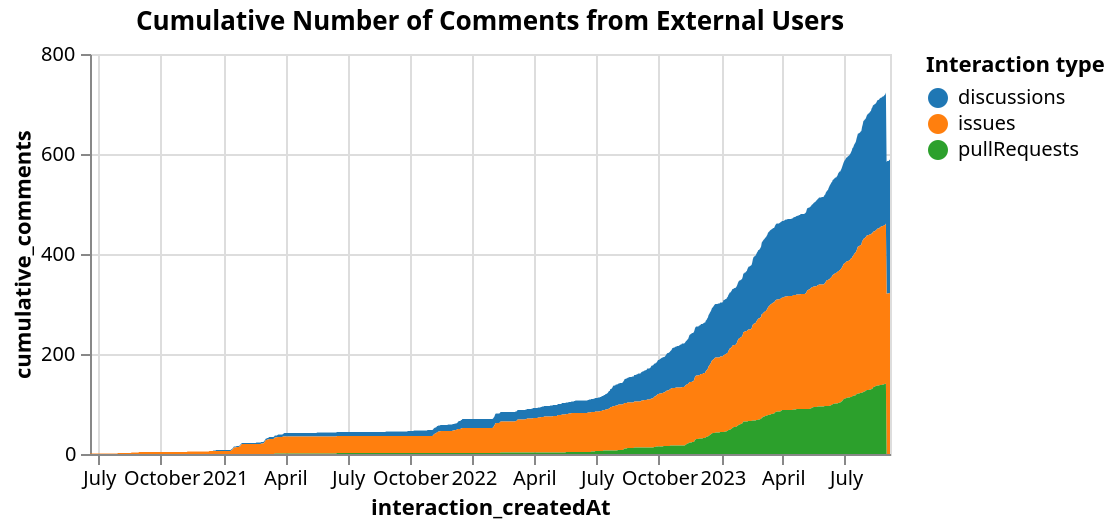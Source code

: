 {"config": {"view": {"continuousWidth": 400, "continuousHeight": 300}}, "data": {"name": "data-b12ef9e00ca8009f62f77c04e762d363"}, "mark": "area", "encoding": {"color": {"field": "interaction_type", "legend": {"orient": "right"}, "scale": {"scheme": "category10"}, "title": "Interaction type", "type": "nominal"}, "tooltip": [{"field": "interaction_createdAt", "type": "temporal"}, {"field": "cumulative_comments", "type": "quantitative"}], "x": {"field": "interaction_createdAt", "type": "temporal"}, "y": {"field": "cumulative_comments", "type": "quantitative"}}, "height": 200, "title": "Cumulative Number of Comments from External Users", "$schema": "https://vega.github.io/schema/vega-lite/v4.17.0.json", "datasets": {"data-b12ef9e00ca8009f62f77c04e762d363": [{"interaction_type": "discussions", "interaction_createdAt": "2020-12-17T00:00:00+00:00", "cumulative_comments": 1.0}, {"interaction_type": "discussions", "interaction_createdAt": "2020-12-18T00:00:00+00:00", "cumulative_comments": 1.0}, {"interaction_type": "discussions", "interaction_createdAt": "2020-12-19T00:00:00+00:00", "cumulative_comments": 1.0}, {"interaction_type": "discussions", "interaction_createdAt": "2020-12-20T00:00:00+00:00", "cumulative_comments": 1.0}, {"interaction_type": "discussions", "interaction_createdAt": "2020-12-21T00:00:00+00:00", "cumulative_comments": 2.0}, {"interaction_type": "discussions", "interaction_createdAt": "2020-12-22T00:00:00+00:00", "cumulative_comments": 2.0}, {"interaction_type": "discussions", "interaction_createdAt": "2020-12-23T00:00:00+00:00", "cumulative_comments": 2.0}, {"interaction_type": "discussions", "interaction_createdAt": "2020-12-24T00:00:00+00:00", "cumulative_comments": 2.0}, {"interaction_type": "discussions", "interaction_createdAt": "2020-12-25T00:00:00+00:00", "cumulative_comments": 2.0}, {"interaction_type": "discussions", "interaction_createdAt": "2020-12-26T00:00:00+00:00", "cumulative_comments": 2.0}, {"interaction_type": "discussions", "interaction_createdAt": "2020-12-27T00:00:00+00:00", "cumulative_comments": 2.0}, {"interaction_type": "discussions", "interaction_createdAt": "2020-12-28T00:00:00+00:00", "cumulative_comments": 2.0}, {"interaction_type": "discussions", "interaction_createdAt": "2020-12-29T00:00:00+00:00", "cumulative_comments": 2.0}, {"interaction_type": "discussions", "interaction_createdAt": "2020-12-30T00:00:00+00:00", "cumulative_comments": 2.0}, {"interaction_type": "discussions", "interaction_createdAt": "2020-12-31T00:00:00+00:00", "cumulative_comments": 2.0}, {"interaction_type": "discussions", "interaction_createdAt": "2021-01-01T00:00:00+00:00", "cumulative_comments": 2.0}, {"interaction_type": "discussions", "interaction_createdAt": "2021-01-02T00:00:00+00:00", "cumulative_comments": 2.0}, {"interaction_type": "discussions", "interaction_createdAt": "2021-01-03T00:00:00+00:00", "cumulative_comments": 2.0}, {"interaction_type": "discussions", "interaction_createdAt": "2021-01-04T00:00:00+00:00", "cumulative_comments": 2.0}, {"interaction_type": "discussions", "interaction_createdAt": "2021-01-05T00:00:00+00:00", "cumulative_comments": 2.0}, {"interaction_type": "discussions", "interaction_createdAt": "2021-01-06T00:00:00+00:00", "cumulative_comments": 2.0}, {"interaction_type": "discussions", "interaction_createdAt": "2021-01-07T00:00:00+00:00", "cumulative_comments": 2.0}, {"interaction_type": "discussions", "interaction_createdAt": "2021-01-08T00:00:00+00:00", "cumulative_comments": 2.0}, {"interaction_type": "discussions", "interaction_createdAt": "2021-01-09T00:00:00+00:00", "cumulative_comments": 2.0}, {"interaction_type": "discussions", "interaction_createdAt": "2021-01-10T00:00:00+00:00", "cumulative_comments": 2.0}, {"interaction_type": "discussions", "interaction_createdAt": "2021-01-11T00:00:00+00:00", "cumulative_comments": 2.0}, {"interaction_type": "discussions", "interaction_createdAt": "2021-01-12T00:00:00+00:00", "cumulative_comments": 2.0}, {"interaction_type": "discussions", "interaction_createdAt": "2021-01-13T00:00:00+00:00", "cumulative_comments": 2.0}, {"interaction_type": "discussions", "interaction_createdAt": "2021-01-14T00:00:00+00:00", "cumulative_comments": 2.0}, {"interaction_type": "discussions", "interaction_createdAt": "2021-01-15T00:00:00+00:00", "cumulative_comments": 2.0}, {"interaction_type": "discussions", "interaction_createdAt": "2021-01-16T00:00:00+00:00", "cumulative_comments": 2.0}, {"interaction_type": "discussions", "interaction_createdAt": "2021-01-17T00:00:00+00:00", "cumulative_comments": 2.0}, {"interaction_type": "discussions", "interaction_createdAt": "2021-01-18T00:00:00+00:00", "cumulative_comments": 2.0}, {"interaction_type": "discussions", "interaction_createdAt": "2021-01-19T00:00:00+00:00", "cumulative_comments": 2.0}, {"interaction_type": "discussions", "interaction_createdAt": "2021-01-20T00:00:00+00:00", "cumulative_comments": 2.0}, {"interaction_type": "discussions", "interaction_createdAt": "2021-01-21T00:00:00+00:00", "cumulative_comments": 2.0}, {"interaction_type": "discussions", "interaction_createdAt": "2021-01-22T00:00:00+00:00", "cumulative_comments": 2.0}, {"interaction_type": "discussions", "interaction_createdAt": "2021-01-23T00:00:00+00:00", "cumulative_comments": 2.0}, {"interaction_type": "discussions", "interaction_createdAt": "2021-01-24T00:00:00+00:00", "cumulative_comments": 2.0}, {"interaction_type": "discussions", "interaction_createdAt": "2021-01-25T00:00:00+00:00", "cumulative_comments": 2.0}, {"interaction_type": "discussions", "interaction_createdAt": "2021-01-26T00:00:00+00:00", "cumulative_comments": 2.0}, {"interaction_type": "discussions", "interaction_createdAt": "2021-01-27T00:00:00+00:00", "cumulative_comments": 2.0}, {"interaction_type": "discussions", "interaction_createdAt": "2021-01-28T00:00:00+00:00", "cumulative_comments": 2.0}, {"interaction_type": "discussions", "interaction_createdAt": "2021-01-29T00:00:00+00:00", "cumulative_comments": 2.0}, {"interaction_type": "discussions", "interaction_createdAt": "2021-01-30T00:00:00+00:00", "cumulative_comments": 2.0}, {"interaction_type": "discussions", "interaction_createdAt": "2021-01-31T00:00:00+00:00", "cumulative_comments": 2.0}, {"interaction_type": "discussions", "interaction_createdAt": "2021-02-01T00:00:00+00:00", "cumulative_comments": 2.0}, {"interaction_type": "discussions", "interaction_createdAt": "2021-02-02T00:00:00+00:00", "cumulative_comments": 2.0}, {"interaction_type": "discussions", "interaction_createdAt": "2021-02-03T00:00:00+00:00", "cumulative_comments": 2.0}, {"interaction_type": "discussions", "interaction_createdAt": "2021-02-04T00:00:00+00:00", "cumulative_comments": 2.0}, {"interaction_type": "discussions", "interaction_createdAt": "2021-02-05T00:00:00+00:00", "cumulative_comments": 2.0}, {"interaction_type": "discussions", "interaction_createdAt": "2021-02-06T00:00:00+00:00", "cumulative_comments": 2.0}, {"interaction_type": "discussions", "interaction_createdAt": "2021-02-07T00:00:00+00:00", "cumulative_comments": 2.0}, {"interaction_type": "discussions", "interaction_createdAt": "2021-02-08T00:00:00+00:00", "cumulative_comments": 2.0}, {"interaction_type": "discussions", "interaction_createdAt": "2021-02-09T00:00:00+00:00", "cumulative_comments": 2.0}, {"interaction_type": "discussions", "interaction_createdAt": "2021-02-10T00:00:00+00:00", "cumulative_comments": 2.0}, {"interaction_type": "discussions", "interaction_createdAt": "2021-02-11T00:00:00+00:00", "cumulative_comments": 2.0}, {"interaction_type": "discussions", "interaction_createdAt": "2021-02-12T00:00:00+00:00", "cumulative_comments": 2.0}, {"interaction_type": "discussions", "interaction_createdAt": "2021-02-13T00:00:00+00:00", "cumulative_comments": 2.0}, {"interaction_type": "discussions", "interaction_createdAt": "2021-02-14T00:00:00+00:00", "cumulative_comments": 2.0}, {"interaction_type": "discussions", "interaction_createdAt": "2021-02-15T00:00:00+00:00", "cumulative_comments": 2.0}, {"interaction_type": "discussions", "interaction_createdAt": "2021-02-16T00:00:00+00:00", "cumulative_comments": 2.0}, {"interaction_type": "discussions", "interaction_createdAt": "2021-02-17T00:00:00+00:00", "cumulative_comments": 2.0}, {"interaction_type": "discussions", "interaction_createdAt": "2021-02-18T00:00:00+00:00", "cumulative_comments": 3.0}, {"interaction_type": "discussions", "interaction_createdAt": "2021-02-19T00:00:00+00:00", "cumulative_comments": 3.0}, {"interaction_type": "discussions", "interaction_createdAt": "2021-02-20T00:00:00+00:00", "cumulative_comments": 3.0}, {"interaction_type": "discussions", "interaction_createdAt": "2021-02-21T00:00:00+00:00", "cumulative_comments": 3.0}, {"interaction_type": "discussions", "interaction_createdAt": "2021-02-22T00:00:00+00:00", "cumulative_comments": 3.0}, {"interaction_type": "discussions", "interaction_createdAt": "2021-02-23T00:00:00+00:00", "cumulative_comments": 3.0}, {"interaction_type": "discussions", "interaction_createdAt": "2021-02-24T00:00:00+00:00", "cumulative_comments": 3.0}, {"interaction_type": "discussions", "interaction_createdAt": "2021-02-25T00:00:00+00:00", "cumulative_comments": 3.0}, {"interaction_type": "discussions", "interaction_createdAt": "2021-02-26T00:00:00+00:00", "cumulative_comments": 3.0}, {"interaction_type": "discussions", "interaction_createdAt": "2021-02-27T00:00:00+00:00", "cumulative_comments": 3.0}, {"interaction_type": "discussions", "interaction_createdAt": "2021-02-28T00:00:00+00:00", "cumulative_comments": 3.0}, {"interaction_type": "discussions", "interaction_createdAt": "2021-03-01T00:00:00+00:00", "cumulative_comments": 3.0}, {"interaction_type": "discussions", "interaction_createdAt": "2021-03-02T00:00:00+00:00", "cumulative_comments": 3.0}, {"interaction_type": "discussions", "interaction_createdAt": "2021-03-03T00:00:00+00:00", "cumulative_comments": 3.0}, {"interaction_type": "discussions", "interaction_createdAt": "2021-03-04T00:00:00+00:00", "cumulative_comments": 3.0}, {"interaction_type": "discussions", "interaction_createdAt": "2021-03-05T00:00:00+00:00", "cumulative_comments": 3.0}, {"interaction_type": "discussions", "interaction_createdAt": "2021-03-06T00:00:00+00:00", "cumulative_comments": 3.0}, {"interaction_type": "discussions", "interaction_createdAt": "2021-03-07T00:00:00+00:00", "cumulative_comments": 3.0}, {"interaction_type": "discussions", "interaction_createdAt": "2021-03-08T00:00:00+00:00", "cumulative_comments": 4.0}, {"interaction_type": "discussions", "interaction_createdAt": "2021-03-09T00:00:00+00:00", "cumulative_comments": 4.0}, {"interaction_type": "discussions", "interaction_createdAt": "2021-03-10T00:00:00+00:00", "cumulative_comments": 4.0}, {"interaction_type": "discussions", "interaction_createdAt": "2021-03-11T00:00:00+00:00", "cumulative_comments": 4.0}, {"interaction_type": "discussions", "interaction_createdAt": "2021-03-12T00:00:00+00:00", "cumulative_comments": 4.0}, {"interaction_type": "discussions", "interaction_createdAt": "2021-03-13T00:00:00+00:00", "cumulative_comments": 4.0}, {"interaction_type": "discussions", "interaction_createdAt": "2021-03-14T00:00:00+00:00", "cumulative_comments": 4.0}, {"interaction_type": "discussions", "interaction_createdAt": "2021-03-15T00:00:00+00:00", "cumulative_comments": 4.0}, {"interaction_type": "discussions", "interaction_createdAt": "2021-03-16T00:00:00+00:00", "cumulative_comments": 4.0}, {"interaction_type": "discussions", "interaction_createdAt": "2021-03-17T00:00:00+00:00", "cumulative_comments": 4.0}, {"interaction_type": "discussions", "interaction_createdAt": "2021-03-18T00:00:00+00:00", "cumulative_comments": 4.0}, {"interaction_type": "discussions", "interaction_createdAt": "2021-03-19T00:00:00+00:00", "cumulative_comments": 4.0}, {"interaction_type": "discussions", "interaction_createdAt": "2021-03-20T00:00:00+00:00", "cumulative_comments": 4.0}, {"interaction_type": "discussions", "interaction_createdAt": "2021-03-21T00:00:00+00:00", "cumulative_comments": 4.0}, {"interaction_type": "discussions", "interaction_createdAt": "2021-03-22T00:00:00+00:00", "cumulative_comments": 5.0}, {"interaction_type": "discussions", "interaction_createdAt": "2021-03-23T00:00:00+00:00", "cumulative_comments": 5.0}, {"interaction_type": "discussions", "interaction_createdAt": "2021-03-24T00:00:00+00:00", "cumulative_comments": 5.0}, {"interaction_type": "discussions", "interaction_createdAt": "2021-03-25T00:00:00+00:00", "cumulative_comments": 5.0}, {"interaction_type": "discussions", "interaction_createdAt": "2021-03-26T00:00:00+00:00", "cumulative_comments": 5.0}, {"interaction_type": "discussions", "interaction_createdAt": "2021-03-27T00:00:00+00:00", "cumulative_comments": 5.0}, {"interaction_type": "discussions", "interaction_createdAt": "2021-03-28T00:00:00+00:00", "cumulative_comments": 5.0}, {"interaction_type": "discussions", "interaction_createdAt": "2021-03-29T00:00:00+00:00", "cumulative_comments": 5.0}, {"interaction_type": "discussions", "interaction_createdAt": "2021-03-30T00:00:00+00:00", "cumulative_comments": 6.0}, {"interaction_type": "discussions", "interaction_createdAt": "2021-03-31T00:00:00+00:00", "cumulative_comments": 7.0}, {"interaction_type": "discussions", "interaction_createdAt": "2021-04-01T00:00:00+00:00", "cumulative_comments": 7.0}, {"interaction_type": "discussions", "interaction_createdAt": "2021-04-02T00:00:00+00:00", "cumulative_comments": 7.0}, {"interaction_type": "discussions", "interaction_createdAt": "2021-04-03T00:00:00+00:00", "cumulative_comments": 7.0}, {"interaction_type": "discussions", "interaction_createdAt": "2021-04-04T00:00:00+00:00", "cumulative_comments": 7.0}, {"interaction_type": "discussions", "interaction_createdAt": "2021-04-05T00:00:00+00:00", "cumulative_comments": 7.0}, {"interaction_type": "discussions", "interaction_createdAt": "2021-04-06T00:00:00+00:00", "cumulative_comments": 7.0}, {"interaction_type": "discussions", "interaction_createdAt": "2021-04-07T00:00:00+00:00", "cumulative_comments": 7.0}, {"interaction_type": "discussions", "interaction_createdAt": "2021-04-08T00:00:00+00:00", "cumulative_comments": 7.0}, {"interaction_type": "discussions", "interaction_createdAt": "2021-04-09T00:00:00+00:00", "cumulative_comments": 7.0}, {"interaction_type": "discussions", "interaction_createdAt": "2021-04-10T00:00:00+00:00", "cumulative_comments": 7.0}, {"interaction_type": "discussions", "interaction_createdAt": "2021-04-11T00:00:00+00:00", "cumulative_comments": 7.0}, {"interaction_type": "discussions", "interaction_createdAt": "2021-04-12T00:00:00+00:00", "cumulative_comments": 7.0}, {"interaction_type": "discussions", "interaction_createdAt": "2021-04-13T00:00:00+00:00", "cumulative_comments": 7.0}, {"interaction_type": "discussions", "interaction_createdAt": "2021-04-14T00:00:00+00:00", "cumulative_comments": 7.0}, {"interaction_type": "discussions", "interaction_createdAt": "2021-04-15T00:00:00+00:00", "cumulative_comments": 7.0}, {"interaction_type": "discussions", "interaction_createdAt": "2021-04-16T00:00:00+00:00", "cumulative_comments": 7.0}, {"interaction_type": "discussions", "interaction_createdAt": "2021-04-17T00:00:00+00:00", "cumulative_comments": 7.0}, {"interaction_type": "discussions", "interaction_createdAt": "2021-04-18T00:00:00+00:00", "cumulative_comments": 7.0}, {"interaction_type": "discussions", "interaction_createdAt": "2021-04-19T00:00:00+00:00", "cumulative_comments": 7.0}, {"interaction_type": "discussions", "interaction_createdAt": "2021-04-20T00:00:00+00:00", "cumulative_comments": 7.0}, {"interaction_type": "discussions", "interaction_createdAt": "2021-04-21T00:00:00+00:00", "cumulative_comments": 7.0}, {"interaction_type": "discussions", "interaction_createdAt": "2021-04-22T00:00:00+00:00", "cumulative_comments": 7.0}, {"interaction_type": "discussions", "interaction_createdAt": "2021-04-23T00:00:00+00:00", "cumulative_comments": 7.0}, {"interaction_type": "discussions", "interaction_createdAt": "2021-04-24T00:00:00+00:00", "cumulative_comments": 7.0}, {"interaction_type": "discussions", "interaction_createdAt": "2021-04-25T00:00:00+00:00", "cumulative_comments": 7.0}, {"interaction_type": "discussions", "interaction_createdAt": "2021-04-26T00:00:00+00:00", "cumulative_comments": 7.0}, {"interaction_type": "discussions", "interaction_createdAt": "2021-04-27T00:00:00+00:00", "cumulative_comments": 7.0}, {"interaction_type": "discussions", "interaction_createdAt": "2021-04-28T00:00:00+00:00", "cumulative_comments": 7.0}, {"interaction_type": "discussions", "interaction_createdAt": "2021-04-29T00:00:00+00:00", "cumulative_comments": 7.0}, {"interaction_type": "discussions", "interaction_createdAt": "2021-04-30T00:00:00+00:00", "cumulative_comments": 7.0}, {"interaction_type": "discussions", "interaction_createdAt": "2021-05-01T00:00:00+00:00", "cumulative_comments": 7.0}, {"interaction_type": "discussions", "interaction_createdAt": "2021-05-02T00:00:00+00:00", "cumulative_comments": 7.0}, {"interaction_type": "discussions", "interaction_createdAt": "2021-05-03T00:00:00+00:00", "cumulative_comments": 7.0}, {"interaction_type": "discussions", "interaction_createdAt": "2021-05-04T00:00:00+00:00", "cumulative_comments": 7.0}, {"interaction_type": "discussions", "interaction_createdAt": "2021-05-05T00:00:00+00:00", "cumulative_comments": 7.0}, {"interaction_type": "discussions", "interaction_createdAt": "2021-05-06T00:00:00+00:00", "cumulative_comments": 7.0}, {"interaction_type": "discussions", "interaction_createdAt": "2021-05-07T00:00:00+00:00", "cumulative_comments": 7.0}, {"interaction_type": "discussions", "interaction_createdAt": "2021-05-08T00:00:00+00:00", "cumulative_comments": 7.0}, {"interaction_type": "discussions", "interaction_createdAt": "2021-05-09T00:00:00+00:00", "cumulative_comments": 7.0}, {"interaction_type": "discussions", "interaction_createdAt": "2021-05-10T00:00:00+00:00", "cumulative_comments": 7.0}, {"interaction_type": "discussions", "interaction_createdAt": "2021-05-11T00:00:00+00:00", "cumulative_comments": 7.0}, {"interaction_type": "discussions", "interaction_createdAt": "2021-05-12T00:00:00+00:00", "cumulative_comments": 7.0}, {"interaction_type": "discussions", "interaction_createdAt": "2021-05-13T00:00:00+00:00", "cumulative_comments": 7.0}, {"interaction_type": "discussions", "interaction_createdAt": "2021-05-14T00:00:00+00:00", "cumulative_comments": 7.0}, {"interaction_type": "discussions", "interaction_createdAt": "2021-05-15T00:00:00+00:00", "cumulative_comments": 7.0}, {"interaction_type": "discussions", "interaction_createdAt": "2021-05-16T00:00:00+00:00", "cumulative_comments": 7.0}, {"interaction_type": "discussions", "interaction_createdAt": "2021-05-17T00:00:00+00:00", "cumulative_comments": 7.0}, {"interaction_type": "discussions", "interaction_createdAt": "2021-05-18T00:00:00+00:00", "cumulative_comments": 8.0}, {"interaction_type": "discussions", "interaction_createdAt": "2021-05-19T00:00:00+00:00", "cumulative_comments": 8.0}, {"interaction_type": "discussions", "interaction_createdAt": "2021-05-20T00:00:00+00:00", "cumulative_comments": 8.0}, {"interaction_type": "discussions", "interaction_createdAt": "2021-05-21T00:00:00+00:00", "cumulative_comments": 8.0}, {"interaction_type": "discussions", "interaction_createdAt": "2021-05-22T00:00:00+00:00", "cumulative_comments": 8.0}, {"interaction_type": "discussions", "interaction_createdAt": "2021-05-23T00:00:00+00:00", "cumulative_comments": 8.0}, {"interaction_type": "discussions", "interaction_createdAt": "2021-05-24T00:00:00+00:00", "cumulative_comments": 8.0}, {"interaction_type": "discussions", "interaction_createdAt": "2021-05-25T00:00:00+00:00", "cumulative_comments": 8.0}, {"interaction_type": "discussions", "interaction_createdAt": "2021-05-26T00:00:00+00:00", "cumulative_comments": 8.0}, {"interaction_type": "discussions", "interaction_createdAt": "2021-05-27T00:00:00+00:00", "cumulative_comments": 8.0}, {"interaction_type": "discussions", "interaction_createdAt": "2021-05-28T00:00:00+00:00", "cumulative_comments": 8.0}, {"interaction_type": "discussions", "interaction_createdAt": "2021-05-29T00:00:00+00:00", "cumulative_comments": 8.0}, {"interaction_type": "discussions", "interaction_createdAt": "2021-05-30T00:00:00+00:00", "cumulative_comments": 8.0}, {"interaction_type": "discussions", "interaction_createdAt": "2021-05-31T00:00:00+00:00", "cumulative_comments": 8.0}, {"interaction_type": "discussions", "interaction_createdAt": "2021-06-01T00:00:00+00:00", "cumulative_comments": 8.0}, {"interaction_type": "discussions", "interaction_createdAt": "2021-06-02T00:00:00+00:00", "cumulative_comments": 8.0}, {"interaction_type": "discussions", "interaction_createdAt": "2021-06-03T00:00:00+00:00", "cumulative_comments": 8.0}, {"interaction_type": "discussions", "interaction_createdAt": "2021-06-04T00:00:00+00:00", "cumulative_comments": 8.0}, {"interaction_type": "discussions", "interaction_createdAt": "2021-06-05T00:00:00+00:00", "cumulative_comments": 8.0}, {"interaction_type": "discussions", "interaction_createdAt": "2021-06-06T00:00:00+00:00", "cumulative_comments": 8.0}, {"interaction_type": "discussions", "interaction_createdAt": "2021-06-07T00:00:00+00:00", "cumulative_comments": 8.0}, {"interaction_type": "discussions", "interaction_createdAt": "2021-06-08T00:00:00+00:00", "cumulative_comments": 8.0}, {"interaction_type": "discussions", "interaction_createdAt": "2021-06-09T00:00:00+00:00", "cumulative_comments": 8.0}, {"interaction_type": "discussions", "interaction_createdAt": "2021-06-10T00:00:00+00:00", "cumulative_comments": 8.0}, {"interaction_type": "discussions", "interaction_createdAt": "2021-06-11T00:00:00+00:00", "cumulative_comments": 8.0}, {"interaction_type": "discussions", "interaction_createdAt": "2021-06-12T00:00:00+00:00", "cumulative_comments": 8.0}, {"interaction_type": "discussions", "interaction_createdAt": "2021-06-13T00:00:00+00:00", "cumulative_comments": 8.0}, {"interaction_type": "discussions", "interaction_createdAt": "2021-06-14T00:00:00+00:00", "cumulative_comments": 8.0}, {"interaction_type": "discussions", "interaction_createdAt": "2021-06-15T00:00:00+00:00", "cumulative_comments": 8.0}, {"interaction_type": "discussions", "interaction_createdAt": "2021-06-16T00:00:00+00:00", "cumulative_comments": 8.0}, {"interaction_type": "discussions", "interaction_createdAt": "2021-06-17T00:00:00+00:00", "cumulative_comments": 8.0}, {"interaction_type": "discussions", "interaction_createdAt": "2021-06-18T00:00:00+00:00", "cumulative_comments": 8.0}, {"interaction_type": "discussions", "interaction_createdAt": "2021-06-19T00:00:00+00:00", "cumulative_comments": 8.0}, {"interaction_type": "discussions", "interaction_createdAt": "2021-06-20T00:00:00+00:00", "cumulative_comments": 8.0}, {"interaction_type": "discussions", "interaction_createdAt": "2021-06-21T00:00:00+00:00", "cumulative_comments": 8.0}, {"interaction_type": "discussions", "interaction_createdAt": "2021-06-22T00:00:00+00:00", "cumulative_comments": 8.0}, {"interaction_type": "discussions", "interaction_createdAt": "2021-06-23T00:00:00+00:00", "cumulative_comments": 8.0}, {"interaction_type": "discussions", "interaction_createdAt": "2021-06-24T00:00:00+00:00", "cumulative_comments": 8.0}, {"interaction_type": "discussions", "interaction_createdAt": "2021-06-25T00:00:00+00:00", "cumulative_comments": 8.0}, {"interaction_type": "discussions", "interaction_createdAt": "2021-06-26T00:00:00+00:00", "cumulative_comments": 8.0}, {"interaction_type": "discussions", "interaction_createdAt": "2021-06-27T00:00:00+00:00", "cumulative_comments": 8.0}, {"interaction_type": "discussions", "interaction_createdAt": "2021-06-28T00:00:00+00:00", "cumulative_comments": 8.0}, {"interaction_type": "discussions", "interaction_createdAt": "2021-06-29T00:00:00+00:00", "cumulative_comments": 8.0}, {"interaction_type": "discussions", "interaction_createdAt": "2021-06-30T00:00:00+00:00", "cumulative_comments": 8.0}, {"interaction_type": "discussions", "interaction_createdAt": "2021-07-01T00:00:00+00:00", "cumulative_comments": 8.0}, {"interaction_type": "discussions", "interaction_createdAt": "2021-07-02T00:00:00+00:00", "cumulative_comments": 8.0}, {"interaction_type": "discussions", "interaction_createdAt": "2021-07-03T00:00:00+00:00", "cumulative_comments": 8.0}, {"interaction_type": "discussions", "interaction_createdAt": "2021-07-04T00:00:00+00:00", "cumulative_comments": 8.0}, {"interaction_type": "discussions", "interaction_createdAt": "2021-07-05T00:00:00+00:00", "cumulative_comments": 8.0}, {"interaction_type": "discussions", "interaction_createdAt": "2021-07-06T00:00:00+00:00", "cumulative_comments": 8.0}, {"interaction_type": "discussions", "interaction_createdAt": "2021-07-07T00:00:00+00:00", "cumulative_comments": 8.0}, {"interaction_type": "discussions", "interaction_createdAt": "2021-07-08T00:00:00+00:00", "cumulative_comments": 8.0}, {"interaction_type": "discussions", "interaction_createdAt": "2021-07-09T00:00:00+00:00", "cumulative_comments": 8.0}, {"interaction_type": "discussions", "interaction_createdAt": "2021-07-10T00:00:00+00:00", "cumulative_comments": 8.0}, {"interaction_type": "discussions", "interaction_createdAt": "2021-07-11T00:00:00+00:00", "cumulative_comments": 8.0}, {"interaction_type": "discussions", "interaction_createdAt": "2021-07-12T00:00:00+00:00", "cumulative_comments": 8.0}, {"interaction_type": "discussions", "interaction_createdAt": "2021-07-13T00:00:00+00:00", "cumulative_comments": 8.0}, {"interaction_type": "discussions", "interaction_createdAt": "2021-07-14T00:00:00+00:00", "cumulative_comments": 8.0}, {"interaction_type": "discussions", "interaction_createdAt": "2021-07-15T00:00:00+00:00", "cumulative_comments": 8.0}, {"interaction_type": "discussions", "interaction_createdAt": "2021-07-16T00:00:00+00:00", "cumulative_comments": 8.0}, {"interaction_type": "discussions", "interaction_createdAt": "2021-07-17T00:00:00+00:00", "cumulative_comments": 8.0}, {"interaction_type": "discussions", "interaction_createdAt": "2021-07-18T00:00:00+00:00", "cumulative_comments": 8.0}, {"interaction_type": "discussions", "interaction_createdAt": "2021-07-19T00:00:00+00:00", "cumulative_comments": 8.0}, {"interaction_type": "discussions", "interaction_createdAt": "2021-07-20T00:00:00+00:00", "cumulative_comments": 8.0}, {"interaction_type": "discussions", "interaction_createdAt": "2021-07-21T00:00:00+00:00", "cumulative_comments": 8.0}, {"interaction_type": "discussions", "interaction_createdAt": "2021-07-22T00:00:00+00:00", "cumulative_comments": 8.0}, {"interaction_type": "discussions", "interaction_createdAt": "2021-07-23T00:00:00+00:00", "cumulative_comments": 8.0}, {"interaction_type": "discussions", "interaction_createdAt": "2021-07-24T00:00:00+00:00", "cumulative_comments": 8.0}, {"interaction_type": "discussions", "interaction_createdAt": "2021-07-25T00:00:00+00:00", "cumulative_comments": 8.0}, {"interaction_type": "discussions", "interaction_createdAt": "2021-07-26T00:00:00+00:00", "cumulative_comments": 8.0}, {"interaction_type": "discussions", "interaction_createdAt": "2021-07-27T00:00:00+00:00", "cumulative_comments": 8.0}, {"interaction_type": "discussions", "interaction_createdAt": "2021-07-28T00:00:00+00:00", "cumulative_comments": 8.0}, {"interaction_type": "discussions", "interaction_createdAt": "2021-07-29T00:00:00+00:00", "cumulative_comments": 8.0}, {"interaction_type": "discussions", "interaction_createdAt": "2021-07-30T00:00:00+00:00", "cumulative_comments": 8.0}, {"interaction_type": "discussions", "interaction_createdAt": "2021-07-31T00:00:00+00:00", "cumulative_comments": 8.0}, {"interaction_type": "discussions", "interaction_createdAt": "2021-08-01T00:00:00+00:00", "cumulative_comments": 8.0}, {"interaction_type": "discussions", "interaction_createdAt": "2021-08-02T00:00:00+00:00", "cumulative_comments": 8.0}, {"interaction_type": "discussions", "interaction_createdAt": "2021-08-03T00:00:00+00:00", "cumulative_comments": 8.0}, {"interaction_type": "discussions", "interaction_createdAt": "2021-08-04T00:00:00+00:00", "cumulative_comments": 8.0}, {"interaction_type": "discussions", "interaction_createdAt": "2021-08-05T00:00:00+00:00", "cumulative_comments": 8.0}, {"interaction_type": "discussions", "interaction_createdAt": "2021-08-06T00:00:00+00:00", "cumulative_comments": 8.0}, {"interaction_type": "discussions", "interaction_createdAt": "2021-08-07T00:00:00+00:00", "cumulative_comments": 8.0}, {"interaction_type": "discussions", "interaction_createdAt": "2021-08-08T00:00:00+00:00", "cumulative_comments": 8.0}, {"interaction_type": "discussions", "interaction_createdAt": "2021-08-09T00:00:00+00:00", "cumulative_comments": 8.0}, {"interaction_type": "discussions", "interaction_createdAt": "2021-08-10T00:00:00+00:00", "cumulative_comments": 8.0}, {"interaction_type": "discussions", "interaction_createdAt": "2021-08-11T00:00:00+00:00", "cumulative_comments": 8.0}, {"interaction_type": "discussions", "interaction_createdAt": "2021-08-12T00:00:00+00:00", "cumulative_comments": 8.0}, {"interaction_type": "discussions", "interaction_createdAt": "2021-08-13T00:00:00+00:00", "cumulative_comments": 8.0}, {"interaction_type": "discussions", "interaction_createdAt": "2021-08-14T00:00:00+00:00", "cumulative_comments": 8.0}, {"interaction_type": "discussions", "interaction_createdAt": "2021-08-15T00:00:00+00:00", "cumulative_comments": 8.0}, {"interaction_type": "discussions", "interaction_createdAt": "2021-08-16T00:00:00+00:00", "cumulative_comments": 8.0}, {"interaction_type": "discussions", "interaction_createdAt": "2021-08-17T00:00:00+00:00", "cumulative_comments": 8.0}, {"interaction_type": "discussions", "interaction_createdAt": "2021-08-18T00:00:00+00:00", "cumulative_comments": 8.0}, {"interaction_type": "discussions", "interaction_createdAt": "2021-08-19T00:00:00+00:00", "cumulative_comments": 8.0}, {"interaction_type": "discussions", "interaction_createdAt": "2021-08-20T00:00:00+00:00", "cumulative_comments": 8.0}, {"interaction_type": "discussions", "interaction_createdAt": "2021-08-21T00:00:00+00:00", "cumulative_comments": 8.0}, {"interaction_type": "discussions", "interaction_createdAt": "2021-08-22T00:00:00+00:00", "cumulative_comments": 8.0}, {"interaction_type": "discussions", "interaction_createdAt": "2021-08-23T00:00:00+00:00", "cumulative_comments": 8.0}, {"interaction_type": "discussions", "interaction_createdAt": "2021-08-24T00:00:00+00:00", "cumulative_comments": 8.0}, {"interaction_type": "discussions", "interaction_createdAt": "2021-08-25T00:00:00+00:00", "cumulative_comments": 8.0}, {"interaction_type": "discussions", "interaction_createdAt": "2021-08-26T00:00:00+00:00", "cumulative_comments": 8.0}, {"interaction_type": "discussions", "interaction_createdAt": "2021-08-27T00:00:00+00:00", "cumulative_comments": 9.0}, {"interaction_type": "discussions", "interaction_createdAt": "2021-08-28T00:00:00+00:00", "cumulative_comments": 9.0}, {"interaction_type": "discussions", "interaction_createdAt": "2021-08-29T00:00:00+00:00", "cumulative_comments": 9.0}, {"interaction_type": "discussions", "interaction_createdAt": "2021-08-30T00:00:00+00:00", "cumulative_comments": 9.0}, {"interaction_type": "discussions", "interaction_createdAt": "2021-08-31T00:00:00+00:00", "cumulative_comments": 9.0}, {"interaction_type": "discussions", "interaction_createdAt": "2021-09-01T00:00:00+00:00", "cumulative_comments": 9.0}, {"interaction_type": "discussions", "interaction_createdAt": "2021-09-02T00:00:00+00:00", "cumulative_comments": 9.0}, {"interaction_type": "discussions", "interaction_createdAt": "2021-09-03T00:00:00+00:00", "cumulative_comments": 9.0}, {"interaction_type": "discussions", "interaction_createdAt": "2021-09-04T00:00:00+00:00", "cumulative_comments": 9.0}, {"interaction_type": "discussions", "interaction_createdAt": "2021-09-05T00:00:00+00:00", "cumulative_comments": 9.0}, {"interaction_type": "discussions", "interaction_createdAt": "2021-09-06T00:00:00+00:00", "cumulative_comments": 9.0}, {"interaction_type": "discussions", "interaction_createdAt": "2021-09-07T00:00:00+00:00", "cumulative_comments": 9.0}, {"interaction_type": "discussions", "interaction_createdAt": "2021-09-08T00:00:00+00:00", "cumulative_comments": 9.0}, {"interaction_type": "discussions", "interaction_createdAt": "2021-09-09T00:00:00+00:00", "cumulative_comments": 9.0}, {"interaction_type": "discussions", "interaction_createdAt": "2021-09-10T00:00:00+00:00", "cumulative_comments": 9.0}, {"interaction_type": "discussions", "interaction_createdAt": "2021-09-11T00:00:00+00:00", "cumulative_comments": 9.0}, {"interaction_type": "discussions", "interaction_createdAt": "2021-09-12T00:00:00+00:00", "cumulative_comments": 9.0}, {"interaction_type": "discussions", "interaction_createdAt": "2021-09-13T00:00:00+00:00", "cumulative_comments": 9.0}, {"interaction_type": "discussions", "interaction_createdAt": "2021-09-14T00:00:00+00:00", "cumulative_comments": 9.0}, {"interaction_type": "discussions", "interaction_createdAt": "2021-09-15T00:00:00+00:00", "cumulative_comments": 9.0}, {"interaction_type": "discussions", "interaction_createdAt": "2021-09-16T00:00:00+00:00", "cumulative_comments": 9.0}, {"interaction_type": "discussions", "interaction_createdAt": "2021-09-17T00:00:00+00:00", "cumulative_comments": 9.0}, {"interaction_type": "discussions", "interaction_createdAt": "2021-09-18T00:00:00+00:00", "cumulative_comments": 9.0}, {"interaction_type": "discussions", "interaction_createdAt": "2021-09-19T00:00:00+00:00", "cumulative_comments": 9.0}, {"interaction_type": "discussions", "interaction_createdAt": "2021-09-20T00:00:00+00:00", "cumulative_comments": 9.0}, {"interaction_type": "discussions", "interaction_createdAt": "2021-09-21T00:00:00+00:00", "cumulative_comments": 9.0}, {"interaction_type": "discussions", "interaction_createdAt": "2021-09-22T00:00:00+00:00", "cumulative_comments": 9.0}, {"interaction_type": "discussions", "interaction_createdAt": "2021-09-23T00:00:00+00:00", "cumulative_comments": 9.0}, {"interaction_type": "discussions", "interaction_createdAt": "2021-09-24T00:00:00+00:00", "cumulative_comments": 9.0}, {"interaction_type": "discussions", "interaction_createdAt": "2021-09-25T00:00:00+00:00", "cumulative_comments": 9.0}, {"interaction_type": "discussions", "interaction_createdAt": "2021-09-26T00:00:00+00:00", "cumulative_comments": 9.0}, {"interaction_type": "discussions", "interaction_createdAt": "2021-09-27T00:00:00+00:00", "cumulative_comments": 9.0}, {"interaction_type": "discussions", "interaction_createdAt": "2021-09-28T00:00:00+00:00", "cumulative_comments": 10.0}, {"interaction_type": "discussions", "interaction_createdAt": "2021-09-29T00:00:00+00:00", "cumulative_comments": 10.0}, {"interaction_type": "discussions", "interaction_createdAt": "2021-09-30T00:00:00+00:00", "cumulative_comments": 10.0}, {"interaction_type": "discussions", "interaction_createdAt": "2021-10-01T00:00:00+00:00", "cumulative_comments": 10.0}, {"interaction_type": "discussions", "interaction_createdAt": "2021-10-02T00:00:00+00:00", "cumulative_comments": 10.0}, {"interaction_type": "discussions", "interaction_createdAt": "2021-10-03T00:00:00+00:00", "cumulative_comments": 10.0}, {"interaction_type": "discussions", "interaction_createdAt": "2021-10-04T00:00:00+00:00", "cumulative_comments": 10.0}, {"interaction_type": "discussions", "interaction_createdAt": "2021-10-05T00:00:00+00:00", "cumulative_comments": 10.0}, {"interaction_type": "discussions", "interaction_createdAt": "2021-10-06T00:00:00+00:00", "cumulative_comments": 10.0}, {"interaction_type": "discussions", "interaction_createdAt": "2021-10-07T00:00:00+00:00", "cumulative_comments": 11.0}, {"interaction_type": "discussions", "interaction_createdAt": "2021-10-08T00:00:00+00:00", "cumulative_comments": 11.0}, {"interaction_type": "discussions", "interaction_createdAt": "2021-10-09T00:00:00+00:00", "cumulative_comments": 11.0}, {"interaction_type": "discussions", "interaction_createdAt": "2021-10-10T00:00:00+00:00", "cumulative_comments": 11.0}, {"interaction_type": "discussions", "interaction_createdAt": "2021-10-11T00:00:00+00:00", "cumulative_comments": 11.0}, {"interaction_type": "discussions", "interaction_createdAt": "2021-10-12T00:00:00+00:00", "cumulative_comments": 11.0}, {"interaction_type": "discussions", "interaction_createdAt": "2021-10-13T00:00:00+00:00", "cumulative_comments": 11.0}, {"interaction_type": "discussions", "interaction_createdAt": "2021-10-14T00:00:00+00:00", "cumulative_comments": 11.0}, {"interaction_type": "discussions", "interaction_createdAt": "2021-10-15T00:00:00+00:00", "cumulative_comments": 11.0}, {"interaction_type": "discussions", "interaction_createdAt": "2021-10-16T00:00:00+00:00", "cumulative_comments": 11.0}, {"interaction_type": "discussions", "interaction_createdAt": "2021-10-17T00:00:00+00:00", "cumulative_comments": 11.0}, {"interaction_type": "discussions", "interaction_createdAt": "2021-10-18T00:00:00+00:00", "cumulative_comments": 11.0}, {"interaction_type": "discussions", "interaction_createdAt": "2021-10-19T00:00:00+00:00", "cumulative_comments": 11.0}, {"interaction_type": "discussions", "interaction_createdAt": "2021-10-20T00:00:00+00:00", "cumulative_comments": 11.0}, {"interaction_type": "discussions", "interaction_createdAt": "2021-10-21T00:00:00+00:00", "cumulative_comments": 11.0}, {"interaction_type": "discussions", "interaction_createdAt": "2021-10-22T00:00:00+00:00", "cumulative_comments": 11.0}, {"interaction_type": "discussions", "interaction_createdAt": "2021-10-23T00:00:00+00:00", "cumulative_comments": 11.0}, {"interaction_type": "discussions", "interaction_createdAt": "2021-10-24T00:00:00+00:00", "cumulative_comments": 11.0}, {"interaction_type": "discussions", "interaction_createdAt": "2021-10-25T00:00:00+00:00", "cumulative_comments": 11.0}, {"interaction_type": "discussions", "interaction_createdAt": "2021-10-26T00:00:00+00:00", "cumulative_comments": 11.0}, {"interaction_type": "discussions", "interaction_createdAt": "2021-10-27T00:00:00+00:00", "cumulative_comments": 12.0}, {"interaction_type": "discussions", "interaction_createdAt": "2021-10-28T00:00:00+00:00", "cumulative_comments": 12.0}, {"interaction_type": "discussions", "interaction_createdAt": "2021-10-29T00:00:00+00:00", "cumulative_comments": 12.0}, {"interaction_type": "discussions", "interaction_createdAt": "2021-10-30T00:00:00+00:00", "cumulative_comments": 12.0}, {"interaction_type": "discussions", "interaction_createdAt": "2021-10-31T00:00:00+00:00", "cumulative_comments": 12.0}, {"interaction_type": "discussions", "interaction_createdAt": "2021-11-01T00:00:00+00:00", "cumulative_comments": 12.0}, {"interaction_type": "discussions", "interaction_createdAt": "2021-11-02T00:00:00+00:00", "cumulative_comments": 12.0}, {"interaction_type": "discussions", "interaction_createdAt": "2021-11-03T00:00:00+00:00", "cumulative_comments": 12.0}, {"interaction_type": "discussions", "interaction_createdAt": "2021-11-04T00:00:00+00:00", "cumulative_comments": 12.0}, {"interaction_type": "discussions", "interaction_createdAt": "2021-11-05T00:00:00+00:00", "cumulative_comments": 12.0}, {"interaction_type": "discussions", "interaction_createdAt": "2021-11-06T00:00:00+00:00", "cumulative_comments": 12.0}, {"interaction_type": "discussions", "interaction_createdAt": "2021-11-07T00:00:00+00:00", "cumulative_comments": 12.0}, {"interaction_type": "discussions", "interaction_createdAt": "2021-11-08T00:00:00+00:00", "cumulative_comments": 12.0}, {"interaction_type": "discussions", "interaction_createdAt": "2021-11-09T00:00:00+00:00", "cumulative_comments": 12.0}, {"interaction_type": "discussions", "interaction_createdAt": "2021-11-10T00:00:00+00:00", "cumulative_comments": 12.0}, {"interaction_type": "discussions", "interaction_createdAt": "2021-11-11T00:00:00+00:00", "cumulative_comments": 12.0}, {"interaction_type": "discussions", "interaction_createdAt": "2021-11-12T00:00:00+00:00", "cumulative_comments": 12.0}, {"interaction_type": "discussions", "interaction_createdAt": "2021-11-13T00:00:00+00:00", "cumulative_comments": 12.0}, {"interaction_type": "discussions", "interaction_createdAt": "2021-11-14T00:00:00+00:00", "cumulative_comments": 12.0}, {"interaction_type": "discussions", "interaction_createdAt": "2021-11-15T00:00:00+00:00", "cumulative_comments": 12.0}, {"interaction_type": "discussions", "interaction_createdAt": "2021-11-16T00:00:00+00:00", "cumulative_comments": 12.0}, {"interaction_type": "discussions", "interaction_createdAt": "2021-11-17T00:00:00+00:00", "cumulative_comments": 12.0}, {"interaction_type": "discussions", "interaction_createdAt": "2021-11-18T00:00:00+00:00", "cumulative_comments": 12.0}, {"interaction_type": "discussions", "interaction_createdAt": "2021-11-19T00:00:00+00:00", "cumulative_comments": 12.0}, {"interaction_type": "discussions", "interaction_createdAt": "2021-11-20T00:00:00+00:00", "cumulative_comments": 12.0}, {"interaction_type": "discussions", "interaction_createdAt": "2021-11-21T00:00:00+00:00", "cumulative_comments": 12.0}, {"interaction_type": "discussions", "interaction_createdAt": "2021-11-22T00:00:00+00:00", "cumulative_comments": 12.0}, {"interaction_type": "discussions", "interaction_createdAt": "2021-11-23T00:00:00+00:00", "cumulative_comments": 12.0}, {"interaction_type": "discussions", "interaction_createdAt": "2021-11-24T00:00:00+00:00", "cumulative_comments": 12.0}, {"interaction_type": "discussions", "interaction_createdAt": "2021-11-25T00:00:00+00:00", "cumulative_comments": 12.0}, {"interaction_type": "discussions", "interaction_createdAt": "2021-11-26T00:00:00+00:00", "cumulative_comments": 13.0}, {"interaction_type": "discussions", "interaction_createdAt": "2021-11-27T00:00:00+00:00", "cumulative_comments": 13.0}, {"interaction_type": "discussions", "interaction_createdAt": "2021-11-28T00:00:00+00:00", "cumulative_comments": 13.0}, {"interaction_type": "discussions", "interaction_createdAt": "2021-11-29T00:00:00+00:00", "cumulative_comments": 13.0}, {"interaction_type": "discussions", "interaction_createdAt": "2021-11-30T00:00:00+00:00", "cumulative_comments": 13.0}, {"interaction_type": "discussions", "interaction_createdAt": "2021-12-01T00:00:00+00:00", "cumulative_comments": 13.0}, {"interaction_type": "discussions", "interaction_createdAt": "2021-12-02T00:00:00+00:00", "cumulative_comments": 13.0}, {"interaction_type": "discussions", "interaction_createdAt": "2021-12-03T00:00:00+00:00", "cumulative_comments": 13.0}, {"interaction_type": "discussions", "interaction_createdAt": "2021-12-04T00:00:00+00:00", "cumulative_comments": 13.0}, {"interaction_type": "discussions", "interaction_createdAt": "2021-12-05T00:00:00+00:00", "cumulative_comments": 13.0}, {"interaction_type": "discussions", "interaction_createdAt": "2021-12-06T00:00:00+00:00", "cumulative_comments": 13.0}, {"interaction_type": "discussions", "interaction_createdAt": "2021-12-07T00:00:00+00:00", "cumulative_comments": 13.0}, {"interaction_type": "discussions", "interaction_createdAt": "2021-12-08T00:00:00+00:00", "cumulative_comments": 13.0}, {"interaction_type": "discussions", "interaction_createdAt": "2021-12-09T00:00:00+00:00", "cumulative_comments": 13.0}, {"interaction_type": "discussions", "interaction_createdAt": "2021-12-10T00:00:00+00:00", "cumulative_comments": 13.0}, {"interaction_type": "discussions", "interaction_createdAt": "2021-12-11T00:00:00+00:00", "cumulative_comments": 15.0}, {"interaction_type": "discussions", "interaction_createdAt": "2021-12-12T00:00:00+00:00", "cumulative_comments": 16.0}, {"interaction_type": "discussions", "interaction_createdAt": "2021-12-13T00:00:00+00:00", "cumulative_comments": 16.0}, {"interaction_type": "discussions", "interaction_createdAt": "2021-12-14T00:00:00+00:00", "cumulative_comments": 16.0}, {"interaction_type": "discussions", "interaction_createdAt": "2021-12-15T00:00:00+00:00", "cumulative_comments": 17.0}, {"interaction_type": "discussions", "interaction_createdAt": "2021-12-16T00:00:00+00:00", "cumulative_comments": 17.0}, {"interaction_type": "discussions", "interaction_createdAt": "2021-12-17T00:00:00+00:00", "cumulative_comments": 18.0}, {"interaction_type": "discussions", "interaction_createdAt": "2021-12-18T00:00:00+00:00", "cumulative_comments": 18.0}, {"interaction_type": "discussions", "interaction_createdAt": "2021-12-19T00:00:00+00:00", "cumulative_comments": 18.0}, {"interaction_type": "discussions", "interaction_createdAt": "2021-12-20T00:00:00+00:00", "cumulative_comments": 18.0}, {"interaction_type": "discussions", "interaction_createdAt": "2021-12-21T00:00:00+00:00", "cumulative_comments": 18.0}, {"interaction_type": "discussions", "interaction_createdAt": "2021-12-22T00:00:00+00:00", "cumulative_comments": 18.0}, {"interaction_type": "discussions", "interaction_createdAt": "2021-12-23T00:00:00+00:00", "cumulative_comments": 18.0}, {"interaction_type": "discussions", "interaction_createdAt": "2021-12-24T00:00:00+00:00", "cumulative_comments": 18.0}, {"interaction_type": "discussions", "interaction_createdAt": "2021-12-25T00:00:00+00:00", "cumulative_comments": 18.0}, {"interaction_type": "discussions", "interaction_createdAt": "2021-12-26T00:00:00+00:00", "cumulative_comments": 18.0}, {"interaction_type": "discussions", "interaction_createdAt": "2021-12-27T00:00:00+00:00", "cumulative_comments": 18.0}, {"interaction_type": "discussions", "interaction_createdAt": "2021-12-28T00:00:00+00:00", "cumulative_comments": 18.0}, {"interaction_type": "discussions", "interaction_createdAt": "2021-12-29T00:00:00+00:00", "cumulative_comments": 18.0}, {"interaction_type": "discussions", "interaction_createdAt": "2021-12-30T00:00:00+00:00", "cumulative_comments": 18.0}, {"interaction_type": "discussions", "interaction_createdAt": "2021-12-31T00:00:00+00:00", "cumulative_comments": 18.0}, {"interaction_type": "discussions", "interaction_createdAt": "2022-01-01T00:00:00+00:00", "cumulative_comments": 18.0}, {"interaction_type": "discussions", "interaction_createdAt": "2022-01-02T00:00:00+00:00", "cumulative_comments": 18.0}, {"interaction_type": "discussions", "interaction_createdAt": "2022-01-03T00:00:00+00:00", "cumulative_comments": 18.0}, {"interaction_type": "discussions", "interaction_createdAt": "2022-01-04T00:00:00+00:00", "cumulative_comments": 18.0}, {"interaction_type": "discussions", "interaction_createdAt": "2022-01-05T00:00:00+00:00", "cumulative_comments": 18.0}, {"interaction_type": "discussions", "interaction_createdAt": "2022-01-06T00:00:00+00:00", "cumulative_comments": 18.0}, {"interaction_type": "discussions", "interaction_createdAt": "2022-01-07T00:00:00+00:00", "cumulative_comments": 18.0}, {"interaction_type": "discussions", "interaction_createdAt": "2022-01-08T00:00:00+00:00", "cumulative_comments": 18.0}, {"interaction_type": "discussions", "interaction_createdAt": "2022-01-09T00:00:00+00:00", "cumulative_comments": 18.0}, {"interaction_type": "discussions", "interaction_createdAt": "2022-01-10T00:00:00+00:00", "cumulative_comments": 18.0}, {"interaction_type": "discussions", "interaction_createdAt": "2022-01-11T00:00:00+00:00", "cumulative_comments": 18.0}, {"interaction_type": "discussions", "interaction_createdAt": "2022-01-12T00:00:00+00:00", "cumulative_comments": 18.0}, {"interaction_type": "discussions", "interaction_createdAt": "2022-01-13T00:00:00+00:00", "cumulative_comments": 18.0}, {"interaction_type": "discussions", "interaction_createdAt": "2022-01-14T00:00:00+00:00", "cumulative_comments": 18.0}, {"interaction_type": "discussions", "interaction_createdAt": "2022-01-15T00:00:00+00:00", "cumulative_comments": 18.0}, {"interaction_type": "discussions", "interaction_createdAt": "2022-01-16T00:00:00+00:00", "cumulative_comments": 18.0}, {"interaction_type": "discussions", "interaction_createdAt": "2022-01-17T00:00:00+00:00", "cumulative_comments": 18.0}, {"interaction_type": "discussions", "interaction_createdAt": "2022-01-18T00:00:00+00:00", "cumulative_comments": 18.0}, {"interaction_type": "discussions", "interaction_createdAt": "2022-01-19T00:00:00+00:00", "cumulative_comments": 18.0}, {"interaction_type": "discussions", "interaction_createdAt": "2022-01-20T00:00:00+00:00", "cumulative_comments": 18.0}, {"interaction_type": "discussions", "interaction_createdAt": "2022-01-21T00:00:00+00:00", "cumulative_comments": 18.0}, {"interaction_type": "discussions", "interaction_createdAt": "2022-01-22T00:00:00+00:00", "cumulative_comments": 18.0}, {"interaction_type": "discussions", "interaction_createdAt": "2022-01-23T00:00:00+00:00", "cumulative_comments": 18.0}, {"interaction_type": "discussions", "interaction_createdAt": "2022-01-24T00:00:00+00:00", "cumulative_comments": 18.0}, {"interaction_type": "discussions", "interaction_createdAt": "2022-01-25T00:00:00+00:00", "cumulative_comments": 18.0}, {"interaction_type": "discussions", "interaction_createdAt": "2022-01-26T00:00:00+00:00", "cumulative_comments": 18.0}, {"interaction_type": "discussions", "interaction_createdAt": "2022-01-27T00:00:00+00:00", "cumulative_comments": 18.0}, {"interaction_type": "discussions", "interaction_createdAt": "2022-01-28T00:00:00+00:00", "cumulative_comments": 18.0}, {"interaction_type": "discussions", "interaction_createdAt": "2022-01-29T00:00:00+00:00", "cumulative_comments": 18.0}, {"interaction_type": "discussions", "interaction_createdAt": "2022-01-30T00:00:00+00:00", "cumulative_comments": 18.0}, {"interaction_type": "discussions", "interaction_createdAt": "2022-01-31T00:00:00+00:00", "cumulative_comments": 18.0}, {"interaction_type": "discussions", "interaction_createdAt": "2022-02-01T00:00:00+00:00", "cumulative_comments": 18.0}, {"interaction_type": "discussions", "interaction_createdAt": "2022-02-02T00:00:00+00:00", "cumulative_comments": 18.0}, {"interaction_type": "discussions", "interaction_createdAt": "2022-02-03T00:00:00+00:00", "cumulative_comments": 19.0}, {"interaction_type": "discussions", "interaction_createdAt": "2022-02-04T00:00:00+00:00", "cumulative_comments": 19.0}, {"interaction_type": "discussions", "interaction_createdAt": "2022-02-05T00:00:00+00:00", "cumulative_comments": 19.0}, {"interaction_type": "discussions", "interaction_createdAt": "2022-02-06T00:00:00+00:00", "cumulative_comments": 19.0}, {"interaction_type": "discussions", "interaction_createdAt": "2022-02-07T00:00:00+00:00", "cumulative_comments": 19.0}, {"interaction_type": "discussions", "interaction_createdAt": "2022-02-08T00:00:00+00:00", "cumulative_comments": 19.0}, {"interaction_type": "discussions", "interaction_createdAt": "2022-02-09T00:00:00+00:00", "cumulative_comments": 19.0}, {"interaction_type": "discussions", "interaction_createdAt": "2022-02-10T00:00:00+00:00", "cumulative_comments": 19.0}, {"interaction_type": "discussions", "interaction_createdAt": "2022-02-11T00:00:00+00:00", "cumulative_comments": 19.0}, {"interaction_type": "discussions", "interaction_createdAt": "2022-02-12T00:00:00+00:00", "cumulative_comments": 19.0}, {"interaction_type": "discussions", "interaction_createdAt": "2022-02-13T00:00:00+00:00", "cumulative_comments": 19.0}, {"interaction_type": "discussions", "interaction_createdAt": "2022-02-14T00:00:00+00:00", "cumulative_comments": 19.0}, {"interaction_type": "discussions", "interaction_createdAt": "2022-02-15T00:00:00+00:00", "cumulative_comments": 19.0}, {"interaction_type": "discussions", "interaction_createdAt": "2022-02-16T00:00:00+00:00", "cumulative_comments": 19.0}, {"interaction_type": "discussions", "interaction_createdAt": "2022-02-17T00:00:00+00:00", "cumulative_comments": 19.0}, {"interaction_type": "discussions", "interaction_createdAt": "2022-02-18T00:00:00+00:00", "cumulative_comments": 19.0}, {"interaction_type": "discussions", "interaction_createdAt": "2022-02-19T00:00:00+00:00", "cumulative_comments": 19.0}, {"interaction_type": "discussions", "interaction_createdAt": "2022-02-20T00:00:00+00:00", "cumulative_comments": 19.0}, {"interaction_type": "discussions", "interaction_createdAt": "2022-02-21T00:00:00+00:00", "cumulative_comments": 19.0}, {"interaction_type": "discussions", "interaction_createdAt": "2022-02-22T00:00:00+00:00", "cumulative_comments": 19.0}, {"interaction_type": "discussions", "interaction_createdAt": "2022-02-23T00:00:00+00:00", "cumulative_comments": 19.0}, {"interaction_type": "discussions", "interaction_createdAt": "2022-02-24T00:00:00+00:00", "cumulative_comments": 19.0}, {"interaction_type": "discussions", "interaction_createdAt": "2022-02-25T00:00:00+00:00", "cumulative_comments": 19.0}, {"interaction_type": "discussions", "interaction_createdAt": "2022-02-26T00:00:00+00:00", "cumulative_comments": 19.0}, {"interaction_type": "discussions", "interaction_createdAt": "2022-02-27T00:00:00+00:00", "cumulative_comments": 19.0}, {"interaction_type": "discussions", "interaction_createdAt": "2022-02-28T00:00:00+00:00", "cumulative_comments": 19.0}, {"interaction_type": "discussions", "interaction_createdAt": "2022-03-01T00:00:00+00:00", "cumulative_comments": 19.0}, {"interaction_type": "discussions", "interaction_createdAt": "2022-03-02T00:00:00+00:00", "cumulative_comments": 19.0}, {"interaction_type": "discussions", "interaction_createdAt": "2022-03-03T00:00:00+00:00", "cumulative_comments": 19.0}, {"interaction_type": "discussions", "interaction_createdAt": "2022-03-04T00:00:00+00:00", "cumulative_comments": 19.0}, {"interaction_type": "discussions", "interaction_createdAt": "2022-03-05T00:00:00+00:00", "cumulative_comments": 19.0}, {"interaction_type": "discussions", "interaction_createdAt": "2022-03-06T00:00:00+00:00", "cumulative_comments": 19.0}, {"interaction_type": "discussions", "interaction_createdAt": "2022-03-07T00:00:00+00:00", "cumulative_comments": 19.0}, {"interaction_type": "discussions", "interaction_createdAt": "2022-03-08T00:00:00+00:00", "cumulative_comments": 19.0}, {"interaction_type": "discussions", "interaction_createdAt": "2022-03-09T00:00:00+00:00", "cumulative_comments": 19.0}, {"interaction_type": "discussions", "interaction_createdAt": "2022-03-10T00:00:00+00:00", "cumulative_comments": 19.0}, {"interaction_type": "discussions", "interaction_createdAt": "2022-03-11T00:00:00+00:00", "cumulative_comments": 19.0}, {"interaction_type": "discussions", "interaction_createdAt": "2022-03-12T00:00:00+00:00", "cumulative_comments": 19.0}, {"interaction_type": "discussions", "interaction_createdAt": "2022-03-13T00:00:00+00:00", "cumulative_comments": 19.0}, {"interaction_type": "discussions", "interaction_createdAt": "2022-03-14T00:00:00+00:00", "cumulative_comments": 19.0}, {"interaction_type": "discussions", "interaction_createdAt": "2022-03-15T00:00:00+00:00", "cumulative_comments": 19.0}, {"interaction_type": "discussions", "interaction_createdAt": "2022-03-16T00:00:00+00:00", "cumulative_comments": 19.0}, {"interaction_type": "discussions", "interaction_createdAt": "2022-03-17T00:00:00+00:00", "cumulative_comments": 19.0}, {"interaction_type": "discussions", "interaction_createdAt": "2022-03-18T00:00:00+00:00", "cumulative_comments": 19.0}, {"interaction_type": "discussions", "interaction_createdAt": "2022-03-19T00:00:00+00:00", "cumulative_comments": 19.0}, {"interaction_type": "discussions", "interaction_createdAt": "2022-03-20T00:00:00+00:00", "cumulative_comments": 19.0}, {"interaction_type": "discussions", "interaction_createdAt": "2022-03-21T00:00:00+00:00", "cumulative_comments": 19.0}, {"interaction_type": "discussions", "interaction_createdAt": "2022-03-22T00:00:00+00:00", "cumulative_comments": 19.0}, {"interaction_type": "discussions", "interaction_createdAt": "2022-03-23T00:00:00+00:00", "cumulative_comments": 19.0}, {"interaction_type": "discussions", "interaction_createdAt": "2022-03-24T00:00:00+00:00", "cumulative_comments": 19.0}, {"interaction_type": "discussions", "interaction_createdAt": "2022-03-25T00:00:00+00:00", "cumulative_comments": 19.0}, {"interaction_type": "discussions", "interaction_createdAt": "2022-03-26T00:00:00+00:00", "cumulative_comments": 19.0}, {"interaction_type": "discussions", "interaction_createdAt": "2022-03-27T00:00:00+00:00", "cumulative_comments": 19.0}, {"interaction_type": "discussions", "interaction_createdAt": "2022-03-28T00:00:00+00:00", "cumulative_comments": 19.0}, {"interaction_type": "discussions", "interaction_createdAt": "2022-03-29T00:00:00+00:00", "cumulative_comments": 20.0}, {"interaction_type": "discussions", "interaction_createdAt": "2022-03-30T00:00:00+00:00", "cumulative_comments": 20.0}, {"interaction_type": "discussions", "interaction_createdAt": "2022-03-31T00:00:00+00:00", "cumulative_comments": 20.0}, {"interaction_type": "discussions", "interaction_createdAt": "2022-04-01T00:00:00+00:00", "cumulative_comments": 20.0}, {"interaction_type": "discussions", "interaction_createdAt": "2022-04-02T00:00:00+00:00", "cumulative_comments": 20.0}, {"interaction_type": "discussions", "interaction_createdAt": "2022-04-03T00:00:00+00:00", "cumulative_comments": 20.0}, {"interaction_type": "discussions", "interaction_createdAt": "2022-04-04T00:00:00+00:00", "cumulative_comments": 20.0}, {"interaction_type": "discussions", "interaction_createdAt": "2022-04-05T00:00:00+00:00", "cumulative_comments": 20.0}, {"interaction_type": "discussions", "interaction_createdAt": "2022-04-06T00:00:00+00:00", "cumulative_comments": 20.0}, {"interaction_type": "discussions", "interaction_createdAt": "2022-04-07T00:00:00+00:00", "cumulative_comments": 20.0}, {"interaction_type": "discussions", "interaction_createdAt": "2022-04-08T00:00:00+00:00", "cumulative_comments": 20.0}, {"interaction_type": "discussions", "interaction_createdAt": "2022-04-09T00:00:00+00:00", "cumulative_comments": 20.0}, {"interaction_type": "discussions", "interaction_createdAt": "2022-04-10T00:00:00+00:00", "cumulative_comments": 20.0}, {"interaction_type": "discussions", "interaction_createdAt": "2022-04-11T00:00:00+00:00", "cumulative_comments": 20.0}, {"interaction_type": "discussions", "interaction_createdAt": "2022-04-12T00:00:00+00:00", "cumulative_comments": 20.0}, {"interaction_type": "discussions", "interaction_createdAt": "2022-04-13T00:00:00+00:00", "cumulative_comments": 21.0}, {"interaction_type": "discussions", "interaction_createdAt": "2022-04-14T00:00:00+00:00", "cumulative_comments": 21.0}, {"interaction_type": "discussions", "interaction_createdAt": "2022-04-15T00:00:00+00:00", "cumulative_comments": 21.0}, {"interaction_type": "discussions", "interaction_createdAt": "2022-04-16T00:00:00+00:00", "cumulative_comments": 21.0}, {"interaction_type": "discussions", "interaction_createdAt": "2022-04-17T00:00:00+00:00", "cumulative_comments": 21.0}, {"interaction_type": "discussions", "interaction_createdAt": "2022-04-18T00:00:00+00:00", "cumulative_comments": 21.0}, {"interaction_type": "discussions", "interaction_createdAt": "2022-04-19T00:00:00+00:00", "cumulative_comments": 21.0}, {"interaction_type": "discussions", "interaction_createdAt": "2022-04-20T00:00:00+00:00", "cumulative_comments": 21.0}, {"interaction_type": "discussions", "interaction_createdAt": "2022-04-21T00:00:00+00:00", "cumulative_comments": 21.0}, {"interaction_type": "discussions", "interaction_createdAt": "2022-04-22T00:00:00+00:00", "cumulative_comments": 21.0}, {"interaction_type": "discussions", "interaction_createdAt": "2022-04-23T00:00:00+00:00", "cumulative_comments": 21.0}, {"interaction_type": "discussions", "interaction_createdAt": "2022-04-24T00:00:00+00:00", "cumulative_comments": 21.0}, {"interaction_type": "discussions", "interaction_createdAt": "2022-04-25T00:00:00+00:00", "cumulative_comments": 22.0}, {"interaction_type": "discussions", "interaction_createdAt": "2022-04-26T00:00:00+00:00", "cumulative_comments": 22.0}, {"interaction_type": "discussions", "interaction_createdAt": "2022-04-27T00:00:00+00:00", "cumulative_comments": 22.0}, {"interaction_type": "discussions", "interaction_createdAt": "2022-04-28T00:00:00+00:00", "cumulative_comments": 22.0}, {"interaction_type": "discussions", "interaction_createdAt": "2022-04-29T00:00:00+00:00", "cumulative_comments": 22.0}, {"interaction_type": "discussions", "interaction_createdAt": "2022-04-30T00:00:00+00:00", "cumulative_comments": 22.0}, {"interaction_type": "discussions", "interaction_createdAt": "2022-05-01T00:00:00+00:00", "cumulative_comments": 22.0}, {"interaction_type": "discussions", "interaction_createdAt": "2022-05-02T00:00:00+00:00", "cumulative_comments": 22.0}, {"interaction_type": "discussions", "interaction_createdAt": "2022-05-03T00:00:00+00:00", "cumulative_comments": 22.0}, {"interaction_type": "discussions", "interaction_createdAt": "2022-05-04T00:00:00+00:00", "cumulative_comments": 22.0}, {"interaction_type": "discussions", "interaction_createdAt": "2022-05-05T00:00:00+00:00", "cumulative_comments": 22.0}, {"interaction_type": "discussions", "interaction_createdAt": "2022-05-06T00:00:00+00:00", "cumulative_comments": 22.0}, {"interaction_type": "discussions", "interaction_createdAt": "2022-05-07T00:00:00+00:00", "cumulative_comments": 22.0}, {"interaction_type": "discussions", "interaction_createdAt": "2022-05-08T00:00:00+00:00", "cumulative_comments": 22.0}, {"interaction_type": "discussions", "interaction_createdAt": "2022-05-09T00:00:00+00:00", "cumulative_comments": 22.0}, {"interaction_type": "discussions", "interaction_createdAt": "2022-05-10T00:00:00+00:00", "cumulative_comments": 22.0}, {"interaction_type": "discussions", "interaction_createdAt": "2022-05-11T00:00:00+00:00", "cumulative_comments": 22.0}, {"interaction_type": "discussions", "interaction_createdAt": "2022-05-12T00:00:00+00:00", "cumulative_comments": 23.0}, {"interaction_type": "discussions", "interaction_createdAt": "2022-05-13T00:00:00+00:00", "cumulative_comments": 23.0}, {"interaction_type": "discussions", "interaction_createdAt": "2022-05-14T00:00:00+00:00", "cumulative_comments": 23.0}, {"interaction_type": "discussions", "interaction_createdAt": "2022-05-15T00:00:00+00:00", "cumulative_comments": 23.0}, {"interaction_type": "discussions", "interaction_createdAt": "2022-05-16T00:00:00+00:00", "cumulative_comments": 23.0}, {"interaction_type": "discussions", "interaction_createdAt": "2022-05-17T00:00:00+00:00", "cumulative_comments": 23.0}, {"interaction_type": "discussions", "interaction_createdAt": "2022-05-18T00:00:00+00:00", "cumulative_comments": 23.0}, {"interaction_type": "discussions", "interaction_createdAt": "2022-05-19T00:00:00+00:00", "cumulative_comments": 23.0}, {"interaction_type": "discussions", "interaction_createdAt": "2022-05-20T00:00:00+00:00", "cumulative_comments": 23.0}, {"interaction_type": "discussions", "interaction_createdAt": "2022-05-21T00:00:00+00:00", "cumulative_comments": 23.0}, {"interaction_type": "discussions", "interaction_createdAt": "2022-05-22T00:00:00+00:00", "cumulative_comments": 23.0}, {"interaction_type": "discussions", "interaction_createdAt": "2022-05-23T00:00:00+00:00", "cumulative_comments": 23.0}, {"interaction_type": "discussions", "interaction_createdAt": "2022-05-24T00:00:00+00:00", "cumulative_comments": 23.0}, {"interaction_type": "discussions", "interaction_createdAt": "2022-05-25T00:00:00+00:00", "cumulative_comments": 23.0}, {"interaction_type": "discussions", "interaction_createdAt": "2022-05-26T00:00:00+00:00", "cumulative_comments": 23.0}, {"interaction_type": "discussions", "interaction_createdAt": "2022-05-27T00:00:00+00:00", "cumulative_comments": 23.0}, {"interaction_type": "discussions", "interaction_createdAt": "2022-05-28T00:00:00+00:00", "cumulative_comments": 23.0}, {"interaction_type": "discussions", "interaction_createdAt": "2022-05-29T00:00:00+00:00", "cumulative_comments": 23.0}, {"interaction_type": "discussions", "interaction_createdAt": "2022-05-30T00:00:00+00:00", "cumulative_comments": 24.0}, {"interaction_type": "discussions", "interaction_createdAt": "2022-05-31T00:00:00+00:00", "cumulative_comments": 24.0}, {"interaction_type": "discussions", "interaction_createdAt": "2022-06-01T00:00:00+00:00", "cumulative_comments": 25.0}, {"interaction_type": "discussions", "interaction_createdAt": "2022-06-02T00:00:00+00:00", "cumulative_comments": 25.0}, {"interaction_type": "discussions", "interaction_createdAt": "2022-06-03T00:00:00+00:00", "cumulative_comments": 25.0}, {"interaction_type": "discussions", "interaction_createdAt": "2022-06-04T00:00:00+00:00", "cumulative_comments": 25.0}, {"interaction_type": "discussions", "interaction_createdAt": "2022-06-05T00:00:00+00:00", "cumulative_comments": 25.0}, {"interaction_type": "discussions", "interaction_createdAt": "2022-06-06T00:00:00+00:00", "cumulative_comments": 25.0}, {"interaction_type": "discussions", "interaction_createdAt": "2022-06-07T00:00:00+00:00", "cumulative_comments": 25.0}, {"interaction_type": "discussions", "interaction_createdAt": "2022-06-08T00:00:00+00:00", "cumulative_comments": 25.0}, {"interaction_type": "discussions", "interaction_createdAt": "2022-06-09T00:00:00+00:00", "cumulative_comments": 25.0}, {"interaction_type": "discussions", "interaction_createdAt": "2022-06-10T00:00:00+00:00", "cumulative_comments": 25.0}, {"interaction_type": "discussions", "interaction_createdAt": "2022-06-11T00:00:00+00:00", "cumulative_comments": 25.0}, {"interaction_type": "discussions", "interaction_createdAt": "2022-06-12T00:00:00+00:00", "cumulative_comments": 25.0}, {"interaction_type": "discussions", "interaction_createdAt": "2022-06-13T00:00:00+00:00", "cumulative_comments": 25.0}, {"interaction_type": "discussions", "interaction_createdAt": "2022-06-14T00:00:00+00:00", "cumulative_comments": 25.0}, {"interaction_type": "discussions", "interaction_createdAt": "2022-06-15T00:00:00+00:00", "cumulative_comments": 25.0}, {"interaction_type": "discussions", "interaction_createdAt": "2022-06-16T00:00:00+00:00", "cumulative_comments": 25.0}, {"interaction_type": "discussions", "interaction_createdAt": "2022-06-17T00:00:00+00:00", "cumulative_comments": 25.0}, {"interaction_type": "discussions", "interaction_createdAt": "2022-06-18T00:00:00+00:00", "cumulative_comments": 25.0}, {"interaction_type": "discussions", "interaction_createdAt": "2022-06-19T00:00:00+00:00", "cumulative_comments": 25.0}, {"interaction_type": "discussions", "interaction_createdAt": "2022-06-20T00:00:00+00:00", "cumulative_comments": 25.0}, {"interaction_type": "discussions", "interaction_createdAt": "2022-06-21T00:00:00+00:00", "cumulative_comments": 26.0}, {"interaction_type": "discussions", "interaction_createdAt": "2022-06-22T00:00:00+00:00", "cumulative_comments": 26.0}, {"interaction_type": "discussions", "interaction_createdAt": "2022-06-23T00:00:00+00:00", "cumulative_comments": 26.0}, {"interaction_type": "discussions", "interaction_createdAt": "2022-06-24T00:00:00+00:00", "cumulative_comments": 26.0}, {"interaction_type": "discussions", "interaction_createdAt": "2022-06-25T00:00:00+00:00", "cumulative_comments": 26.0}, {"interaction_type": "discussions", "interaction_createdAt": "2022-06-26T00:00:00+00:00", "cumulative_comments": 26.0}, {"interaction_type": "discussions", "interaction_createdAt": "2022-06-27T00:00:00+00:00", "cumulative_comments": 26.0}, {"interaction_type": "discussions", "interaction_createdAt": "2022-06-28T00:00:00+00:00", "cumulative_comments": 27.0}, {"interaction_type": "discussions", "interaction_createdAt": "2022-06-29T00:00:00+00:00", "cumulative_comments": 27.0}, {"interaction_type": "discussions", "interaction_createdAt": "2022-06-30T00:00:00+00:00", "cumulative_comments": 27.0}, {"interaction_type": "discussions", "interaction_createdAt": "2022-07-01T00:00:00+00:00", "cumulative_comments": 27.0}, {"interaction_type": "discussions", "interaction_createdAt": "2022-07-02T00:00:00+00:00", "cumulative_comments": 27.0}, {"interaction_type": "discussions", "interaction_createdAt": "2022-07-03T00:00:00+00:00", "cumulative_comments": 27.0}, {"interaction_type": "discussions", "interaction_createdAt": "2022-07-04T00:00:00+00:00", "cumulative_comments": 28.0}, {"interaction_type": "discussions", "interaction_createdAt": "2022-07-05T00:00:00+00:00", "cumulative_comments": 28.0}, {"interaction_type": "discussions", "interaction_createdAt": "2022-07-06T00:00:00+00:00", "cumulative_comments": 28.0}, {"interaction_type": "discussions", "interaction_createdAt": "2022-07-07T00:00:00+00:00", "cumulative_comments": 28.0}, {"interaction_type": "discussions", "interaction_createdAt": "2022-07-08T00:00:00+00:00", "cumulative_comments": 28.0}, {"interaction_type": "discussions", "interaction_createdAt": "2022-07-09T00:00:00+00:00", "cumulative_comments": 29.0}, {"interaction_type": "discussions", "interaction_createdAt": "2022-07-10T00:00:00+00:00", "cumulative_comments": 29.0}, {"interaction_type": "discussions", "interaction_createdAt": "2022-07-11T00:00:00+00:00", "cumulative_comments": 29.0}, {"interaction_type": "discussions", "interaction_createdAt": "2022-07-12T00:00:00+00:00", "cumulative_comments": 29.0}, {"interaction_type": "discussions", "interaction_createdAt": "2022-07-13T00:00:00+00:00", "cumulative_comments": 30.0}, {"interaction_type": "discussions", "interaction_createdAt": "2022-07-14T00:00:00+00:00", "cumulative_comments": 30.0}, {"interaction_type": "discussions", "interaction_createdAt": "2022-07-15T00:00:00+00:00", "cumulative_comments": 31.0}, {"interaction_type": "discussions", "interaction_createdAt": "2022-07-16T00:00:00+00:00", "cumulative_comments": 31.0}, {"interaction_type": "discussions", "interaction_createdAt": "2022-07-17T00:00:00+00:00", "cumulative_comments": 32.0}, {"interaction_type": "discussions", "interaction_createdAt": "2022-07-18T00:00:00+00:00", "cumulative_comments": 32.0}, {"interaction_type": "discussions", "interaction_createdAt": "2022-07-19T00:00:00+00:00", "cumulative_comments": 34.0}, {"interaction_type": "discussions", "interaction_createdAt": "2022-07-20T00:00:00+00:00", "cumulative_comments": 35.0}, {"interaction_type": "discussions", "interaction_createdAt": "2022-07-21T00:00:00+00:00", "cumulative_comments": 35.0}, {"interaction_type": "discussions", "interaction_createdAt": "2022-07-22T00:00:00+00:00", "cumulative_comments": 36.0}, {"interaction_type": "discussions", "interaction_createdAt": "2022-07-23T00:00:00+00:00", "cumulative_comments": 36.0}, {"interaction_type": "discussions", "interaction_createdAt": "2022-07-24T00:00:00+00:00", "cumulative_comments": 37.0}, {"interaction_type": "discussions", "interaction_createdAt": "2022-07-25T00:00:00+00:00", "cumulative_comments": 38.0}, {"interaction_type": "discussions", "interaction_createdAt": "2022-07-26T00:00:00+00:00", "cumulative_comments": 41.0}, {"interaction_type": "discussions", "interaction_createdAt": "2022-07-27T00:00:00+00:00", "cumulative_comments": 41.0}, {"interaction_type": "discussions", "interaction_createdAt": "2022-07-28T00:00:00+00:00", "cumulative_comments": 41.0}, {"interaction_type": "discussions", "interaction_createdAt": "2022-07-29T00:00:00+00:00", "cumulative_comments": 41.0}, {"interaction_type": "discussions", "interaction_createdAt": "2022-07-30T00:00:00+00:00", "cumulative_comments": 42.0}, {"interaction_type": "discussions", "interaction_createdAt": "2022-07-31T00:00:00+00:00", "cumulative_comments": 42.0}, {"interaction_type": "discussions", "interaction_createdAt": "2022-08-01T00:00:00+00:00", "cumulative_comments": 42.0}, {"interaction_type": "discussions", "interaction_createdAt": "2022-08-02T00:00:00+00:00", "cumulative_comments": 42.0}, {"interaction_type": "discussions", "interaction_createdAt": "2022-08-03T00:00:00+00:00", "cumulative_comments": 42.0}, {"interaction_type": "discussions", "interaction_createdAt": "2022-08-04T00:00:00+00:00", "cumulative_comments": 42.0}, {"interaction_type": "discussions", "interaction_createdAt": "2022-08-05T00:00:00+00:00", "cumulative_comments": 43.0}, {"interaction_type": "discussions", "interaction_createdAt": "2022-08-06T00:00:00+00:00", "cumulative_comments": 43.0}, {"interaction_type": "discussions", "interaction_createdAt": "2022-08-07T00:00:00+00:00", "cumulative_comments": 43.0}, {"interaction_type": "discussions", "interaction_createdAt": "2022-08-08T00:00:00+00:00", "cumulative_comments": 43.0}, {"interaction_type": "discussions", "interaction_createdAt": "2022-08-09T00:00:00+00:00", "cumulative_comments": 44.0}, {"interaction_type": "discussions", "interaction_createdAt": "2022-08-10T00:00:00+00:00", "cumulative_comments": 45.0}, {"interaction_type": "discussions", "interaction_createdAt": "2022-08-11T00:00:00+00:00", "cumulative_comments": 46.0}, {"interaction_type": "discussions", "interaction_createdAt": "2022-08-12T00:00:00+00:00", "cumulative_comments": 48.0}, {"interaction_type": "discussions", "interaction_createdAt": "2022-08-13T00:00:00+00:00", "cumulative_comments": 48.0}, {"interaction_type": "discussions", "interaction_createdAt": "2022-08-14T00:00:00+00:00", "cumulative_comments": 49.0}, {"interaction_type": "discussions", "interaction_createdAt": "2022-08-15T00:00:00+00:00", "cumulative_comments": 49.0}, {"interaction_type": "discussions", "interaction_createdAt": "2022-08-16T00:00:00+00:00", "cumulative_comments": 49.0}, {"interaction_type": "discussions", "interaction_createdAt": "2022-08-17T00:00:00+00:00", "cumulative_comments": 50.0}, {"interaction_type": "discussions", "interaction_createdAt": "2022-08-18T00:00:00+00:00", "cumulative_comments": 50.0}, {"interaction_type": "discussions", "interaction_createdAt": "2022-08-19T00:00:00+00:00", "cumulative_comments": 51.0}, {"interaction_type": "discussions", "interaction_createdAt": "2022-08-20T00:00:00+00:00", "cumulative_comments": 51.0}, {"interaction_type": "discussions", "interaction_createdAt": "2022-08-21T00:00:00+00:00", "cumulative_comments": 51.0}, {"interaction_type": "discussions", "interaction_createdAt": "2022-08-22T00:00:00+00:00", "cumulative_comments": 51.0}, {"interaction_type": "discussions", "interaction_createdAt": "2022-08-23T00:00:00+00:00", "cumulative_comments": 52.0}, {"interaction_type": "discussions", "interaction_createdAt": "2022-08-24T00:00:00+00:00", "cumulative_comments": 52.0}, {"interaction_type": "discussions", "interaction_createdAt": "2022-08-25T00:00:00+00:00", "cumulative_comments": 52.0}, {"interaction_type": "discussions", "interaction_createdAt": "2022-08-26T00:00:00+00:00", "cumulative_comments": 53.0}, {"interaction_type": "discussions", "interaction_createdAt": "2022-08-27T00:00:00+00:00", "cumulative_comments": 53.0}, {"interaction_type": "discussions", "interaction_createdAt": "2022-08-28T00:00:00+00:00", "cumulative_comments": 53.0}, {"interaction_type": "discussions", "interaction_createdAt": "2022-08-29T00:00:00+00:00", "cumulative_comments": 54.0}, {"interaction_type": "discussions", "interaction_createdAt": "2022-08-30T00:00:00+00:00", "cumulative_comments": 54.0}, {"interaction_type": "discussions", "interaction_createdAt": "2022-08-31T00:00:00+00:00", "cumulative_comments": 55.0}, {"interaction_type": "discussions", "interaction_createdAt": "2022-09-01T00:00:00+00:00", "cumulative_comments": 56.0}, {"interaction_type": "discussions", "interaction_createdAt": "2022-09-02T00:00:00+00:00", "cumulative_comments": 56.0}, {"interaction_type": "discussions", "interaction_createdAt": "2022-09-03T00:00:00+00:00", "cumulative_comments": 56.0}, {"interaction_type": "discussions", "interaction_createdAt": "2022-09-04T00:00:00+00:00", "cumulative_comments": 56.0}, {"interaction_type": "discussions", "interaction_createdAt": "2022-09-05T00:00:00+00:00", "cumulative_comments": 57.0}, {"interaction_type": "discussions", "interaction_createdAt": "2022-09-06T00:00:00+00:00", "cumulative_comments": 57.0}, {"interaction_type": "discussions", "interaction_createdAt": "2022-09-07T00:00:00+00:00", "cumulative_comments": 58.0}, {"interaction_type": "discussions", "interaction_createdAt": "2022-09-08T00:00:00+00:00", "cumulative_comments": 58.0}, {"interaction_type": "discussions", "interaction_createdAt": "2022-09-09T00:00:00+00:00", "cumulative_comments": 58.0}, {"interaction_type": "discussions", "interaction_createdAt": "2022-09-10T00:00:00+00:00", "cumulative_comments": 59.0}, {"interaction_type": "discussions", "interaction_createdAt": "2022-09-11T00:00:00+00:00", "cumulative_comments": 59.0}, {"interaction_type": "discussions", "interaction_createdAt": "2022-09-12T00:00:00+00:00", "cumulative_comments": 60.0}, {"interaction_type": "discussions", "interaction_createdAt": "2022-09-13T00:00:00+00:00", "cumulative_comments": 60.0}, {"interaction_type": "discussions", "interaction_createdAt": "2022-09-14T00:00:00+00:00", "cumulative_comments": 62.0}, {"interaction_type": "discussions", "interaction_createdAt": "2022-09-15T00:00:00+00:00", "cumulative_comments": 62.0}, {"interaction_type": "discussions", "interaction_createdAt": "2022-09-16T00:00:00+00:00", "cumulative_comments": 62.0}, {"interaction_type": "discussions", "interaction_createdAt": "2022-09-17T00:00:00+00:00", "cumulative_comments": 62.0}, {"interaction_type": "discussions", "interaction_createdAt": "2022-09-18T00:00:00+00:00", "cumulative_comments": 63.0}, {"interaction_type": "discussions", "interaction_createdAt": "2022-09-19T00:00:00+00:00", "cumulative_comments": 63.0}, {"interaction_type": "discussions", "interaction_createdAt": "2022-09-20T00:00:00+00:00", "cumulative_comments": 65.0}, {"interaction_type": "discussions", "interaction_createdAt": "2022-09-21T00:00:00+00:00", "cumulative_comments": 66.0}, {"interaction_type": "discussions", "interaction_createdAt": "2022-09-22T00:00:00+00:00", "cumulative_comments": 66.0}, {"interaction_type": "discussions", "interaction_createdAt": "2022-09-23T00:00:00+00:00", "cumulative_comments": 66.0}, {"interaction_type": "discussions", "interaction_createdAt": "2022-09-24T00:00:00+00:00", "cumulative_comments": 66.0}, {"interaction_type": "discussions", "interaction_createdAt": "2022-09-25T00:00:00+00:00", "cumulative_comments": 66.0}, {"interaction_type": "discussions", "interaction_createdAt": "2022-09-26T00:00:00+00:00", "cumulative_comments": 66.0}, {"interaction_type": "discussions", "interaction_createdAt": "2022-09-27T00:00:00+00:00", "cumulative_comments": 66.0}, {"interaction_type": "discussions", "interaction_createdAt": "2022-09-28T00:00:00+00:00", "cumulative_comments": 66.0}, {"interaction_type": "discussions", "interaction_createdAt": "2022-09-29T00:00:00+00:00", "cumulative_comments": 67.0}, {"interaction_type": "discussions", "interaction_createdAt": "2022-09-30T00:00:00+00:00", "cumulative_comments": 68.0}, {"interaction_type": "discussions", "interaction_createdAt": "2022-10-01T00:00:00+00:00", "cumulative_comments": 68.0}, {"interaction_type": "discussions", "interaction_createdAt": "2022-10-02T00:00:00+00:00", "cumulative_comments": 68.0}, {"interaction_type": "discussions", "interaction_createdAt": "2022-10-03T00:00:00+00:00", "cumulative_comments": 69.0}, {"interaction_type": "discussions", "interaction_createdAt": "2022-10-04T00:00:00+00:00", "cumulative_comments": 70.0}, {"interaction_type": "discussions", "interaction_createdAt": "2022-10-05T00:00:00+00:00", "cumulative_comments": 71.0}, {"interaction_type": "discussions", "interaction_createdAt": "2022-10-06T00:00:00+00:00", "cumulative_comments": 71.0}, {"interaction_type": "discussions", "interaction_createdAt": "2022-10-07T00:00:00+00:00", "cumulative_comments": 71.0}, {"interaction_type": "discussions", "interaction_createdAt": "2022-10-08T00:00:00+00:00", "cumulative_comments": 71.0}, {"interaction_type": "discussions", "interaction_createdAt": "2022-10-09T00:00:00+00:00", "cumulative_comments": 71.0}, {"interaction_type": "discussions", "interaction_createdAt": "2022-10-10T00:00:00+00:00", "cumulative_comments": 71.0}, {"interaction_type": "discussions", "interaction_createdAt": "2022-10-11T00:00:00+00:00", "cumulative_comments": 72.0}, {"interaction_type": "discussions", "interaction_createdAt": "2022-10-12T00:00:00+00:00", "cumulative_comments": 73.0}, {"interaction_type": "discussions", "interaction_createdAt": "2022-10-13T00:00:00+00:00", "cumulative_comments": 74.0}, {"interaction_type": "discussions", "interaction_createdAt": "2022-10-14T00:00:00+00:00", "cumulative_comments": 75.0}, {"interaction_type": "discussions", "interaction_createdAt": "2022-10-15T00:00:00+00:00", "cumulative_comments": 75.0}, {"interaction_type": "discussions", "interaction_createdAt": "2022-10-16T00:00:00+00:00", "cumulative_comments": 75.0}, {"interaction_type": "discussions", "interaction_createdAt": "2022-10-17T00:00:00+00:00", "cumulative_comments": 75.0}, {"interaction_type": "discussions", "interaction_createdAt": "2022-10-18T00:00:00+00:00", "cumulative_comments": 76.0}, {"interaction_type": "discussions", "interaction_createdAt": "2022-10-19T00:00:00+00:00", "cumulative_comments": 76.0}, {"interaction_type": "discussions", "interaction_createdAt": "2022-10-20T00:00:00+00:00", "cumulative_comments": 78.0}, {"interaction_type": "discussions", "interaction_createdAt": "2022-10-21T00:00:00+00:00", "cumulative_comments": 80.0}, {"interaction_type": "discussions", "interaction_createdAt": "2022-10-22T00:00:00+00:00", "cumulative_comments": 80.0}, {"interaction_type": "discussions", "interaction_createdAt": "2022-10-23T00:00:00+00:00", "cumulative_comments": 81.0}, {"interaction_type": "discussions", "interaction_createdAt": "2022-10-24T00:00:00+00:00", "cumulative_comments": 81.0}, {"interaction_type": "discussions", "interaction_createdAt": "2022-10-25T00:00:00+00:00", "cumulative_comments": 82.0}, {"interaction_type": "discussions", "interaction_createdAt": "2022-10-26T00:00:00+00:00", "cumulative_comments": 82.0}, {"interaction_type": "discussions", "interaction_createdAt": "2022-10-27T00:00:00+00:00", "cumulative_comments": 82.0}, {"interaction_type": "discussions", "interaction_createdAt": "2022-10-28T00:00:00+00:00", "cumulative_comments": 83.0}, {"interaction_type": "discussions", "interaction_createdAt": "2022-10-29T00:00:00+00:00", "cumulative_comments": 83.0}, {"interaction_type": "discussions", "interaction_createdAt": "2022-10-30T00:00:00+00:00", "cumulative_comments": 83.0}, {"interaction_type": "discussions", "interaction_createdAt": "2022-10-31T00:00:00+00:00", "cumulative_comments": 84.0}, {"interaction_type": "discussions", "interaction_createdAt": "2022-11-01T00:00:00+00:00", "cumulative_comments": 85.0}, {"interaction_type": "discussions", "interaction_createdAt": "2022-11-02T00:00:00+00:00", "cumulative_comments": 86.0}, {"interaction_type": "discussions", "interaction_createdAt": "2022-11-03T00:00:00+00:00", "cumulative_comments": 86.0}, {"interaction_type": "discussions", "interaction_createdAt": "2022-11-04T00:00:00+00:00", "cumulative_comments": 87.0}, {"interaction_type": "discussions", "interaction_createdAt": "2022-11-05T00:00:00+00:00", "cumulative_comments": 87.0}, {"interaction_type": "discussions", "interaction_createdAt": "2022-11-06T00:00:00+00:00", "cumulative_comments": 87.0}, {"interaction_type": "discussions", "interaction_createdAt": "2022-11-07T00:00:00+00:00", "cumulative_comments": 87.0}, {"interaction_type": "discussions", "interaction_createdAt": "2022-11-08T00:00:00+00:00", "cumulative_comments": 87.0}, {"interaction_type": "discussions", "interaction_createdAt": "2022-11-09T00:00:00+00:00", "cumulative_comments": 87.0}, {"interaction_type": "discussions", "interaction_createdAt": "2022-11-10T00:00:00+00:00", "cumulative_comments": 88.0}, {"interaction_type": "discussions", "interaction_createdAt": "2022-11-11T00:00:00+00:00", "cumulative_comments": 88.0}, {"interaction_type": "discussions", "interaction_createdAt": "2022-11-12T00:00:00+00:00", "cumulative_comments": 89.0}, {"interaction_type": "discussions", "interaction_createdAt": "2022-11-13T00:00:00+00:00", "cumulative_comments": 90.0}, {"interaction_type": "discussions", "interaction_createdAt": "2022-11-14T00:00:00+00:00", "cumulative_comments": 92.0}, {"interaction_type": "discussions", "interaction_createdAt": "2022-11-15T00:00:00+00:00", "cumulative_comments": 94.0}, {"interaction_type": "discussions", "interaction_createdAt": "2022-11-16T00:00:00+00:00", "cumulative_comments": 95.0}, {"interaction_type": "discussions", "interaction_createdAt": "2022-11-17T00:00:00+00:00", "cumulative_comments": 96.0}, {"interaction_type": "discussions", "interaction_createdAt": "2022-11-18T00:00:00+00:00", "cumulative_comments": 97.0}, {"interaction_type": "discussions", "interaction_createdAt": "2022-11-19T00:00:00+00:00", "cumulative_comments": 97.0}, {"interaction_type": "discussions", "interaction_createdAt": "2022-11-20T00:00:00+00:00", "cumulative_comments": 97.0}, {"interaction_type": "discussions", "interaction_createdAt": "2022-11-21T00:00:00+00:00", "cumulative_comments": 97.0}, {"interaction_type": "discussions", "interaction_createdAt": "2022-11-22T00:00:00+00:00", "cumulative_comments": 97.0}, {"interaction_type": "discussions", "interaction_createdAt": "2022-11-23T00:00:00+00:00", "cumulative_comments": 97.0}, {"interaction_type": "discussions", "interaction_createdAt": "2022-11-24T00:00:00+00:00", "cumulative_comments": 98.0}, {"interaction_type": "discussions", "interaction_createdAt": "2022-11-25T00:00:00+00:00", "cumulative_comments": 98.0}, {"interaction_type": "discussions", "interaction_createdAt": "2022-11-26T00:00:00+00:00", "cumulative_comments": 98.0}, {"interaction_type": "discussions", "interaction_createdAt": "2022-11-27T00:00:00+00:00", "cumulative_comments": 98.0}, {"interaction_type": "discussions", "interaction_createdAt": "2022-11-28T00:00:00+00:00", "cumulative_comments": 98.0}, {"interaction_type": "discussions", "interaction_createdAt": "2022-11-29T00:00:00+00:00", "cumulative_comments": 99.0}, {"interaction_type": "discussions", "interaction_createdAt": "2022-11-30T00:00:00+00:00", "cumulative_comments": 99.0}, {"interaction_type": "discussions", "interaction_createdAt": "2022-12-01T00:00:00+00:00", "cumulative_comments": 99.0}, {"interaction_type": "discussions", "interaction_createdAt": "2022-12-02T00:00:00+00:00", "cumulative_comments": 100.0}, {"interaction_type": "discussions", "interaction_createdAt": "2022-12-03T00:00:00+00:00", "cumulative_comments": 100.0}, {"interaction_type": "discussions", "interaction_createdAt": "2022-12-04T00:00:00+00:00", "cumulative_comments": 100.0}, {"interaction_type": "discussions", "interaction_createdAt": "2022-12-05T00:00:00+00:00", "cumulative_comments": 100.0}, {"interaction_type": "discussions", "interaction_createdAt": "2022-12-06T00:00:00+00:00", "cumulative_comments": 100.0}, {"interaction_type": "discussions", "interaction_createdAt": "2022-12-07T00:00:00+00:00", "cumulative_comments": 101.0}, {"interaction_type": "discussions", "interaction_createdAt": "2022-12-08T00:00:00+00:00", "cumulative_comments": 101.0}, {"interaction_type": "discussions", "interaction_createdAt": "2022-12-09T00:00:00+00:00", "cumulative_comments": 101.0}, {"interaction_type": "discussions", "interaction_createdAt": "2022-12-10T00:00:00+00:00", "cumulative_comments": 101.0}, {"interaction_type": "discussions", "interaction_createdAt": "2022-12-11T00:00:00+00:00", "cumulative_comments": 102.0}, {"interaction_type": "discussions", "interaction_createdAt": "2022-12-12T00:00:00+00:00", "cumulative_comments": 102.0}, {"interaction_type": "discussions", "interaction_createdAt": "2022-12-13T00:00:00+00:00", "cumulative_comments": 103.0}, {"interaction_type": "discussions", "interaction_createdAt": "2022-12-14T00:00:00+00:00", "cumulative_comments": 103.0}, {"interaction_type": "discussions", "interaction_createdAt": "2022-12-15T00:00:00+00:00", "cumulative_comments": 104.0}, {"interaction_type": "discussions", "interaction_createdAt": "2022-12-16T00:00:00+00:00", "cumulative_comments": 104.0}, {"interaction_type": "discussions", "interaction_createdAt": "2022-12-17T00:00:00+00:00", "cumulative_comments": 104.0}, {"interaction_type": "discussions", "interaction_createdAt": "2022-12-18T00:00:00+00:00", "cumulative_comments": 105.0}, {"interaction_type": "discussions", "interaction_createdAt": "2022-12-19T00:00:00+00:00", "cumulative_comments": 105.0}, {"interaction_type": "discussions", "interaction_createdAt": "2022-12-20T00:00:00+00:00", "cumulative_comments": 106.0}, {"interaction_type": "discussions", "interaction_createdAt": "2022-12-21T00:00:00+00:00", "cumulative_comments": 107.0}, {"interaction_type": "discussions", "interaction_createdAt": "2022-12-22T00:00:00+00:00", "cumulative_comments": 107.0}, {"interaction_type": "discussions", "interaction_createdAt": "2022-12-23T00:00:00+00:00", "cumulative_comments": 107.0}, {"interaction_type": "discussions", "interaction_createdAt": "2022-12-24T00:00:00+00:00", "cumulative_comments": 107.0}, {"interaction_type": "discussions", "interaction_createdAt": "2022-12-25T00:00:00+00:00", "cumulative_comments": 107.0}, {"interaction_type": "discussions", "interaction_createdAt": "2022-12-26T00:00:00+00:00", "cumulative_comments": 107.0}, {"interaction_type": "discussions", "interaction_createdAt": "2022-12-27T00:00:00+00:00", "cumulative_comments": 108.0}, {"interaction_type": "discussions", "interaction_createdAt": "2022-12-28T00:00:00+00:00", "cumulative_comments": 108.0}, {"interaction_type": "discussions", "interaction_createdAt": "2022-12-29T00:00:00+00:00", "cumulative_comments": 108.0}, {"interaction_type": "discussions", "interaction_createdAt": "2022-12-30T00:00:00+00:00", "cumulative_comments": 108.0}, {"interaction_type": "discussions", "interaction_createdAt": "2022-12-31T00:00:00+00:00", "cumulative_comments": 108.0}, {"interaction_type": "discussions", "interaction_createdAt": "2023-01-01T00:00:00+00:00", "cumulative_comments": 108.0}, {"interaction_type": "discussions", "interaction_createdAt": "2023-01-02T00:00:00+00:00", "cumulative_comments": 108.0}, {"interaction_type": "discussions", "interaction_createdAt": "2023-01-03T00:00:00+00:00", "cumulative_comments": 109.0}, {"interaction_type": "discussions", "interaction_createdAt": "2023-01-04T00:00:00+00:00", "cumulative_comments": 110.0}, {"interaction_type": "discussions", "interaction_createdAt": "2023-01-05T00:00:00+00:00", "cumulative_comments": 110.0}, {"interaction_type": "discussions", "interaction_createdAt": "2023-01-06T00:00:00+00:00", "cumulative_comments": 110.0}, {"interaction_type": "discussions", "interaction_createdAt": "2023-01-07T00:00:00+00:00", "cumulative_comments": 110.0}, {"interaction_type": "discussions", "interaction_createdAt": "2023-01-08T00:00:00+00:00", "cumulative_comments": 110.0}, {"interaction_type": "discussions", "interaction_createdAt": "2023-01-09T00:00:00+00:00", "cumulative_comments": 111.0}, {"interaction_type": "discussions", "interaction_createdAt": "2023-01-10T00:00:00+00:00", "cumulative_comments": 112.0}, {"interaction_type": "discussions", "interaction_createdAt": "2023-01-11T00:00:00+00:00", "cumulative_comments": 112.0}, {"interaction_type": "discussions", "interaction_createdAt": "2023-01-12T00:00:00+00:00", "cumulative_comments": 112.0}, {"interaction_type": "discussions", "interaction_createdAt": "2023-01-13T00:00:00+00:00", "cumulative_comments": 112.0}, {"interaction_type": "discussions", "interaction_createdAt": "2023-01-14T00:00:00+00:00", "cumulative_comments": 112.0}, {"interaction_type": "discussions", "interaction_createdAt": "2023-01-15T00:00:00+00:00", "cumulative_comments": 112.0}, {"interaction_type": "discussions", "interaction_createdAt": "2023-01-16T00:00:00+00:00", "cumulative_comments": 113.0}, {"interaction_type": "discussions", "interaction_createdAt": "2023-01-17T00:00:00+00:00", "cumulative_comments": 113.0}, {"interaction_type": "discussions", "interaction_createdAt": "2023-01-18T00:00:00+00:00", "cumulative_comments": 113.0}, {"interaction_type": "discussions", "interaction_createdAt": "2023-01-19T00:00:00+00:00", "cumulative_comments": 113.0}, {"interaction_type": "discussions", "interaction_createdAt": "2023-01-20T00:00:00+00:00", "cumulative_comments": 114.0}, {"interaction_type": "discussions", "interaction_createdAt": "2023-01-21T00:00:00+00:00", "cumulative_comments": 114.0}, {"interaction_type": "discussions", "interaction_createdAt": "2023-01-22T00:00:00+00:00", "cumulative_comments": 114.0}, {"interaction_type": "discussions", "interaction_createdAt": "2023-01-23T00:00:00+00:00", "cumulative_comments": 114.0}, {"interaction_type": "discussions", "interaction_createdAt": "2023-01-24T00:00:00+00:00", "cumulative_comments": 114.0}, {"interaction_type": "discussions", "interaction_createdAt": "2023-01-25T00:00:00+00:00", "cumulative_comments": 114.0}, {"interaction_type": "discussions", "interaction_createdAt": "2023-01-26T00:00:00+00:00", "cumulative_comments": 115.0}, {"interaction_type": "discussions", "interaction_createdAt": "2023-01-27T00:00:00+00:00", "cumulative_comments": 115.0}, {"interaction_type": "discussions", "interaction_createdAt": "2023-01-28T00:00:00+00:00", "cumulative_comments": 115.0}, {"interaction_type": "discussions", "interaction_createdAt": "2023-01-29T00:00:00+00:00", "cumulative_comments": 115.0}, {"interaction_type": "discussions", "interaction_createdAt": "2023-01-30T00:00:00+00:00", "cumulative_comments": 115.0}, {"interaction_type": "discussions", "interaction_createdAt": "2023-01-31T00:00:00+00:00", "cumulative_comments": 115.0}, {"interaction_type": "discussions", "interaction_createdAt": "2023-02-01T00:00:00+00:00", "cumulative_comments": 116.0}, {"interaction_type": "discussions", "interaction_createdAt": "2023-02-02T00:00:00+00:00", "cumulative_comments": 117.0}, {"interaction_type": "discussions", "interaction_createdAt": "2023-02-03T00:00:00+00:00", "cumulative_comments": 117.0}, {"interaction_type": "discussions", "interaction_createdAt": "2023-02-04T00:00:00+00:00", "cumulative_comments": 118.0}, {"interaction_type": "discussions", "interaction_createdAt": "2023-02-05T00:00:00+00:00", "cumulative_comments": 118.0}, {"interaction_type": "discussions", "interaction_createdAt": "2023-02-06T00:00:00+00:00", "cumulative_comments": 119.0}, {"interaction_type": "discussions", "interaction_createdAt": "2023-02-07T00:00:00+00:00", "cumulative_comments": 120.0}, {"interaction_type": "discussions", "interaction_createdAt": "2023-02-08T00:00:00+00:00", "cumulative_comments": 123.0}, {"interaction_type": "discussions", "interaction_createdAt": "2023-02-09T00:00:00+00:00", "cumulative_comments": 124.0}, {"interaction_type": "discussions", "interaction_createdAt": "2023-02-10T00:00:00+00:00", "cumulative_comments": 126.0}, {"interaction_type": "discussions", "interaction_createdAt": "2023-02-11T00:00:00+00:00", "cumulative_comments": 126.0}, {"interaction_type": "discussions", "interaction_createdAt": "2023-02-12T00:00:00+00:00", "cumulative_comments": 127.0}, {"interaction_type": "discussions", "interaction_createdAt": "2023-02-13T00:00:00+00:00", "cumulative_comments": 127.0}, {"interaction_type": "discussions", "interaction_createdAt": "2023-02-14T00:00:00+00:00", "cumulative_comments": 127.0}, {"interaction_type": "discussions", "interaction_createdAt": "2023-02-15T00:00:00+00:00", "cumulative_comments": 128.0}, {"interaction_type": "discussions", "interaction_createdAt": "2023-02-16T00:00:00+00:00", "cumulative_comments": 131.0}, {"interaction_type": "discussions", "interaction_createdAt": "2023-02-17T00:00:00+00:00", "cumulative_comments": 134.0}, {"interaction_type": "discussions", "interaction_createdAt": "2023-02-18T00:00:00+00:00", "cumulative_comments": 134.0}, {"interaction_type": "discussions", "interaction_createdAt": "2023-02-19T00:00:00+00:00", "cumulative_comments": 135.0}, {"interaction_type": "discussions", "interaction_createdAt": "2023-02-20T00:00:00+00:00", "cumulative_comments": 135.0}, {"interaction_type": "discussions", "interaction_createdAt": "2023-02-21T00:00:00+00:00", "cumulative_comments": 135.0}, {"interaction_type": "discussions", "interaction_createdAt": "2023-02-22T00:00:00+00:00", "cumulative_comments": 136.0}, {"interaction_type": "discussions", "interaction_createdAt": "2023-02-23T00:00:00+00:00", "cumulative_comments": 136.0}, {"interaction_type": "discussions", "interaction_createdAt": "2023-02-24T00:00:00+00:00", "cumulative_comments": 137.0}, {"interaction_type": "discussions", "interaction_createdAt": "2023-02-25T00:00:00+00:00", "cumulative_comments": 137.0}, {"interaction_type": "discussions", "interaction_createdAt": "2023-02-26T00:00:00+00:00", "cumulative_comments": 138.0}, {"interaction_type": "discussions", "interaction_createdAt": "2023-02-27T00:00:00+00:00", "cumulative_comments": 139.0}, {"interaction_type": "discussions", "interaction_createdAt": "2023-02-28T00:00:00+00:00", "cumulative_comments": 141.0}, {"interaction_type": "discussions", "interaction_createdAt": "2023-03-01T00:00:00+00:00", "cumulative_comments": 143.0}, {"interaction_type": "discussions", "interaction_createdAt": "2023-03-02T00:00:00+00:00", "cumulative_comments": 145.0}, {"interaction_type": "discussions", "interaction_createdAt": "2023-03-03T00:00:00+00:00", "cumulative_comments": 145.0}, {"interaction_type": "discussions", "interaction_createdAt": "2023-03-04T00:00:00+00:00", "cumulative_comments": 146.0}, {"interaction_type": "discussions", "interaction_createdAt": "2023-03-05T00:00:00+00:00", "cumulative_comments": 146.0}, {"interaction_type": "discussions", "interaction_createdAt": "2023-03-06T00:00:00+00:00", "cumulative_comments": 147.0}, {"interaction_type": "discussions", "interaction_createdAt": "2023-03-07T00:00:00+00:00", "cumulative_comments": 147.0}, {"interaction_type": "discussions", "interaction_createdAt": "2023-03-08T00:00:00+00:00", "cumulative_comments": 148.0}, {"interaction_type": "discussions", "interaction_createdAt": "2023-03-09T00:00:00+00:00", "cumulative_comments": 148.0}, {"interaction_type": "discussions", "interaction_createdAt": "2023-03-10T00:00:00+00:00", "cumulative_comments": 149.0}, {"interaction_type": "discussions", "interaction_createdAt": "2023-03-11T00:00:00+00:00", "cumulative_comments": 149.0}, {"interaction_type": "discussions", "interaction_createdAt": "2023-03-12T00:00:00+00:00", "cumulative_comments": 149.0}, {"interaction_type": "discussions", "interaction_createdAt": "2023-03-13T00:00:00+00:00", "cumulative_comments": 149.0}, {"interaction_type": "discussions", "interaction_createdAt": "2023-03-14T00:00:00+00:00", "cumulative_comments": 149.0}, {"interaction_type": "discussions", "interaction_createdAt": "2023-03-15T00:00:00+00:00", "cumulative_comments": 149.0}, {"interaction_type": "discussions", "interaction_createdAt": "2023-03-16T00:00:00+00:00", "cumulative_comments": 149.0}, {"interaction_type": "discussions", "interaction_createdAt": "2023-03-17T00:00:00+00:00", "cumulative_comments": 149.0}, {"interaction_type": "discussions", "interaction_createdAt": "2023-03-18T00:00:00+00:00", "cumulative_comments": 149.0}, {"interaction_type": "discussions", "interaction_createdAt": "2023-03-19T00:00:00+00:00", "cumulative_comments": 149.0}, {"interaction_type": "discussions", "interaction_createdAt": "2023-03-20T00:00:00+00:00", "cumulative_comments": 150.0}, {"interaction_type": "discussions", "interaction_createdAt": "2023-03-21T00:00:00+00:00", "cumulative_comments": 151.0}, {"interaction_type": "discussions", "interaction_createdAt": "2023-03-22T00:00:00+00:00", "cumulative_comments": 152.0}, {"interaction_type": "discussions", "interaction_createdAt": "2023-03-23T00:00:00+00:00", "cumulative_comments": 152.0}, {"interaction_type": "discussions", "interaction_createdAt": "2023-03-24T00:00:00+00:00", "cumulative_comments": 152.0}, {"interaction_type": "discussions", "interaction_createdAt": "2023-03-25T00:00:00+00:00", "cumulative_comments": 152.0}, {"interaction_type": "discussions", "interaction_createdAt": "2023-03-26T00:00:00+00:00", "cumulative_comments": 152.0}, {"interaction_type": "discussions", "interaction_createdAt": "2023-03-27T00:00:00+00:00", "cumulative_comments": 152.0}, {"interaction_type": "discussions", "interaction_createdAt": "2023-03-28T00:00:00+00:00", "cumulative_comments": 153.0}, {"interaction_type": "discussions", "interaction_createdAt": "2023-03-29T00:00:00+00:00", "cumulative_comments": 153.0}, {"interaction_type": "discussions", "interaction_createdAt": "2023-03-30T00:00:00+00:00", "cumulative_comments": 153.0}, {"interaction_type": "discussions", "interaction_createdAt": "2023-03-31T00:00:00+00:00", "cumulative_comments": 153.0}, {"interaction_type": "discussions", "interaction_createdAt": "2023-04-01T00:00:00+00:00", "cumulative_comments": 153.0}, {"interaction_type": "discussions", "interaction_createdAt": "2023-04-02T00:00:00+00:00", "cumulative_comments": 153.0}, {"interaction_type": "discussions", "interaction_createdAt": "2023-04-03T00:00:00+00:00", "cumulative_comments": 153.0}, {"interaction_type": "discussions", "interaction_createdAt": "2023-04-04T00:00:00+00:00", "cumulative_comments": 153.0}, {"interaction_type": "discussions", "interaction_createdAt": "2023-04-05T00:00:00+00:00", "cumulative_comments": 154.0}, {"interaction_type": "discussions", "interaction_createdAt": "2023-04-06T00:00:00+00:00", "cumulative_comments": 154.0}, {"interaction_type": "discussions", "interaction_createdAt": "2023-04-07T00:00:00+00:00", "cumulative_comments": 154.0}, {"interaction_type": "discussions", "interaction_createdAt": "2023-04-08T00:00:00+00:00", "cumulative_comments": 154.0}, {"interaction_type": "discussions", "interaction_createdAt": "2023-04-09T00:00:00+00:00", "cumulative_comments": 154.0}, {"interaction_type": "discussions", "interaction_createdAt": "2023-04-10T00:00:00+00:00", "cumulative_comments": 154.0}, {"interaction_type": "discussions", "interaction_createdAt": "2023-04-11T00:00:00+00:00", "cumulative_comments": 154.0}, {"interaction_type": "discussions", "interaction_createdAt": "2023-04-12T00:00:00+00:00", "cumulative_comments": 154.0}, {"interaction_type": "discussions", "interaction_createdAt": "2023-04-13T00:00:00+00:00", "cumulative_comments": 154.0}, {"interaction_type": "discussions", "interaction_createdAt": "2023-04-14T00:00:00+00:00", "cumulative_comments": 155.0}, {"interaction_type": "discussions", "interaction_createdAt": "2023-04-15T00:00:00+00:00", "cumulative_comments": 155.0}, {"interaction_type": "discussions", "interaction_createdAt": "2023-04-16T00:00:00+00:00", "cumulative_comments": 155.0}, {"interaction_type": "discussions", "interaction_createdAt": "2023-04-17T00:00:00+00:00", "cumulative_comments": 155.0}, {"interaction_type": "discussions", "interaction_createdAt": "2023-04-18T00:00:00+00:00", "cumulative_comments": 156.0}, {"interaction_type": "discussions", "interaction_createdAt": "2023-04-19T00:00:00+00:00", "cumulative_comments": 156.0}, {"interaction_type": "discussions", "interaction_createdAt": "2023-04-20T00:00:00+00:00", "cumulative_comments": 157.0}, {"interaction_type": "discussions", "interaction_createdAt": "2023-04-21T00:00:00+00:00", "cumulative_comments": 157.0}, {"interaction_type": "discussions", "interaction_createdAt": "2023-04-22T00:00:00+00:00", "cumulative_comments": 157.0}, {"interaction_type": "discussions", "interaction_createdAt": "2023-04-23T00:00:00+00:00", "cumulative_comments": 158.0}, {"interaction_type": "discussions", "interaction_createdAt": "2023-04-24T00:00:00+00:00", "cumulative_comments": 158.0}, {"interaction_type": "discussions", "interaction_createdAt": "2023-04-25T00:00:00+00:00", "cumulative_comments": 159.0}, {"interaction_type": "discussions", "interaction_createdAt": "2023-04-26T00:00:00+00:00", "cumulative_comments": 159.0}, {"interaction_type": "discussions", "interaction_createdAt": "2023-04-27T00:00:00+00:00", "cumulative_comments": 160.0}, {"interaction_type": "discussions", "interaction_createdAt": "2023-04-28T00:00:00+00:00", "cumulative_comments": 160.0}, {"interaction_type": "discussions", "interaction_createdAt": "2023-04-29T00:00:00+00:00", "cumulative_comments": 160.0}, {"interaction_type": "discussions", "interaction_createdAt": "2023-04-30T00:00:00+00:00", "cumulative_comments": 160.0}, {"interaction_type": "discussions", "interaction_createdAt": "2023-05-01T00:00:00+00:00", "cumulative_comments": 160.0}, {"interaction_type": "discussions", "interaction_createdAt": "2023-05-02T00:00:00+00:00", "cumulative_comments": 160.0}, {"interaction_type": "discussions", "interaction_createdAt": "2023-05-03T00:00:00+00:00", "cumulative_comments": 161.0}, {"interaction_type": "discussions", "interaction_createdAt": "2023-05-04T00:00:00+00:00", "cumulative_comments": 161.0}, {"interaction_type": "discussions", "interaction_createdAt": "2023-05-05T00:00:00+00:00", "cumulative_comments": 162.0}, {"interaction_type": "discussions", "interaction_createdAt": "2023-05-06T00:00:00+00:00", "cumulative_comments": 164.0}, {"interaction_type": "discussions", "interaction_createdAt": "2023-05-07T00:00:00+00:00", "cumulative_comments": 164.0}, {"interaction_type": "discussions", "interaction_createdAt": "2023-05-08T00:00:00+00:00", "cumulative_comments": 164.0}, {"interaction_type": "discussions", "interaction_createdAt": "2023-05-09T00:00:00+00:00", "cumulative_comments": 164.0}, {"interaction_type": "discussions", "interaction_createdAt": "2023-05-10T00:00:00+00:00", "cumulative_comments": 164.0}, {"interaction_type": "discussions", "interaction_createdAt": "2023-05-11T00:00:00+00:00", "cumulative_comments": 164.0}, {"interaction_type": "discussions", "interaction_createdAt": "2023-05-12T00:00:00+00:00", "cumulative_comments": 164.0}, {"interaction_type": "discussions", "interaction_createdAt": "2023-05-13T00:00:00+00:00", "cumulative_comments": 165.0}, {"interaction_type": "discussions", "interaction_createdAt": "2023-05-14T00:00:00+00:00", "cumulative_comments": 165.0}, {"interaction_type": "discussions", "interaction_createdAt": "2023-05-15T00:00:00+00:00", "cumulative_comments": 166.0}, {"interaction_type": "discussions", "interaction_createdAt": "2023-05-16T00:00:00+00:00", "cumulative_comments": 167.0}, {"interaction_type": "discussions", "interaction_createdAt": "2023-05-17T00:00:00+00:00", "cumulative_comments": 168.0}, {"interaction_type": "discussions", "interaction_createdAt": "2023-05-18T00:00:00+00:00", "cumulative_comments": 169.0}, {"interaction_type": "discussions", "interaction_createdAt": "2023-05-19T00:00:00+00:00", "cumulative_comments": 170.0}, {"interaction_type": "discussions", "interaction_createdAt": "2023-05-20T00:00:00+00:00", "cumulative_comments": 171.0}, {"interaction_type": "discussions", "interaction_createdAt": "2023-05-21T00:00:00+00:00", "cumulative_comments": 172.0}, {"interaction_type": "discussions", "interaction_createdAt": "2023-05-22T00:00:00+00:00", "cumulative_comments": 172.0}, {"interaction_type": "discussions", "interaction_createdAt": "2023-05-23T00:00:00+00:00", "cumulative_comments": 173.0}, {"interaction_type": "discussions", "interaction_createdAt": "2023-05-24T00:00:00+00:00", "cumulative_comments": 174.0}, {"interaction_type": "discussions", "interaction_createdAt": "2023-05-25T00:00:00+00:00", "cumulative_comments": 174.0}, {"interaction_type": "discussions", "interaction_createdAt": "2023-05-26T00:00:00+00:00", "cumulative_comments": 174.0}, {"interaction_type": "discussions", "interaction_createdAt": "2023-05-27T00:00:00+00:00", "cumulative_comments": 174.0}, {"interaction_type": "discussions", "interaction_createdAt": "2023-05-28T00:00:00+00:00", "cumulative_comments": 175.0}, {"interaction_type": "discussions", "interaction_createdAt": "2023-05-29T00:00:00+00:00", "cumulative_comments": 175.0}, {"interaction_type": "discussions", "interaction_createdAt": "2023-05-30T00:00:00+00:00", "cumulative_comments": 175.0}, {"interaction_type": "discussions", "interaction_createdAt": "2023-05-31T00:00:00+00:00", "cumulative_comments": 176.0}, {"interaction_type": "discussions", "interaction_createdAt": "2023-06-01T00:00:00+00:00", "cumulative_comments": 177.0}, {"interaction_type": "discussions", "interaction_createdAt": "2023-06-02T00:00:00+00:00", "cumulative_comments": 177.0}, {"interaction_type": "discussions", "interaction_createdAt": "2023-06-03T00:00:00+00:00", "cumulative_comments": 178.0}, {"interaction_type": "discussions", "interaction_createdAt": "2023-06-04T00:00:00+00:00", "cumulative_comments": 178.0}, {"interaction_type": "discussions", "interaction_createdAt": "2023-06-05T00:00:00+00:00", "cumulative_comments": 179.0}, {"interaction_type": "discussions", "interaction_createdAt": "2023-06-06T00:00:00+00:00", "cumulative_comments": 180.0}, {"interaction_type": "discussions", "interaction_createdAt": "2023-06-07T00:00:00+00:00", "cumulative_comments": 183.0}, {"interaction_type": "discussions", "interaction_createdAt": "2023-06-08T00:00:00+00:00", "cumulative_comments": 186.0}, {"interaction_type": "discussions", "interaction_createdAt": "2023-06-09T00:00:00+00:00", "cumulative_comments": 187.0}, {"interaction_type": "discussions", "interaction_createdAt": "2023-06-10T00:00:00+00:00", "cumulative_comments": 188.0}, {"interaction_type": "discussions", "interaction_createdAt": "2023-06-11T00:00:00+00:00", "cumulative_comments": 189.0}, {"interaction_type": "discussions", "interaction_createdAt": "2023-06-12T00:00:00+00:00", "cumulative_comments": 189.0}, {"interaction_type": "discussions", "interaction_createdAt": "2023-06-13T00:00:00+00:00", "cumulative_comments": 190.0}, {"interaction_type": "discussions", "interaction_createdAt": "2023-06-14T00:00:00+00:00", "cumulative_comments": 190.0}, {"interaction_type": "discussions", "interaction_createdAt": "2023-06-15T00:00:00+00:00", "cumulative_comments": 191.0}, {"interaction_type": "discussions", "interaction_createdAt": "2023-06-16T00:00:00+00:00", "cumulative_comments": 191.0}, {"interaction_type": "discussions", "interaction_createdAt": "2023-06-17T00:00:00+00:00", "cumulative_comments": 191.0}, {"interaction_type": "discussions", "interaction_createdAt": "2023-06-18T00:00:00+00:00", "cumulative_comments": 191.0}, {"interaction_type": "discussions", "interaction_createdAt": "2023-06-19T00:00:00+00:00", "cumulative_comments": 192.0}, {"interaction_type": "discussions", "interaction_createdAt": "2023-06-20T00:00:00+00:00", "cumulative_comments": 193.0}, {"interaction_type": "discussions", "interaction_createdAt": "2023-06-21T00:00:00+00:00", "cumulative_comments": 195.0}, {"interaction_type": "discussions", "interaction_createdAt": "2023-06-22T00:00:00+00:00", "cumulative_comments": 197.0}, {"interaction_type": "discussions", "interaction_createdAt": "2023-06-23T00:00:00+00:00", "cumulative_comments": 197.0}, {"interaction_type": "discussions", "interaction_createdAt": "2023-06-24T00:00:00+00:00", "cumulative_comments": 197.0}, {"interaction_type": "discussions", "interaction_createdAt": "2023-06-25T00:00:00+00:00", "cumulative_comments": 198.0}, {"interaction_type": "discussions", "interaction_createdAt": "2023-06-26T00:00:00+00:00", "cumulative_comments": 199.0}, {"interaction_type": "discussions", "interaction_createdAt": "2023-06-27T00:00:00+00:00", "cumulative_comments": 201.0}, {"interaction_type": "discussions", "interaction_createdAt": "2023-06-28T00:00:00+00:00", "cumulative_comments": 202.0}, {"interaction_type": "discussions", "interaction_createdAt": "2023-06-29T00:00:00+00:00", "cumulative_comments": 203.0}, {"interaction_type": "discussions", "interaction_createdAt": "2023-06-30T00:00:00+00:00", "cumulative_comments": 205.0}, {"interaction_type": "discussions", "interaction_createdAt": "2023-07-01T00:00:00+00:00", "cumulative_comments": 206.0}, {"interaction_type": "discussions", "interaction_createdAt": "2023-07-02T00:00:00+00:00", "cumulative_comments": 207.0}, {"interaction_type": "discussions", "interaction_createdAt": "2023-07-03T00:00:00+00:00", "cumulative_comments": 208.0}, {"interaction_type": "discussions", "interaction_createdAt": "2023-07-04T00:00:00+00:00", "cumulative_comments": 208.0}, {"interaction_type": "discussions", "interaction_createdAt": "2023-07-05T00:00:00+00:00", "cumulative_comments": 209.0}, {"interaction_type": "discussions", "interaction_createdAt": "2023-07-06T00:00:00+00:00", "cumulative_comments": 210.0}, {"interaction_type": "discussions", "interaction_createdAt": "2023-07-07T00:00:00+00:00", "cumulative_comments": 210.0}, {"interaction_type": "discussions", "interaction_createdAt": "2023-07-08T00:00:00+00:00", "cumulative_comments": 211.0}, {"interaction_type": "discussions", "interaction_createdAt": "2023-07-09T00:00:00+00:00", "cumulative_comments": 211.0}, {"interaction_type": "discussions", "interaction_createdAt": "2023-07-10T00:00:00+00:00", "cumulative_comments": 213.0}, {"interaction_type": "discussions", "interaction_createdAt": "2023-07-11T00:00:00+00:00", "cumulative_comments": 215.0}, {"interaction_type": "discussions", "interaction_createdAt": "2023-07-12T00:00:00+00:00", "cumulative_comments": 217.0}, {"interaction_type": "discussions", "interaction_createdAt": "2023-07-13T00:00:00+00:00", "cumulative_comments": 217.0}, {"interaction_type": "discussions", "interaction_createdAt": "2023-07-14T00:00:00+00:00", "cumulative_comments": 218.0}, {"interaction_type": "discussions", "interaction_createdAt": "2023-07-15T00:00:00+00:00", "cumulative_comments": 219.0}, {"interaction_type": "discussions", "interaction_createdAt": "2023-07-16T00:00:00+00:00", "cumulative_comments": 220.0}, {"interaction_type": "discussions", "interaction_createdAt": "2023-07-17T00:00:00+00:00", "cumulative_comments": 221.0}, {"interaction_type": "discussions", "interaction_createdAt": "2023-07-18T00:00:00+00:00", "cumulative_comments": 224.0}, {"interaction_type": "discussions", "interaction_createdAt": "2023-07-19T00:00:00+00:00", "cumulative_comments": 225.0}, {"interaction_type": "discussions", "interaction_createdAt": "2023-07-20T00:00:00+00:00", "cumulative_comments": 226.0}, {"interaction_type": "discussions", "interaction_createdAt": "2023-07-21T00:00:00+00:00", "cumulative_comments": 226.0}, {"interaction_type": "discussions", "interaction_createdAt": "2023-07-22T00:00:00+00:00", "cumulative_comments": 226.0}, {"interaction_type": "discussions", "interaction_createdAt": "2023-07-23T00:00:00+00:00", "cumulative_comments": 226.0}, {"interaction_type": "discussions", "interaction_createdAt": "2023-07-24T00:00:00+00:00", "cumulative_comments": 227.0}, {"interaction_type": "discussions", "interaction_createdAt": "2023-07-25T00:00:00+00:00", "cumulative_comments": 228.0}, {"interaction_type": "discussions", "interaction_createdAt": "2023-07-26T00:00:00+00:00", "cumulative_comments": 229.0}, {"interaction_type": "discussions", "interaction_createdAt": "2023-07-27T00:00:00+00:00", "cumulative_comments": 232.0}, {"interaction_type": "discussions", "interaction_createdAt": "2023-07-28T00:00:00+00:00", "cumulative_comments": 236.0}, {"interaction_type": "discussions", "interaction_createdAt": "2023-07-29T00:00:00+00:00", "cumulative_comments": 236.0}, {"interaction_type": "discussions", "interaction_createdAt": "2023-07-30T00:00:00+00:00", "cumulative_comments": 237.0}, {"interaction_type": "discussions", "interaction_createdAt": "2023-07-31T00:00:00+00:00", "cumulative_comments": 237.0}, {"interaction_type": "discussions", "interaction_createdAt": "2023-08-01T00:00:00+00:00", "cumulative_comments": 238.0}, {"interaction_type": "discussions", "interaction_createdAt": "2023-08-02T00:00:00+00:00", "cumulative_comments": 240.0}, {"interaction_type": "discussions", "interaction_createdAt": "2023-08-03T00:00:00+00:00", "cumulative_comments": 242.0}, {"interaction_type": "discussions", "interaction_createdAt": "2023-08-04T00:00:00+00:00", "cumulative_comments": 243.0}, {"interaction_type": "discussions", "interaction_createdAt": "2023-08-05T00:00:00+00:00", "cumulative_comments": 243.0}, {"interaction_type": "discussions", "interaction_createdAt": "2023-08-06T00:00:00+00:00", "cumulative_comments": 244.0}, {"interaction_type": "discussions", "interaction_createdAt": "2023-08-07T00:00:00+00:00", "cumulative_comments": 246.0}, {"interaction_type": "discussions", "interaction_createdAt": "2023-08-08T00:00:00+00:00", "cumulative_comments": 247.0}, {"interaction_type": "discussions", "interaction_createdAt": "2023-08-09T00:00:00+00:00", "cumulative_comments": 250.0}, {"interaction_type": "discussions", "interaction_createdAt": "2023-08-10T00:00:00+00:00", "cumulative_comments": 252.0}, {"interaction_type": "discussions", "interaction_createdAt": "2023-08-11T00:00:00+00:00", "cumulative_comments": 253.0}, {"interaction_type": "discussions", "interaction_createdAt": "2023-08-12T00:00:00+00:00", "cumulative_comments": 253.0}, {"interaction_type": "discussions", "interaction_createdAt": "2023-08-13T00:00:00+00:00", "cumulative_comments": 254.0}, {"interaction_type": "discussions", "interaction_createdAt": "2023-08-14T00:00:00+00:00", "cumulative_comments": 254.0}, {"interaction_type": "discussions", "interaction_createdAt": "2023-08-15T00:00:00+00:00", "cumulative_comments": 254.0}, {"interaction_type": "discussions", "interaction_createdAt": "2023-08-16T00:00:00+00:00", "cumulative_comments": 255.0}, {"interaction_type": "discussions", "interaction_createdAt": "2023-08-17T00:00:00+00:00", "cumulative_comments": 256.0}, {"interaction_type": "discussions", "interaction_createdAt": "2023-08-18T00:00:00+00:00", "cumulative_comments": 257.0}, {"interaction_type": "discussions", "interaction_createdAt": "2023-08-19T00:00:00+00:00", "cumulative_comments": 257.0}, {"interaction_type": "discussions", "interaction_createdAt": "2023-08-20T00:00:00+00:00", "cumulative_comments": 258.0}, {"interaction_type": "discussions", "interaction_createdAt": "2023-08-21T00:00:00+00:00", "cumulative_comments": 258.0}, {"interaction_type": "discussions", "interaction_createdAt": "2023-08-22T00:00:00+00:00", "cumulative_comments": 258.0}, {"interaction_type": "discussions", "interaction_createdAt": "2023-08-23T00:00:00+00:00", "cumulative_comments": 258.0}, {"interaction_type": "discussions", "interaction_createdAt": "2023-08-24T00:00:00+00:00", "cumulative_comments": 258.0}, {"interaction_type": "discussions", "interaction_createdAt": "2023-08-25T00:00:00+00:00", "cumulative_comments": 259.0}, {"interaction_type": "discussions", "interaction_createdAt": "2023-08-26T00:00:00+00:00", "cumulative_comments": 259.0}, {"interaction_type": "discussions", "interaction_createdAt": "2023-08-27T00:00:00+00:00", "cumulative_comments": 259.0}, {"interaction_type": "discussions", "interaction_createdAt": "2023-08-28T00:00:00+00:00", "cumulative_comments": 260.0}, {"interaction_type": "discussions", "interaction_createdAt": "2023-08-29T00:00:00+00:00", "cumulative_comments": 261.0}, {"interaction_type": "discussions", "interaction_createdAt": "2023-08-30T00:00:00+00:00", "cumulative_comments": 262.0}, {"interaction_type": "discussions", "interaction_createdAt": "2023-08-31T00:00:00+00:00", "cumulative_comments": 264.0}, {"interaction_type": "discussions", "interaction_createdAt": "2023-09-01T00:00:00+00:00", "cumulative_comments": 265.0}, {"interaction_type": "discussions", "interaction_createdAt": "2023-09-02T00:00:00+00:00", "cumulative_comments": 265.0}, {"interaction_type": "discussions", "interaction_createdAt": "2023-09-03T00:00:00+00:00", "cumulative_comments": 265.0}, {"interaction_type": "discussions", "interaction_createdAt": "2023-09-04T00:00:00+00:00", "cumulative_comments": 266.0}, {"interaction_type": "discussions", "interaction_createdAt": "2023-09-05T00:00:00+00:00", "cumulative_comments": 267.0}, {"interaction_type": "issues", "interaction_createdAt": "2020-06-19T00:00:00+00:00", "cumulative_comments": 1.0}, {"interaction_type": "issues", "interaction_createdAt": "2020-06-20T00:00:00+00:00", "cumulative_comments": 1.0}, {"interaction_type": "issues", "interaction_createdAt": "2020-06-21T00:00:00+00:00", "cumulative_comments": 1.0}, {"interaction_type": "issues", "interaction_createdAt": "2020-06-22T00:00:00+00:00", "cumulative_comments": 1.0}, {"interaction_type": "issues", "interaction_createdAt": "2020-06-23T00:00:00+00:00", "cumulative_comments": 1.0}, {"interaction_type": "issues", "interaction_createdAt": "2020-06-24T00:00:00+00:00", "cumulative_comments": 1.0}, {"interaction_type": "issues", "interaction_createdAt": "2020-06-25T00:00:00+00:00", "cumulative_comments": 1.0}, {"interaction_type": "issues", "interaction_createdAt": "2020-06-26T00:00:00+00:00", "cumulative_comments": 1.0}, {"interaction_type": "issues", "interaction_createdAt": "2020-06-27T00:00:00+00:00", "cumulative_comments": 1.0}, {"interaction_type": "issues", "interaction_createdAt": "2020-06-28T00:00:00+00:00", "cumulative_comments": 1.0}, {"interaction_type": "issues", "interaction_createdAt": "2020-06-29T00:00:00+00:00", "cumulative_comments": 1.0}, {"interaction_type": "issues", "interaction_createdAt": "2020-06-30T00:00:00+00:00", "cumulative_comments": 1.0}, {"interaction_type": "issues", "interaction_createdAt": "2020-07-01T00:00:00+00:00", "cumulative_comments": 1.0}, {"interaction_type": "issues", "interaction_createdAt": "2020-07-02T00:00:00+00:00", "cumulative_comments": 1.0}, {"interaction_type": "issues", "interaction_createdAt": "2020-07-03T00:00:00+00:00", "cumulative_comments": 1.0}, {"interaction_type": "issues", "interaction_createdAt": "2020-07-04T00:00:00+00:00", "cumulative_comments": 1.0}, {"interaction_type": "issues", "interaction_createdAt": "2020-07-05T00:00:00+00:00", "cumulative_comments": 1.0}, {"interaction_type": "issues", "interaction_createdAt": "2020-07-06T00:00:00+00:00", "cumulative_comments": 1.0}, {"interaction_type": "issues", "interaction_createdAt": "2020-07-07T00:00:00+00:00", "cumulative_comments": 1.0}, {"interaction_type": "issues", "interaction_createdAt": "2020-07-08T00:00:00+00:00", "cumulative_comments": 1.0}, {"interaction_type": "issues", "interaction_createdAt": "2020-07-09T00:00:00+00:00", "cumulative_comments": 1.0}, {"interaction_type": "issues", "interaction_createdAt": "2020-07-10T00:00:00+00:00", "cumulative_comments": 1.0}, {"interaction_type": "issues", "interaction_createdAt": "2020-07-11T00:00:00+00:00", "cumulative_comments": 1.0}, {"interaction_type": "issues", "interaction_createdAt": "2020-07-12T00:00:00+00:00", "cumulative_comments": 1.0}, {"interaction_type": "issues", "interaction_createdAt": "2020-07-13T00:00:00+00:00", "cumulative_comments": 1.0}, {"interaction_type": "issues", "interaction_createdAt": "2020-07-14T00:00:00+00:00", "cumulative_comments": 1.0}, {"interaction_type": "issues", "interaction_createdAt": "2020-07-15T00:00:00+00:00", "cumulative_comments": 1.0}, {"interaction_type": "issues", "interaction_createdAt": "2020-07-16T00:00:00+00:00", "cumulative_comments": 1.0}, {"interaction_type": "issues", "interaction_createdAt": "2020-07-17T00:00:00+00:00", "cumulative_comments": 1.0}, {"interaction_type": "issues", "interaction_createdAt": "2020-07-18T00:00:00+00:00", "cumulative_comments": 1.0}, {"interaction_type": "issues", "interaction_createdAt": "2020-07-19T00:00:00+00:00", "cumulative_comments": 1.0}, {"interaction_type": "issues", "interaction_createdAt": "2020-07-20T00:00:00+00:00", "cumulative_comments": 1.0}, {"interaction_type": "issues", "interaction_createdAt": "2020-07-21T00:00:00+00:00", "cumulative_comments": 1.0}, {"interaction_type": "issues", "interaction_createdAt": "2020-07-22T00:00:00+00:00", "cumulative_comments": 1.0}, {"interaction_type": "issues", "interaction_createdAt": "2020-07-23T00:00:00+00:00", "cumulative_comments": 1.0}, {"interaction_type": "issues", "interaction_createdAt": "2020-07-24T00:00:00+00:00", "cumulative_comments": 1.0}, {"interaction_type": "issues", "interaction_createdAt": "2020-07-25T00:00:00+00:00", "cumulative_comments": 1.0}, {"interaction_type": "issues", "interaction_createdAt": "2020-07-26T00:00:00+00:00", "cumulative_comments": 1.0}, {"interaction_type": "issues", "interaction_createdAt": "2020-07-27T00:00:00+00:00", "cumulative_comments": 1.0}, {"interaction_type": "issues", "interaction_createdAt": "2020-07-28T00:00:00+00:00", "cumulative_comments": 1.0}, {"interaction_type": "issues", "interaction_createdAt": "2020-07-29T00:00:00+00:00", "cumulative_comments": 1.0}, {"interaction_type": "issues", "interaction_createdAt": "2020-07-30T00:00:00+00:00", "cumulative_comments": 2.0}, {"interaction_type": "issues", "interaction_createdAt": "2020-07-31T00:00:00+00:00", "cumulative_comments": 2.0}, {"interaction_type": "issues", "interaction_createdAt": "2020-08-01T00:00:00+00:00", "cumulative_comments": 2.0}, {"interaction_type": "issues", "interaction_createdAt": "2020-08-02T00:00:00+00:00", "cumulative_comments": 2.0}, {"interaction_type": "issues", "interaction_createdAt": "2020-08-03T00:00:00+00:00", "cumulative_comments": 2.0}, {"interaction_type": "issues", "interaction_createdAt": "2020-08-04T00:00:00+00:00", "cumulative_comments": 2.0}, {"interaction_type": "issues", "interaction_createdAt": "2020-08-05T00:00:00+00:00", "cumulative_comments": 2.0}, {"interaction_type": "issues", "interaction_createdAt": "2020-08-06T00:00:00+00:00", "cumulative_comments": 2.0}, {"interaction_type": "issues", "interaction_createdAt": "2020-08-07T00:00:00+00:00", "cumulative_comments": 2.0}, {"interaction_type": "issues", "interaction_createdAt": "2020-08-08T00:00:00+00:00", "cumulative_comments": 2.0}, {"interaction_type": "issues", "interaction_createdAt": "2020-08-09T00:00:00+00:00", "cumulative_comments": 2.0}, {"interaction_type": "issues", "interaction_createdAt": "2020-08-10T00:00:00+00:00", "cumulative_comments": 2.0}, {"interaction_type": "issues", "interaction_createdAt": "2020-08-11T00:00:00+00:00", "cumulative_comments": 2.0}, {"interaction_type": "issues", "interaction_createdAt": "2020-08-12T00:00:00+00:00", "cumulative_comments": 2.0}, {"interaction_type": "issues", "interaction_createdAt": "2020-08-13T00:00:00+00:00", "cumulative_comments": 2.0}, {"interaction_type": "issues", "interaction_createdAt": "2020-08-14T00:00:00+00:00", "cumulative_comments": 2.0}, {"interaction_type": "issues", "interaction_createdAt": "2020-08-15T00:00:00+00:00", "cumulative_comments": 2.0}, {"interaction_type": "issues", "interaction_createdAt": "2020-08-16T00:00:00+00:00", "cumulative_comments": 2.0}, {"interaction_type": "issues", "interaction_createdAt": "2020-08-17T00:00:00+00:00", "cumulative_comments": 2.0}, {"interaction_type": "issues", "interaction_createdAt": "2020-08-18T00:00:00+00:00", "cumulative_comments": 2.0}, {"interaction_type": "issues", "interaction_createdAt": "2020-08-19T00:00:00+00:00", "cumulative_comments": 3.0}, {"interaction_type": "issues", "interaction_createdAt": "2020-08-20T00:00:00+00:00", "cumulative_comments": 3.0}, {"interaction_type": "issues", "interaction_createdAt": "2020-08-21T00:00:00+00:00", "cumulative_comments": 3.0}, {"interaction_type": "issues", "interaction_createdAt": "2020-08-22T00:00:00+00:00", "cumulative_comments": 3.0}, {"interaction_type": "issues", "interaction_createdAt": "2020-08-23T00:00:00+00:00", "cumulative_comments": 3.0}, {"interaction_type": "issues", "interaction_createdAt": "2020-08-24T00:00:00+00:00", "cumulative_comments": 3.0}, {"interaction_type": "issues", "interaction_createdAt": "2020-08-25T00:00:00+00:00", "cumulative_comments": 3.0}, {"interaction_type": "issues", "interaction_createdAt": "2020-08-26T00:00:00+00:00", "cumulative_comments": 3.0}, {"interaction_type": "issues", "interaction_createdAt": "2020-08-27T00:00:00+00:00", "cumulative_comments": 3.0}, {"interaction_type": "issues", "interaction_createdAt": "2020-08-28T00:00:00+00:00", "cumulative_comments": 3.0}, {"interaction_type": "issues", "interaction_createdAt": "2020-08-29T00:00:00+00:00", "cumulative_comments": 3.0}, {"interaction_type": "issues", "interaction_createdAt": "2020-08-30T00:00:00+00:00", "cumulative_comments": 4.0}, {"interaction_type": "issues", "interaction_createdAt": "2020-08-31T00:00:00+00:00", "cumulative_comments": 4.0}, {"interaction_type": "issues", "interaction_createdAt": "2020-09-01T00:00:00+00:00", "cumulative_comments": 4.0}, {"interaction_type": "issues", "interaction_createdAt": "2020-09-02T00:00:00+00:00", "cumulative_comments": 4.0}, {"interaction_type": "issues", "interaction_createdAt": "2020-09-03T00:00:00+00:00", "cumulative_comments": 4.0}, {"interaction_type": "issues", "interaction_createdAt": "2020-09-04T00:00:00+00:00", "cumulative_comments": 4.0}, {"interaction_type": "issues", "interaction_createdAt": "2020-09-05T00:00:00+00:00", "cumulative_comments": 4.0}, {"interaction_type": "issues", "interaction_createdAt": "2020-09-06T00:00:00+00:00", "cumulative_comments": 4.0}, {"interaction_type": "issues", "interaction_createdAt": "2020-09-07T00:00:00+00:00", "cumulative_comments": 4.0}, {"interaction_type": "issues", "interaction_createdAt": "2020-09-08T00:00:00+00:00", "cumulative_comments": 4.0}, {"interaction_type": "issues", "interaction_createdAt": "2020-09-09T00:00:00+00:00", "cumulative_comments": 4.0}, {"interaction_type": "issues", "interaction_createdAt": "2020-09-10T00:00:00+00:00", "cumulative_comments": 4.0}, {"interaction_type": "issues", "interaction_createdAt": "2020-09-11T00:00:00+00:00", "cumulative_comments": 4.0}, {"interaction_type": "issues", "interaction_createdAt": "2020-09-12T00:00:00+00:00", "cumulative_comments": 4.0}, {"interaction_type": "issues", "interaction_createdAt": "2020-09-13T00:00:00+00:00", "cumulative_comments": 4.0}, {"interaction_type": "issues", "interaction_createdAt": "2020-09-14T00:00:00+00:00", "cumulative_comments": 4.0}, {"interaction_type": "issues", "interaction_createdAt": "2020-09-15T00:00:00+00:00", "cumulative_comments": 4.0}, {"interaction_type": "issues", "interaction_createdAt": "2020-09-16T00:00:00+00:00", "cumulative_comments": 4.0}, {"interaction_type": "issues", "interaction_createdAt": "2020-09-17T00:00:00+00:00", "cumulative_comments": 4.0}, {"interaction_type": "issues", "interaction_createdAt": "2020-09-18T00:00:00+00:00", "cumulative_comments": 4.0}, {"interaction_type": "issues", "interaction_createdAt": "2020-09-19T00:00:00+00:00", "cumulative_comments": 4.0}, {"interaction_type": "issues", "interaction_createdAt": "2020-09-20T00:00:00+00:00", "cumulative_comments": 4.0}, {"interaction_type": "issues", "interaction_createdAt": "2020-09-21T00:00:00+00:00", "cumulative_comments": 4.0}, {"interaction_type": "issues", "interaction_createdAt": "2020-09-22T00:00:00+00:00", "cumulative_comments": 4.0}, {"interaction_type": "issues", "interaction_createdAt": "2020-09-23T00:00:00+00:00", "cumulative_comments": 4.0}, {"interaction_type": "issues", "interaction_createdAt": "2020-09-24T00:00:00+00:00", "cumulative_comments": 4.0}, {"interaction_type": "issues", "interaction_createdAt": "2020-09-25T00:00:00+00:00", "cumulative_comments": 4.0}, {"interaction_type": "issues", "interaction_createdAt": "2020-09-26T00:00:00+00:00", "cumulative_comments": 4.0}, {"interaction_type": "issues", "interaction_createdAt": "2020-09-27T00:00:00+00:00", "cumulative_comments": 4.0}, {"interaction_type": "issues", "interaction_createdAt": "2020-09-28T00:00:00+00:00", "cumulative_comments": 4.0}, {"interaction_type": "issues", "interaction_createdAt": "2020-09-29T00:00:00+00:00", "cumulative_comments": 4.0}, {"interaction_type": "issues", "interaction_createdAt": "2020-09-30T00:00:00+00:00", "cumulative_comments": 4.0}, {"interaction_type": "issues", "interaction_createdAt": "2020-10-01T00:00:00+00:00", "cumulative_comments": 4.0}, {"interaction_type": "issues", "interaction_createdAt": "2020-10-02T00:00:00+00:00", "cumulative_comments": 4.0}, {"interaction_type": "issues", "interaction_createdAt": "2020-10-03T00:00:00+00:00", "cumulative_comments": 4.0}, {"interaction_type": "issues", "interaction_createdAt": "2020-10-04T00:00:00+00:00", "cumulative_comments": 4.0}, {"interaction_type": "issues", "interaction_createdAt": "2020-10-05T00:00:00+00:00", "cumulative_comments": 4.0}, {"interaction_type": "issues", "interaction_createdAt": "2020-10-06T00:00:00+00:00", "cumulative_comments": 4.0}, {"interaction_type": "issues", "interaction_createdAt": "2020-10-07T00:00:00+00:00", "cumulative_comments": 4.0}, {"interaction_type": "issues", "interaction_createdAt": "2020-10-08T00:00:00+00:00", "cumulative_comments": 4.0}, {"interaction_type": "issues", "interaction_createdAt": "2020-10-09T00:00:00+00:00", "cumulative_comments": 4.0}, {"interaction_type": "issues", "interaction_createdAt": "2020-10-10T00:00:00+00:00", "cumulative_comments": 4.0}, {"interaction_type": "issues", "interaction_createdAt": "2020-10-11T00:00:00+00:00", "cumulative_comments": 4.0}, {"interaction_type": "issues", "interaction_createdAt": "2020-10-12T00:00:00+00:00", "cumulative_comments": 4.0}, {"interaction_type": "issues", "interaction_createdAt": "2020-10-13T00:00:00+00:00", "cumulative_comments": 4.0}, {"interaction_type": "issues", "interaction_createdAt": "2020-10-14T00:00:00+00:00", "cumulative_comments": 4.0}, {"interaction_type": "issues", "interaction_createdAt": "2020-10-15T00:00:00+00:00", "cumulative_comments": 4.0}, {"interaction_type": "issues", "interaction_createdAt": "2020-10-16T00:00:00+00:00", "cumulative_comments": 4.0}, {"interaction_type": "issues", "interaction_createdAt": "2020-10-17T00:00:00+00:00", "cumulative_comments": 4.0}, {"interaction_type": "issues", "interaction_createdAt": "2020-10-18T00:00:00+00:00", "cumulative_comments": 4.0}, {"interaction_type": "issues", "interaction_createdAt": "2020-10-19T00:00:00+00:00", "cumulative_comments": 4.0}, {"interaction_type": "issues", "interaction_createdAt": "2020-10-20T00:00:00+00:00", "cumulative_comments": 4.0}, {"interaction_type": "issues", "interaction_createdAt": "2020-10-21T00:00:00+00:00", "cumulative_comments": 4.0}, {"interaction_type": "issues", "interaction_createdAt": "2020-10-22T00:00:00+00:00", "cumulative_comments": 4.0}, {"interaction_type": "issues", "interaction_createdAt": "2020-10-23T00:00:00+00:00", "cumulative_comments": 4.0}, {"interaction_type": "issues", "interaction_createdAt": "2020-10-24T00:00:00+00:00", "cumulative_comments": 4.0}, {"interaction_type": "issues", "interaction_createdAt": "2020-10-25T00:00:00+00:00", "cumulative_comments": 4.0}, {"interaction_type": "issues", "interaction_createdAt": "2020-10-26T00:00:00+00:00", "cumulative_comments": 4.0}, {"interaction_type": "issues", "interaction_createdAt": "2020-10-27T00:00:00+00:00", "cumulative_comments": 4.0}, {"interaction_type": "issues", "interaction_createdAt": "2020-10-28T00:00:00+00:00", "cumulative_comments": 4.0}, {"interaction_type": "issues", "interaction_createdAt": "2020-10-29T00:00:00+00:00", "cumulative_comments": 4.0}, {"interaction_type": "issues", "interaction_createdAt": "2020-10-30T00:00:00+00:00", "cumulative_comments": 4.0}, {"interaction_type": "issues", "interaction_createdAt": "2020-10-31T00:00:00+00:00", "cumulative_comments": 4.0}, {"interaction_type": "issues", "interaction_createdAt": "2020-11-01T00:00:00+00:00", "cumulative_comments": 4.0}, {"interaction_type": "issues", "interaction_createdAt": "2020-11-02T00:00:00+00:00", "cumulative_comments": 4.0}, {"interaction_type": "issues", "interaction_createdAt": "2020-11-03T00:00:00+00:00", "cumulative_comments": 4.0}, {"interaction_type": "issues", "interaction_createdAt": "2020-11-04T00:00:00+00:00", "cumulative_comments": 4.0}, {"interaction_type": "issues", "interaction_createdAt": "2020-11-05T00:00:00+00:00", "cumulative_comments": 4.0}, {"interaction_type": "issues", "interaction_createdAt": "2020-11-06T00:00:00+00:00", "cumulative_comments": 4.0}, {"interaction_type": "issues", "interaction_createdAt": "2020-11-07T00:00:00+00:00", "cumulative_comments": 4.0}, {"interaction_type": "issues", "interaction_createdAt": "2020-11-08T00:00:00+00:00", "cumulative_comments": 4.0}, {"interaction_type": "issues", "interaction_createdAt": "2020-11-09T00:00:00+00:00", "cumulative_comments": 5.0}, {"interaction_type": "issues", "interaction_createdAt": "2020-11-10T00:00:00+00:00", "cumulative_comments": 5.0}, {"interaction_type": "issues", "interaction_createdAt": "2020-11-11T00:00:00+00:00", "cumulative_comments": 5.0}, {"interaction_type": "issues", "interaction_createdAt": "2020-11-12T00:00:00+00:00", "cumulative_comments": 5.0}, {"interaction_type": "issues", "interaction_createdAt": "2020-11-13T00:00:00+00:00", "cumulative_comments": 5.0}, {"interaction_type": "issues", "interaction_createdAt": "2020-11-14T00:00:00+00:00", "cumulative_comments": 5.0}, {"interaction_type": "issues", "interaction_createdAt": "2020-11-15T00:00:00+00:00", "cumulative_comments": 5.0}, {"interaction_type": "issues", "interaction_createdAt": "2020-11-16T00:00:00+00:00", "cumulative_comments": 5.0}, {"interaction_type": "issues", "interaction_createdAt": "2020-11-17T00:00:00+00:00", "cumulative_comments": 5.0}, {"interaction_type": "issues", "interaction_createdAt": "2020-11-18T00:00:00+00:00", "cumulative_comments": 5.0}, {"interaction_type": "issues", "interaction_createdAt": "2020-11-19T00:00:00+00:00", "cumulative_comments": 5.0}, {"interaction_type": "issues", "interaction_createdAt": "2020-11-20T00:00:00+00:00", "cumulative_comments": 5.0}, {"interaction_type": "issues", "interaction_createdAt": "2020-11-21T00:00:00+00:00", "cumulative_comments": 5.0}, {"interaction_type": "issues", "interaction_createdAt": "2020-11-22T00:00:00+00:00", "cumulative_comments": 5.0}, {"interaction_type": "issues", "interaction_createdAt": "2020-11-23T00:00:00+00:00", "cumulative_comments": 5.0}, {"interaction_type": "issues", "interaction_createdAt": "2020-11-24T00:00:00+00:00", "cumulative_comments": 5.0}, {"interaction_type": "issues", "interaction_createdAt": "2020-11-25T00:00:00+00:00", "cumulative_comments": 5.0}, {"interaction_type": "issues", "interaction_createdAt": "2020-11-26T00:00:00+00:00", "cumulative_comments": 5.0}, {"interaction_type": "issues", "interaction_createdAt": "2020-11-27T00:00:00+00:00", "cumulative_comments": 5.0}, {"interaction_type": "issues", "interaction_createdAt": "2020-11-28T00:00:00+00:00", "cumulative_comments": 5.0}, {"interaction_type": "issues", "interaction_createdAt": "2020-11-29T00:00:00+00:00", "cumulative_comments": 5.0}, {"interaction_type": "issues", "interaction_createdAt": "2020-11-30T00:00:00+00:00", "cumulative_comments": 5.0}, {"interaction_type": "issues", "interaction_createdAt": "2020-12-01T00:00:00+00:00", "cumulative_comments": 5.0}, {"interaction_type": "issues", "interaction_createdAt": "2020-12-02T00:00:00+00:00", "cumulative_comments": 5.0}, {"interaction_type": "issues", "interaction_createdAt": "2020-12-03T00:00:00+00:00", "cumulative_comments": 5.0}, {"interaction_type": "issues", "interaction_createdAt": "2020-12-04T00:00:00+00:00", "cumulative_comments": 5.0}, {"interaction_type": "issues", "interaction_createdAt": "2020-12-05T00:00:00+00:00", "cumulative_comments": 5.0}, {"interaction_type": "issues", "interaction_createdAt": "2020-12-06T00:00:00+00:00", "cumulative_comments": 5.0}, {"interaction_type": "issues", "interaction_createdAt": "2020-12-07T00:00:00+00:00", "cumulative_comments": 5.0}, {"interaction_type": "issues", "interaction_createdAt": "2020-12-08T00:00:00+00:00", "cumulative_comments": 5.0}, {"interaction_type": "issues", "interaction_createdAt": "2020-12-09T00:00:00+00:00", "cumulative_comments": 5.0}, {"interaction_type": "issues", "interaction_createdAt": "2020-12-10T00:00:00+00:00", "cumulative_comments": 5.0}, {"interaction_type": "issues", "interaction_createdAt": "2020-12-11T00:00:00+00:00", "cumulative_comments": 6.0}, {"interaction_type": "issues", "interaction_createdAt": "2020-12-12T00:00:00+00:00", "cumulative_comments": 6.0}, {"interaction_type": "issues", "interaction_createdAt": "2020-12-13T00:00:00+00:00", "cumulative_comments": 6.0}, {"interaction_type": "issues", "interaction_createdAt": "2020-12-14T00:00:00+00:00", "cumulative_comments": 6.0}, {"interaction_type": "issues", "interaction_createdAt": "2020-12-15T00:00:00+00:00", "cumulative_comments": 6.0}, {"interaction_type": "issues", "interaction_createdAt": "2020-12-16T00:00:00+00:00", "cumulative_comments": 6.0}, {"interaction_type": "issues", "interaction_createdAt": "2020-12-17T00:00:00+00:00", "cumulative_comments": 6.0}, {"interaction_type": "issues", "interaction_createdAt": "2020-12-18T00:00:00+00:00", "cumulative_comments": 6.0}, {"interaction_type": "issues", "interaction_createdAt": "2020-12-19T00:00:00+00:00", "cumulative_comments": 6.0}, {"interaction_type": "issues", "interaction_createdAt": "2020-12-20T00:00:00+00:00", "cumulative_comments": 6.0}, {"interaction_type": "issues", "interaction_createdAt": "2020-12-21T00:00:00+00:00", "cumulative_comments": 6.0}, {"interaction_type": "issues", "interaction_createdAt": "2020-12-22T00:00:00+00:00", "cumulative_comments": 6.0}, {"interaction_type": "issues", "interaction_createdAt": "2020-12-23T00:00:00+00:00", "cumulative_comments": 6.0}, {"interaction_type": "issues", "interaction_createdAt": "2020-12-24T00:00:00+00:00", "cumulative_comments": 6.0}, {"interaction_type": "issues", "interaction_createdAt": "2020-12-25T00:00:00+00:00", "cumulative_comments": 6.0}, {"interaction_type": "issues", "interaction_createdAt": "2020-12-26T00:00:00+00:00", "cumulative_comments": 6.0}, {"interaction_type": "issues", "interaction_createdAt": "2020-12-27T00:00:00+00:00", "cumulative_comments": 6.0}, {"interaction_type": "issues", "interaction_createdAt": "2020-12-28T00:00:00+00:00", "cumulative_comments": 6.0}, {"interaction_type": "issues", "interaction_createdAt": "2020-12-29T00:00:00+00:00", "cumulative_comments": 6.0}, {"interaction_type": "issues", "interaction_createdAt": "2020-12-30T00:00:00+00:00", "cumulative_comments": 6.0}, {"interaction_type": "issues", "interaction_createdAt": "2020-12-31T00:00:00+00:00", "cumulative_comments": 6.0}, {"interaction_type": "issues", "interaction_createdAt": "2021-01-01T00:00:00+00:00", "cumulative_comments": 6.0}, {"interaction_type": "issues", "interaction_createdAt": "2021-01-02T00:00:00+00:00", "cumulative_comments": 6.0}, {"interaction_type": "issues", "interaction_createdAt": "2021-01-03T00:00:00+00:00", "cumulative_comments": 6.0}, {"interaction_type": "issues", "interaction_createdAt": "2021-01-04T00:00:00+00:00", "cumulative_comments": 6.0}, {"interaction_type": "issues", "interaction_createdAt": "2021-01-05T00:00:00+00:00", "cumulative_comments": 6.0}, {"interaction_type": "issues", "interaction_createdAt": "2021-01-06T00:00:00+00:00", "cumulative_comments": 6.0}, {"interaction_type": "issues", "interaction_createdAt": "2021-01-07T00:00:00+00:00", "cumulative_comments": 6.0}, {"interaction_type": "issues", "interaction_createdAt": "2021-01-08T00:00:00+00:00", "cumulative_comments": 6.0}, {"interaction_type": "issues", "interaction_createdAt": "2021-01-09T00:00:00+00:00", "cumulative_comments": 6.0}, {"interaction_type": "issues", "interaction_createdAt": "2021-01-10T00:00:00+00:00", "cumulative_comments": 6.0}, {"interaction_type": "issues", "interaction_createdAt": "2021-01-11T00:00:00+00:00", "cumulative_comments": 6.0}, {"interaction_type": "issues", "interaction_createdAt": "2021-01-12T00:00:00+00:00", "cumulative_comments": 7.0}, {"interaction_type": "issues", "interaction_createdAt": "2021-01-13T00:00:00+00:00", "cumulative_comments": 8.0}, {"interaction_type": "issues", "interaction_createdAt": "2021-01-14T00:00:00+00:00", "cumulative_comments": 9.0}, {"interaction_type": "issues", "interaction_createdAt": "2021-01-15T00:00:00+00:00", "cumulative_comments": 11.0}, {"interaction_type": "issues", "interaction_createdAt": "2021-01-16T00:00:00+00:00", "cumulative_comments": 13.0}, {"interaction_type": "issues", "interaction_createdAt": "2021-01-17T00:00:00+00:00", "cumulative_comments": 13.0}, {"interaction_type": "issues", "interaction_createdAt": "2021-01-18T00:00:00+00:00", "cumulative_comments": 13.0}, {"interaction_type": "issues", "interaction_createdAt": "2021-01-19T00:00:00+00:00", "cumulative_comments": 13.0}, {"interaction_type": "issues", "interaction_createdAt": "2021-01-20T00:00:00+00:00", "cumulative_comments": 14.0}, {"interaction_type": "issues", "interaction_createdAt": "2021-01-21T00:00:00+00:00", "cumulative_comments": 14.0}, {"interaction_type": "issues", "interaction_createdAt": "2021-01-22T00:00:00+00:00", "cumulative_comments": 14.0}, {"interaction_type": "issues", "interaction_createdAt": "2021-01-23T00:00:00+00:00", "cumulative_comments": 14.0}, {"interaction_type": "issues", "interaction_createdAt": "2021-01-24T00:00:00+00:00", "cumulative_comments": 15.0}, {"interaction_type": "issues", "interaction_createdAt": "2021-01-25T00:00:00+00:00", "cumulative_comments": 15.0}, {"interaction_type": "issues", "interaction_createdAt": "2021-01-26T00:00:00+00:00", "cumulative_comments": 18.0}, {"interaction_type": "issues", "interaction_createdAt": "2021-01-27T00:00:00+00:00", "cumulative_comments": 19.0}, {"interaction_type": "issues", "interaction_createdAt": "2021-01-28T00:00:00+00:00", "cumulative_comments": 20.0}, {"interaction_type": "issues", "interaction_createdAt": "2021-01-29T00:00:00+00:00", "cumulative_comments": 20.0}, {"interaction_type": "issues", "interaction_createdAt": "2021-01-30T00:00:00+00:00", "cumulative_comments": 20.0}, {"interaction_type": "issues", "interaction_createdAt": "2021-01-31T00:00:00+00:00", "cumulative_comments": 20.0}, {"interaction_type": "issues", "interaction_createdAt": "2021-02-01T00:00:00+00:00", "cumulative_comments": 20.0}, {"interaction_type": "issues", "interaction_createdAt": "2021-02-02T00:00:00+00:00", "cumulative_comments": 20.0}, {"interaction_type": "issues", "interaction_createdAt": "2021-02-03T00:00:00+00:00", "cumulative_comments": 20.0}, {"interaction_type": "issues", "interaction_createdAt": "2021-02-04T00:00:00+00:00", "cumulative_comments": 20.0}, {"interaction_type": "issues", "interaction_createdAt": "2021-02-05T00:00:00+00:00", "cumulative_comments": 20.0}, {"interaction_type": "issues", "interaction_createdAt": "2021-02-06T00:00:00+00:00", "cumulative_comments": 20.0}, {"interaction_type": "issues", "interaction_createdAt": "2021-02-07T00:00:00+00:00", "cumulative_comments": 20.0}, {"interaction_type": "issues", "interaction_createdAt": "2021-02-08T00:00:00+00:00", "cumulative_comments": 20.0}, {"interaction_type": "issues", "interaction_createdAt": "2021-02-09T00:00:00+00:00", "cumulative_comments": 20.0}, {"interaction_type": "issues", "interaction_createdAt": "2021-02-10T00:00:00+00:00", "cumulative_comments": 20.0}, {"interaction_type": "issues", "interaction_createdAt": "2021-02-11T00:00:00+00:00", "cumulative_comments": 20.0}, {"interaction_type": "issues", "interaction_createdAt": "2021-02-12T00:00:00+00:00", "cumulative_comments": 20.0}, {"interaction_type": "issues", "interaction_createdAt": "2021-02-13T00:00:00+00:00", "cumulative_comments": 20.0}, {"interaction_type": "issues", "interaction_createdAt": "2021-02-14T00:00:00+00:00", "cumulative_comments": 20.0}, {"interaction_type": "issues", "interaction_createdAt": "2021-02-15T00:00:00+00:00", "cumulative_comments": 20.0}, {"interaction_type": "issues", "interaction_createdAt": "2021-02-16T00:00:00+00:00", "cumulative_comments": 20.0}, {"interaction_type": "issues", "interaction_createdAt": "2021-02-17T00:00:00+00:00", "cumulative_comments": 20.0}, {"interaction_type": "issues", "interaction_createdAt": "2021-02-18T00:00:00+00:00", "cumulative_comments": 20.0}, {"interaction_type": "issues", "interaction_createdAt": "2021-02-19T00:00:00+00:00", "cumulative_comments": 20.0}, {"interaction_type": "issues", "interaction_createdAt": "2021-02-20T00:00:00+00:00", "cumulative_comments": 20.0}, {"interaction_type": "issues", "interaction_createdAt": "2021-02-21T00:00:00+00:00", "cumulative_comments": 20.0}, {"interaction_type": "issues", "interaction_createdAt": "2021-02-22T00:00:00+00:00", "cumulative_comments": 20.0}, {"interaction_type": "issues", "interaction_createdAt": "2021-02-23T00:00:00+00:00", "cumulative_comments": 20.0}, {"interaction_type": "issues", "interaction_createdAt": "2021-02-24T00:00:00+00:00", "cumulative_comments": 20.0}, {"interaction_type": "issues", "interaction_createdAt": "2021-02-25T00:00:00+00:00", "cumulative_comments": 21.0}, {"interaction_type": "issues", "interaction_createdAt": "2021-02-26T00:00:00+00:00", "cumulative_comments": 21.0}, {"interaction_type": "issues", "interaction_createdAt": "2021-02-27T00:00:00+00:00", "cumulative_comments": 21.0}, {"interaction_type": "issues", "interaction_createdAt": "2021-02-28T00:00:00+00:00", "cumulative_comments": 21.0}, {"interaction_type": "issues", "interaction_createdAt": "2021-03-01T00:00:00+00:00", "cumulative_comments": 22.0}, {"interaction_type": "issues", "interaction_createdAt": "2021-03-02T00:00:00+00:00", "cumulative_comments": 24.0}, {"interaction_type": "issues", "interaction_createdAt": "2021-03-03T00:00:00+00:00", "cumulative_comments": 26.0}, {"interaction_type": "issues", "interaction_createdAt": "2021-03-04T00:00:00+00:00", "cumulative_comments": 28.0}, {"interaction_type": "issues", "interaction_createdAt": "2021-03-05T00:00:00+00:00", "cumulative_comments": 28.0}, {"interaction_type": "issues", "interaction_createdAt": "2021-03-06T00:00:00+00:00", "cumulative_comments": 29.0}, {"interaction_type": "issues", "interaction_createdAt": "2021-03-07T00:00:00+00:00", "cumulative_comments": 29.0}, {"interaction_type": "issues", "interaction_createdAt": "2021-03-08T00:00:00+00:00", "cumulative_comments": 29.0}, {"interaction_type": "issues", "interaction_createdAt": "2021-03-09T00:00:00+00:00", "cumulative_comments": 30.0}, {"interaction_type": "issues", "interaction_createdAt": "2021-03-10T00:00:00+00:00", "cumulative_comments": 30.0}, {"interaction_type": "issues", "interaction_createdAt": "2021-03-11T00:00:00+00:00", "cumulative_comments": 30.0}, {"interaction_type": "issues", "interaction_createdAt": "2021-03-12T00:00:00+00:00", "cumulative_comments": 30.0}, {"interaction_type": "issues", "interaction_createdAt": "2021-03-13T00:00:00+00:00", "cumulative_comments": 30.0}, {"interaction_type": "issues", "interaction_createdAt": "2021-03-14T00:00:00+00:00", "cumulative_comments": 30.0}, {"interaction_type": "issues", "interaction_createdAt": "2021-03-15T00:00:00+00:00", "cumulative_comments": 30.0}, {"interaction_type": "issues", "interaction_createdAt": "2021-03-16T00:00:00+00:00", "cumulative_comments": 31.0}, {"interaction_type": "issues", "interaction_createdAt": "2021-03-17T00:00:00+00:00", "cumulative_comments": 32.0}, {"interaction_type": "issues", "interaction_createdAt": "2021-03-18T00:00:00+00:00", "cumulative_comments": 32.0}, {"interaction_type": "issues", "interaction_createdAt": "2021-03-19T00:00:00+00:00", "cumulative_comments": 32.0}, {"interaction_type": "issues", "interaction_createdAt": "2021-03-20T00:00:00+00:00", "cumulative_comments": 32.0}, {"interaction_type": "issues", "interaction_createdAt": "2021-03-21T00:00:00+00:00", "cumulative_comments": 33.0}, {"interaction_type": "issues", "interaction_createdAt": "2021-03-22T00:00:00+00:00", "cumulative_comments": 33.0}, {"interaction_type": "issues", "interaction_createdAt": "2021-03-23T00:00:00+00:00", "cumulative_comments": 33.0}, {"interaction_type": "issues", "interaction_createdAt": "2021-03-24T00:00:00+00:00", "cumulative_comments": 33.0}, {"interaction_type": "issues", "interaction_createdAt": "2021-03-25T00:00:00+00:00", "cumulative_comments": 33.0}, {"interaction_type": "issues", "interaction_createdAt": "2021-03-26T00:00:00+00:00", "cumulative_comments": 33.0}, {"interaction_type": "issues", "interaction_createdAt": "2021-03-27T00:00:00+00:00", "cumulative_comments": 33.0}, {"interaction_type": "issues", "interaction_createdAt": "2021-03-28T00:00:00+00:00", "cumulative_comments": 33.0}, {"interaction_type": "issues", "interaction_createdAt": "2021-03-29T00:00:00+00:00", "cumulative_comments": 34.0}, {"interaction_type": "issues", "interaction_createdAt": "2021-03-30T00:00:00+00:00", "cumulative_comments": 34.0}, {"interaction_type": "issues", "interaction_createdAt": "2021-03-31T00:00:00+00:00", "cumulative_comments": 34.0}, {"interaction_type": "issues", "interaction_createdAt": "2021-04-01T00:00:00+00:00", "cumulative_comments": 34.0}, {"interaction_type": "issues", "interaction_createdAt": "2021-04-02T00:00:00+00:00", "cumulative_comments": 34.0}, {"interaction_type": "issues", "interaction_createdAt": "2021-04-03T00:00:00+00:00", "cumulative_comments": 34.0}, {"interaction_type": "issues", "interaction_createdAt": "2021-04-04T00:00:00+00:00", "cumulative_comments": 34.0}, {"interaction_type": "issues", "interaction_createdAt": "2021-04-05T00:00:00+00:00", "cumulative_comments": 34.0}, {"interaction_type": "issues", "interaction_createdAt": "2021-04-06T00:00:00+00:00", "cumulative_comments": 34.0}, {"interaction_type": "issues", "interaction_createdAt": "2021-04-07T00:00:00+00:00", "cumulative_comments": 34.0}, {"interaction_type": "issues", "interaction_createdAt": "2021-04-08T00:00:00+00:00", "cumulative_comments": 34.0}, {"interaction_type": "issues", "interaction_createdAt": "2021-04-09T00:00:00+00:00", "cumulative_comments": 34.0}, {"interaction_type": "issues", "interaction_createdAt": "2021-04-10T00:00:00+00:00", "cumulative_comments": 34.0}, {"interaction_type": "issues", "interaction_createdAt": "2021-04-11T00:00:00+00:00", "cumulative_comments": 34.0}, {"interaction_type": "issues", "interaction_createdAt": "2021-04-12T00:00:00+00:00", "cumulative_comments": 34.0}, {"interaction_type": "issues", "interaction_createdAt": "2021-04-13T00:00:00+00:00", "cumulative_comments": 34.0}, {"interaction_type": "issues", "interaction_createdAt": "2021-04-14T00:00:00+00:00", "cumulative_comments": 34.0}, {"interaction_type": "issues", "interaction_createdAt": "2021-04-15T00:00:00+00:00", "cumulative_comments": 34.0}, {"interaction_type": "issues", "interaction_createdAt": "2021-04-16T00:00:00+00:00", "cumulative_comments": 34.0}, {"interaction_type": "issues", "interaction_createdAt": "2021-04-17T00:00:00+00:00", "cumulative_comments": 34.0}, {"interaction_type": "issues", "interaction_createdAt": "2021-04-18T00:00:00+00:00", "cumulative_comments": 34.0}, {"interaction_type": "issues", "interaction_createdAt": "2021-04-19T00:00:00+00:00", "cumulative_comments": 34.0}, {"interaction_type": "issues", "interaction_createdAt": "2021-04-20T00:00:00+00:00", "cumulative_comments": 34.0}, {"interaction_type": "issues", "interaction_createdAt": "2021-04-21T00:00:00+00:00", "cumulative_comments": 34.0}, {"interaction_type": "issues", "interaction_createdAt": "2021-04-22T00:00:00+00:00", "cumulative_comments": 34.0}, {"interaction_type": "issues", "interaction_createdAt": "2021-04-23T00:00:00+00:00", "cumulative_comments": 34.0}, {"interaction_type": "issues", "interaction_createdAt": "2021-04-24T00:00:00+00:00", "cumulative_comments": 34.0}, {"interaction_type": "issues", "interaction_createdAt": "2021-04-25T00:00:00+00:00", "cumulative_comments": 34.0}, {"interaction_type": "issues", "interaction_createdAt": "2021-04-26T00:00:00+00:00", "cumulative_comments": 34.0}, {"interaction_type": "issues", "interaction_createdAt": "2021-04-27T00:00:00+00:00", "cumulative_comments": 34.0}, {"interaction_type": "issues", "interaction_createdAt": "2021-04-28T00:00:00+00:00", "cumulative_comments": 34.0}, {"interaction_type": "issues", "interaction_createdAt": "2021-04-29T00:00:00+00:00", "cumulative_comments": 34.0}, {"interaction_type": "issues", "interaction_createdAt": "2021-04-30T00:00:00+00:00", "cumulative_comments": 34.0}, {"interaction_type": "issues", "interaction_createdAt": "2021-05-01T00:00:00+00:00", "cumulative_comments": 34.0}, {"interaction_type": "issues", "interaction_createdAt": "2021-05-02T00:00:00+00:00", "cumulative_comments": 34.0}, {"interaction_type": "issues", "interaction_createdAt": "2021-05-03T00:00:00+00:00", "cumulative_comments": 34.0}, {"interaction_type": "issues", "interaction_createdAt": "2021-05-04T00:00:00+00:00", "cumulative_comments": 34.0}, {"interaction_type": "issues", "interaction_createdAt": "2021-05-05T00:00:00+00:00", "cumulative_comments": 34.0}, {"interaction_type": "issues", "interaction_createdAt": "2021-05-06T00:00:00+00:00", "cumulative_comments": 34.0}, {"interaction_type": "issues", "interaction_createdAt": "2021-05-07T00:00:00+00:00", "cumulative_comments": 34.0}, {"interaction_type": "issues", "interaction_createdAt": "2021-05-08T00:00:00+00:00", "cumulative_comments": 34.0}, {"interaction_type": "issues", "interaction_createdAt": "2021-05-09T00:00:00+00:00", "cumulative_comments": 34.0}, {"interaction_type": "issues", "interaction_createdAt": "2021-05-10T00:00:00+00:00", "cumulative_comments": 34.0}, {"interaction_type": "issues", "interaction_createdAt": "2021-05-11T00:00:00+00:00", "cumulative_comments": 34.0}, {"interaction_type": "issues", "interaction_createdAt": "2021-05-12T00:00:00+00:00", "cumulative_comments": 34.0}, {"interaction_type": "issues", "interaction_createdAt": "2021-05-13T00:00:00+00:00", "cumulative_comments": 34.0}, {"interaction_type": "issues", "interaction_createdAt": "2021-05-14T00:00:00+00:00", "cumulative_comments": 34.0}, {"interaction_type": "issues", "interaction_createdAt": "2021-05-15T00:00:00+00:00", "cumulative_comments": 34.0}, {"interaction_type": "issues", "interaction_createdAt": "2021-05-16T00:00:00+00:00", "cumulative_comments": 34.0}, {"interaction_type": "issues", "interaction_createdAt": "2021-05-17T00:00:00+00:00", "cumulative_comments": 34.0}, {"interaction_type": "issues", "interaction_createdAt": "2021-05-18T00:00:00+00:00", "cumulative_comments": 34.0}, {"interaction_type": "issues", "interaction_createdAt": "2021-05-19T00:00:00+00:00", "cumulative_comments": 34.0}, {"interaction_type": "issues", "interaction_createdAt": "2021-05-20T00:00:00+00:00", "cumulative_comments": 34.0}, {"interaction_type": "issues", "interaction_createdAt": "2021-05-21T00:00:00+00:00", "cumulative_comments": 34.0}, {"interaction_type": "issues", "interaction_createdAt": "2021-05-22T00:00:00+00:00", "cumulative_comments": 34.0}, {"interaction_type": "issues", "interaction_createdAt": "2021-05-23T00:00:00+00:00", "cumulative_comments": 34.0}, {"interaction_type": "issues", "interaction_createdAt": "2021-05-24T00:00:00+00:00", "cumulative_comments": 34.0}, {"interaction_type": "issues", "interaction_createdAt": "2021-05-25T00:00:00+00:00", "cumulative_comments": 34.0}, {"interaction_type": "issues", "interaction_createdAt": "2021-05-26T00:00:00+00:00", "cumulative_comments": 34.0}, {"interaction_type": "issues", "interaction_createdAt": "2021-05-27T00:00:00+00:00", "cumulative_comments": 34.0}, {"interaction_type": "issues", "interaction_createdAt": "2021-05-28T00:00:00+00:00", "cumulative_comments": 34.0}, {"interaction_type": "issues", "interaction_createdAt": "2021-05-29T00:00:00+00:00", "cumulative_comments": 34.0}, {"interaction_type": "issues", "interaction_createdAt": "2021-05-30T00:00:00+00:00", "cumulative_comments": 34.0}, {"interaction_type": "issues", "interaction_createdAt": "2021-05-31T00:00:00+00:00", "cumulative_comments": 34.0}, {"interaction_type": "issues", "interaction_createdAt": "2021-06-01T00:00:00+00:00", "cumulative_comments": 34.0}, {"interaction_type": "issues", "interaction_createdAt": "2021-06-02T00:00:00+00:00", "cumulative_comments": 34.0}, {"interaction_type": "issues", "interaction_createdAt": "2021-06-03T00:00:00+00:00", "cumulative_comments": 34.0}, {"interaction_type": "issues", "interaction_createdAt": "2021-06-04T00:00:00+00:00", "cumulative_comments": 34.0}, {"interaction_type": "issues", "interaction_createdAt": "2021-06-05T00:00:00+00:00", "cumulative_comments": 34.0}, {"interaction_type": "issues", "interaction_createdAt": "2021-06-06T00:00:00+00:00", "cumulative_comments": 34.0}, {"interaction_type": "issues", "interaction_createdAt": "2021-06-07T00:00:00+00:00", "cumulative_comments": 34.0}, {"interaction_type": "issues", "interaction_createdAt": "2021-06-08T00:00:00+00:00", "cumulative_comments": 34.0}, {"interaction_type": "issues", "interaction_createdAt": "2021-06-09T00:00:00+00:00", "cumulative_comments": 34.0}, {"interaction_type": "issues", "interaction_createdAt": "2021-06-10T00:00:00+00:00", "cumulative_comments": 34.0}, {"interaction_type": "issues", "interaction_createdAt": "2021-06-11T00:00:00+00:00", "cumulative_comments": 34.0}, {"interaction_type": "issues", "interaction_createdAt": "2021-06-12T00:00:00+00:00", "cumulative_comments": 34.0}, {"interaction_type": "issues", "interaction_createdAt": "2021-06-13T00:00:00+00:00", "cumulative_comments": 34.0}, {"interaction_type": "issues", "interaction_createdAt": "2021-06-14T00:00:00+00:00", "cumulative_comments": 34.0}, {"interaction_type": "issues", "interaction_createdAt": "2021-06-15T00:00:00+00:00", "cumulative_comments": 34.0}, {"interaction_type": "issues", "interaction_createdAt": "2021-06-16T00:00:00+00:00", "cumulative_comments": 34.0}, {"interaction_type": "issues", "interaction_createdAt": "2021-06-17T00:00:00+00:00", "cumulative_comments": 34.0}, {"interaction_type": "issues", "interaction_createdAt": "2021-06-18T00:00:00+00:00", "cumulative_comments": 34.0}, {"interaction_type": "issues", "interaction_createdAt": "2021-06-19T00:00:00+00:00", "cumulative_comments": 34.0}, {"interaction_type": "issues", "interaction_createdAt": "2021-06-20T00:00:00+00:00", "cumulative_comments": 34.0}, {"interaction_type": "issues", "interaction_createdAt": "2021-06-21T00:00:00+00:00", "cumulative_comments": 34.0}, {"interaction_type": "issues", "interaction_createdAt": "2021-06-22T00:00:00+00:00", "cumulative_comments": 34.0}, {"interaction_type": "issues", "interaction_createdAt": "2021-06-23T00:00:00+00:00", "cumulative_comments": 34.0}, {"interaction_type": "issues", "interaction_createdAt": "2021-06-24T00:00:00+00:00", "cumulative_comments": 34.0}, {"interaction_type": "issues", "interaction_createdAt": "2021-06-25T00:00:00+00:00", "cumulative_comments": 34.0}, {"interaction_type": "issues", "interaction_createdAt": "2021-06-26T00:00:00+00:00", "cumulative_comments": 34.0}, {"interaction_type": "issues", "interaction_createdAt": "2021-06-27T00:00:00+00:00", "cumulative_comments": 34.0}, {"interaction_type": "issues", "interaction_createdAt": "2021-06-28T00:00:00+00:00", "cumulative_comments": 34.0}, {"interaction_type": "issues", "interaction_createdAt": "2021-06-29T00:00:00+00:00", "cumulative_comments": 34.0}, {"interaction_type": "issues", "interaction_createdAt": "2021-06-30T00:00:00+00:00", "cumulative_comments": 34.0}, {"interaction_type": "issues", "interaction_createdAt": "2021-07-01T00:00:00+00:00", "cumulative_comments": 34.0}, {"interaction_type": "issues", "interaction_createdAt": "2021-07-02T00:00:00+00:00", "cumulative_comments": 34.0}, {"interaction_type": "issues", "interaction_createdAt": "2021-07-03T00:00:00+00:00", "cumulative_comments": 34.0}, {"interaction_type": "issues", "interaction_createdAt": "2021-07-04T00:00:00+00:00", "cumulative_comments": 34.0}, {"interaction_type": "issues", "interaction_createdAt": "2021-07-05T00:00:00+00:00", "cumulative_comments": 34.0}, {"interaction_type": "issues", "interaction_createdAt": "2021-07-06T00:00:00+00:00", "cumulative_comments": 34.0}, {"interaction_type": "issues", "interaction_createdAt": "2021-07-07T00:00:00+00:00", "cumulative_comments": 34.0}, {"interaction_type": "issues", "interaction_createdAt": "2021-07-08T00:00:00+00:00", "cumulative_comments": 34.0}, {"interaction_type": "issues", "interaction_createdAt": "2021-07-09T00:00:00+00:00", "cumulative_comments": 34.0}, {"interaction_type": "issues", "interaction_createdAt": "2021-07-10T00:00:00+00:00", "cumulative_comments": 34.0}, {"interaction_type": "issues", "interaction_createdAt": "2021-07-11T00:00:00+00:00", "cumulative_comments": 34.0}, {"interaction_type": "issues", "interaction_createdAt": "2021-07-12T00:00:00+00:00", "cumulative_comments": 34.0}, {"interaction_type": "issues", "interaction_createdAt": "2021-07-13T00:00:00+00:00", "cumulative_comments": 34.0}, {"interaction_type": "issues", "interaction_createdAt": "2021-07-14T00:00:00+00:00", "cumulative_comments": 34.0}, {"interaction_type": "issues", "interaction_createdAt": "2021-07-15T00:00:00+00:00", "cumulative_comments": 34.0}, {"interaction_type": "issues", "interaction_createdAt": "2021-07-16T00:00:00+00:00", "cumulative_comments": 34.0}, {"interaction_type": "issues", "interaction_createdAt": "2021-07-17T00:00:00+00:00", "cumulative_comments": 34.0}, {"interaction_type": "issues", "interaction_createdAt": "2021-07-18T00:00:00+00:00", "cumulative_comments": 34.0}, {"interaction_type": "issues", "interaction_createdAt": "2021-07-19T00:00:00+00:00", "cumulative_comments": 34.0}, {"interaction_type": "issues", "interaction_createdAt": "2021-07-20T00:00:00+00:00", "cumulative_comments": 34.0}, {"interaction_type": "issues", "interaction_createdAt": "2021-07-21T00:00:00+00:00", "cumulative_comments": 34.0}, {"interaction_type": "issues", "interaction_createdAt": "2021-07-22T00:00:00+00:00", "cumulative_comments": 34.0}, {"interaction_type": "issues", "interaction_createdAt": "2021-07-23T00:00:00+00:00", "cumulative_comments": 34.0}, {"interaction_type": "issues", "interaction_createdAt": "2021-07-24T00:00:00+00:00", "cumulative_comments": 34.0}, {"interaction_type": "issues", "interaction_createdAt": "2021-07-25T00:00:00+00:00", "cumulative_comments": 34.0}, {"interaction_type": "issues", "interaction_createdAt": "2021-07-26T00:00:00+00:00", "cumulative_comments": 34.0}, {"interaction_type": "issues", "interaction_createdAt": "2021-07-27T00:00:00+00:00", "cumulative_comments": 34.0}, {"interaction_type": "issues", "interaction_createdAt": "2021-07-28T00:00:00+00:00", "cumulative_comments": 34.0}, {"interaction_type": "issues", "interaction_createdAt": "2021-07-29T00:00:00+00:00", "cumulative_comments": 34.0}, {"interaction_type": "issues", "interaction_createdAt": "2021-07-30T00:00:00+00:00", "cumulative_comments": 34.0}, {"interaction_type": "issues", "interaction_createdAt": "2021-07-31T00:00:00+00:00", "cumulative_comments": 34.0}, {"interaction_type": "issues", "interaction_createdAt": "2021-08-01T00:00:00+00:00", "cumulative_comments": 34.0}, {"interaction_type": "issues", "interaction_createdAt": "2021-08-02T00:00:00+00:00", "cumulative_comments": 34.0}, {"interaction_type": "issues", "interaction_createdAt": "2021-08-03T00:00:00+00:00", "cumulative_comments": 34.0}, {"interaction_type": "issues", "interaction_createdAt": "2021-08-04T00:00:00+00:00", "cumulative_comments": 34.0}, {"interaction_type": "issues", "interaction_createdAt": "2021-08-05T00:00:00+00:00", "cumulative_comments": 34.0}, {"interaction_type": "issues", "interaction_createdAt": "2021-08-06T00:00:00+00:00", "cumulative_comments": 34.0}, {"interaction_type": "issues", "interaction_createdAt": "2021-08-07T00:00:00+00:00", "cumulative_comments": 34.0}, {"interaction_type": "issues", "interaction_createdAt": "2021-08-08T00:00:00+00:00", "cumulative_comments": 34.0}, {"interaction_type": "issues", "interaction_createdAt": "2021-08-09T00:00:00+00:00", "cumulative_comments": 34.0}, {"interaction_type": "issues", "interaction_createdAt": "2021-08-10T00:00:00+00:00", "cumulative_comments": 34.0}, {"interaction_type": "issues", "interaction_createdAt": "2021-08-11T00:00:00+00:00", "cumulative_comments": 34.0}, {"interaction_type": "issues", "interaction_createdAt": "2021-08-12T00:00:00+00:00", "cumulative_comments": 34.0}, {"interaction_type": "issues", "interaction_createdAt": "2021-08-13T00:00:00+00:00", "cumulative_comments": 34.0}, {"interaction_type": "issues", "interaction_createdAt": "2021-08-14T00:00:00+00:00", "cumulative_comments": 34.0}, {"interaction_type": "issues", "interaction_createdAt": "2021-08-15T00:00:00+00:00", "cumulative_comments": 34.0}, {"interaction_type": "issues", "interaction_createdAt": "2021-08-16T00:00:00+00:00", "cumulative_comments": 34.0}, {"interaction_type": "issues", "interaction_createdAt": "2021-08-17T00:00:00+00:00", "cumulative_comments": 34.0}, {"interaction_type": "issues", "interaction_createdAt": "2021-08-18T00:00:00+00:00", "cumulative_comments": 34.0}, {"interaction_type": "issues", "interaction_createdAt": "2021-08-19T00:00:00+00:00", "cumulative_comments": 34.0}, {"interaction_type": "issues", "interaction_createdAt": "2021-08-20T00:00:00+00:00", "cumulative_comments": 34.0}, {"interaction_type": "issues", "interaction_createdAt": "2021-08-21T00:00:00+00:00", "cumulative_comments": 34.0}, {"interaction_type": "issues", "interaction_createdAt": "2021-08-22T00:00:00+00:00", "cumulative_comments": 34.0}, {"interaction_type": "issues", "interaction_createdAt": "2021-08-23T00:00:00+00:00", "cumulative_comments": 34.0}, {"interaction_type": "issues", "interaction_createdAt": "2021-08-24T00:00:00+00:00", "cumulative_comments": 34.0}, {"interaction_type": "issues", "interaction_createdAt": "2021-08-25T00:00:00+00:00", "cumulative_comments": 34.0}, {"interaction_type": "issues", "interaction_createdAt": "2021-08-26T00:00:00+00:00", "cumulative_comments": 34.0}, {"interaction_type": "issues", "interaction_createdAt": "2021-08-27T00:00:00+00:00", "cumulative_comments": 34.0}, {"interaction_type": "issues", "interaction_createdAt": "2021-08-28T00:00:00+00:00", "cumulative_comments": 34.0}, {"interaction_type": "issues", "interaction_createdAt": "2021-08-29T00:00:00+00:00", "cumulative_comments": 34.0}, {"interaction_type": "issues", "interaction_createdAt": "2021-08-30T00:00:00+00:00", "cumulative_comments": 34.0}, {"interaction_type": "issues", "interaction_createdAt": "2021-08-31T00:00:00+00:00", "cumulative_comments": 34.0}, {"interaction_type": "issues", "interaction_createdAt": "2021-09-01T00:00:00+00:00", "cumulative_comments": 34.0}, {"interaction_type": "issues", "interaction_createdAt": "2021-09-02T00:00:00+00:00", "cumulative_comments": 34.0}, {"interaction_type": "issues", "interaction_createdAt": "2021-09-03T00:00:00+00:00", "cumulative_comments": 34.0}, {"interaction_type": "issues", "interaction_createdAt": "2021-09-04T00:00:00+00:00", "cumulative_comments": 34.0}, {"interaction_type": "issues", "interaction_createdAt": "2021-09-05T00:00:00+00:00", "cumulative_comments": 34.0}, {"interaction_type": "issues", "interaction_createdAt": "2021-09-06T00:00:00+00:00", "cumulative_comments": 34.0}, {"interaction_type": "issues", "interaction_createdAt": "2021-09-07T00:00:00+00:00", "cumulative_comments": 34.0}, {"interaction_type": "issues", "interaction_createdAt": "2021-09-08T00:00:00+00:00", "cumulative_comments": 34.0}, {"interaction_type": "issues", "interaction_createdAt": "2021-09-09T00:00:00+00:00", "cumulative_comments": 34.0}, {"interaction_type": "issues", "interaction_createdAt": "2021-09-10T00:00:00+00:00", "cumulative_comments": 34.0}, {"interaction_type": "issues", "interaction_createdAt": "2021-09-11T00:00:00+00:00", "cumulative_comments": 34.0}, {"interaction_type": "issues", "interaction_createdAt": "2021-09-12T00:00:00+00:00", "cumulative_comments": 34.0}, {"interaction_type": "issues", "interaction_createdAt": "2021-09-13T00:00:00+00:00", "cumulative_comments": 34.0}, {"interaction_type": "issues", "interaction_createdAt": "2021-09-14T00:00:00+00:00", "cumulative_comments": 34.0}, {"interaction_type": "issues", "interaction_createdAt": "2021-09-15T00:00:00+00:00", "cumulative_comments": 34.0}, {"interaction_type": "issues", "interaction_createdAt": "2021-09-16T00:00:00+00:00", "cumulative_comments": 34.0}, {"interaction_type": "issues", "interaction_createdAt": "2021-09-17T00:00:00+00:00", "cumulative_comments": 34.0}, {"interaction_type": "issues", "interaction_createdAt": "2021-09-18T00:00:00+00:00", "cumulative_comments": 34.0}, {"interaction_type": "issues", "interaction_createdAt": "2021-09-19T00:00:00+00:00", "cumulative_comments": 34.0}, {"interaction_type": "issues", "interaction_createdAt": "2021-09-20T00:00:00+00:00", "cumulative_comments": 34.0}, {"interaction_type": "issues", "interaction_createdAt": "2021-09-21T00:00:00+00:00", "cumulative_comments": 34.0}, {"interaction_type": "issues", "interaction_createdAt": "2021-09-22T00:00:00+00:00", "cumulative_comments": 34.0}, {"interaction_type": "issues", "interaction_createdAt": "2021-09-23T00:00:00+00:00", "cumulative_comments": 34.0}, {"interaction_type": "issues", "interaction_createdAt": "2021-09-24T00:00:00+00:00", "cumulative_comments": 34.0}, {"interaction_type": "issues", "interaction_createdAt": "2021-09-25T00:00:00+00:00", "cumulative_comments": 34.0}, {"interaction_type": "issues", "interaction_createdAt": "2021-09-26T00:00:00+00:00", "cumulative_comments": 34.0}, {"interaction_type": "issues", "interaction_createdAt": "2021-09-27T00:00:00+00:00", "cumulative_comments": 34.0}, {"interaction_type": "issues", "interaction_createdAt": "2021-09-28T00:00:00+00:00", "cumulative_comments": 34.0}, {"interaction_type": "issues", "interaction_createdAt": "2021-09-29T00:00:00+00:00", "cumulative_comments": 34.0}, {"interaction_type": "issues", "interaction_createdAt": "2021-09-30T00:00:00+00:00", "cumulative_comments": 34.0}, {"interaction_type": "issues", "interaction_createdAt": "2021-10-01T00:00:00+00:00", "cumulative_comments": 34.0}, {"interaction_type": "issues", "interaction_createdAt": "2021-10-02T00:00:00+00:00", "cumulative_comments": 34.0}, {"interaction_type": "issues", "interaction_createdAt": "2021-10-03T00:00:00+00:00", "cumulative_comments": 34.0}, {"interaction_type": "issues", "interaction_createdAt": "2021-10-04T00:00:00+00:00", "cumulative_comments": 34.0}, {"interaction_type": "issues", "interaction_createdAt": "2021-10-05T00:00:00+00:00", "cumulative_comments": 34.0}, {"interaction_type": "issues", "interaction_createdAt": "2021-10-06T00:00:00+00:00", "cumulative_comments": 34.0}, {"interaction_type": "issues", "interaction_createdAt": "2021-10-07T00:00:00+00:00", "cumulative_comments": 34.0}, {"interaction_type": "issues", "interaction_createdAt": "2021-10-08T00:00:00+00:00", "cumulative_comments": 34.0}, {"interaction_type": "issues", "interaction_createdAt": "2021-10-09T00:00:00+00:00", "cumulative_comments": 34.0}, {"interaction_type": "issues", "interaction_createdAt": "2021-10-10T00:00:00+00:00", "cumulative_comments": 34.0}, {"interaction_type": "issues", "interaction_createdAt": "2021-10-11T00:00:00+00:00", "cumulative_comments": 34.0}, {"interaction_type": "issues", "interaction_createdAt": "2021-10-12T00:00:00+00:00", "cumulative_comments": 34.0}, {"interaction_type": "issues", "interaction_createdAt": "2021-10-13T00:00:00+00:00", "cumulative_comments": 34.0}, {"interaction_type": "issues", "interaction_createdAt": "2021-10-14T00:00:00+00:00", "cumulative_comments": 34.0}, {"interaction_type": "issues", "interaction_createdAt": "2021-10-15T00:00:00+00:00", "cumulative_comments": 34.0}, {"interaction_type": "issues", "interaction_createdAt": "2021-10-16T00:00:00+00:00", "cumulative_comments": 34.0}, {"interaction_type": "issues", "interaction_createdAt": "2021-10-17T00:00:00+00:00", "cumulative_comments": 34.0}, {"interaction_type": "issues", "interaction_createdAt": "2021-10-18T00:00:00+00:00", "cumulative_comments": 34.0}, {"interaction_type": "issues", "interaction_createdAt": "2021-10-19T00:00:00+00:00", "cumulative_comments": 34.0}, {"interaction_type": "issues", "interaction_createdAt": "2021-10-20T00:00:00+00:00", "cumulative_comments": 34.0}, {"interaction_type": "issues", "interaction_createdAt": "2021-10-21T00:00:00+00:00", "cumulative_comments": 34.0}, {"interaction_type": "issues", "interaction_createdAt": "2021-10-22T00:00:00+00:00", "cumulative_comments": 34.0}, {"interaction_type": "issues", "interaction_createdAt": "2021-10-23T00:00:00+00:00", "cumulative_comments": 34.0}, {"interaction_type": "issues", "interaction_createdAt": "2021-10-24T00:00:00+00:00", "cumulative_comments": 34.0}, {"interaction_type": "issues", "interaction_createdAt": "2021-10-25T00:00:00+00:00", "cumulative_comments": 34.0}, {"interaction_type": "issues", "interaction_createdAt": "2021-10-26T00:00:00+00:00", "cumulative_comments": 34.0}, {"interaction_type": "issues", "interaction_createdAt": "2021-10-27T00:00:00+00:00", "cumulative_comments": 34.0}, {"interaction_type": "issues", "interaction_createdAt": "2021-10-28T00:00:00+00:00", "cumulative_comments": 34.0}, {"interaction_type": "issues", "interaction_createdAt": "2021-10-29T00:00:00+00:00", "cumulative_comments": 34.0}, {"interaction_type": "issues", "interaction_createdAt": "2021-10-30T00:00:00+00:00", "cumulative_comments": 34.0}, {"interaction_type": "issues", "interaction_createdAt": "2021-10-31T00:00:00+00:00", "cumulative_comments": 34.0}, {"interaction_type": "issues", "interaction_createdAt": "2021-11-01T00:00:00+00:00", "cumulative_comments": 34.0}, {"interaction_type": "issues", "interaction_createdAt": "2021-11-02T00:00:00+00:00", "cumulative_comments": 34.0}, {"interaction_type": "issues", "interaction_createdAt": "2021-11-03T00:00:00+00:00", "cumulative_comments": 34.0}, {"interaction_type": "issues", "interaction_createdAt": "2021-11-04T00:00:00+00:00", "cumulative_comments": 35.0}, {"interaction_type": "issues", "interaction_createdAt": "2021-11-05T00:00:00+00:00", "cumulative_comments": 37.0}, {"interaction_type": "issues", "interaction_createdAt": "2021-11-06T00:00:00+00:00", "cumulative_comments": 38.0}, {"interaction_type": "issues", "interaction_createdAt": "2021-11-07T00:00:00+00:00", "cumulative_comments": 39.0}, {"interaction_type": "issues", "interaction_createdAt": "2021-11-08T00:00:00+00:00", "cumulative_comments": 39.0}, {"interaction_type": "issues", "interaction_createdAt": "2021-11-09T00:00:00+00:00", "cumulative_comments": 40.0}, {"interaction_type": "issues", "interaction_createdAt": "2021-11-10T00:00:00+00:00", "cumulative_comments": 42.0}, {"interaction_type": "issues", "interaction_createdAt": "2021-11-11T00:00:00+00:00", "cumulative_comments": 42.0}, {"interaction_type": "issues", "interaction_createdAt": "2021-11-12T00:00:00+00:00", "cumulative_comments": 43.0}, {"interaction_type": "issues", "interaction_createdAt": "2021-11-13T00:00:00+00:00", "cumulative_comments": 43.0}, {"interaction_type": "issues", "interaction_createdAt": "2021-11-14T00:00:00+00:00", "cumulative_comments": 43.0}, {"interaction_type": "issues", "interaction_createdAt": "2021-11-15T00:00:00+00:00", "cumulative_comments": 44.0}, {"interaction_type": "issues", "interaction_createdAt": "2021-11-16T00:00:00+00:00", "cumulative_comments": 44.0}, {"interaction_type": "issues", "interaction_createdAt": "2021-11-17T00:00:00+00:00", "cumulative_comments": 44.0}, {"interaction_type": "issues", "interaction_createdAt": "2021-11-18T00:00:00+00:00", "cumulative_comments": 44.0}, {"interaction_type": "issues", "interaction_createdAt": "2021-11-19T00:00:00+00:00", "cumulative_comments": 44.0}, {"interaction_type": "issues", "interaction_createdAt": "2021-11-20T00:00:00+00:00", "cumulative_comments": 44.0}, {"interaction_type": "issues", "interaction_createdAt": "2021-11-21T00:00:00+00:00", "cumulative_comments": 44.0}, {"interaction_type": "issues", "interaction_createdAt": "2021-11-22T00:00:00+00:00", "cumulative_comments": 44.0}, {"interaction_type": "issues", "interaction_createdAt": "2021-11-23T00:00:00+00:00", "cumulative_comments": 44.0}, {"interaction_type": "issues", "interaction_createdAt": "2021-11-24T00:00:00+00:00", "cumulative_comments": 44.0}, {"interaction_type": "issues", "interaction_createdAt": "2021-11-25T00:00:00+00:00", "cumulative_comments": 44.0}, {"interaction_type": "issues", "interaction_createdAt": "2021-11-26T00:00:00+00:00", "cumulative_comments": 44.0}, {"interaction_type": "issues", "interaction_createdAt": "2021-11-27T00:00:00+00:00", "cumulative_comments": 44.0}, {"interaction_type": "issues", "interaction_createdAt": "2021-11-28T00:00:00+00:00", "cumulative_comments": 44.0}, {"interaction_type": "issues", "interaction_createdAt": "2021-11-29T00:00:00+00:00", "cumulative_comments": 44.0}, {"interaction_type": "issues", "interaction_createdAt": "2021-11-30T00:00:00+00:00", "cumulative_comments": 44.0}, {"interaction_type": "issues", "interaction_createdAt": "2021-12-01T00:00:00+00:00", "cumulative_comments": 44.0}, {"interaction_type": "issues", "interaction_createdAt": "2021-12-02T00:00:00+00:00", "cumulative_comments": 44.0}, {"interaction_type": "issues", "interaction_createdAt": "2021-12-03T00:00:00+00:00", "cumulative_comments": 45.0}, {"interaction_type": "issues", "interaction_createdAt": "2021-12-04T00:00:00+00:00", "cumulative_comments": 45.0}, {"interaction_type": "issues", "interaction_createdAt": "2021-12-05T00:00:00+00:00", "cumulative_comments": 45.0}, {"interaction_type": "issues", "interaction_createdAt": "2021-12-06T00:00:00+00:00", "cumulative_comments": 46.0}, {"interaction_type": "issues", "interaction_createdAt": "2021-12-07T00:00:00+00:00", "cumulative_comments": 46.0}, {"interaction_type": "issues", "interaction_createdAt": "2021-12-08T00:00:00+00:00", "cumulative_comments": 46.0}, {"interaction_type": "issues", "interaction_createdAt": "2021-12-09T00:00:00+00:00", "cumulative_comments": 47.0}, {"interaction_type": "issues", "interaction_createdAt": "2021-12-10T00:00:00+00:00", "cumulative_comments": 48.0}, {"interaction_type": "issues", "interaction_createdAt": "2021-12-11T00:00:00+00:00", "cumulative_comments": 48.0}, {"interaction_type": "issues", "interaction_createdAt": "2021-12-12T00:00:00+00:00", "cumulative_comments": 48.0}, {"interaction_type": "issues", "interaction_createdAt": "2021-12-13T00:00:00+00:00", "cumulative_comments": 48.0}, {"interaction_type": "issues", "interaction_createdAt": "2021-12-14T00:00:00+00:00", "cumulative_comments": 48.0}, {"interaction_type": "issues", "interaction_createdAt": "2021-12-15T00:00:00+00:00", "cumulative_comments": 49.0}, {"interaction_type": "issues", "interaction_createdAt": "2021-12-16T00:00:00+00:00", "cumulative_comments": 49.0}, {"interaction_type": "issues", "interaction_createdAt": "2021-12-17T00:00:00+00:00", "cumulative_comments": 50.0}, {"interaction_type": "issues", "interaction_createdAt": "2021-12-18T00:00:00+00:00", "cumulative_comments": 50.0}, {"interaction_type": "issues", "interaction_createdAt": "2021-12-19T00:00:00+00:00", "cumulative_comments": 50.0}, {"interaction_type": "issues", "interaction_createdAt": "2021-12-20T00:00:00+00:00", "cumulative_comments": 50.0}, {"interaction_type": "issues", "interaction_createdAt": "2021-12-21T00:00:00+00:00", "cumulative_comments": 50.0}, {"interaction_type": "issues", "interaction_createdAt": "2021-12-22T00:00:00+00:00", "cumulative_comments": 50.0}, {"interaction_type": "issues", "interaction_createdAt": "2021-12-23T00:00:00+00:00", "cumulative_comments": 50.0}, {"interaction_type": "issues", "interaction_createdAt": "2021-12-24T00:00:00+00:00", "cumulative_comments": 50.0}, {"interaction_type": "issues", "interaction_createdAt": "2021-12-25T00:00:00+00:00", "cumulative_comments": 50.0}, {"interaction_type": "issues", "interaction_createdAt": "2021-12-26T00:00:00+00:00", "cumulative_comments": 50.0}, {"interaction_type": "issues", "interaction_createdAt": "2021-12-27T00:00:00+00:00", "cumulative_comments": 50.0}, {"interaction_type": "issues", "interaction_createdAt": "2021-12-28T00:00:00+00:00", "cumulative_comments": 50.0}, {"interaction_type": "issues", "interaction_createdAt": "2021-12-29T00:00:00+00:00", "cumulative_comments": 50.0}, {"interaction_type": "issues", "interaction_createdAt": "2021-12-30T00:00:00+00:00", "cumulative_comments": 50.0}, {"interaction_type": "issues", "interaction_createdAt": "2021-12-31T00:00:00+00:00", "cumulative_comments": 50.0}, {"interaction_type": "issues", "interaction_createdAt": "2022-01-01T00:00:00+00:00", "cumulative_comments": 50.0}, {"interaction_type": "issues", "interaction_createdAt": "2022-01-02T00:00:00+00:00", "cumulative_comments": 50.0}, {"interaction_type": "issues", "interaction_createdAt": "2022-01-03T00:00:00+00:00", "cumulative_comments": 50.0}, {"interaction_type": "issues", "interaction_createdAt": "2022-01-04T00:00:00+00:00", "cumulative_comments": 50.0}, {"interaction_type": "issues", "interaction_createdAt": "2022-01-05T00:00:00+00:00", "cumulative_comments": 50.0}, {"interaction_type": "issues", "interaction_createdAt": "2022-01-06T00:00:00+00:00", "cumulative_comments": 50.0}, {"interaction_type": "issues", "interaction_createdAt": "2022-01-07T00:00:00+00:00", "cumulative_comments": 50.0}, {"interaction_type": "issues", "interaction_createdAt": "2022-01-08T00:00:00+00:00", "cumulative_comments": 50.0}, {"interaction_type": "issues", "interaction_createdAt": "2022-01-09T00:00:00+00:00", "cumulative_comments": 50.0}, {"interaction_type": "issues", "interaction_createdAt": "2022-01-10T00:00:00+00:00", "cumulative_comments": 50.0}, {"interaction_type": "issues", "interaction_createdAt": "2022-01-11T00:00:00+00:00", "cumulative_comments": 50.0}, {"interaction_type": "issues", "interaction_createdAt": "2022-01-12T00:00:00+00:00", "cumulative_comments": 50.0}, {"interaction_type": "issues", "interaction_createdAt": "2022-01-13T00:00:00+00:00", "cumulative_comments": 50.0}, {"interaction_type": "issues", "interaction_createdAt": "2022-01-14T00:00:00+00:00", "cumulative_comments": 50.0}, {"interaction_type": "issues", "interaction_createdAt": "2022-01-15T00:00:00+00:00", "cumulative_comments": 50.0}, {"interaction_type": "issues", "interaction_createdAt": "2022-01-16T00:00:00+00:00", "cumulative_comments": 50.0}, {"interaction_type": "issues", "interaction_createdAt": "2022-01-17T00:00:00+00:00", "cumulative_comments": 50.0}, {"interaction_type": "issues", "interaction_createdAt": "2022-01-18T00:00:00+00:00", "cumulative_comments": 50.0}, {"interaction_type": "issues", "interaction_createdAt": "2022-01-19T00:00:00+00:00", "cumulative_comments": 50.0}, {"interaction_type": "issues", "interaction_createdAt": "2022-01-20T00:00:00+00:00", "cumulative_comments": 50.0}, {"interaction_type": "issues", "interaction_createdAt": "2022-01-21T00:00:00+00:00", "cumulative_comments": 50.0}, {"interaction_type": "issues", "interaction_createdAt": "2022-01-22T00:00:00+00:00", "cumulative_comments": 50.0}, {"interaction_type": "issues", "interaction_createdAt": "2022-01-23T00:00:00+00:00", "cumulative_comments": 50.0}, {"interaction_type": "issues", "interaction_createdAt": "2022-01-24T00:00:00+00:00", "cumulative_comments": 50.0}, {"interaction_type": "issues", "interaction_createdAt": "2022-01-25T00:00:00+00:00", "cumulative_comments": 50.0}, {"interaction_type": "issues", "interaction_createdAt": "2022-01-26T00:00:00+00:00", "cumulative_comments": 50.0}, {"interaction_type": "issues", "interaction_createdAt": "2022-01-27T00:00:00+00:00", "cumulative_comments": 50.0}, {"interaction_type": "issues", "interaction_createdAt": "2022-01-28T00:00:00+00:00", "cumulative_comments": 50.0}, {"interaction_type": "issues", "interaction_createdAt": "2022-01-29T00:00:00+00:00", "cumulative_comments": 50.0}, {"interaction_type": "issues", "interaction_createdAt": "2022-01-30T00:00:00+00:00", "cumulative_comments": 50.0}, {"interaction_type": "issues", "interaction_createdAt": "2022-01-31T00:00:00+00:00", "cumulative_comments": 51.0}, {"interaction_type": "issues", "interaction_createdAt": "2022-02-01T00:00:00+00:00", "cumulative_comments": 53.0}, {"interaction_type": "issues", "interaction_createdAt": "2022-02-02T00:00:00+00:00", "cumulative_comments": 55.0}, {"interaction_type": "issues", "interaction_createdAt": "2022-02-03T00:00:00+00:00", "cumulative_comments": 58.0}, {"interaction_type": "issues", "interaction_createdAt": "2022-02-04T00:00:00+00:00", "cumulative_comments": 60.0}, {"interaction_type": "issues", "interaction_createdAt": "2022-02-05T00:00:00+00:00", "cumulative_comments": 60.0}, {"interaction_type": "issues", "interaction_createdAt": "2022-02-06T00:00:00+00:00", "cumulative_comments": 60.0}, {"interaction_type": "issues", "interaction_createdAt": "2022-02-07T00:00:00+00:00", "cumulative_comments": 60.0}, {"interaction_type": "issues", "interaction_createdAt": "2022-02-08T00:00:00+00:00", "cumulative_comments": 60.0}, {"interaction_type": "issues", "interaction_createdAt": "2022-02-09T00:00:00+00:00", "cumulative_comments": 60.0}, {"interaction_type": "issues", "interaction_createdAt": "2022-02-10T00:00:00+00:00", "cumulative_comments": 61.0}, {"interaction_type": "issues", "interaction_createdAt": "2022-02-11T00:00:00+00:00", "cumulative_comments": 62.0}, {"interaction_type": "issues", "interaction_createdAt": "2022-02-12T00:00:00+00:00", "cumulative_comments": 62.0}, {"interaction_type": "issues", "interaction_createdAt": "2022-02-13T00:00:00+00:00", "cumulative_comments": 62.0}, {"interaction_type": "issues", "interaction_createdAt": "2022-02-14T00:00:00+00:00", "cumulative_comments": 62.0}, {"interaction_type": "issues", "interaction_createdAt": "2022-02-15T00:00:00+00:00", "cumulative_comments": 62.0}, {"interaction_type": "issues", "interaction_createdAt": "2022-02-16T00:00:00+00:00", "cumulative_comments": 62.0}, {"interaction_type": "issues", "interaction_createdAt": "2022-02-17T00:00:00+00:00", "cumulative_comments": 62.0}, {"interaction_type": "issues", "interaction_createdAt": "2022-02-18T00:00:00+00:00", "cumulative_comments": 62.0}, {"interaction_type": "issues", "interaction_createdAt": "2022-02-19T00:00:00+00:00", "cumulative_comments": 62.0}, {"interaction_type": "issues", "interaction_createdAt": "2022-02-20T00:00:00+00:00", "cumulative_comments": 62.0}, {"interaction_type": "issues", "interaction_createdAt": "2022-02-21T00:00:00+00:00", "cumulative_comments": 62.0}, {"interaction_type": "issues", "interaction_createdAt": "2022-02-22T00:00:00+00:00", "cumulative_comments": 62.0}, {"interaction_type": "issues", "interaction_createdAt": "2022-02-23T00:00:00+00:00", "cumulative_comments": 62.0}, {"interaction_type": "issues", "interaction_createdAt": "2022-02-24T00:00:00+00:00", "cumulative_comments": 62.0}, {"interaction_type": "issues", "interaction_createdAt": "2022-02-25T00:00:00+00:00", "cumulative_comments": 62.0}, {"interaction_type": "issues", "interaction_createdAt": "2022-02-26T00:00:00+00:00", "cumulative_comments": 62.0}, {"interaction_type": "issues", "interaction_createdAt": "2022-02-27T00:00:00+00:00", "cumulative_comments": 62.0}, {"interaction_type": "issues", "interaction_createdAt": "2022-02-28T00:00:00+00:00", "cumulative_comments": 62.0}, {"interaction_type": "issues", "interaction_createdAt": "2022-03-01T00:00:00+00:00", "cumulative_comments": 62.0}, {"interaction_type": "issues", "interaction_createdAt": "2022-03-02T00:00:00+00:00", "cumulative_comments": 62.0}, {"interaction_type": "issues", "interaction_createdAt": "2022-03-03T00:00:00+00:00", "cumulative_comments": 62.0}, {"interaction_type": "issues", "interaction_createdAt": "2022-03-04T00:00:00+00:00", "cumulative_comments": 62.0}, {"interaction_type": "issues", "interaction_createdAt": "2022-03-05T00:00:00+00:00", "cumulative_comments": 63.0}, {"interaction_type": "issues", "interaction_createdAt": "2022-03-06T00:00:00+00:00", "cumulative_comments": 63.0}, {"interaction_type": "issues", "interaction_createdAt": "2022-03-07T00:00:00+00:00", "cumulative_comments": 64.0}, {"interaction_type": "issues", "interaction_createdAt": "2022-03-08T00:00:00+00:00", "cumulative_comments": 66.0}, {"interaction_type": "issues", "interaction_createdAt": "2022-03-09T00:00:00+00:00", "cumulative_comments": 66.0}, {"interaction_type": "issues", "interaction_createdAt": "2022-03-10T00:00:00+00:00", "cumulative_comments": 66.0}, {"interaction_type": "issues", "interaction_createdAt": "2022-03-11T00:00:00+00:00", "cumulative_comments": 66.0}, {"interaction_type": "issues", "interaction_createdAt": "2022-03-12T00:00:00+00:00", "cumulative_comments": 66.0}, {"interaction_type": "issues", "interaction_createdAt": "2022-03-13T00:00:00+00:00", "cumulative_comments": 66.0}, {"interaction_type": "issues", "interaction_createdAt": "2022-03-14T00:00:00+00:00", "cumulative_comments": 66.0}, {"interaction_type": "issues", "interaction_createdAt": "2022-03-15T00:00:00+00:00", "cumulative_comments": 66.0}, {"interaction_type": "issues", "interaction_createdAt": "2022-03-16T00:00:00+00:00", "cumulative_comments": 66.0}, {"interaction_type": "issues", "interaction_createdAt": "2022-03-17T00:00:00+00:00", "cumulative_comments": 66.0}, {"interaction_type": "issues", "interaction_createdAt": "2022-03-18T00:00:00+00:00", "cumulative_comments": 66.0}, {"interaction_type": "issues", "interaction_createdAt": "2022-03-19T00:00:00+00:00", "cumulative_comments": 66.0}, {"interaction_type": "issues", "interaction_createdAt": "2022-03-20T00:00:00+00:00", "cumulative_comments": 67.0}, {"interaction_type": "issues", "interaction_createdAt": "2022-03-21T00:00:00+00:00", "cumulative_comments": 67.0}, {"interaction_type": "issues", "interaction_createdAt": "2022-03-22T00:00:00+00:00", "cumulative_comments": 68.0}, {"interaction_type": "issues", "interaction_createdAt": "2022-03-23T00:00:00+00:00", "cumulative_comments": 68.0}, {"interaction_type": "issues", "interaction_createdAt": "2022-03-24T00:00:00+00:00", "cumulative_comments": 68.0}, {"interaction_type": "issues", "interaction_createdAt": "2022-03-25T00:00:00+00:00", "cumulative_comments": 68.0}, {"interaction_type": "issues", "interaction_createdAt": "2022-03-26T00:00:00+00:00", "cumulative_comments": 68.0}, {"interaction_type": "issues", "interaction_createdAt": "2022-03-27T00:00:00+00:00", "cumulative_comments": 68.0}, {"interaction_type": "issues", "interaction_createdAt": "2022-03-28T00:00:00+00:00", "cumulative_comments": 68.0}, {"interaction_type": "issues", "interaction_createdAt": "2022-03-29T00:00:00+00:00", "cumulative_comments": 68.0}, {"interaction_type": "issues", "interaction_createdAt": "2022-03-30T00:00:00+00:00", "cumulative_comments": 68.0}, {"interaction_type": "issues", "interaction_createdAt": "2022-03-31T00:00:00+00:00", "cumulative_comments": 69.0}, {"interaction_type": "issues", "interaction_createdAt": "2022-04-01T00:00:00+00:00", "cumulative_comments": 69.0}, {"interaction_type": "issues", "interaction_createdAt": "2022-04-02T00:00:00+00:00", "cumulative_comments": 69.0}, {"interaction_type": "issues", "interaction_createdAt": "2022-04-03T00:00:00+00:00", "cumulative_comments": 69.0}, {"interaction_type": "issues", "interaction_createdAt": "2022-04-04T00:00:00+00:00", "cumulative_comments": 69.0}, {"interaction_type": "issues", "interaction_createdAt": "2022-04-05T00:00:00+00:00", "cumulative_comments": 69.0}, {"interaction_type": "issues", "interaction_createdAt": "2022-04-06T00:00:00+00:00", "cumulative_comments": 69.0}, {"interaction_type": "issues", "interaction_createdAt": "2022-04-07T00:00:00+00:00", "cumulative_comments": 70.0}, {"interaction_type": "issues", "interaction_createdAt": "2022-04-08T00:00:00+00:00", "cumulative_comments": 70.0}, {"interaction_type": "issues", "interaction_createdAt": "2022-04-09T00:00:00+00:00", "cumulative_comments": 70.0}, {"interaction_type": "issues", "interaction_createdAt": "2022-04-10T00:00:00+00:00", "cumulative_comments": 70.0}, {"interaction_type": "issues", "interaction_createdAt": "2022-04-11T00:00:00+00:00", "cumulative_comments": 71.0}, {"interaction_type": "issues", "interaction_createdAt": "2022-04-12T00:00:00+00:00", "cumulative_comments": 71.0}, {"interaction_type": "issues", "interaction_createdAt": "2022-04-13T00:00:00+00:00", "cumulative_comments": 71.0}, {"interaction_type": "issues", "interaction_createdAt": "2022-04-14T00:00:00+00:00", "cumulative_comments": 71.0}, {"interaction_type": "issues", "interaction_createdAt": "2022-04-15T00:00:00+00:00", "cumulative_comments": 71.0}, {"interaction_type": "issues", "interaction_createdAt": "2022-04-16T00:00:00+00:00", "cumulative_comments": 72.0}, {"interaction_type": "issues", "interaction_createdAt": "2022-04-17T00:00:00+00:00", "cumulative_comments": 72.0}, {"interaction_type": "issues", "interaction_createdAt": "2022-04-18T00:00:00+00:00", "cumulative_comments": 72.0}, {"interaction_type": "issues", "interaction_createdAt": "2022-04-19T00:00:00+00:00", "cumulative_comments": 72.0}, {"interaction_type": "issues", "interaction_createdAt": "2022-04-20T00:00:00+00:00", "cumulative_comments": 72.0}, {"interaction_type": "issues", "interaction_createdAt": "2022-04-21T00:00:00+00:00", "cumulative_comments": 72.0}, {"interaction_type": "issues", "interaction_createdAt": "2022-04-22T00:00:00+00:00", "cumulative_comments": 72.0}, {"interaction_type": "issues", "interaction_createdAt": "2022-04-23T00:00:00+00:00", "cumulative_comments": 72.0}, {"interaction_type": "issues", "interaction_createdAt": "2022-04-24T00:00:00+00:00", "cumulative_comments": 72.0}, {"interaction_type": "issues", "interaction_createdAt": "2022-04-25T00:00:00+00:00", "cumulative_comments": 72.0}, {"interaction_type": "issues", "interaction_createdAt": "2022-04-26T00:00:00+00:00", "cumulative_comments": 72.0}, {"interaction_type": "issues", "interaction_createdAt": "2022-04-27T00:00:00+00:00", "cumulative_comments": 72.0}, {"interaction_type": "issues", "interaction_createdAt": "2022-04-28T00:00:00+00:00", "cumulative_comments": 72.0}, {"interaction_type": "issues", "interaction_createdAt": "2022-04-29T00:00:00+00:00", "cumulative_comments": 73.0}, {"interaction_type": "issues", "interaction_createdAt": "2022-04-30T00:00:00+00:00", "cumulative_comments": 73.0}, {"interaction_type": "issues", "interaction_createdAt": "2022-05-01T00:00:00+00:00", "cumulative_comments": 73.0}, {"interaction_type": "issues", "interaction_createdAt": "2022-05-02T00:00:00+00:00", "cumulative_comments": 73.0}, {"interaction_type": "issues", "interaction_createdAt": "2022-05-03T00:00:00+00:00", "cumulative_comments": 73.0}, {"interaction_type": "issues", "interaction_createdAt": "2022-05-04T00:00:00+00:00", "cumulative_comments": 73.0}, {"interaction_type": "issues", "interaction_createdAt": "2022-05-05T00:00:00+00:00", "cumulative_comments": 73.0}, {"interaction_type": "issues", "interaction_createdAt": "2022-05-06T00:00:00+00:00", "cumulative_comments": 75.0}, {"interaction_type": "issues", "interaction_createdAt": "2022-05-07T00:00:00+00:00", "cumulative_comments": 75.0}, {"interaction_type": "issues", "interaction_createdAt": "2022-05-08T00:00:00+00:00", "cumulative_comments": 75.0}, {"interaction_type": "issues", "interaction_createdAt": "2022-05-09T00:00:00+00:00", "cumulative_comments": 75.0}, {"interaction_type": "issues", "interaction_createdAt": "2022-05-10T00:00:00+00:00", "cumulative_comments": 75.0}, {"interaction_type": "issues", "interaction_createdAt": "2022-05-11T00:00:00+00:00", "cumulative_comments": 75.0}, {"interaction_type": "issues", "interaction_createdAt": "2022-05-12T00:00:00+00:00", "cumulative_comments": 76.0}, {"interaction_type": "issues", "interaction_createdAt": "2022-05-13T00:00:00+00:00", "cumulative_comments": 76.0}, {"interaction_type": "issues", "interaction_createdAt": "2022-05-14T00:00:00+00:00", "cumulative_comments": 76.0}, {"interaction_type": "issues", "interaction_createdAt": "2022-05-15T00:00:00+00:00", "cumulative_comments": 76.0}, {"interaction_type": "issues", "interaction_createdAt": "2022-05-16T00:00:00+00:00", "cumulative_comments": 76.0}, {"interaction_type": "issues", "interaction_createdAt": "2022-05-17T00:00:00+00:00", "cumulative_comments": 76.0}, {"interaction_type": "issues", "interaction_createdAt": "2022-05-18T00:00:00+00:00", "cumulative_comments": 76.0}, {"interaction_type": "issues", "interaction_createdAt": "2022-05-19T00:00:00+00:00", "cumulative_comments": 76.0}, {"interaction_type": "issues", "interaction_createdAt": "2022-05-20T00:00:00+00:00", "cumulative_comments": 76.0}, {"interaction_type": "issues", "interaction_createdAt": "2022-05-21T00:00:00+00:00", "cumulative_comments": 76.0}, {"interaction_type": "issues", "interaction_createdAt": "2022-05-22T00:00:00+00:00", "cumulative_comments": 77.0}, {"interaction_type": "issues", "interaction_createdAt": "2022-05-23T00:00:00+00:00", "cumulative_comments": 77.0}, {"interaction_type": "issues", "interaction_createdAt": "2022-05-24T00:00:00+00:00", "cumulative_comments": 77.0}, {"interaction_type": "issues", "interaction_createdAt": "2022-05-25T00:00:00+00:00", "cumulative_comments": 77.0}, {"interaction_type": "issues", "interaction_createdAt": "2022-05-26T00:00:00+00:00", "cumulative_comments": 78.0}, {"interaction_type": "issues", "interaction_createdAt": "2022-05-27T00:00:00+00:00", "cumulative_comments": 78.0}, {"interaction_type": "issues", "interaction_createdAt": "2022-05-28T00:00:00+00:00", "cumulative_comments": 78.0}, {"interaction_type": "issues", "interaction_createdAt": "2022-05-29T00:00:00+00:00", "cumulative_comments": 78.0}, {"interaction_type": "issues", "interaction_createdAt": "2022-05-30T00:00:00+00:00", "cumulative_comments": 78.0}, {"interaction_type": "issues", "interaction_createdAt": "2022-05-31T00:00:00+00:00", "cumulative_comments": 78.0}, {"interaction_type": "issues", "interaction_createdAt": "2022-06-01T00:00:00+00:00", "cumulative_comments": 78.0}, {"interaction_type": "issues", "interaction_createdAt": "2022-06-02T00:00:00+00:00", "cumulative_comments": 78.0}, {"interaction_type": "issues", "interaction_createdAt": "2022-06-03T00:00:00+00:00", "cumulative_comments": 78.0}, {"interaction_type": "issues", "interaction_createdAt": "2022-06-04T00:00:00+00:00", "cumulative_comments": 78.0}, {"interaction_type": "issues", "interaction_createdAt": "2022-06-05T00:00:00+00:00", "cumulative_comments": 78.0}, {"interaction_type": "issues", "interaction_createdAt": "2022-06-06T00:00:00+00:00", "cumulative_comments": 78.0}, {"interaction_type": "issues", "interaction_createdAt": "2022-06-07T00:00:00+00:00", "cumulative_comments": 78.0}, {"interaction_type": "issues", "interaction_createdAt": "2022-06-08T00:00:00+00:00", "cumulative_comments": 78.0}, {"interaction_type": "issues", "interaction_createdAt": "2022-06-09T00:00:00+00:00", "cumulative_comments": 78.0}, {"interaction_type": "issues", "interaction_createdAt": "2022-06-10T00:00:00+00:00", "cumulative_comments": 78.0}, {"interaction_type": "issues", "interaction_createdAt": "2022-06-11T00:00:00+00:00", "cumulative_comments": 78.0}, {"interaction_type": "issues", "interaction_createdAt": "2022-06-12T00:00:00+00:00", "cumulative_comments": 78.0}, {"interaction_type": "issues", "interaction_createdAt": "2022-06-13T00:00:00+00:00", "cumulative_comments": 78.0}, {"interaction_type": "issues", "interaction_createdAt": "2022-06-14T00:00:00+00:00", "cumulative_comments": 78.0}, {"interaction_type": "issues", "interaction_createdAt": "2022-06-15T00:00:00+00:00", "cumulative_comments": 78.0}, {"interaction_type": "issues", "interaction_createdAt": "2022-06-16T00:00:00+00:00", "cumulative_comments": 78.0}, {"interaction_type": "issues", "interaction_createdAt": "2022-06-17T00:00:00+00:00", "cumulative_comments": 78.0}, {"interaction_type": "issues", "interaction_createdAt": "2022-06-18T00:00:00+00:00", "cumulative_comments": 78.0}, {"interaction_type": "issues", "interaction_createdAt": "2022-06-19T00:00:00+00:00", "cumulative_comments": 79.0}, {"interaction_type": "issues", "interaction_createdAt": "2022-06-20T00:00:00+00:00", "cumulative_comments": 79.0}, {"interaction_type": "issues", "interaction_createdAt": "2022-06-21T00:00:00+00:00", "cumulative_comments": 79.0}, {"interaction_type": "issues", "interaction_createdAt": "2022-06-22T00:00:00+00:00", "cumulative_comments": 79.0}, {"interaction_type": "issues", "interaction_createdAt": "2022-06-23T00:00:00+00:00", "cumulative_comments": 79.0}, {"interaction_type": "issues", "interaction_createdAt": "2022-06-24T00:00:00+00:00", "cumulative_comments": 79.0}, {"interaction_type": "issues", "interaction_createdAt": "2022-06-25T00:00:00+00:00", "cumulative_comments": 79.0}, {"interaction_type": "issues", "interaction_createdAt": "2022-06-26T00:00:00+00:00", "cumulative_comments": 79.0}, {"interaction_type": "issues", "interaction_createdAt": "2022-06-27T00:00:00+00:00", "cumulative_comments": 79.0}, {"interaction_type": "issues", "interaction_createdAt": "2022-06-28T00:00:00+00:00", "cumulative_comments": 79.0}, {"interaction_type": "issues", "interaction_createdAt": "2022-06-29T00:00:00+00:00", "cumulative_comments": 79.0}, {"interaction_type": "issues", "interaction_createdAt": "2022-06-30T00:00:00+00:00", "cumulative_comments": 79.0}, {"interaction_type": "issues", "interaction_createdAt": "2022-07-01T00:00:00+00:00", "cumulative_comments": 79.0}, {"interaction_type": "issues", "interaction_createdAt": "2022-07-02T00:00:00+00:00", "cumulative_comments": 79.0}, {"interaction_type": "issues", "interaction_createdAt": "2022-07-03T00:00:00+00:00", "cumulative_comments": 79.0}, {"interaction_type": "issues", "interaction_createdAt": "2022-07-04T00:00:00+00:00", "cumulative_comments": 79.0}, {"interaction_type": "issues", "interaction_createdAt": "2022-07-05T00:00:00+00:00", "cumulative_comments": 79.0}, {"interaction_type": "issues", "interaction_createdAt": "2022-07-06T00:00:00+00:00", "cumulative_comments": 79.0}, {"interaction_type": "issues", "interaction_createdAt": "2022-07-07T00:00:00+00:00", "cumulative_comments": 80.0}, {"interaction_type": "issues", "interaction_createdAt": "2022-07-08T00:00:00+00:00", "cumulative_comments": 80.0}, {"interaction_type": "issues", "interaction_createdAt": "2022-07-09T00:00:00+00:00", "cumulative_comments": 80.0}, {"interaction_type": "issues", "interaction_createdAt": "2022-07-10T00:00:00+00:00", "cumulative_comments": 81.0}, {"interaction_type": "issues", "interaction_createdAt": "2022-07-11T00:00:00+00:00", "cumulative_comments": 81.0}, {"interaction_type": "issues", "interaction_createdAt": "2022-07-12T00:00:00+00:00", "cumulative_comments": 81.0}, {"interaction_type": "issues", "interaction_createdAt": "2022-07-13T00:00:00+00:00", "cumulative_comments": 81.0}, {"interaction_type": "issues", "interaction_createdAt": "2022-07-14T00:00:00+00:00", "cumulative_comments": 81.0}, {"interaction_type": "issues", "interaction_createdAt": "2022-07-15T00:00:00+00:00", "cumulative_comments": 82.0}, {"interaction_type": "issues", "interaction_createdAt": "2022-07-16T00:00:00+00:00", "cumulative_comments": 82.0}, {"interaction_type": "issues", "interaction_createdAt": "2022-07-17T00:00:00+00:00", "cumulative_comments": 82.0}, {"interaction_type": "issues", "interaction_createdAt": "2022-07-18T00:00:00+00:00", "cumulative_comments": 83.0}, {"interaction_type": "issues", "interaction_createdAt": "2022-07-19T00:00:00+00:00", "cumulative_comments": 83.0}, {"interaction_type": "issues", "interaction_createdAt": "2022-07-20T00:00:00+00:00", "cumulative_comments": 84.0}, {"interaction_type": "issues", "interaction_createdAt": "2022-07-21T00:00:00+00:00", "cumulative_comments": 84.0}, {"interaction_type": "issues", "interaction_createdAt": "2022-07-22T00:00:00+00:00", "cumulative_comments": 87.0}, {"interaction_type": "issues", "interaction_createdAt": "2022-07-23T00:00:00+00:00", "cumulative_comments": 87.0}, {"interaction_type": "issues", "interaction_createdAt": "2022-07-24T00:00:00+00:00", "cumulative_comments": 87.0}, {"interaction_type": "issues", "interaction_createdAt": "2022-07-25T00:00:00+00:00", "cumulative_comments": 88.0}, {"interaction_type": "issues", "interaction_createdAt": "2022-07-26T00:00:00+00:00", "cumulative_comments": 88.0}, {"interaction_type": "issues", "interaction_createdAt": "2022-07-27T00:00:00+00:00", "cumulative_comments": 89.0}, {"interaction_type": "issues", "interaction_createdAt": "2022-07-28T00:00:00+00:00", "cumulative_comments": 89.0}, {"interaction_type": "issues", "interaction_createdAt": "2022-07-29T00:00:00+00:00", "cumulative_comments": 89.0}, {"interaction_type": "issues", "interaction_createdAt": "2022-07-30T00:00:00+00:00", "cumulative_comments": 90.0}, {"interaction_type": "issues", "interaction_createdAt": "2022-07-31T00:00:00+00:00", "cumulative_comments": 90.0}, {"interaction_type": "issues", "interaction_createdAt": "2022-08-01T00:00:00+00:00", "cumulative_comments": 90.0}, {"interaction_type": "issues", "interaction_createdAt": "2022-08-02T00:00:00+00:00", "cumulative_comments": 90.0}, {"interaction_type": "issues", "interaction_createdAt": "2022-08-03T00:00:00+00:00", "cumulative_comments": 91.0}, {"interaction_type": "issues", "interaction_createdAt": "2022-08-04T00:00:00+00:00", "cumulative_comments": 91.0}, {"interaction_type": "issues", "interaction_createdAt": "2022-08-05T00:00:00+00:00", "cumulative_comments": 91.0}, {"interaction_type": "issues", "interaction_createdAt": "2022-08-06T00:00:00+00:00", "cumulative_comments": 91.0}, {"interaction_type": "issues", "interaction_createdAt": "2022-08-07T00:00:00+00:00", "cumulative_comments": 91.0}, {"interaction_type": "issues", "interaction_createdAt": "2022-08-08T00:00:00+00:00", "cumulative_comments": 91.0}, {"interaction_type": "issues", "interaction_createdAt": "2022-08-09T00:00:00+00:00", "cumulative_comments": 91.0}, {"interaction_type": "issues", "interaction_createdAt": "2022-08-10T00:00:00+00:00", "cumulative_comments": 91.0}, {"interaction_type": "issues", "interaction_createdAt": "2022-08-11T00:00:00+00:00", "cumulative_comments": 91.0}, {"interaction_type": "issues", "interaction_createdAt": "2022-08-12T00:00:00+00:00", "cumulative_comments": 91.0}, {"interaction_type": "issues", "interaction_createdAt": "2022-08-13T00:00:00+00:00", "cumulative_comments": 91.0}, {"interaction_type": "issues", "interaction_createdAt": "2022-08-14T00:00:00+00:00", "cumulative_comments": 91.0}, {"interaction_type": "issues", "interaction_createdAt": "2022-08-15T00:00:00+00:00", "cumulative_comments": 91.0}, {"interaction_type": "issues", "interaction_createdAt": "2022-08-16T00:00:00+00:00", "cumulative_comments": 91.0}, {"interaction_type": "issues", "interaction_createdAt": "2022-08-17T00:00:00+00:00", "cumulative_comments": 91.0}, {"interaction_type": "issues", "interaction_createdAt": "2022-08-18T00:00:00+00:00", "cumulative_comments": 91.0}, {"interaction_type": "issues", "interaction_createdAt": "2022-08-19T00:00:00+00:00", "cumulative_comments": 91.0}, {"interaction_type": "issues", "interaction_createdAt": "2022-08-20T00:00:00+00:00", "cumulative_comments": 91.0}, {"interaction_type": "issues", "interaction_createdAt": "2022-08-21T00:00:00+00:00", "cumulative_comments": 91.0}, {"interaction_type": "issues", "interaction_createdAt": "2022-08-22T00:00:00+00:00", "cumulative_comments": 91.0}, {"interaction_type": "issues", "interaction_createdAt": "2022-08-23T00:00:00+00:00", "cumulative_comments": 91.0}, {"interaction_type": "issues", "interaction_createdAt": "2022-08-24T00:00:00+00:00", "cumulative_comments": 91.0}, {"interaction_type": "issues", "interaction_createdAt": "2022-08-25T00:00:00+00:00", "cumulative_comments": 91.0}, {"interaction_type": "issues", "interaction_createdAt": "2022-08-26T00:00:00+00:00", "cumulative_comments": 92.0}, {"interaction_type": "issues", "interaction_createdAt": "2022-08-27T00:00:00+00:00", "cumulative_comments": 92.0}, {"interaction_type": "issues", "interaction_createdAt": "2022-08-28T00:00:00+00:00", "cumulative_comments": 92.0}, {"interaction_type": "issues", "interaction_createdAt": "2022-08-29T00:00:00+00:00", "cumulative_comments": 92.0}, {"interaction_type": "issues", "interaction_createdAt": "2022-08-30T00:00:00+00:00", "cumulative_comments": 92.0}, {"interaction_type": "issues", "interaction_createdAt": "2022-08-31T00:00:00+00:00", "cumulative_comments": 92.0}, {"interaction_type": "issues", "interaction_createdAt": "2022-09-01T00:00:00+00:00", "cumulative_comments": 92.0}, {"interaction_type": "issues", "interaction_createdAt": "2022-09-02T00:00:00+00:00", "cumulative_comments": 92.0}, {"interaction_type": "issues", "interaction_createdAt": "2022-09-03T00:00:00+00:00", "cumulative_comments": 92.0}, {"interaction_type": "issues", "interaction_createdAt": "2022-09-04T00:00:00+00:00", "cumulative_comments": 92.0}, {"interaction_type": "issues", "interaction_createdAt": "2022-09-05T00:00:00+00:00", "cumulative_comments": 93.0}, {"interaction_type": "issues", "interaction_createdAt": "2022-09-06T00:00:00+00:00", "cumulative_comments": 94.0}, {"interaction_type": "issues", "interaction_createdAt": "2022-09-07T00:00:00+00:00", "cumulative_comments": 94.0}, {"interaction_type": "issues", "interaction_createdAt": "2022-09-08T00:00:00+00:00", "cumulative_comments": 94.0}, {"interaction_type": "issues", "interaction_createdAt": "2022-09-09T00:00:00+00:00", "cumulative_comments": 95.0}, {"interaction_type": "issues", "interaction_createdAt": "2022-09-10T00:00:00+00:00", "cumulative_comments": 95.0}, {"interaction_type": "issues", "interaction_createdAt": "2022-09-11T00:00:00+00:00", "cumulative_comments": 95.0}, {"interaction_type": "issues", "interaction_createdAt": "2022-09-12T00:00:00+00:00", "cumulative_comments": 95.0}, {"interaction_type": "issues", "interaction_createdAt": "2022-09-13T00:00:00+00:00", "cumulative_comments": 95.0}, {"interaction_type": "issues", "interaction_createdAt": "2022-09-14T00:00:00+00:00", "cumulative_comments": 96.0}, {"interaction_type": "issues", "interaction_createdAt": "2022-09-15T00:00:00+00:00", "cumulative_comments": 96.0}, {"interaction_type": "issues", "interaction_createdAt": "2022-09-16T00:00:00+00:00", "cumulative_comments": 96.0}, {"interaction_type": "issues", "interaction_createdAt": "2022-09-17T00:00:00+00:00", "cumulative_comments": 96.0}, {"interaction_type": "issues", "interaction_createdAt": "2022-09-18T00:00:00+00:00", "cumulative_comments": 96.0}, {"interaction_type": "issues", "interaction_createdAt": "2022-09-19T00:00:00+00:00", "cumulative_comments": 97.0}, {"interaction_type": "issues", "interaction_createdAt": "2022-09-20T00:00:00+00:00", "cumulative_comments": 98.0}, {"interaction_type": "issues", "interaction_createdAt": "2022-09-21T00:00:00+00:00", "cumulative_comments": 98.0}, {"interaction_type": "issues", "interaction_createdAt": "2022-09-22T00:00:00+00:00", "cumulative_comments": 98.0}, {"interaction_type": "issues", "interaction_createdAt": "2022-09-23T00:00:00+00:00", "cumulative_comments": 99.0}, {"interaction_type": "issues", "interaction_createdAt": "2022-09-24T00:00:00+00:00", "cumulative_comments": 100.0}, {"interaction_type": "issues", "interaction_createdAt": "2022-09-25T00:00:00+00:00", "cumulative_comments": 101.0}, {"interaction_type": "issues", "interaction_createdAt": "2022-09-26T00:00:00+00:00", "cumulative_comments": 101.0}, {"interaction_type": "issues", "interaction_createdAt": "2022-09-27T00:00:00+00:00", "cumulative_comments": 102.0}, {"interaction_type": "issues", "interaction_createdAt": "2022-09-28T00:00:00+00:00", "cumulative_comments": 102.0}, {"interaction_type": "issues", "interaction_createdAt": "2022-09-29T00:00:00+00:00", "cumulative_comments": 104.0}, {"interaction_type": "issues", "interaction_createdAt": "2022-09-30T00:00:00+00:00", "cumulative_comments": 105.0}, {"interaction_type": "issues", "interaction_createdAt": "2022-10-01T00:00:00+00:00", "cumulative_comments": 105.0}, {"interaction_type": "issues", "interaction_createdAt": "2022-10-02T00:00:00+00:00", "cumulative_comments": 106.0}, {"interaction_type": "issues", "interaction_createdAt": "2022-10-03T00:00:00+00:00", "cumulative_comments": 106.0}, {"interaction_type": "issues", "interaction_createdAt": "2022-10-04T00:00:00+00:00", "cumulative_comments": 106.0}, {"interaction_type": "issues", "interaction_createdAt": "2022-10-05T00:00:00+00:00", "cumulative_comments": 106.0}, {"interaction_type": "issues", "interaction_createdAt": "2022-10-06T00:00:00+00:00", "cumulative_comments": 107.0}, {"interaction_type": "issues", "interaction_createdAt": "2022-10-07T00:00:00+00:00", "cumulative_comments": 107.0}, {"interaction_type": "issues", "interaction_createdAt": "2022-10-08T00:00:00+00:00", "cumulative_comments": 107.0}, {"interaction_type": "issues", "interaction_createdAt": "2022-10-09T00:00:00+00:00", "cumulative_comments": 107.0}, {"interaction_type": "issues", "interaction_createdAt": "2022-10-10T00:00:00+00:00", "cumulative_comments": 108.0}, {"interaction_type": "issues", "interaction_createdAt": "2022-10-11T00:00:00+00:00", "cumulative_comments": 109.0}, {"interaction_type": "issues", "interaction_createdAt": "2022-10-12T00:00:00+00:00", "cumulative_comments": 110.0}, {"interaction_type": "issues", "interaction_createdAt": "2022-10-13T00:00:00+00:00", "cumulative_comments": 111.0}, {"interaction_type": "issues", "interaction_createdAt": "2022-10-14T00:00:00+00:00", "cumulative_comments": 111.0}, {"interaction_type": "issues", "interaction_createdAt": "2022-10-15T00:00:00+00:00", "cumulative_comments": 111.0}, {"interaction_type": "issues", "interaction_createdAt": "2022-10-16T00:00:00+00:00", "cumulative_comments": 112.0}, {"interaction_type": "issues", "interaction_createdAt": "2022-10-17T00:00:00+00:00", "cumulative_comments": 113.0}, {"interaction_type": "issues", "interaction_createdAt": "2022-10-18T00:00:00+00:00", "cumulative_comments": 113.0}, {"interaction_type": "issues", "interaction_createdAt": "2022-10-19T00:00:00+00:00", "cumulative_comments": 114.0}, {"interaction_type": "issues", "interaction_createdAt": "2022-10-20T00:00:00+00:00", "cumulative_comments": 114.0}, {"interaction_type": "issues", "interaction_createdAt": "2022-10-21T00:00:00+00:00", "cumulative_comments": 115.0}, {"interaction_type": "issues", "interaction_createdAt": "2022-10-22T00:00:00+00:00", "cumulative_comments": 115.0}, {"interaction_type": "issues", "interaction_createdAt": "2022-10-23T00:00:00+00:00", "cumulative_comments": 115.0}, {"interaction_type": "issues", "interaction_createdAt": "2022-10-24T00:00:00+00:00", "cumulative_comments": 115.0}, {"interaction_type": "issues", "interaction_createdAt": "2022-10-25T00:00:00+00:00", "cumulative_comments": 115.0}, {"interaction_type": "issues", "interaction_createdAt": "2022-10-26T00:00:00+00:00", "cumulative_comments": 116.0}, {"interaction_type": "issues", "interaction_createdAt": "2022-10-27T00:00:00+00:00", "cumulative_comments": 116.0}, {"interaction_type": "issues", "interaction_createdAt": "2022-10-28T00:00:00+00:00", "cumulative_comments": 116.0}, {"interaction_type": "issues", "interaction_createdAt": "2022-10-29T00:00:00+00:00", "cumulative_comments": 116.0}, {"interaction_type": "issues", "interaction_createdAt": "2022-10-30T00:00:00+00:00", "cumulative_comments": 116.0}, {"interaction_type": "issues", "interaction_createdAt": "2022-10-31T00:00:00+00:00", "cumulative_comments": 116.0}, {"interaction_type": "issues", "interaction_createdAt": "2022-11-01T00:00:00+00:00", "cumulative_comments": 116.0}, {"interaction_type": "issues", "interaction_createdAt": "2022-11-02T00:00:00+00:00", "cumulative_comments": 116.0}, {"interaction_type": "issues", "interaction_createdAt": "2022-11-03T00:00:00+00:00", "cumulative_comments": 116.0}, {"interaction_type": "issues", "interaction_createdAt": "2022-11-04T00:00:00+00:00", "cumulative_comments": 117.0}, {"interaction_type": "issues", "interaction_createdAt": "2022-11-05T00:00:00+00:00", "cumulative_comments": 117.0}, {"interaction_type": "issues", "interaction_createdAt": "2022-11-06T00:00:00+00:00", "cumulative_comments": 117.0}, {"interaction_type": "issues", "interaction_createdAt": "2022-11-07T00:00:00+00:00", "cumulative_comments": 117.0}, {"interaction_type": "issues", "interaction_createdAt": "2022-11-08T00:00:00+00:00", "cumulative_comments": 118.0}, {"interaction_type": "issues", "interaction_createdAt": "2022-11-09T00:00:00+00:00", "cumulative_comments": 119.0}, {"interaction_type": "issues", "interaction_createdAt": "2022-11-10T00:00:00+00:00", "cumulative_comments": 119.0}, {"interaction_type": "issues", "interaction_createdAt": "2022-11-11T00:00:00+00:00", "cumulative_comments": 119.0}, {"interaction_type": "issues", "interaction_createdAt": "2022-11-12T00:00:00+00:00", "cumulative_comments": 119.0}, {"interaction_type": "issues", "interaction_createdAt": "2022-11-13T00:00:00+00:00", "cumulative_comments": 119.0}, {"interaction_type": "issues", "interaction_createdAt": "2022-11-14T00:00:00+00:00", "cumulative_comments": 120.0}, {"interaction_type": "issues", "interaction_createdAt": "2022-11-15T00:00:00+00:00", "cumulative_comments": 121.0}, {"interaction_type": "issues", "interaction_createdAt": "2022-11-16T00:00:00+00:00", "cumulative_comments": 121.0}, {"interaction_type": "issues", "interaction_createdAt": "2022-11-17T00:00:00+00:00", "cumulative_comments": 121.0}, {"interaction_type": "issues", "interaction_createdAt": "2022-11-18T00:00:00+00:00", "cumulative_comments": 121.0}, {"interaction_type": "issues", "interaction_createdAt": "2022-11-19T00:00:00+00:00", "cumulative_comments": 121.0}, {"interaction_type": "issues", "interaction_createdAt": "2022-11-20T00:00:00+00:00", "cumulative_comments": 121.0}, {"interaction_type": "issues", "interaction_createdAt": "2022-11-21T00:00:00+00:00", "cumulative_comments": 122.0}, {"interaction_type": "issues", "interaction_createdAt": "2022-11-22T00:00:00+00:00", "cumulative_comments": 124.0}, {"interaction_type": "issues", "interaction_createdAt": "2022-11-23T00:00:00+00:00", "cumulative_comments": 126.0}, {"interaction_type": "issues", "interaction_createdAt": "2022-11-24T00:00:00+00:00", "cumulative_comments": 127.0}, {"interaction_type": "issues", "interaction_createdAt": "2022-11-25T00:00:00+00:00", "cumulative_comments": 127.0}, {"interaction_type": "issues", "interaction_createdAt": "2022-11-26T00:00:00+00:00", "cumulative_comments": 127.0}, {"interaction_type": "issues", "interaction_createdAt": "2022-11-27T00:00:00+00:00", "cumulative_comments": 127.0}, {"interaction_type": "issues", "interaction_createdAt": "2022-11-28T00:00:00+00:00", "cumulative_comments": 127.0}, {"interaction_type": "issues", "interaction_createdAt": "2022-11-29T00:00:00+00:00", "cumulative_comments": 127.0}, {"interaction_type": "issues", "interaction_createdAt": "2022-11-30T00:00:00+00:00", "cumulative_comments": 127.0}, {"interaction_type": "issues", "interaction_createdAt": "2022-12-01T00:00:00+00:00", "cumulative_comments": 128.0}, {"interaction_type": "issues", "interaction_createdAt": "2022-12-02T00:00:00+00:00", "cumulative_comments": 129.0}, {"interaction_type": "issues", "interaction_createdAt": "2022-12-03T00:00:00+00:00", "cumulative_comments": 129.0}, {"interaction_type": "issues", "interaction_createdAt": "2022-12-04T00:00:00+00:00", "cumulative_comments": 129.0}, {"interaction_type": "issues", "interaction_createdAt": "2022-12-05T00:00:00+00:00", "cumulative_comments": 129.0}, {"interaction_type": "issues", "interaction_createdAt": "2022-12-06T00:00:00+00:00", "cumulative_comments": 130.0}, {"interaction_type": "issues", "interaction_createdAt": "2022-12-07T00:00:00+00:00", "cumulative_comments": 130.0}, {"interaction_type": "issues", "interaction_createdAt": "2022-12-08T00:00:00+00:00", "cumulative_comments": 130.0}, {"interaction_type": "issues", "interaction_createdAt": "2022-12-09T00:00:00+00:00", "cumulative_comments": 132.0}, {"interaction_type": "issues", "interaction_createdAt": "2022-12-10T00:00:00+00:00", "cumulative_comments": 133.0}, {"interaction_type": "issues", "interaction_createdAt": "2022-12-11T00:00:00+00:00", "cumulative_comments": 134.0}, {"interaction_type": "issues", "interaction_createdAt": "2022-12-12T00:00:00+00:00", "cumulative_comments": 136.0}, {"interaction_type": "issues", "interaction_createdAt": "2022-12-13T00:00:00+00:00", "cumulative_comments": 139.0}, {"interaction_type": "issues", "interaction_createdAt": "2022-12-14T00:00:00+00:00", "cumulative_comments": 140.0}, {"interaction_type": "issues", "interaction_createdAt": "2022-12-15T00:00:00+00:00", "cumulative_comments": 141.0}, {"interaction_type": "issues", "interaction_createdAt": "2022-12-16T00:00:00+00:00", "cumulative_comments": 142.0}, {"interaction_type": "issues", "interaction_createdAt": "2022-12-17T00:00:00+00:00", "cumulative_comments": 144.0}, {"interaction_type": "issues", "interaction_createdAt": "2022-12-18T00:00:00+00:00", "cumulative_comments": 146.0}, {"interaction_type": "issues", "interaction_createdAt": "2022-12-19T00:00:00+00:00", "cumulative_comments": 146.0}, {"interaction_type": "issues", "interaction_createdAt": "2022-12-20T00:00:00+00:00", "cumulative_comments": 147.0}, {"interaction_type": "issues", "interaction_createdAt": "2022-12-21T00:00:00+00:00", "cumulative_comments": 148.0}, {"interaction_type": "issues", "interaction_createdAt": "2022-12-22T00:00:00+00:00", "cumulative_comments": 150.0}, {"interaction_type": "issues", "interaction_createdAt": "2022-12-23T00:00:00+00:00", "cumulative_comments": 150.0}, {"interaction_type": "issues", "interaction_createdAt": "2022-12-24T00:00:00+00:00", "cumulative_comments": 150.0}, {"interaction_type": "issues", "interaction_createdAt": "2022-12-25T00:00:00+00:00", "cumulative_comments": 150.0}, {"interaction_type": "issues", "interaction_createdAt": "2022-12-26T00:00:00+00:00", "cumulative_comments": 150.0}, {"interaction_type": "issues", "interaction_createdAt": "2022-12-27T00:00:00+00:00", "cumulative_comments": 150.0}, {"interaction_type": "issues", "interaction_createdAt": "2022-12-28T00:00:00+00:00", "cumulative_comments": 150.0}, {"interaction_type": "issues", "interaction_createdAt": "2022-12-29T00:00:00+00:00", "cumulative_comments": 150.0}, {"interaction_type": "issues", "interaction_createdAt": "2022-12-30T00:00:00+00:00", "cumulative_comments": 151.0}, {"interaction_type": "issues", "interaction_createdAt": "2022-12-31T00:00:00+00:00", "cumulative_comments": 151.0}, {"interaction_type": "issues", "interaction_createdAt": "2023-01-01T00:00:00+00:00", "cumulative_comments": 151.0}, {"interaction_type": "issues", "interaction_createdAt": "2023-01-02T00:00:00+00:00", "cumulative_comments": 151.0}, {"interaction_type": "issues", "interaction_createdAt": "2023-01-03T00:00:00+00:00", "cumulative_comments": 151.0}, {"interaction_type": "issues", "interaction_createdAt": "2023-01-04T00:00:00+00:00", "cumulative_comments": 154.0}, {"interaction_type": "issues", "interaction_createdAt": "2023-01-05T00:00:00+00:00", "cumulative_comments": 154.0}, {"interaction_type": "issues", "interaction_createdAt": "2023-01-06T00:00:00+00:00", "cumulative_comments": 154.0}, {"interaction_type": "issues", "interaction_createdAt": "2023-01-07T00:00:00+00:00", "cumulative_comments": 155.0}, {"interaction_type": "issues", "interaction_createdAt": "2023-01-08T00:00:00+00:00", "cumulative_comments": 155.0}, {"interaction_type": "issues", "interaction_createdAt": "2023-01-09T00:00:00+00:00", "cumulative_comments": 156.0}, {"interaction_type": "issues", "interaction_createdAt": "2023-01-10T00:00:00+00:00", "cumulative_comments": 156.0}, {"interaction_type": "issues", "interaction_createdAt": "2023-01-11T00:00:00+00:00", "cumulative_comments": 158.0}, {"interaction_type": "issues", "interaction_createdAt": "2023-01-12T00:00:00+00:00", "cumulative_comments": 160.0}, {"interaction_type": "issues", "interaction_createdAt": "2023-01-13T00:00:00+00:00", "cumulative_comments": 162.0}, {"interaction_type": "issues", "interaction_createdAt": "2023-01-14T00:00:00+00:00", "cumulative_comments": 162.0}, {"interaction_type": "issues", "interaction_createdAt": "2023-01-15T00:00:00+00:00", "cumulative_comments": 163.0}, {"interaction_type": "issues", "interaction_createdAt": "2023-01-16T00:00:00+00:00", "cumulative_comments": 164.0}, {"interaction_type": "issues", "interaction_createdAt": "2023-01-17T00:00:00+00:00", "cumulative_comments": 164.0}, {"interaction_type": "issues", "interaction_createdAt": "2023-01-18T00:00:00+00:00", "cumulative_comments": 164.0}, {"interaction_type": "issues", "interaction_createdAt": "2023-01-19T00:00:00+00:00", "cumulative_comments": 164.0}, {"interaction_type": "issues", "interaction_createdAt": "2023-01-20T00:00:00+00:00", "cumulative_comments": 164.0}, {"interaction_type": "issues", "interaction_createdAt": "2023-01-21T00:00:00+00:00", "cumulative_comments": 164.0}, {"interaction_type": "issues", "interaction_createdAt": "2023-01-22T00:00:00+00:00", "cumulative_comments": 165.0}, {"interaction_type": "issues", "interaction_createdAt": "2023-01-23T00:00:00+00:00", "cumulative_comments": 166.0}, {"interaction_type": "issues", "interaction_createdAt": "2023-01-24T00:00:00+00:00", "cumulative_comments": 168.0}, {"interaction_type": "issues", "interaction_createdAt": "2023-01-25T00:00:00+00:00", "cumulative_comments": 171.0}, {"interaction_type": "issues", "interaction_createdAt": "2023-01-26T00:00:00+00:00", "cumulative_comments": 172.0}, {"interaction_type": "issues", "interaction_createdAt": "2023-01-27T00:00:00+00:00", "cumulative_comments": 173.0}, {"interaction_type": "issues", "interaction_createdAt": "2023-01-28T00:00:00+00:00", "cumulative_comments": 173.0}, {"interaction_type": "issues", "interaction_createdAt": "2023-01-29T00:00:00+00:00", "cumulative_comments": 173.0}, {"interaction_type": "issues", "interaction_createdAt": "2023-01-30T00:00:00+00:00", "cumulative_comments": 174.0}, {"interaction_type": "issues", "interaction_createdAt": "2023-01-31T00:00:00+00:00", "cumulative_comments": 174.0}, {"interaction_type": "issues", "interaction_createdAt": "2023-02-01T00:00:00+00:00", "cumulative_comments": 176.0}, {"interaction_type": "issues", "interaction_createdAt": "2023-02-02T00:00:00+00:00", "cumulative_comments": 179.0}, {"interaction_type": "issues", "interaction_createdAt": "2023-02-03T00:00:00+00:00", "cumulative_comments": 179.0}, {"interaction_type": "issues", "interaction_createdAt": "2023-02-04T00:00:00+00:00", "cumulative_comments": 180.0}, {"interaction_type": "issues", "interaction_createdAt": "2023-02-05T00:00:00+00:00", "cumulative_comments": 180.0}, {"interaction_type": "issues", "interaction_createdAt": "2023-02-06T00:00:00+00:00", "cumulative_comments": 181.0}, {"interaction_type": "issues", "interaction_createdAt": "2023-02-07T00:00:00+00:00", "cumulative_comments": 181.0}, {"interaction_type": "issues", "interaction_createdAt": "2023-02-08T00:00:00+00:00", "cumulative_comments": 182.0}, {"interaction_type": "issues", "interaction_createdAt": "2023-02-09T00:00:00+00:00", "cumulative_comments": 183.0}, {"interaction_type": "issues", "interaction_createdAt": "2023-02-10T00:00:00+00:00", "cumulative_comments": 183.0}, {"interaction_type": "issues", "interaction_createdAt": "2023-02-11T00:00:00+00:00", "cumulative_comments": 183.0}, {"interaction_type": "issues", "interaction_createdAt": "2023-02-12T00:00:00+00:00", "cumulative_comments": 183.0}, {"interaction_type": "issues", "interaction_createdAt": "2023-02-13T00:00:00+00:00", "cumulative_comments": 184.0}, {"interaction_type": "issues", "interaction_createdAt": "2023-02-14T00:00:00+00:00", "cumulative_comments": 185.0}, {"interaction_type": "issues", "interaction_createdAt": "2023-02-15T00:00:00+00:00", "cumulative_comments": 188.0}, {"interaction_type": "issues", "interaction_createdAt": "2023-02-16T00:00:00+00:00", "cumulative_comments": 192.0}, {"interaction_type": "issues", "interaction_createdAt": "2023-02-17T00:00:00+00:00", "cumulative_comments": 193.0}, {"interaction_type": "issues", "interaction_createdAt": "2023-02-18T00:00:00+00:00", "cumulative_comments": 194.0}, {"interaction_type": "issues", "interaction_createdAt": "2023-02-19T00:00:00+00:00", "cumulative_comments": 194.0}, {"interaction_type": "issues", "interaction_createdAt": "2023-02-20T00:00:00+00:00", "cumulative_comments": 195.0}, {"interaction_type": "issues", "interaction_createdAt": "2023-02-21T00:00:00+00:00", "cumulative_comments": 197.0}, {"interaction_type": "issues", "interaction_createdAt": "2023-02-22T00:00:00+00:00", "cumulative_comments": 199.0}, {"interaction_type": "issues", "interaction_createdAt": "2023-02-23T00:00:00+00:00", "cumulative_comments": 201.0}, {"interaction_type": "issues", "interaction_createdAt": "2023-02-24T00:00:00+00:00", "cumulative_comments": 202.0}, {"interaction_type": "issues", "interaction_createdAt": "2023-02-25T00:00:00+00:00", "cumulative_comments": 202.0}, {"interaction_type": "issues", "interaction_createdAt": "2023-02-26T00:00:00+00:00", "cumulative_comments": 203.0}, {"interaction_type": "issues", "interaction_createdAt": "2023-02-27T00:00:00+00:00", "cumulative_comments": 203.0}, {"interaction_type": "issues", "interaction_createdAt": "2023-02-28T00:00:00+00:00", "cumulative_comments": 204.0}, {"interaction_type": "issues", "interaction_createdAt": "2023-03-01T00:00:00+00:00", "cumulative_comments": 207.0}, {"interaction_type": "issues", "interaction_createdAt": "2023-03-02T00:00:00+00:00", "cumulative_comments": 207.0}, {"interaction_type": "issues", "interaction_createdAt": "2023-03-03T00:00:00+00:00", "cumulative_comments": 208.0}, {"interaction_type": "issues", "interaction_createdAt": "2023-03-04T00:00:00+00:00", "cumulative_comments": 208.0}, {"interaction_type": "issues", "interaction_createdAt": "2023-03-05T00:00:00+00:00", "cumulative_comments": 209.0}, {"interaction_type": "issues", "interaction_createdAt": "2023-03-06T00:00:00+00:00", "cumulative_comments": 210.0}, {"interaction_type": "issues", "interaction_createdAt": "2023-03-07T00:00:00+00:00", "cumulative_comments": 210.0}, {"interaction_type": "issues", "interaction_createdAt": "2023-03-08T00:00:00+00:00", "cumulative_comments": 211.0}, {"interaction_type": "issues", "interaction_createdAt": "2023-03-09T00:00:00+00:00", "cumulative_comments": 213.0}, {"interaction_type": "issues", "interaction_createdAt": "2023-03-10T00:00:00+00:00", "cumulative_comments": 215.0}, {"interaction_type": "issues", "interaction_createdAt": "2023-03-11T00:00:00+00:00", "cumulative_comments": 217.0}, {"interaction_type": "issues", "interaction_createdAt": "2023-03-12T00:00:00+00:00", "cumulative_comments": 218.0}, {"interaction_type": "issues", "interaction_createdAt": "2023-03-13T00:00:00+00:00", "cumulative_comments": 219.0}, {"interaction_type": "issues", "interaction_createdAt": "2023-03-14T00:00:00+00:00", "cumulative_comments": 220.0}, {"interaction_type": "issues", "interaction_createdAt": "2023-03-15T00:00:00+00:00", "cumulative_comments": 220.0}, {"interaction_type": "issues", "interaction_createdAt": "2023-03-16T00:00:00+00:00", "cumulative_comments": 221.0}, {"interaction_type": "issues", "interaction_createdAt": "2023-03-17T00:00:00+00:00", "cumulative_comments": 222.0}, {"interaction_type": "issues", "interaction_createdAt": "2023-03-18T00:00:00+00:00", "cumulative_comments": 222.0}, {"interaction_type": "issues", "interaction_createdAt": "2023-03-19T00:00:00+00:00", "cumulative_comments": 222.0}, {"interaction_type": "issues", "interaction_createdAt": "2023-03-20T00:00:00+00:00", "cumulative_comments": 223.0}, {"interaction_type": "issues", "interaction_createdAt": "2023-03-21T00:00:00+00:00", "cumulative_comments": 223.0}, {"interaction_type": "issues", "interaction_createdAt": "2023-03-22T00:00:00+00:00", "cumulative_comments": 224.0}, {"interaction_type": "issues", "interaction_createdAt": "2023-03-23T00:00:00+00:00", "cumulative_comments": 224.0}, {"interaction_type": "issues", "interaction_createdAt": "2023-03-24T00:00:00+00:00", "cumulative_comments": 224.0}, {"interaction_type": "issues", "interaction_createdAt": "2023-03-25T00:00:00+00:00", "cumulative_comments": 224.0}, {"interaction_type": "issues", "interaction_createdAt": "2023-03-26T00:00:00+00:00", "cumulative_comments": 224.0}, {"interaction_type": "issues", "interaction_createdAt": "2023-03-27T00:00:00+00:00", "cumulative_comments": 225.0}, {"interaction_type": "issues", "interaction_createdAt": "2023-03-28T00:00:00+00:00", "cumulative_comments": 225.0}, {"interaction_type": "issues", "interaction_createdAt": "2023-03-29T00:00:00+00:00", "cumulative_comments": 225.0}, {"interaction_type": "issues", "interaction_createdAt": "2023-03-30T00:00:00+00:00", "cumulative_comments": 225.0}, {"interaction_type": "issues", "interaction_createdAt": "2023-03-31T00:00:00+00:00", "cumulative_comments": 225.0}, {"interaction_type": "issues", "interaction_createdAt": "2023-04-01T00:00:00+00:00", "cumulative_comments": 225.0}, {"interaction_type": "issues", "interaction_createdAt": "2023-04-02T00:00:00+00:00", "cumulative_comments": 225.0}, {"interaction_type": "issues", "interaction_createdAt": "2023-04-03T00:00:00+00:00", "cumulative_comments": 226.0}, {"interaction_type": "issues", "interaction_createdAt": "2023-04-04T00:00:00+00:00", "cumulative_comments": 227.0}, {"interaction_type": "issues", "interaction_createdAt": "2023-04-05T00:00:00+00:00", "cumulative_comments": 227.0}, {"interaction_type": "issues", "interaction_createdAt": "2023-04-06T00:00:00+00:00", "cumulative_comments": 227.0}, {"interaction_type": "issues", "interaction_createdAt": "2023-04-07T00:00:00+00:00", "cumulative_comments": 227.0}, {"interaction_type": "issues", "interaction_createdAt": "2023-04-08T00:00:00+00:00", "cumulative_comments": 228.0}, {"interaction_type": "issues", "interaction_createdAt": "2023-04-09T00:00:00+00:00", "cumulative_comments": 228.0}, {"interaction_type": "issues", "interaction_createdAt": "2023-04-10T00:00:00+00:00", "cumulative_comments": 228.0}, {"interaction_type": "issues", "interaction_createdAt": "2023-04-11T00:00:00+00:00", "cumulative_comments": 228.0}, {"interaction_type": "issues", "interaction_createdAt": "2023-04-12T00:00:00+00:00", "cumulative_comments": 228.0}, {"interaction_type": "issues", "interaction_createdAt": "2023-04-13T00:00:00+00:00", "cumulative_comments": 228.0}, {"interaction_type": "issues", "interaction_createdAt": "2023-04-14T00:00:00+00:00", "cumulative_comments": 228.0}, {"interaction_type": "issues", "interaction_createdAt": "2023-04-15T00:00:00+00:00", "cumulative_comments": 228.0}, {"interaction_type": "issues", "interaction_createdAt": "2023-04-16T00:00:00+00:00", "cumulative_comments": 229.0}, {"interaction_type": "issues", "interaction_createdAt": "2023-04-17T00:00:00+00:00", "cumulative_comments": 229.0}, {"interaction_type": "issues", "interaction_createdAt": "2023-04-18T00:00:00+00:00", "cumulative_comments": 229.0}, {"interaction_type": "issues", "interaction_createdAt": "2023-04-19T00:00:00+00:00", "cumulative_comments": 229.0}, {"interaction_type": "issues", "interaction_createdAt": "2023-04-20T00:00:00+00:00", "cumulative_comments": 229.0}, {"interaction_type": "issues", "interaction_createdAt": "2023-04-21T00:00:00+00:00", "cumulative_comments": 229.0}, {"interaction_type": "issues", "interaction_createdAt": "2023-04-22T00:00:00+00:00", "cumulative_comments": 229.0}, {"interaction_type": "issues", "interaction_createdAt": "2023-04-23T00:00:00+00:00", "cumulative_comments": 229.0}, {"interaction_type": "issues", "interaction_createdAt": "2023-04-24T00:00:00+00:00", "cumulative_comments": 229.0}, {"interaction_type": "issues", "interaction_createdAt": "2023-04-25T00:00:00+00:00", "cumulative_comments": 229.0}, {"interaction_type": "issues", "interaction_createdAt": "2023-04-26T00:00:00+00:00", "cumulative_comments": 229.0}, {"interaction_type": "issues", "interaction_createdAt": "2023-04-27T00:00:00+00:00", "cumulative_comments": 230.0}, {"interaction_type": "issues", "interaction_createdAt": "2023-04-28T00:00:00+00:00", "cumulative_comments": 230.0}, {"interaction_type": "issues", "interaction_createdAt": "2023-04-29T00:00:00+00:00", "cumulative_comments": 230.0}, {"interaction_type": "issues", "interaction_createdAt": "2023-04-30T00:00:00+00:00", "cumulative_comments": 230.0}, {"interaction_type": "issues", "interaction_createdAt": "2023-05-01T00:00:00+00:00", "cumulative_comments": 230.0}, {"interaction_type": "issues", "interaction_createdAt": "2023-05-02T00:00:00+00:00", "cumulative_comments": 230.0}, {"interaction_type": "issues", "interaction_createdAt": "2023-05-03T00:00:00+00:00", "cumulative_comments": 230.0}, {"interaction_type": "issues", "interaction_createdAt": "2023-05-04T00:00:00+00:00", "cumulative_comments": 231.0}, {"interaction_type": "issues", "interaction_createdAt": "2023-05-05T00:00:00+00:00", "cumulative_comments": 232.0}, {"interaction_type": "issues", "interaction_createdAt": "2023-05-06T00:00:00+00:00", "cumulative_comments": 235.0}, {"interaction_type": "issues", "interaction_createdAt": "2023-05-07T00:00:00+00:00", "cumulative_comments": 238.0}, {"interaction_type": "issues", "interaction_createdAt": "2023-05-08T00:00:00+00:00", "cumulative_comments": 238.0}, {"interaction_type": "issues", "interaction_createdAt": "2023-05-09T00:00:00+00:00", "cumulative_comments": 239.0}, {"interaction_type": "issues", "interaction_createdAt": "2023-05-10T00:00:00+00:00", "cumulative_comments": 239.0}, {"interaction_type": "issues", "interaction_createdAt": "2023-05-11T00:00:00+00:00", "cumulative_comments": 240.0}, {"interaction_type": "issues", "interaction_createdAt": "2023-05-12T00:00:00+00:00", "cumulative_comments": 240.0}, {"interaction_type": "issues", "interaction_createdAt": "2023-05-13T00:00:00+00:00", "cumulative_comments": 241.0}, {"interaction_type": "issues", "interaction_createdAt": "2023-05-14T00:00:00+00:00", "cumulative_comments": 241.0}, {"interaction_type": "issues", "interaction_createdAt": "2023-05-15T00:00:00+00:00", "cumulative_comments": 241.0}, {"interaction_type": "issues", "interaction_createdAt": "2023-05-16T00:00:00+00:00", "cumulative_comments": 241.0}, {"interaction_type": "issues", "interaction_createdAt": "2023-05-17T00:00:00+00:00", "cumulative_comments": 241.0}, {"interaction_type": "issues", "interaction_createdAt": "2023-05-18T00:00:00+00:00", "cumulative_comments": 241.0}, {"interaction_type": "issues", "interaction_createdAt": "2023-05-19T00:00:00+00:00", "cumulative_comments": 241.0}, {"interaction_type": "issues", "interaction_createdAt": "2023-05-20T00:00:00+00:00", "cumulative_comments": 242.0}, {"interaction_type": "issues", "interaction_createdAt": "2023-05-21T00:00:00+00:00", "cumulative_comments": 242.0}, {"interaction_type": "issues", "interaction_createdAt": "2023-05-22T00:00:00+00:00", "cumulative_comments": 243.0}, {"interaction_type": "issues", "interaction_createdAt": "2023-05-23T00:00:00+00:00", "cumulative_comments": 243.0}, {"interaction_type": "issues", "interaction_createdAt": "2023-05-24T00:00:00+00:00", "cumulative_comments": 244.0}, {"interaction_type": "issues", "interaction_createdAt": "2023-05-25T00:00:00+00:00", "cumulative_comments": 244.0}, {"interaction_type": "issues", "interaction_createdAt": "2023-05-26T00:00:00+00:00", "cumulative_comments": 244.0}, {"interaction_type": "issues", "interaction_createdAt": "2023-05-27T00:00:00+00:00", "cumulative_comments": 244.0}, {"interaction_type": "issues", "interaction_createdAt": "2023-05-28T00:00:00+00:00", "cumulative_comments": 244.0}, {"interaction_type": "issues", "interaction_createdAt": "2023-05-29T00:00:00+00:00", "cumulative_comments": 244.0}, {"interaction_type": "issues", "interaction_createdAt": "2023-05-30T00:00:00+00:00", "cumulative_comments": 244.0}, {"interaction_type": "issues", "interaction_createdAt": "2023-05-31T00:00:00+00:00", "cumulative_comments": 244.0}, {"interaction_type": "issues", "interaction_createdAt": "2023-06-01T00:00:00+00:00", "cumulative_comments": 245.0}, {"interaction_type": "issues", "interaction_createdAt": "2023-06-02T00:00:00+00:00", "cumulative_comments": 246.0}, {"interaction_type": "issues", "interaction_createdAt": "2023-06-03T00:00:00+00:00", "cumulative_comments": 249.0}, {"interaction_type": "issues", "interaction_createdAt": "2023-06-04T00:00:00+00:00", "cumulative_comments": 251.0}, {"interaction_type": "issues", "interaction_createdAt": "2023-06-05T00:00:00+00:00", "cumulative_comments": 252.0}, {"interaction_type": "issues", "interaction_createdAt": "2023-06-06T00:00:00+00:00", "cumulative_comments": 252.0}, {"interaction_type": "issues", "interaction_createdAt": "2023-06-07T00:00:00+00:00", "cumulative_comments": 253.0}, {"interaction_type": "issues", "interaction_createdAt": "2023-06-08T00:00:00+00:00", "cumulative_comments": 253.0}, {"interaction_type": "issues", "interaction_createdAt": "2023-06-09T00:00:00+00:00", "cumulative_comments": 254.0}, {"interaction_type": "issues", "interaction_createdAt": "2023-06-10T00:00:00+00:00", "cumulative_comments": 255.0}, {"interaction_type": "issues", "interaction_createdAt": "2023-06-11T00:00:00+00:00", "cumulative_comments": 256.0}, {"interaction_type": "issues", "interaction_createdAt": "2023-06-12T00:00:00+00:00", "cumulative_comments": 257.0}, {"interaction_type": "issues", "interaction_createdAt": "2023-06-13T00:00:00+00:00", "cumulative_comments": 258.0}, {"interaction_type": "issues", "interaction_createdAt": "2023-06-14T00:00:00+00:00", "cumulative_comments": 259.0}, {"interaction_type": "issues", "interaction_createdAt": "2023-06-15T00:00:00+00:00", "cumulative_comments": 259.0}, {"interaction_type": "issues", "interaction_createdAt": "2023-06-16T00:00:00+00:00", "cumulative_comments": 260.0}, {"interaction_type": "issues", "interaction_createdAt": "2023-06-17T00:00:00+00:00", "cumulative_comments": 261.0}, {"interaction_type": "issues", "interaction_createdAt": "2023-06-18T00:00:00+00:00", "cumulative_comments": 261.0}, {"interaction_type": "issues", "interaction_createdAt": "2023-06-19T00:00:00+00:00", "cumulative_comments": 262.0}, {"interaction_type": "issues", "interaction_createdAt": "2023-06-20T00:00:00+00:00", "cumulative_comments": 263.0}, {"interaction_type": "issues", "interaction_createdAt": "2023-06-21T00:00:00+00:00", "cumulative_comments": 264.0}, {"interaction_type": "issues", "interaction_createdAt": "2023-06-22T00:00:00+00:00", "cumulative_comments": 264.0}, {"interaction_type": "issues", "interaction_createdAt": "2023-06-23T00:00:00+00:00", "cumulative_comments": 265.0}, {"interaction_type": "issues", "interaction_createdAt": "2023-06-24T00:00:00+00:00", "cumulative_comments": 265.0}, {"interaction_type": "issues", "interaction_createdAt": "2023-06-25T00:00:00+00:00", "cumulative_comments": 266.0}, {"interaction_type": "issues", "interaction_createdAt": "2023-06-26T00:00:00+00:00", "cumulative_comments": 267.0}, {"interaction_type": "issues", "interaction_createdAt": "2023-06-27T00:00:00+00:00", "cumulative_comments": 268.0}, {"interaction_type": "issues", "interaction_createdAt": "2023-06-28T00:00:00+00:00", "cumulative_comments": 269.0}, {"interaction_type": "issues", "interaction_createdAt": "2023-06-29T00:00:00+00:00", "cumulative_comments": 270.0}, {"interaction_type": "issues", "interaction_createdAt": "2023-06-30T00:00:00+00:00", "cumulative_comments": 271.0}, {"interaction_type": "issues", "interaction_createdAt": "2023-07-01T00:00:00+00:00", "cumulative_comments": 271.0}, {"interaction_type": "issues", "interaction_createdAt": "2023-07-02T00:00:00+00:00", "cumulative_comments": 272.0}, {"interaction_type": "issues", "interaction_createdAt": "2023-07-03T00:00:00+00:00", "cumulative_comments": 273.0}, {"interaction_type": "issues", "interaction_createdAt": "2023-07-04T00:00:00+00:00", "cumulative_comments": 273.0}, {"interaction_type": "issues", "interaction_createdAt": "2023-07-05T00:00:00+00:00", "cumulative_comments": 273.0}, {"interaction_type": "issues", "interaction_createdAt": "2023-07-06T00:00:00+00:00", "cumulative_comments": 273.0}, {"interaction_type": "issues", "interaction_createdAt": "2023-07-07T00:00:00+00:00", "cumulative_comments": 274.0}, {"interaction_type": "issues", "interaction_createdAt": "2023-07-08T00:00:00+00:00", "cumulative_comments": 275.0}, {"interaction_type": "issues", "interaction_createdAt": "2023-07-09T00:00:00+00:00", "cumulative_comments": 276.0}, {"interaction_type": "issues", "interaction_createdAt": "2023-07-10T00:00:00+00:00", "cumulative_comments": 277.0}, {"interaction_type": "issues", "interaction_createdAt": "2023-07-11T00:00:00+00:00", "cumulative_comments": 278.0}, {"interaction_type": "issues", "interaction_createdAt": "2023-07-12T00:00:00+00:00", "cumulative_comments": 279.0}, {"interaction_type": "issues", "interaction_createdAt": "2023-07-13T00:00:00+00:00", "cumulative_comments": 280.0}, {"interaction_type": "issues", "interaction_createdAt": "2023-07-14T00:00:00+00:00", "cumulative_comments": 282.0}, {"interaction_type": "issues", "interaction_createdAt": "2023-07-15T00:00:00+00:00", "cumulative_comments": 284.0}, {"interaction_type": "issues", "interaction_createdAt": "2023-07-16T00:00:00+00:00", "cumulative_comments": 285.0}, {"interaction_type": "issues", "interaction_createdAt": "2023-07-17T00:00:00+00:00", "cumulative_comments": 286.0}, {"interaction_type": "issues", "interaction_createdAt": "2023-07-18T00:00:00+00:00", "cumulative_comments": 287.0}, {"interaction_type": "issues", "interaction_createdAt": "2023-07-19T00:00:00+00:00", "cumulative_comments": 291.0}, {"interaction_type": "issues", "interaction_createdAt": "2023-07-20T00:00:00+00:00", "cumulative_comments": 294.0}, {"interaction_type": "issues", "interaction_createdAt": "2023-07-21T00:00:00+00:00", "cumulative_comments": 294.0}, {"interaction_type": "issues", "interaction_createdAt": "2023-07-22T00:00:00+00:00", "cumulative_comments": 295.0}, {"interaction_type": "issues", "interaction_createdAt": "2023-07-23T00:00:00+00:00", "cumulative_comments": 295.0}, {"interaction_type": "issues", "interaction_createdAt": "2023-07-24T00:00:00+00:00", "cumulative_comments": 296.0}, {"interaction_type": "issues", "interaction_createdAt": "2023-07-25T00:00:00+00:00", "cumulative_comments": 296.0}, {"interaction_type": "issues", "interaction_createdAt": "2023-07-26T00:00:00+00:00", "cumulative_comments": 302.0}, {"interaction_type": "issues", "interaction_createdAt": "2023-07-27T00:00:00+00:00", "cumulative_comments": 304.0}, {"interaction_type": "issues", "interaction_createdAt": "2023-07-28T00:00:00+00:00", "cumulative_comments": 306.0}, {"interaction_type": "issues", "interaction_createdAt": "2023-07-29T00:00:00+00:00", "cumulative_comments": 306.0}, {"interaction_type": "issues", "interaction_createdAt": "2023-07-30T00:00:00+00:00", "cumulative_comments": 307.0}, {"interaction_type": "issues", "interaction_createdAt": "2023-07-31T00:00:00+00:00", "cumulative_comments": 307.0}, {"interaction_type": "issues", "interaction_createdAt": "2023-08-01T00:00:00+00:00", "cumulative_comments": 308.0}, {"interaction_type": "issues", "interaction_createdAt": "2023-08-02T00:00:00+00:00", "cumulative_comments": 309.0}, {"interaction_type": "issues", "interaction_createdAt": "2023-08-03T00:00:00+00:00", "cumulative_comments": 309.0}, {"interaction_type": "issues", "interaction_createdAt": "2023-08-04T00:00:00+00:00", "cumulative_comments": 310.0}, {"interaction_type": "issues", "interaction_createdAt": "2023-08-05T00:00:00+00:00", "cumulative_comments": 310.0}, {"interaction_type": "issues", "interaction_createdAt": "2023-08-06T00:00:00+00:00", "cumulative_comments": 310.0}, {"interaction_type": "issues", "interaction_createdAt": "2023-08-07T00:00:00+00:00", "cumulative_comments": 310.0}, {"interaction_type": "issues", "interaction_createdAt": "2023-08-08T00:00:00+00:00", "cumulative_comments": 310.0}, {"interaction_type": "issues", "interaction_createdAt": "2023-08-09T00:00:00+00:00", "cumulative_comments": 311.0}, {"interaction_type": "issues", "interaction_createdAt": "2023-08-10T00:00:00+00:00", "cumulative_comments": 311.0}, {"interaction_type": "issues", "interaction_createdAt": "2023-08-11T00:00:00+00:00", "cumulative_comments": 311.0}, {"interaction_type": "issues", "interaction_createdAt": "2023-08-12T00:00:00+00:00", "cumulative_comments": 311.0}, {"interaction_type": "issues", "interaction_createdAt": "2023-08-13T00:00:00+00:00", "cumulative_comments": 311.0}, {"interaction_type": "issues", "interaction_createdAt": "2023-08-14T00:00:00+00:00", "cumulative_comments": 311.0}, {"interaction_type": "issues", "interaction_createdAt": "2023-08-15T00:00:00+00:00", "cumulative_comments": 311.0}, {"interaction_type": "issues", "interaction_createdAt": "2023-08-16T00:00:00+00:00", "cumulative_comments": 312.0}, {"interaction_type": "issues", "interaction_createdAt": "2023-08-17T00:00:00+00:00", "cumulative_comments": 313.0}, {"interaction_type": "issues", "interaction_createdAt": "2023-08-18T00:00:00+00:00", "cumulative_comments": 314.0}, {"interaction_type": "issues", "interaction_createdAt": "2023-08-19T00:00:00+00:00", "cumulative_comments": 314.0}, {"interaction_type": "issues", "interaction_createdAt": "2023-08-20T00:00:00+00:00", "cumulative_comments": 314.0}, {"interaction_type": "issues", "interaction_createdAt": "2023-08-21T00:00:00+00:00", "cumulative_comments": 315.0}, {"interaction_type": "issues", "interaction_createdAt": "2023-08-22T00:00:00+00:00", "cumulative_comments": 316.0}, {"interaction_type": "issues", "interaction_createdAt": "2023-08-23T00:00:00+00:00", "cumulative_comments": 317.0}, {"interaction_type": "issues", "interaction_createdAt": "2023-08-24T00:00:00+00:00", "cumulative_comments": 317.0}, {"interaction_type": "issues", "interaction_createdAt": "2023-08-25T00:00:00+00:00", "cumulative_comments": 317.0}, {"interaction_type": "issues", "interaction_createdAt": "2023-08-26T00:00:00+00:00", "cumulative_comments": 317.0}, {"interaction_type": "issues", "interaction_createdAt": "2023-08-27T00:00:00+00:00", "cumulative_comments": 318.0}, {"interaction_type": "issues", "interaction_createdAt": "2023-08-28T00:00:00+00:00", "cumulative_comments": 318.0}, {"interaction_type": "issues", "interaction_createdAt": "2023-08-29T00:00:00+00:00", "cumulative_comments": 318.0}, {"interaction_type": "issues", "interaction_createdAt": "2023-08-30T00:00:00+00:00", "cumulative_comments": 320.0}, {"interaction_type": "issues", "interaction_createdAt": "2023-08-31T00:00:00+00:00", "cumulative_comments": 320.0}, {"interaction_type": "issues", "interaction_createdAt": "2023-09-01T00:00:00+00:00", "cumulative_comments": 321.0}, {"interaction_type": "issues", "interaction_createdAt": "2023-09-02T00:00:00+00:00", "cumulative_comments": 321.0}, {"interaction_type": "issues", "interaction_createdAt": "2023-09-03T00:00:00+00:00", "cumulative_comments": 321.0}, {"interaction_type": "issues", "interaction_createdAt": "2023-09-04T00:00:00+00:00", "cumulative_comments": 322.0}, {"interaction_type": "issues", "interaction_createdAt": "2023-09-05T00:00:00+00:00", "cumulative_comments": 322.0}, {"interaction_type": "pullRequests", "interaction_createdAt": "2021-03-17T00:00:00+00:00", "cumulative_comments": 1.0}, {"interaction_type": "pullRequests", "interaction_createdAt": "2021-03-18T00:00:00+00:00", "cumulative_comments": 1.0}, {"interaction_type": "pullRequests", "interaction_createdAt": "2021-03-19T00:00:00+00:00", "cumulative_comments": 1.0}, {"interaction_type": "pullRequests", "interaction_createdAt": "2021-03-20T00:00:00+00:00", "cumulative_comments": 1.0}, {"interaction_type": "pullRequests", "interaction_createdAt": "2021-03-21T00:00:00+00:00", "cumulative_comments": 1.0}, {"interaction_type": "pullRequests", "interaction_createdAt": "2021-03-22T00:00:00+00:00", "cumulative_comments": 1.0}, {"interaction_type": "pullRequests", "interaction_createdAt": "2021-03-23T00:00:00+00:00", "cumulative_comments": 1.0}, {"interaction_type": "pullRequests", "interaction_createdAt": "2021-03-24T00:00:00+00:00", "cumulative_comments": 1.0}, {"interaction_type": "pullRequests", "interaction_createdAt": "2021-03-25T00:00:00+00:00", "cumulative_comments": 1.0}, {"interaction_type": "pullRequests", "interaction_createdAt": "2021-03-26T00:00:00+00:00", "cumulative_comments": 1.0}, {"interaction_type": "pullRequests", "interaction_createdAt": "2021-03-27T00:00:00+00:00", "cumulative_comments": 1.0}, {"interaction_type": "pullRequests", "interaction_createdAt": "2021-03-28T00:00:00+00:00", "cumulative_comments": 1.0}, {"interaction_type": "pullRequests", "interaction_createdAt": "2021-03-29T00:00:00+00:00", "cumulative_comments": 1.0}, {"interaction_type": "pullRequests", "interaction_createdAt": "2021-03-30T00:00:00+00:00", "cumulative_comments": 1.0}, {"interaction_type": "pullRequests", "interaction_createdAt": "2021-03-31T00:00:00+00:00", "cumulative_comments": 1.0}, {"interaction_type": "pullRequests", "interaction_createdAt": "2021-04-01T00:00:00+00:00", "cumulative_comments": 1.0}, {"interaction_type": "pullRequests", "interaction_createdAt": "2021-04-02T00:00:00+00:00", "cumulative_comments": 1.0}, {"interaction_type": "pullRequests", "interaction_createdAt": "2021-04-03T00:00:00+00:00", "cumulative_comments": 1.0}, {"interaction_type": "pullRequests", "interaction_createdAt": "2021-04-04T00:00:00+00:00", "cumulative_comments": 1.0}, {"interaction_type": "pullRequests", "interaction_createdAt": "2021-04-05T00:00:00+00:00", "cumulative_comments": 1.0}, {"interaction_type": "pullRequests", "interaction_createdAt": "2021-04-06T00:00:00+00:00", "cumulative_comments": 1.0}, {"interaction_type": "pullRequests", "interaction_createdAt": "2021-04-07T00:00:00+00:00", "cumulative_comments": 1.0}, {"interaction_type": "pullRequests", "interaction_createdAt": "2021-04-08T00:00:00+00:00", "cumulative_comments": 1.0}, {"interaction_type": "pullRequests", "interaction_createdAt": "2021-04-09T00:00:00+00:00", "cumulative_comments": 1.0}, {"interaction_type": "pullRequests", "interaction_createdAt": "2021-04-10T00:00:00+00:00", "cumulative_comments": 1.0}, {"interaction_type": "pullRequests", "interaction_createdAt": "2021-04-11T00:00:00+00:00", "cumulative_comments": 1.0}, {"interaction_type": "pullRequests", "interaction_createdAt": "2021-04-12T00:00:00+00:00", "cumulative_comments": 1.0}, {"interaction_type": "pullRequests", "interaction_createdAt": "2021-04-13T00:00:00+00:00", "cumulative_comments": 1.0}, {"interaction_type": "pullRequests", "interaction_createdAt": "2021-04-14T00:00:00+00:00", "cumulative_comments": 1.0}, {"interaction_type": "pullRequests", "interaction_createdAt": "2021-04-15T00:00:00+00:00", "cumulative_comments": 1.0}, {"interaction_type": "pullRequests", "interaction_createdAt": "2021-04-16T00:00:00+00:00", "cumulative_comments": 1.0}, {"interaction_type": "pullRequests", "interaction_createdAt": "2021-04-17T00:00:00+00:00", "cumulative_comments": 1.0}, {"interaction_type": "pullRequests", "interaction_createdAt": "2021-04-18T00:00:00+00:00", "cumulative_comments": 1.0}, {"interaction_type": "pullRequests", "interaction_createdAt": "2021-04-19T00:00:00+00:00", "cumulative_comments": 1.0}, {"interaction_type": "pullRequests", "interaction_createdAt": "2021-04-20T00:00:00+00:00", "cumulative_comments": 1.0}, {"interaction_type": "pullRequests", "interaction_createdAt": "2021-04-21T00:00:00+00:00", "cumulative_comments": 1.0}, {"interaction_type": "pullRequests", "interaction_createdAt": "2021-04-22T00:00:00+00:00", "cumulative_comments": 1.0}, {"interaction_type": "pullRequests", "interaction_createdAt": "2021-04-23T00:00:00+00:00", "cumulative_comments": 1.0}, {"interaction_type": "pullRequests", "interaction_createdAt": "2021-04-24T00:00:00+00:00", "cumulative_comments": 1.0}, {"interaction_type": "pullRequests", "interaction_createdAt": "2021-04-25T00:00:00+00:00", "cumulative_comments": 1.0}, {"interaction_type": "pullRequests", "interaction_createdAt": "2021-04-26T00:00:00+00:00", "cumulative_comments": 1.0}, {"interaction_type": "pullRequests", "interaction_createdAt": "2021-04-27T00:00:00+00:00", "cumulative_comments": 1.0}, {"interaction_type": "pullRequests", "interaction_createdAt": "2021-04-28T00:00:00+00:00", "cumulative_comments": 1.0}, {"interaction_type": "pullRequests", "interaction_createdAt": "2021-04-29T00:00:00+00:00", "cumulative_comments": 1.0}, {"interaction_type": "pullRequests", "interaction_createdAt": "2021-04-30T00:00:00+00:00", "cumulative_comments": 1.0}, {"interaction_type": "pullRequests", "interaction_createdAt": "2021-05-01T00:00:00+00:00", "cumulative_comments": 1.0}, {"interaction_type": "pullRequests", "interaction_createdAt": "2021-05-02T00:00:00+00:00", "cumulative_comments": 1.0}, {"interaction_type": "pullRequests", "interaction_createdAt": "2021-05-03T00:00:00+00:00", "cumulative_comments": 1.0}, {"interaction_type": "pullRequests", "interaction_createdAt": "2021-05-04T00:00:00+00:00", "cumulative_comments": 1.0}, {"interaction_type": "pullRequests", "interaction_createdAt": "2021-05-05T00:00:00+00:00", "cumulative_comments": 1.0}, {"interaction_type": "pullRequests", "interaction_createdAt": "2021-05-06T00:00:00+00:00", "cumulative_comments": 1.0}, {"interaction_type": "pullRequests", "interaction_createdAt": "2021-05-07T00:00:00+00:00", "cumulative_comments": 1.0}, {"interaction_type": "pullRequests", "interaction_createdAt": "2021-05-08T00:00:00+00:00", "cumulative_comments": 1.0}, {"interaction_type": "pullRequests", "interaction_createdAt": "2021-05-09T00:00:00+00:00", "cumulative_comments": 1.0}, {"interaction_type": "pullRequests", "interaction_createdAt": "2021-05-10T00:00:00+00:00", "cumulative_comments": 1.0}, {"interaction_type": "pullRequests", "interaction_createdAt": "2021-05-11T00:00:00+00:00", "cumulative_comments": 1.0}, {"interaction_type": "pullRequests", "interaction_createdAt": "2021-05-12T00:00:00+00:00", "cumulative_comments": 1.0}, {"interaction_type": "pullRequests", "interaction_createdAt": "2021-05-13T00:00:00+00:00", "cumulative_comments": 1.0}, {"interaction_type": "pullRequests", "interaction_createdAt": "2021-05-14T00:00:00+00:00", "cumulative_comments": 1.0}, {"interaction_type": "pullRequests", "interaction_createdAt": "2021-05-15T00:00:00+00:00", "cumulative_comments": 1.0}, {"interaction_type": "pullRequests", "interaction_createdAt": "2021-05-16T00:00:00+00:00", "cumulative_comments": 1.0}, {"interaction_type": "pullRequests", "interaction_createdAt": "2021-05-17T00:00:00+00:00", "cumulative_comments": 1.0}, {"interaction_type": "pullRequests", "interaction_createdAt": "2021-05-18T00:00:00+00:00", "cumulative_comments": 1.0}, {"interaction_type": "pullRequests", "interaction_createdAt": "2021-05-19T00:00:00+00:00", "cumulative_comments": 1.0}, {"interaction_type": "pullRequests", "interaction_createdAt": "2021-05-20T00:00:00+00:00", "cumulative_comments": 1.0}, {"interaction_type": "pullRequests", "interaction_createdAt": "2021-05-21T00:00:00+00:00", "cumulative_comments": 1.0}, {"interaction_type": "pullRequests", "interaction_createdAt": "2021-05-22T00:00:00+00:00", "cumulative_comments": 1.0}, {"interaction_type": "pullRequests", "interaction_createdAt": "2021-05-23T00:00:00+00:00", "cumulative_comments": 1.0}, {"interaction_type": "pullRequests", "interaction_createdAt": "2021-05-24T00:00:00+00:00", "cumulative_comments": 1.0}, {"interaction_type": "pullRequests", "interaction_createdAt": "2021-05-25T00:00:00+00:00", "cumulative_comments": 1.0}, {"interaction_type": "pullRequests", "interaction_createdAt": "2021-05-26T00:00:00+00:00", "cumulative_comments": 1.0}, {"interaction_type": "pullRequests", "interaction_createdAt": "2021-05-27T00:00:00+00:00", "cumulative_comments": 1.0}, {"interaction_type": "pullRequests", "interaction_createdAt": "2021-05-28T00:00:00+00:00", "cumulative_comments": 1.0}, {"interaction_type": "pullRequests", "interaction_createdAt": "2021-05-29T00:00:00+00:00", "cumulative_comments": 1.0}, {"interaction_type": "pullRequests", "interaction_createdAt": "2021-05-30T00:00:00+00:00", "cumulative_comments": 1.0}, {"interaction_type": "pullRequests", "interaction_createdAt": "2021-05-31T00:00:00+00:00", "cumulative_comments": 1.0}, {"interaction_type": "pullRequests", "interaction_createdAt": "2021-06-01T00:00:00+00:00", "cumulative_comments": 1.0}, {"interaction_type": "pullRequests", "interaction_createdAt": "2021-06-02T00:00:00+00:00", "cumulative_comments": 1.0}, {"interaction_type": "pullRequests", "interaction_createdAt": "2021-06-03T00:00:00+00:00", "cumulative_comments": 1.0}, {"interaction_type": "pullRequests", "interaction_createdAt": "2021-06-04T00:00:00+00:00", "cumulative_comments": 1.0}, {"interaction_type": "pullRequests", "interaction_createdAt": "2021-06-05T00:00:00+00:00", "cumulative_comments": 1.0}, {"interaction_type": "pullRequests", "interaction_createdAt": "2021-06-06T00:00:00+00:00", "cumulative_comments": 1.0}, {"interaction_type": "pullRequests", "interaction_createdAt": "2021-06-07T00:00:00+00:00", "cumulative_comments": 1.0}, {"interaction_type": "pullRequests", "interaction_createdAt": "2021-06-08T00:00:00+00:00", "cumulative_comments": 1.0}, {"interaction_type": "pullRequests", "interaction_createdAt": "2021-06-09T00:00:00+00:00", "cumulative_comments": 1.0}, {"interaction_type": "pullRequests", "interaction_createdAt": "2021-06-10T00:00:00+00:00", "cumulative_comments": 1.0}, {"interaction_type": "pullRequests", "interaction_createdAt": "2021-06-11T00:00:00+00:00", "cumulative_comments": 1.0}, {"interaction_type": "pullRequests", "interaction_createdAt": "2021-06-12T00:00:00+00:00", "cumulative_comments": 1.0}, {"interaction_type": "pullRequests", "interaction_createdAt": "2021-06-13T00:00:00+00:00", "cumulative_comments": 1.0}, {"interaction_type": "pullRequests", "interaction_createdAt": "2021-06-14T00:00:00+00:00", "cumulative_comments": 1.0}, {"interaction_type": "pullRequests", "interaction_createdAt": "2021-06-15T00:00:00+00:00", "cumulative_comments": 1.0}, {"interaction_type": "pullRequests", "interaction_createdAt": "2021-06-16T00:00:00+00:00", "cumulative_comments": 2.0}, {"interaction_type": "pullRequests", "interaction_createdAt": "2021-06-17T00:00:00+00:00", "cumulative_comments": 2.0}, {"interaction_type": "pullRequests", "interaction_createdAt": "2021-06-18T00:00:00+00:00", "cumulative_comments": 2.0}, {"interaction_type": "pullRequests", "interaction_createdAt": "2021-06-19T00:00:00+00:00", "cumulative_comments": 2.0}, {"interaction_type": "pullRequests", "interaction_createdAt": "2021-06-20T00:00:00+00:00", "cumulative_comments": 2.0}, {"interaction_type": "pullRequests", "interaction_createdAt": "2021-06-21T00:00:00+00:00", "cumulative_comments": 2.0}, {"interaction_type": "pullRequests", "interaction_createdAt": "2021-06-22T00:00:00+00:00", "cumulative_comments": 2.0}, {"interaction_type": "pullRequests", "interaction_createdAt": "2021-06-23T00:00:00+00:00", "cumulative_comments": 2.0}, {"interaction_type": "pullRequests", "interaction_createdAt": "2021-06-24T00:00:00+00:00", "cumulative_comments": 2.0}, {"interaction_type": "pullRequests", "interaction_createdAt": "2021-06-25T00:00:00+00:00", "cumulative_comments": 2.0}, {"interaction_type": "pullRequests", "interaction_createdAt": "2021-06-26T00:00:00+00:00", "cumulative_comments": 2.0}, {"interaction_type": "pullRequests", "interaction_createdAt": "2021-06-27T00:00:00+00:00", "cumulative_comments": 2.0}, {"interaction_type": "pullRequests", "interaction_createdAt": "2021-06-28T00:00:00+00:00", "cumulative_comments": 2.0}, {"interaction_type": "pullRequests", "interaction_createdAt": "2021-06-29T00:00:00+00:00", "cumulative_comments": 2.0}, {"interaction_type": "pullRequests", "interaction_createdAt": "2021-06-30T00:00:00+00:00", "cumulative_comments": 2.0}, {"interaction_type": "pullRequests", "interaction_createdAt": "2021-07-01T00:00:00+00:00", "cumulative_comments": 2.0}, {"interaction_type": "pullRequests", "interaction_createdAt": "2021-07-02T00:00:00+00:00", "cumulative_comments": 2.0}, {"interaction_type": "pullRequests", "interaction_createdAt": "2021-07-03T00:00:00+00:00", "cumulative_comments": 2.0}, {"interaction_type": "pullRequests", "interaction_createdAt": "2021-07-04T00:00:00+00:00", "cumulative_comments": 2.0}, {"interaction_type": "pullRequests", "interaction_createdAt": "2021-07-05T00:00:00+00:00", "cumulative_comments": 2.0}, {"interaction_type": "pullRequests", "interaction_createdAt": "2021-07-06T00:00:00+00:00", "cumulative_comments": 2.0}, {"interaction_type": "pullRequests", "interaction_createdAt": "2021-07-07T00:00:00+00:00", "cumulative_comments": 2.0}, {"interaction_type": "pullRequests", "interaction_createdAt": "2021-07-08T00:00:00+00:00", "cumulative_comments": 2.0}, {"interaction_type": "pullRequests", "interaction_createdAt": "2021-07-09T00:00:00+00:00", "cumulative_comments": 2.0}, {"interaction_type": "pullRequests", "interaction_createdAt": "2021-07-10T00:00:00+00:00", "cumulative_comments": 2.0}, {"interaction_type": "pullRequests", "interaction_createdAt": "2021-07-11T00:00:00+00:00", "cumulative_comments": 2.0}, {"interaction_type": "pullRequests", "interaction_createdAt": "2021-07-12T00:00:00+00:00", "cumulative_comments": 2.0}, {"interaction_type": "pullRequests", "interaction_createdAt": "2021-07-13T00:00:00+00:00", "cumulative_comments": 2.0}, {"interaction_type": "pullRequests", "interaction_createdAt": "2021-07-14T00:00:00+00:00", "cumulative_comments": 2.0}, {"interaction_type": "pullRequests", "interaction_createdAt": "2021-07-15T00:00:00+00:00", "cumulative_comments": 2.0}, {"interaction_type": "pullRequests", "interaction_createdAt": "2021-07-16T00:00:00+00:00", "cumulative_comments": 2.0}, {"interaction_type": "pullRequests", "interaction_createdAt": "2021-07-17T00:00:00+00:00", "cumulative_comments": 2.0}, {"interaction_type": "pullRequests", "interaction_createdAt": "2021-07-18T00:00:00+00:00", "cumulative_comments": 2.0}, {"interaction_type": "pullRequests", "interaction_createdAt": "2021-07-19T00:00:00+00:00", "cumulative_comments": 2.0}, {"interaction_type": "pullRequests", "interaction_createdAt": "2021-07-20T00:00:00+00:00", "cumulative_comments": 2.0}, {"interaction_type": "pullRequests", "interaction_createdAt": "2021-07-21T00:00:00+00:00", "cumulative_comments": 2.0}, {"interaction_type": "pullRequests", "interaction_createdAt": "2021-07-22T00:00:00+00:00", "cumulative_comments": 2.0}, {"interaction_type": "pullRequests", "interaction_createdAt": "2021-07-23T00:00:00+00:00", "cumulative_comments": 2.0}, {"interaction_type": "pullRequests", "interaction_createdAt": "2021-07-24T00:00:00+00:00", "cumulative_comments": 2.0}, {"interaction_type": "pullRequests", "interaction_createdAt": "2021-07-25T00:00:00+00:00", "cumulative_comments": 2.0}, {"interaction_type": "pullRequests", "interaction_createdAt": "2021-07-26T00:00:00+00:00", "cumulative_comments": 2.0}, {"interaction_type": "pullRequests", "interaction_createdAt": "2021-07-27T00:00:00+00:00", "cumulative_comments": 2.0}, {"interaction_type": "pullRequests", "interaction_createdAt": "2021-07-28T00:00:00+00:00", "cumulative_comments": 2.0}, {"interaction_type": "pullRequests", "interaction_createdAt": "2021-07-29T00:00:00+00:00", "cumulative_comments": 2.0}, {"interaction_type": "pullRequests", "interaction_createdAt": "2021-07-30T00:00:00+00:00", "cumulative_comments": 2.0}, {"interaction_type": "pullRequests", "interaction_createdAt": "2021-07-31T00:00:00+00:00", "cumulative_comments": 2.0}, {"interaction_type": "pullRequests", "interaction_createdAt": "2021-08-01T00:00:00+00:00", "cumulative_comments": 2.0}, {"interaction_type": "pullRequests", "interaction_createdAt": "2021-08-02T00:00:00+00:00", "cumulative_comments": 2.0}, {"interaction_type": "pullRequests", "interaction_createdAt": "2021-08-03T00:00:00+00:00", "cumulative_comments": 2.0}, {"interaction_type": "pullRequests", "interaction_createdAt": "2021-08-04T00:00:00+00:00", "cumulative_comments": 2.0}, {"interaction_type": "pullRequests", "interaction_createdAt": "2021-08-05T00:00:00+00:00", "cumulative_comments": 2.0}, {"interaction_type": "pullRequests", "interaction_createdAt": "2021-08-06T00:00:00+00:00", "cumulative_comments": 2.0}, {"interaction_type": "pullRequests", "interaction_createdAt": "2021-08-07T00:00:00+00:00", "cumulative_comments": 2.0}, {"interaction_type": "pullRequests", "interaction_createdAt": "2021-08-08T00:00:00+00:00", "cumulative_comments": 2.0}, {"interaction_type": "pullRequests", "interaction_createdAt": "2021-08-09T00:00:00+00:00", "cumulative_comments": 2.0}, {"interaction_type": "pullRequests", "interaction_createdAt": "2021-08-10T00:00:00+00:00", "cumulative_comments": 2.0}, {"interaction_type": "pullRequests", "interaction_createdAt": "2021-08-11T00:00:00+00:00", "cumulative_comments": 2.0}, {"interaction_type": "pullRequests", "interaction_createdAt": "2021-08-12T00:00:00+00:00", "cumulative_comments": 2.0}, {"interaction_type": "pullRequests", "interaction_createdAt": "2021-08-13T00:00:00+00:00", "cumulative_comments": 2.0}, {"interaction_type": "pullRequests", "interaction_createdAt": "2021-08-14T00:00:00+00:00", "cumulative_comments": 2.0}, {"interaction_type": "pullRequests", "interaction_createdAt": "2021-08-15T00:00:00+00:00", "cumulative_comments": 2.0}, {"interaction_type": "pullRequests", "interaction_createdAt": "2021-08-16T00:00:00+00:00", "cumulative_comments": 2.0}, {"interaction_type": "pullRequests", "interaction_createdAt": "2021-08-17T00:00:00+00:00", "cumulative_comments": 2.0}, {"interaction_type": "pullRequests", "interaction_createdAt": "2021-08-18T00:00:00+00:00", "cumulative_comments": 2.0}, {"interaction_type": "pullRequests", "interaction_createdAt": "2021-08-19T00:00:00+00:00", "cumulative_comments": 2.0}, {"interaction_type": "pullRequests", "interaction_createdAt": "2021-08-20T00:00:00+00:00", "cumulative_comments": 2.0}, {"interaction_type": "pullRequests", "interaction_createdAt": "2021-08-21T00:00:00+00:00", "cumulative_comments": 2.0}, {"interaction_type": "pullRequests", "interaction_createdAt": "2021-08-22T00:00:00+00:00", "cumulative_comments": 2.0}, {"interaction_type": "pullRequests", "interaction_createdAt": "2021-08-23T00:00:00+00:00", "cumulative_comments": 2.0}, {"interaction_type": "pullRequests", "interaction_createdAt": "2021-08-24T00:00:00+00:00", "cumulative_comments": 2.0}, {"interaction_type": "pullRequests", "interaction_createdAt": "2021-08-25T00:00:00+00:00", "cumulative_comments": 2.0}, {"interaction_type": "pullRequests", "interaction_createdAt": "2021-08-26T00:00:00+00:00", "cumulative_comments": 2.0}, {"interaction_type": "pullRequests", "interaction_createdAt": "2021-08-27T00:00:00+00:00", "cumulative_comments": 2.0}, {"interaction_type": "pullRequests", "interaction_createdAt": "2021-08-28T00:00:00+00:00", "cumulative_comments": 2.0}, {"interaction_type": "pullRequests", "interaction_createdAt": "2021-08-29T00:00:00+00:00", "cumulative_comments": 2.0}, {"interaction_type": "pullRequests", "interaction_createdAt": "2021-08-30T00:00:00+00:00", "cumulative_comments": 2.0}, {"interaction_type": "pullRequests", "interaction_createdAt": "2021-08-31T00:00:00+00:00", "cumulative_comments": 2.0}, {"interaction_type": "pullRequests", "interaction_createdAt": "2021-09-01T00:00:00+00:00", "cumulative_comments": 2.0}, {"interaction_type": "pullRequests", "interaction_createdAt": "2021-09-02T00:00:00+00:00", "cumulative_comments": 2.0}, {"interaction_type": "pullRequests", "interaction_createdAt": "2021-09-03T00:00:00+00:00", "cumulative_comments": 2.0}, {"interaction_type": "pullRequests", "interaction_createdAt": "2021-09-04T00:00:00+00:00", "cumulative_comments": 2.0}, {"interaction_type": "pullRequests", "interaction_createdAt": "2021-09-05T00:00:00+00:00", "cumulative_comments": 2.0}, {"interaction_type": "pullRequests", "interaction_createdAt": "2021-09-06T00:00:00+00:00", "cumulative_comments": 2.0}, {"interaction_type": "pullRequests", "interaction_createdAt": "2021-09-07T00:00:00+00:00", "cumulative_comments": 2.0}, {"interaction_type": "pullRequests", "interaction_createdAt": "2021-09-08T00:00:00+00:00", "cumulative_comments": 2.0}, {"interaction_type": "pullRequests", "interaction_createdAt": "2021-09-09T00:00:00+00:00", "cumulative_comments": 2.0}, {"interaction_type": "pullRequests", "interaction_createdAt": "2021-09-10T00:00:00+00:00", "cumulative_comments": 2.0}, {"interaction_type": "pullRequests", "interaction_createdAt": "2021-09-11T00:00:00+00:00", "cumulative_comments": 2.0}, {"interaction_type": "pullRequests", "interaction_createdAt": "2021-09-12T00:00:00+00:00", "cumulative_comments": 2.0}, {"interaction_type": "pullRequests", "interaction_createdAt": "2021-09-13T00:00:00+00:00", "cumulative_comments": 2.0}, {"interaction_type": "pullRequests", "interaction_createdAt": "2021-09-14T00:00:00+00:00", "cumulative_comments": 2.0}, {"interaction_type": "pullRequests", "interaction_createdAt": "2021-09-15T00:00:00+00:00", "cumulative_comments": 2.0}, {"interaction_type": "pullRequests", "interaction_createdAt": "2021-09-16T00:00:00+00:00", "cumulative_comments": 2.0}, {"interaction_type": "pullRequests", "interaction_createdAt": "2021-09-17T00:00:00+00:00", "cumulative_comments": 2.0}, {"interaction_type": "pullRequests", "interaction_createdAt": "2021-09-18T00:00:00+00:00", "cumulative_comments": 2.0}, {"interaction_type": "pullRequests", "interaction_createdAt": "2021-09-19T00:00:00+00:00", "cumulative_comments": 2.0}, {"interaction_type": "pullRequests", "interaction_createdAt": "2021-09-20T00:00:00+00:00", "cumulative_comments": 2.0}, {"interaction_type": "pullRequests", "interaction_createdAt": "2021-09-21T00:00:00+00:00", "cumulative_comments": 2.0}, {"interaction_type": "pullRequests", "interaction_createdAt": "2021-09-22T00:00:00+00:00", "cumulative_comments": 2.0}, {"interaction_type": "pullRequests", "interaction_createdAt": "2021-09-23T00:00:00+00:00", "cumulative_comments": 2.0}, {"interaction_type": "pullRequests", "interaction_createdAt": "2021-09-24T00:00:00+00:00", "cumulative_comments": 2.0}, {"interaction_type": "pullRequests", "interaction_createdAt": "2021-09-25T00:00:00+00:00", "cumulative_comments": 2.0}, {"interaction_type": "pullRequests", "interaction_createdAt": "2021-09-26T00:00:00+00:00", "cumulative_comments": 2.0}, {"interaction_type": "pullRequests", "interaction_createdAt": "2021-09-27T00:00:00+00:00", "cumulative_comments": 2.0}, {"interaction_type": "pullRequests", "interaction_createdAt": "2021-09-28T00:00:00+00:00", "cumulative_comments": 2.0}, {"interaction_type": "pullRequests", "interaction_createdAt": "2021-09-29T00:00:00+00:00", "cumulative_comments": 2.0}, {"interaction_type": "pullRequests", "interaction_createdAt": "2021-09-30T00:00:00+00:00", "cumulative_comments": 2.0}, {"interaction_type": "pullRequests", "interaction_createdAt": "2021-10-01T00:00:00+00:00", "cumulative_comments": 2.0}, {"interaction_type": "pullRequests", "interaction_createdAt": "2021-10-02T00:00:00+00:00", "cumulative_comments": 2.0}, {"interaction_type": "pullRequests", "interaction_createdAt": "2021-10-03T00:00:00+00:00", "cumulative_comments": 2.0}, {"interaction_type": "pullRequests", "interaction_createdAt": "2021-10-04T00:00:00+00:00", "cumulative_comments": 2.0}, {"interaction_type": "pullRequests", "interaction_createdAt": "2021-10-05T00:00:00+00:00", "cumulative_comments": 2.0}, {"interaction_type": "pullRequests", "interaction_createdAt": "2021-10-06T00:00:00+00:00", "cumulative_comments": 2.0}, {"interaction_type": "pullRequests", "interaction_createdAt": "2021-10-07T00:00:00+00:00", "cumulative_comments": 2.0}, {"interaction_type": "pullRequests", "interaction_createdAt": "2021-10-08T00:00:00+00:00", "cumulative_comments": 2.0}, {"interaction_type": "pullRequests", "interaction_createdAt": "2021-10-09T00:00:00+00:00", "cumulative_comments": 2.0}, {"interaction_type": "pullRequests", "interaction_createdAt": "2021-10-10T00:00:00+00:00", "cumulative_comments": 2.0}, {"interaction_type": "pullRequests", "interaction_createdAt": "2021-10-11T00:00:00+00:00", "cumulative_comments": 2.0}, {"interaction_type": "pullRequests", "interaction_createdAt": "2021-10-12T00:00:00+00:00", "cumulative_comments": 2.0}, {"interaction_type": "pullRequests", "interaction_createdAt": "2021-10-13T00:00:00+00:00", "cumulative_comments": 2.0}, {"interaction_type": "pullRequests", "interaction_createdAt": "2021-10-14T00:00:00+00:00", "cumulative_comments": 2.0}, {"interaction_type": "pullRequests", "interaction_createdAt": "2021-10-15T00:00:00+00:00", "cumulative_comments": 2.0}, {"interaction_type": "pullRequests", "interaction_createdAt": "2021-10-16T00:00:00+00:00", "cumulative_comments": 2.0}, {"interaction_type": "pullRequests", "interaction_createdAt": "2021-10-17T00:00:00+00:00", "cumulative_comments": 2.0}, {"interaction_type": "pullRequests", "interaction_createdAt": "2021-10-18T00:00:00+00:00", "cumulative_comments": 2.0}, {"interaction_type": "pullRequests", "interaction_createdAt": "2021-10-19T00:00:00+00:00", "cumulative_comments": 2.0}, {"interaction_type": "pullRequests", "interaction_createdAt": "2021-10-20T00:00:00+00:00", "cumulative_comments": 2.0}, {"interaction_type": "pullRequests", "interaction_createdAt": "2021-10-21T00:00:00+00:00", "cumulative_comments": 2.0}, {"interaction_type": "pullRequests", "interaction_createdAt": "2021-10-22T00:00:00+00:00", "cumulative_comments": 2.0}, {"interaction_type": "pullRequests", "interaction_createdAt": "2021-10-23T00:00:00+00:00", "cumulative_comments": 2.0}, {"interaction_type": "pullRequests", "interaction_createdAt": "2021-10-24T00:00:00+00:00", "cumulative_comments": 2.0}, {"interaction_type": "pullRequests", "interaction_createdAt": "2021-10-25T00:00:00+00:00", "cumulative_comments": 2.0}, {"interaction_type": "pullRequests", "interaction_createdAt": "2021-10-26T00:00:00+00:00", "cumulative_comments": 2.0}, {"interaction_type": "pullRequests", "interaction_createdAt": "2021-10-27T00:00:00+00:00", "cumulative_comments": 2.0}, {"interaction_type": "pullRequests", "interaction_createdAt": "2021-10-28T00:00:00+00:00", "cumulative_comments": 2.0}, {"interaction_type": "pullRequests", "interaction_createdAt": "2021-10-29T00:00:00+00:00", "cumulative_comments": 2.0}, {"interaction_type": "pullRequests", "interaction_createdAt": "2021-10-30T00:00:00+00:00", "cumulative_comments": 2.0}, {"interaction_type": "pullRequests", "interaction_createdAt": "2021-10-31T00:00:00+00:00", "cumulative_comments": 2.0}, {"interaction_type": "pullRequests", "interaction_createdAt": "2021-11-01T00:00:00+00:00", "cumulative_comments": 2.0}, {"interaction_type": "pullRequests", "interaction_createdAt": "2021-11-02T00:00:00+00:00", "cumulative_comments": 2.0}, {"interaction_type": "pullRequests", "interaction_createdAt": "2021-11-03T00:00:00+00:00", "cumulative_comments": 2.0}, {"interaction_type": "pullRequests", "interaction_createdAt": "2021-11-04T00:00:00+00:00", "cumulative_comments": 2.0}, {"interaction_type": "pullRequests", "interaction_createdAt": "2021-11-05T00:00:00+00:00", "cumulative_comments": 2.0}, {"interaction_type": "pullRequests", "interaction_createdAt": "2021-11-06T00:00:00+00:00", "cumulative_comments": 2.0}, {"interaction_type": "pullRequests", "interaction_createdAt": "2021-11-07T00:00:00+00:00", "cumulative_comments": 2.0}, {"interaction_type": "pullRequests", "interaction_createdAt": "2021-11-08T00:00:00+00:00", "cumulative_comments": 2.0}, {"interaction_type": "pullRequests", "interaction_createdAt": "2021-11-09T00:00:00+00:00", "cumulative_comments": 2.0}, {"interaction_type": "pullRequests", "interaction_createdAt": "2021-11-10T00:00:00+00:00", "cumulative_comments": 2.0}, {"interaction_type": "pullRequests", "interaction_createdAt": "2021-11-11T00:00:00+00:00", "cumulative_comments": 2.0}, {"interaction_type": "pullRequests", "interaction_createdAt": "2021-11-12T00:00:00+00:00", "cumulative_comments": 2.0}, {"interaction_type": "pullRequests", "interaction_createdAt": "2021-11-13T00:00:00+00:00", "cumulative_comments": 2.0}, {"interaction_type": "pullRequests", "interaction_createdAt": "2021-11-14T00:00:00+00:00", "cumulative_comments": 2.0}, {"interaction_type": "pullRequests", "interaction_createdAt": "2021-11-15T00:00:00+00:00", "cumulative_comments": 2.0}, {"interaction_type": "pullRequests", "interaction_createdAt": "2021-11-16T00:00:00+00:00", "cumulative_comments": 2.0}, {"interaction_type": "pullRequests", "interaction_createdAt": "2021-11-17T00:00:00+00:00", "cumulative_comments": 2.0}, {"interaction_type": "pullRequests", "interaction_createdAt": "2021-11-18T00:00:00+00:00", "cumulative_comments": 2.0}, {"interaction_type": "pullRequests", "interaction_createdAt": "2021-11-19T00:00:00+00:00", "cumulative_comments": 2.0}, {"interaction_type": "pullRequests", "interaction_createdAt": "2021-11-20T00:00:00+00:00", "cumulative_comments": 2.0}, {"interaction_type": "pullRequests", "interaction_createdAt": "2021-11-21T00:00:00+00:00", "cumulative_comments": 2.0}, {"interaction_type": "pullRequests", "interaction_createdAt": "2021-11-22T00:00:00+00:00", "cumulative_comments": 2.0}, {"interaction_type": "pullRequests", "interaction_createdAt": "2021-11-23T00:00:00+00:00", "cumulative_comments": 2.0}, {"interaction_type": "pullRequests", "interaction_createdAt": "2021-11-24T00:00:00+00:00", "cumulative_comments": 2.0}, {"interaction_type": "pullRequests", "interaction_createdAt": "2021-11-25T00:00:00+00:00", "cumulative_comments": 2.0}, {"interaction_type": "pullRequests", "interaction_createdAt": "2021-11-26T00:00:00+00:00", "cumulative_comments": 2.0}, {"interaction_type": "pullRequests", "interaction_createdAt": "2021-11-27T00:00:00+00:00", "cumulative_comments": 2.0}, {"interaction_type": "pullRequests", "interaction_createdAt": "2021-11-28T00:00:00+00:00", "cumulative_comments": 2.0}, {"interaction_type": "pullRequests", "interaction_createdAt": "2021-11-29T00:00:00+00:00", "cumulative_comments": 2.0}, {"interaction_type": "pullRequests", "interaction_createdAt": "2021-11-30T00:00:00+00:00", "cumulative_comments": 2.0}, {"interaction_type": "pullRequests", "interaction_createdAt": "2021-12-01T00:00:00+00:00", "cumulative_comments": 2.0}, {"interaction_type": "pullRequests", "interaction_createdAt": "2021-12-02T00:00:00+00:00", "cumulative_comments": 2.0}, {"interaction_type": "pullRequests", "interaction_createdAt": "2021-12-03T00:00:00+00:00", "cumulative_comments": 2.0}, {"interaction_type": "pullRequests", "interaction_createdAt": "2021-12-04T00:00:00+00:00", "cumulative_comments": 2.0}, {"interaction_type": "pullRequests", "interaction_createdAt": "2021-12-05T00:00:00+00:00", "cumulative_comments": 2.0}, {"interaction_type": "pullRequests", "interaction_createdAt": "2021-12-06T00:00:00+00:00", "cumulative_comments": 2.0}, {"interaction_type": "pullRequests", "interaction_createdAt": "2021-12-07T00:00:00+00:00", "cumulative_comments": 2.0}, {"interaction_type": "pullRequests", "interaction_createdAt": "2021-12-08T00:00:00+00:00", "cumulative_comments": 2.0}, {"interaction_type": "pullRequests", "interaction_createdAt": "2021-12-09T00:00:00+00:00", "cumulative_comments": 2.0}, {"interaction_type": "pullRequests", "interaction_createdAt": "2021-12-10T00:00:00+00:00", "cumulative_comments": 2.0}, {"interaction_type": "pullRequests", "interaction_createdAt": "2021-12-11T00:00:00+00:00", "cumulative_comments": 2.0}, {"interaction_type": "pullRequests", "interaction_createdAt": "2021-12-12T00:00:00+00:00", "cumulative_comments": 2.0}, {"interaction_type": "pullRequests", "interaction_createdAt": "2021-12-13T00:00:00+00:00", "cumulative_comments": 2.0}, {"interaction_type": "pullRequests", "interaction_createdAt": "2021-12-14T00:00:00+00:00", "cumulative_comments": 2.0}, {"interaction_type": "pullRequests", "interaction_createdAt": "2021-12-15T00:00:00+00:00", "cumulative_comments": 2.0}, {"interaction_type": "pullRequests", "interaction_createdAt": "2021-12-16T00:00:00+00:00", "cumulative_comments": 2.0}, {"interaction_type": "pullRequests", "interaction_createdAt": "2021-12-17T00:00:00+00:00", "cumulative_comments": 2.0}, {"interaction_type": "pullRequests", "interaction_createdAt": "2021-12-18T00:00:00+00:00", "cumulative_comments": 2.0}, {"interaction_type": "pullRequests", "interaction_createdAt": "2021-12-19T00:00:00+00:00", "cumulative_comments": 2.0}, {"interaction_type": "pullRequests", "interaction_createdAt": "2021-12-20T00:00:00+00:00", "cumulative_comments": 2.0}, {"interaction_type": "pullRequests", "interaction_createdAt": "2021-12-21T00:00:00+00:00", "cumulative_comments": 2.0}, {"interaction_type": "pullRequests", "interaction_createdAt": "2021-12-22T00:00:00+00:00", "cumulative_comments": 2.0}, {"interaction_type": "pullRequests", "interaction_createdAt": "2021-12-23T00:00:00+00:00", "cumulative_comments": 2.0}, {"interaction_type": "pullRequests", "interaction_createdAt": "2021-12-24T00:00:00+00:00", "cumulative_comments": 2.0}, {"interaction_type": "pullRequests", "interaction_createdAt": "2021-12-25T00:00:00+00:00", "cumulative_comments": 2.0}, {"interaction_type": "pullRequests", "interaction_createdAt": "2021-12-26T00:00:00+00:00", "cumulative_comments": 2.0}, {"interaction_type": "pullRequests", "interaction_createdAt": "2021-12-27T00:00:00+00:00", "cumulative_comments": 2.0}, {"interaction_type": "pullRequests", "interaction_createdAt": "2021-12-28T00:00:00+00:00", "cumulative_comments": 2.0}, {"interaction_type": "pullRequests", "interaction_createdAt": "2021-12-29T00:00:00+00:00", "cumulative_comments": 2.0}, {"interaction_type": "pullRequests", "interaction_createdAt": "2021-12-30T00:00:00+00:00", "cumulative_comments": 2.0}, {"interaction_type": "pullRequests", "interaction_createdAt": "2021-12-31T00:00:00+00:00", "cumulative_comments": 2.0}, {"interaction_type": "pullRequests", "interaction_createdAt": "2022-01-01T00:00:00+00:00", "cumulative_comments": 2.0}, {"interaction_type": "pullRequests", "interaction_createdAt": "2022-01-02T00:00:00+00:00", "cumulative_comments": 2.0}, {"interaction_type": "pullRequests", "interaction_createdAt": "2022-01-03T00:00:00+00:00", "cumulative_comments": 2.0}, {"interaction_type": "pullRequests", "interaction_createdAt": "2022-01-04T00:00:00+00:00", "cumulative_comments": 2.0}, {"interaction_type": "pullRequests", "interaction_createdAt": "2022-01-05T00:00:00+00:00", "cumulative_comments": 2.0}, {"interaction_type": "pullRequests", "interaction_createdAt": "2022-01-06T00:00:00+00:00", "cumulative_comments": 2.0}, {"interaction_type": "pullRequests", "interaction_createdAt": "2022-01-07T00:00:00+00:00", "cumulative_comments": 2.0}, {"interaction_type": "pullRequests", "interaction_createdAt": "2022-01-08T00:00:00+00:00", "cumulative_comments": 2.0}, {"interaction_type": "pullRequests", "interaction_createdAt": "2022-01-09T00:00:00+00:00", "cumulative_comments": 2.0}, {"interaction_type": "pullRequests", "interaction_createdAt": "2022-01-10T00:00:00+00:00", "cumulative_comments": 2.0}, {"interaction_type": "pullRequests", "interaction_createdAt": "2022-01-11T00:00:00+00:00", "cumulative_comments": 2.0}, {"interaction_type": "pullRequests", "interaction_createdAt": "2022-01-12T00:00:00+00:00", "cumulative_comments": 2.0}, {"interaction_type": "pullRequests", "interaction_createdAt": "2022-01-13T00:00:00+00:00", "cumulative_comments": 2.0}, {"interaction_type": "pullRequests", "interaction_createdAt": "2022-01-14T00:00:00+00:00", "cumulative_comments": 2.0}, {"interaction_type": "pullRequests", "interaction_createdAt": "2022-01-15T00:00:00+00:00", "cumulative_comments": 2.0}, {"interaction_type": "pullRequests", "interaction_createdAt": "2022-01-16T00:00:00+00:00", "cumulative_comments": 2.0}, {"interaction_type": "pullRequests", "interaction_createdAt": "2022-01-17T00:00:00+00:00", "cumulative_comments": 2.0}, {"interaction_type": "pullRequests", "interaction_createdAt": "2022-01-18T00:00:00+00:00", "cumulative_comments": 2.0}, {"interaction_type": "pullRequests", "interaction_createdAt": "2022-01-19T00:00:00+00:00", "cumulative_comments": 2.0}, {"interaction_type": "pullRequests", "interaction_createdAt": "2022-01-20T00:00:00+00:00", "cumulative_comments": 2.0}, {"interaction_type": "pullRequests", "interaction_createdAt": "2022-01-21T00:00:00+00:00", "cumulative_comments": 2.0}, {"interaction_type": "pullRequests", "interaction_createdAt": "2022-01-22T00:00:00+00:00", "cumulative_comments": 2.0}, {"interaction_type": "pullRequests", "interaction_createdAt": "2022-01-23T00:00:00+00:00", "cumulative_comments": 2.0}, {"interaction_type": "pullRequests", "interaction_createdAt": "2022-01-24T00:00:00+00:00", "cumulative_comments": 2.0}, {"interaction_type": "pullRequests", "interaction_createdAt": "2022-01-25T00:00:00+00:00", "cumulative_comments": 2.0}, {"interaction_type": "pullRequests", "interaction_createdAt": "2022-01-26T00:00:00+00:00", "cumulative_comments": 2.0}, {"interaction_type": "pullRequests", "interaction_createdAt": "2022-01-27T00:00:00+00:00", "cumulative_comments": 2.0}, {"interaction_type": "pullRequests", "interaction_createdAt": "2022-01-28T00:00:00+00:00", "cumulative_comments": 2.0}, {"interaction_type": "pullRequests", "interaction_createdAt": "2022-01-29T00:00:00+00:00", "cumulative_comments": 2.0}, {"interaction_type": "pullRequests", "interaction_createdAt": "2022-01-30T00:00:00+00:00", "cumulative_comments": 2.0}, {"interaction_type": "pullRequests", "interaction_createdAt": "2022-01-31T00:00:00+00:00", "cumulative_comments": 2.0}, {"interaction_type": "pullRequests", "interaction_createdAt": "2022-02-01T00:00:00+00:00", "cumulative_comments": 2.0}, {"interaction_type": "pullRequests", "interaction_createdAt": "2022-02-02T00:00:00+00:00", "cumulative_comments": 2.0}, {"interaction_type": "pullRequests", "interaction_createdAt": "2022-02-03T00:00:00+00:00", "cumulative_comments": 2.0}, {"interaction_type": "pullRequests", "interaction_createdAt": "2022-02-04T00:00:00+00:00", "cumulative_comments": 2.0}, {"interaction_type": "pullRequests", "interaction_createdAt": "2022-02-05T00:00:00+00:00", "cumulative_comments": 2.0}, {"interaction_type": "pullRequests", "interaction_createdAt": "2022-02-06T00:00:00+00:00", "cumulative_comments": 2.0}, {"interaction_type": "pullRequests", "interaction_createdAt": "2022-02-07T00:00:00+00:00", "cumulative_comments": 2.0}, {"interaction_type": "pullRequests", "interaction_createdAt": "2022-02-08T00:00:00+00:00", "cumulative_comments": 2.0}, {"interaction_type": "pullRequests", "interaction_createdAt": "2022-02-09T00:00:00+00:00", "cumulative_comments": 2.0}, {"interaction_type": "pullRequests", "interaction_createdAt": "2022-02-10T00:00:00+00:00", "cumulative_comments": 2.0}, {"interaction_type": "pullRequests", "interaction_createdAt": "2022-02-11T00:00:00+00:00", "cumulative_comments": 3.0}, {"interaction_type": "pullRequests", "interaction_createdAt": "2022-02-12T00:00:00+00:00", "cumulative_comments": 3.0}, {"interaction_type": "pullRequests", "interaction_createdAt": "2022-02-13T00:00:00+00:00", "cumulative_comments": 3.0}, {"interaction_type": "pullRequests", "interaction_createdAt": "2022-02-14T00:00:00+00:00", "cumulative_comments": 3.0}, {"interaction_type": "pullRequests", "interaction_createdAt": "2022-02-15T00:00:00+00:00", "cumulative_comments": 3.0}, {"interaction_type": "pullRequests", "interaction_createdAt": "2022-02-16T00:00:00+00:00", "cumulative_comments": 3.0}, {"interaction_type": "pullRequests", "interaction_createdAt": "2022-02-17T00:00:00+00:00", "cumulative_comments": 3.0}, {"interaction_type": "pullRequests", "interaction_createdAt": "2022-02-18T00:00:00+00:00", "cumulative_comments": 3.0}, {"interaction_type": "pullRequests", "interaction_createdAt": "2022-02-19T00:00:00+00:00", "cumulative_comments": 3.0}, {"interaction_type": "pullRequests", "interaction_createdAt": "2022-02-20T00:00:00+00:00", "cumulative_comments": 3.0}, {"interaction_type": "pullRequests", "interaction_createdAt": "2022-02-21T00:00:00+00:00", "cumulative_comments": 3.0}, {"interaction_type": "pullRequests", "interaction_createdAt": "2022-02-22T00:00:00+00:00", "cumulative_comments": 3.0}, {"interaction_type": "pullRequests", "interaction_createdAt": "2022-02-23T00:00:00+00:00", "cumulative_comments": 3.0}, {"interaction_type": "pullRequests", "interaction_createdAt": "2022-02-24T00:00:00+00:00", "cumulative_comments": 3.0}, {"interaction_type": "pullRequests", "interaction_createdAt": "2022-02-25T00:00:00+00:00", "cumulative_comments": 3.0}, {"interaction_type": "pullRequests", "interaction_createdAt": "2022-02-26T00:00:00+00:00", "cumulative_comments": 3.0}, {"interaction_type": "pullRequests", "interaction_createdAt": "2022-02-27T00:00:00+00:00", "cumulative_comments": 3.0}, {"interaction_type": "pullRequests", "interaction_createdAt": "2022-02-28T00:00:00+00:00", "cumulative_comments": 3.0}, {"interaction_type": "pullRequests", "interaction_createdAt": "2022-03-01T00:00:00+00:00", "cumulative_comments": 3.0}, {"interaction_type": "pullRequests", "interaction_createdAt": "2022-03-02T00:00:00+00:00", "cumulative_comments": 3.0}, {"interaction_type": "pullRequests", "interaction_createdAt": "2022-03-03T00:00:00+00:00", "cumulative_comments": 3.0}, {"interaction_type": "pullRequests", "interaction_createdAt": "2022-03-04T00:00:00+00:00", "cumulative_comments": 3.0}, {"interaction_type": "pullRequests", "interaction_createdAt": "2022-03-05T00:00:00+00:00", "cumulative_comments": 3.0}, {"interaction_type": "pullRequests", "interaction_createdAt": "2022-03-06T00:00:00+00:00", "cumulative_comments": 3.0}, {"interaction_type": "pullRequests", "interaction_createdAt": "2022-03-07T00:00:00+00:00", "cumulative_comments": 3.0}, {"interaction_type": "pullRequests", "interaction_createdAt": "2022-03-08T00:00:00+00:00", "cumulative_comments": 3.0}, {"interaction_type": "pullRequests", "interaction_createdAt": "2022-03-09T00:00:00+00:00", "cumulative_comments": 3.0}, {"interaction_type": "pullRequests", "interaction_createdAt": "2022-03-10T00:00:00+00:00", "cumulative_comments": 3.0}, {"interaction_type": "pullRequests", "interaction_createdAt": "2022-03-11T00:00:00+00:00", "cumulative_comments": 3.0}, {"interaction_type": "pullRequests", "interaction_createdAt": "2022-03-12T00:00:00+00:00", "cumulative_comments": 3.0}, {"interaction_type": "pullRequests", "interaction_createdAt": "2022-03-13T00:00:00+00:00", "cumulative_comments": 3.0}, {"interaction_type": "pullRequests", "interaction_createdAt": "2022-03-14T00:00:00+00:00", "cumulative_comments": 3.0}, {"interaction_type": "pullRequests", "interaction_createdAt": "2022-03-15T00:00:00+00:00", "cumulative_comments": 3.0}, {"interaction_type": "pullRequests", "interaction_createdAt": "2022-03-16T00:00:00+00:00", "cumulative_comments": 3.0}, {"interaction_type": "pullRequests", "interaction_createdAt": "2022-03-17T00:00:00+00:00", "cumulative_comments": 3.0}, {"interaction_type": "pullRequests", "interaction_createdAt": "2022-03-18T00:00:00+00:00", "cumulative_comments": 3.0}, {"interaction_type": "pullRequests", "interaction_createdAt": "2022-03-19T00:00:00+00:00", "cumulative_comments": 3.0}, {"interaction_type": "pullRequests", "interaction_createdAt": "2022-03-20T00:00:00+00:00", "cumulative_comments": 3.0}, {"interaction_type": "pullRequests", "interaction_createdAt": "2022-03-21T00:00:00+00:00", "cumulative_comments": 3.0}, {"interaction_type": "pullRequests", "interaction_createdAt": "2022-03-22T00:00:00+00:00", "cumulative_comments": 3.0}, {"interaction_type": "pullRequests", "interaction_createdAt": "2022-03-23T00:00:00+00:00", "cumulative_comments": 3.0}, {"interaction_type": "pullRequests", "interaction_createdAt": "2022-03-24T00:00:00+00:00", "cumulative_comments": 3.0}, {"interaction_type": "pullRequests", "interaction_createdAt": "2022-03-25T00:00:00+00:00", "cumulative_comments": 3.0}, {"interaction_type": "pullRequests", "interaction_createdAt": "2022-03-26T00:00:00+00:00", "cumulative_comments": 3.0}, {"interaction_type": "pullRequests", "interaction_createdAt": "2022-03-27T00:00:00+00:00", "cumulative_comments": 3.0}, {"interaction_type": "pullRequests", "interaction_createdAt": "2022-03-28T00:00:00+00:00", "cumulative_comments": 3.0}, {"interaction_type": "pullRequests", "interaction_createdAt": "2022-03-29T00:00:00+00:00", "cumulative_comments": 3.0}, {"interaction_type": "pullRequests", "interaction_createdAt": "2022-03-30T00:00:00+00:00", "cumulative_comments": 3.0}, {"interaction_type": "pullRequests", "interaction_createdAt": "2022-03-31T00:00:00+00:00", "cumulative_comments": 3.0}, {"interaction_type": "pullRequests", "interaction_createdAt": "2022-04-01T00:00:00+00:00", "cumulative_comments": 3.0}, {"interaction_type": "pullRequests", "interaction_createdAt": "2022-04-02T00:00:00+00:00", "cumulative_comments": 3.0}, {"interaction_type": "pullRequests", "interaction_createdAt": "2022-04-03T00:00:00+00:00", "cumulative_comments": 3.0}, {"interaction_type": "pullRequests", "interaction_createdAt": "2022-04-04T00:00:00+00:00", "cumulative_comments": 3.0}, {"interaction_type": "pullRequests", "interaction_createdAt": "2022-04-05T00:00:00+00:00", "cumulative_comments": 3.0}, {"interaction_type": "pullRequests", "interaction_createdAt": "2022-04-06T00:00:00+00:00", "cumulative_comments": 3.0}, {"interaction_type": "pullRequests", "interaction_createdAt": "2022-04-07T00:00:00+00:00", "cumulative_comments": 3.0}, {"interaction_type": "pullRequests", "interaction_createdAt": "2022-04-08T00:00:00+00:00", "cumulative_comments": 3.0}, {"interaction_type": "pullRequests", "interaction_createdAt": "2022-04-09T00:00:00+00:00", "cumulative_comments": 3.0}, {"interaction_type": "pullRequests", "interaction_createdAt": "2022-04-10T00:00:00+00:00", "cumulative_comments": 3.0}, {"interaction_type": "pullRequests", "interaction_createdAt": "2022-04-11T00:00:00+00:00", "cumulative_comments": 3.0}, {"interaction_type": "pullRequests", "interaction_createdAt": "2022-04-12T00:00:00+00:00", "cumulative_comments": 3.0}, {"interaction_type": "pullRequests", "interaction_createdAt": "2022-04-13T00:00:00+00:00", "cumulative_comments": 3.0}, {"interaction_type": "pullRequests", "interaction_createdAt": "2022-04-14T00:00:00+00:00", "cumulative_comments": 3.0}, {"interaction_type": "pullRequests", "interaction_createdAt": "2022-04-15T00:00:00+00:00", "cumulative_comments": 3.0}, {"interaction_type": "pullRequests", "interaction_createdAt": "2022-04-16T00:00:00+00:00", "cumulative_comments": 3.0}, {"interaction_type": "pullRequests", "interaction_createdAt": "2022-04-17T00:00:00+00:00", "cumulative_comments": 3.0}, {"interaction_type": "pullRequests", "interaction_createdAt": "2022-04-18T00:00:00+00:00", "cumulative_comments": 3.0}, {"interaction_type": "pullRequests", "interaction_createdAt": "2022-04-19T00:00:00+00:00", "cumulative_comments": 3.0}, {"interaction_type": "pullRequests", "interaction_createdAt": "2022-04-20T00:00:00+00:00", "cumulative_comments": 3.0}, {"interaction_type": "pullRequests", "interaction_createdAt": "2022-04-21T00:00:00+00:00", "cumulative_comments": 3.0}, {"interaction_type": "pullRequests", "interaction_createdAt": "2022-04-22T00:00:00+00:00", "cumulative_comments": 3.0}, {"interaction_type": "pullRequests", "interaction_createdAt": "2022-04-23T00:00:00+00:00", "cumulative_comments": 3.0}, {"interaction_type": "pullRequests", "interaction_createdAt": "2022-04-24T00:00:00+00:00", "cumulative_comments": 3.0}, {"interaction_type": "pullRequests", "interaction_createdAt": "2022-04-25T00:00:00+00:00", "cumulative_comments": 3.0}, {"interaction_type": "pullRequests", "interaction_createdAt": "2022-04-26T00:00:00+00:00", "cumulative_comments": 3.0}, {"interaction_type": "pullRequests", "interaction_createdAt": "2022-04-27T00:00:00+00:00", "cumulative_comments": 3.0}, {"interaction_type": "pullRequests", "interaction_createdAt": "2022-04-28T00:00:00+00:00", "cumulative_comments": 3.0}, {"interaction_type": "pullRequests", "interaction_createdAt": "2022-04-29T00:00:00+00:00", "cumulative_comments": 3.0}, {"interaction_type": "pullRequests", "interaction_createdAt": "2022-04-30T00:00:00+00:00", "cumulative_comments": 3.0}, {"interaction_type": "pullRequests", "interaction_createdAt": "2022-05-01T00:00:00+00:00", "cumulative_comments": 3.0}, {"interaction_type": "pullRequests", "interaction_createdAt": "2022-05-02T00:00:00+00:00", "cumulative_comments": 3.0}, {"interaction_type": "pullRequests", "interaction_createdAt": "2022-05-03T00:00:00+00:00", "cumulative_comments": 3.0}, {"interaction_type": "pullRequests", "interaction_createdAt": "2022-05-04T00:00:00+00:00", "cumulative_comments": 3.0}, {"interaction_type": "pullRequests", "interaction_createdAt": "2022-05-05T00:00:00+00:00", "cumulative_comments": 3.0}, {"interaction_type": "pullRequests", "interaction_createdAt": "2022-05-06T00:00:00+00:00", "cumulative_comments": 3.0}, {"interaction_type": "pullRequests", "interaction_createdAt": "2022-05-07T00:00:00+00:00", "cumulative_comments": 3.0}, {"interaction_type": "pullRequests", "interaction_createdAt": "2022-05-08T00:00:00+00:00", "cumulative_comments": 3.0}, {"interaction_type": "pullRequests", "interaction_createdAt": "2022-05-09T00:00:00+00:00", "cumulative_comments": 3.0}, {"interaction_type": "pullRequests", "interaction_createdAt": "2022-05-10T00:00:00+00:00", "cumulative_comments": 3.0}, {"interaction_type": "pullRequests", "interaction_createdAt": "2022-05-11T00:00:00+00:00", "cumulative_comments": 3.0}, {"interaction_type": "pullRequests", "interaction_createdAt": "2022-05-12T00:00:00+00:00", "cumulative_comments": 3.0}, {"interaction_type": "pullRequests", "interaction_createdAt": "2022-05-13T00:00:00+00:00", "cumulative_comments": 3.0}, {"interaction_type": "pullRequests", "interaction_createdAt": "2022-05-14T00:00:00+00:00", "cumulative_comments": 3.0}, {"interaction_type": "pullRequests", "interaction_createdAt": "2022-05-15T00:00:00+00:00", "cumulative_comments": 3.0}, {"interaction_type": "pullRequests", "interaction_createdAt": "2022-05-16T00:00:00+00:00", "cumulative_comments": 3.0}, {"interaction_type": "pullRequests", "interaction_createdAt": "2022-05-17T00:00:00+00:00", "cumulative_comments": 3.0}, {"interaction_type": "pullRequests", "interaction_createdAt": "2022-05-18T00:00:00+00:00", "cumulative_comments": 4.0}, {"interaction_type": "pullRequests", "interaction_createdAt": "2022-05-19T00:00:00+00:00", "cumulative_comments": 4.0}, {"interaction_type": "pullRequests", "interaction_createdAt": "2022-05-20T00:00:00+00:00", "cumulative_comments": 4.0}, {"interaction_type": "pullRequests", "interaction_createdAt": "2022-05-21T00:00:00+00:00", "cumulative_comments": 4.0}, {"interaction_type": "pullRequests", "interaction_createdAt": "2022-05-22T00:00:00+00:00", "cumulative_comments": 4.0}, {"interaction_type": "pullRequests", "interaction_createdAt": "2022-05-23T00:00:00+00:00", "cumulative_comments": 4.0}, {"interaction_type": "pullRequests", "interaction_createdAt": "2022-05-24T00:00:00+00:00", "cumulative_comments": 4.0}, {"interaction_type": "pullRequests", "interaction_createdAt": "2022-05-25T00:00:00+00:00", "cumulative_comments": 4.0}, {"interaction_type": "pullRequests", "interaction_createdAt": "2022-05-26T00:00:00+00:00", "cumulative_comments": 4.0}, {"interaction_type": "pullRequests", "interaction_createdAt": "2022-05-27T00:00:00+00:00", "cumulative_comments": 4.0}, {"interaction_type": "pullRequests", "interaction_createdAt": "2022-05-28T00:00:00+00:00", "cumulative_comments": 4.0}, {"interaction_type": "pullRequests", "interaction_createdAt": "2022-05-29T00:00:00+00:00", "cumulative_comments": 4.0}, {"interaction_type": "pullRequests", "interaction_createdAt": "2022-05-30T00:00:00+00:00", "cumulative_comments": 4.0}, {"interaction_type": "pullRequests", "interaction_createdAt": "2022-05-31T00:00:00+00:00", "cumulative_comments": 4.0}, {"interaction_type": "pullRequests", "interaction_createdAt": "2022-06-01T00:00:00+00:00", "cumulative_comments": 4.0}, {"interaction_type": "pullRequests", "interaction_createdAt": "2022-06-02T00:00:00+00:00", "cumulative_comments": 4.0}, {"interaction_type": "pullRequests", "interaction_createdAt": "2022-06-03T00:00:00+00:00", "cumulative_comments": 4.0}, {"interaction_type": "pullRequests", "interaction_createdAt": "2022-06-04T00:00:00+00:00", "cumulative_comments": 4.0}, {"interaction_type": "pullRequests", "interaction_createdAt": "2022-06-05T00:00:00+00:00", "cumulative_comments": 4.0}, {"interaction_type": "pullRequests", "interaction_createdAt": "2022-06-06T00:00:00+00:00", "cumulative_comments": 4.0}, {"interaction_type": "pullRequests", "interaction_createdAt": "2022-06-07T00:00:00+00:00", "cumulative_comments": 4.0}, {"interaction_type": "pullRequests", "interaction_createdAt": "2022-06-08T00:00:00+00:00", "cumulative_comments": 4.0}, {"interaction_type": "pullRequests", "interaction_createdAt": "2022-06-09T00:00:00+00:00", "cumulative_comments": 4.0}, {"interaction_type": "pullRequests", "interaction_createdAt": "2022-06-10T00:00:00+00:00", "cumulative_comments": 4.0}, {"interaction_type": "pullRequests", "interaction_createdAt": "2022-06-11T00:00:00+00:00", "cumulative_comments": 4.0}, {"interaction_type": "pullRequests", "interaction_createdAt": "2022-06-12T00:00:00+00:00", "cumulative_comments": 4.0}, {"interaction_type": "pullRequests", "interaction_createdAt": "2022-06-13T00:00:00+00:00", "cumulative_comments": 4.0}, {"interaction_type": "pullRequests", "interaction_createdAt": "2022-06-14T00:00:00+00:00", "cumulative_comments": 4.0}, {"interaction_type": "pullRequests", "interaction_createdAt": "2022-06-15T00:00:00+00:00", "cumulative_comments": 4.0}, {"interaction_type": "pullRequests", "interaction_createdAt": "2022-06-16T00:00:00+00:00", "cumulative_comments": 4.0}, {"interaction_type": "pullRequests", "interaction_createdAt": "2022-06-17T00:00:00+00:00", "cumulative_comments": 4.0}, {"interaction_type": "pullRequests", "interaction_createdAt": "2022-06-18T00:00:00+00:00", "cumulative_comments": 4.0}, {"interaction_type": "pullRequests", "interaction_createdAt": "2022-06-19T00:00:00+00:00", "cumulative_comments": 4.0}, {"interaction_type": "pullRequests", "interaction_createdAt": "2022-06-20T00:00:00+00:00", "cumulative_comments": 4.0}, {"interaction_type": "pullRequests", "interaction_createdAt": "2022-06-21T00:00:00+00:00", "cumulative_comments": 4.0}, {"interaction_type": "pullRequests", "interaction_createdAt": "2022-06-22T00:00:00+00:00", "cumulative_comments": 4.0}, {"interaction_type": "pullRequests", "interaction_createdAt": "2022-06-23T00:00:00+00:00", "cumulative_comments": 4.0}, {"interaction_type": "pullRequests", "interaction_createdAt": "2022-06-24T00:00:00+00:00", "cumulative_comments": 5.0}, {"interaction_type": "pullRequests", "interaction_createdAt": "2022-06-25T00:00:00+00:00", "cumulative_comments": 5.0}, {"interaction_type": "pullRequests", "interaction_createdAt": "2022-06-26T00:00:00+00:00", "cumulative_comments": 5.0}, {"interaction_type": "pullRequests", "interaction_createdAt": "2022-06-27T00:00:00+00:00", "cumulative_comments": 5.0}, {"interaction_type": "pullRequests", "interaction_createdAt": "2022-06-28T00:00:00+00:00", "cumulative_comments": 5.0}, {"interaction_type": "pullRequests", "interaction_createdAt": "2022-06-29T00:00:00+00:00", "cumulative_comments": 5.0}, {"interaction_type": "pullRequests", "interaction_createdAt": "2022-06-30T00:00:00+00:00", "cumulative_comments": 6.0}, {"interaction_type": "pullRequests", "interaction_createdAt": "2022-07-01T00:00:00+00:00", "cumulative_comments": 6.0}, {"interaction_type": "pullRequests", "interaction_createdAt": "2022-07-02T00:00:00+00:00", "cumulative_comments": 6.0}, {"interaction_type": "pullRequests", "interaction_createdAt": "2022-07-03T00:00:00+00:00", "cumulative_comments": 6.0}, {"interaction_type": "pullRequests", "interaction_createdAt": "2022-07-04T00:00:00+00:00", "cumulative_comments": 6.0}, {"interaction_type": "pullRequests", "interaction_createdAt": "2022-07-05T00:00:00+00:00", "cumulative_comments": 6.0}, {"interaction_type": "pullRequests", "interaction_createdAt": "2022-07-06T00:00:00+00:00", "cumulative_comments": 6.0}, {"interaction_type": "pullRequests", "interaction_createdAt": "2022-07-07T00:00:00+00:00", "cumulative_comments": 6.0}, {"interaction_type": "pullRequests", "interaction_createdAt": "2022-07-08T00:00:00+00:00", "cumulative_comments": 6.0}, {"interaction_type": "pullRequests", "interaction_createdAt": "2022-07-09T00:00:00+00:00", "cumulative_comments": 6.0}, {"interaction_type": "pullRequests", "interaction_createdAt": "2022-07-10T00:00:00+00:00", "cumulative_comments": 6.0}, {"interaction_type": "pullRequests", "interaction_createdAt": "2022-07-11T00:00:00+00:00", "cumulative_comments": 6.0}, {"interaction_type": "pullRequests", "interaction_createdAt": "2022-07-12T00:00:00+00:00", "cumulative_comments": 7.0}, {"interaction_type": "pullRequests", "interaction_createdAt": "2022-07-13T00:00:00+00:00", "cumulative_comments": 7.0}, {"interaction_type": "pullRequests", "interaction_createdAt": "2022-07-14T00:00:00+00:00", "cumulative_comments": 7.0}, {"interaction_type": "pullRequests", "interaction_createdAt": "2022-07-15T00:00:00+00:00", "cumulative_comments": 7.0}, {"interaction_type": "pullRequests", "interaction_createdAt": "2022-07-16T00:00:00+00:00", "cumulative_comments": 7.0}, {"interaction_type": "pullRequests", "interaction_createdAt": "2022-07-17T00:00:00+00:00", "cumulative_comments": 7.0}, {"interaction_type": "pullRequests", "interaction_createdAt": "2022-07-18T00:00:00+00:00", "cumulative_comments": 7.0}, {"interaction_type": "pullRequests", "interaction_createdAt": "2022-07-19T00:00:00+00:00", "cumulative_comments": 7.0}, {"interaction_type": "pullRequests", "interaction_createdAt": "2022-07-20T00:00:00+00:00", "cumulative_comments": 7.0}, {"interaction_type": "pullRequests", "interaction_createdAt": "2022-07-21T00:00:00+00:00", "cumulative_comments": 7.0}, {"interaction_type": "pullRequests", "interaction_createdAt": "2022-07-22T00:00:00+00:00", "cumulative_comments": 7.0}, {"interaction_type": "pullRequests", "interaction_createdAt": "2022-07-23T00:00:00+00:00", "cumulative_comments": 7.0}, {"interaction_type": "pullRequests", "interaction_createdAt": "2022-07-24T00:00:00+00:00", "cumulative_comments": 7.0}, {"interaction_type": "pullRequests", "interaction_createdAt": "2022-07-25T00:00:00+00:00", "cumulative_comments": 7.0}, {"interaction_type": "pullRequests", "interaction_createdAt": "2022-07-26T00:00:00+00:00", "cumulative_comments": 7.0}, {"interaction_type": "pullRequests", "interaction_createdAt": "2022-07-27T00:00:00+00:00", "cumulative_comments": 7.0}, {"interaction_type": "pullRequests", "interaction_createdAt": "2022-07-28T00:00:00+00:00", "cumulative_comments": 7.0}, {"interaction_type": "pullRequests", "interaction_createdAt": "2022-07-29T00:00:00+00:00", "cumulative_comments": 7.0}, {"interaction_type": "pullRequests", "interaction_createdAt": "2022-07-30T00:00:00+00:00", "cumulative_comments": 7.0}, {"interaction_type": "pullRequests", "interaction_createdAt": "2022-07-31T00:00:00+00:00", "cumulative_comments": 7.0}, {"interaction_type": "pullRequests", "interaction_createdAt": "2022-08-01T00:00:00+00:00", "cumulative_comments": 7.0}, {"interaction_type": "pullRequests", "interaction_createdAt": "2022-08-02T00:00:00+00:00", "cumulative_comments": 8.0}, {"interaction_type": "pullRequests", "interaction_createdAt": "2022-08-03T00:00:00+00:00", "cumulative_comments": 8.0}, {"interaction_type": "pullRequests", "interaction_createdAt": "2022-08-04T00:00:00+00:00", "cumulative_comments": 8.0}, {"interaction_type": "pullRequests", "interaction_createdAt": "2022-08-05T00:00:00+00:00", "cumulative_comments": 8.0}, {"interaction_type": "pullRequests", "interaction_createdAt": "2022-08-06T00:00:00+00:00", "cumulative_comments": 8.0}, {"interaction_type": "pullRequests", "interaction_createdAt": "2022-08-07T00:00:00+00:00", "cumulative_comments": 8.0}, {"interaction_type": "pullRequests", "interaction_createdAt": "2022-08-08T00:00:00+00:00", "cumulative_comments": 8.0}, {"interaction_type": "pullRequests", "interaction_createdAt": "2022-08-09T00:00:00+00:00", "cumulative_comments": 8.0}, {"interaction_type": "pullRequests", "interaction_createdAt": "2022-08-10T00:00:00+00:00", "cumulative_comments": 9.0}, {"interaction_type": "pullRequests", "interaction_createdAt": "2022-08-11T00:00:00+00:00", "cumulative_comments": 10.0}, {"interaction_type": "pullRequests", "interaction_createdAt": "2022-08-12T00:00:00+00:00", "cumulative_comments": 11.0}, {"interaction_type": "pullRequests", "interaction_createdAt": "2022-08-13T00:00:00+00:00", "cumulative_comments": 11.0}, {"interaction_type": "pullRequests", "interaction_createdAt": "2022-08-14T00:00:00+00:00", "cumulative_comments": 11.0}, {"interaction_type": "pullRequests", "interaction_createdAt": "2022-08-15T00:00:00+00:00", "cumulative_comments": 11.0}, {"interaction_type": "pullRequests", "interaction_createdAt": "2022-08-16T00:00:00+00:00", "cumulative_comments": 12.0}, {"interaction_type": "pullRequests", "interaction_createdAt": "2022-08-17T00:00:00+00:00", "cumulative_comments": 12.0}, {"interaction_type": "pullRequests", "interaction_createdAt": "2022-08-18T00:00:00+00:00", "cumulative_comments": 12.0}, {"interaction_type": "pullRequests", "interaction_createdAt": "2022-08-19T00:00:00+00:00", "cumulative_comments": 12.0}, {"interaction_type": "pullRequests", "interaction_createdAt": "2022-08-20T00:00:00+00:00", "cumulative_comments": 12.0}, {"interaction_type": "pullRequests", "interaction_createdAt": "2022-08-21T00:00:00+00:00", "cumulative_comments": 12.0}, {"interaction_type": "pullRequests", "interaction_createdAt": "2022-08-22T00:00:00+00:00", "cumulative_comments": 12.0}, {"interaction_type": "pullRequests", "interaction_createdAt": "2022-08-23T00:00:00+00:00", "cumulative_comments": 12.0}, {"interaction_type": "pullRequests", "interaction_createdAt": "2022-08-24T00:00:00+00:00", "cumulative_comments": 12.0}, {"interaction_type": "pullRequests", "interaction_createdAt": "2022-08-25T00:00:00+00:00", "cumulative_comments": 12.0}, {"interaction_type": "pullRequests", "interaction_createdAt": "2022-08-26T00:00:00+00:00", "cumulative_comments": 13.0}, {"interaction_type": "pullRequests", "interaction_createdAt": "2022-08-27T00:00:00+00:00", "cumulative_comments": 13.0}, {"interaction_type": "pullRequests", "interaction_createdAt": "2022-08-28T00:00:00+00:00", "cumulative_comments": 13.0}, {"interaction_type": "pullRequests", "interaction_createdAt": "2022-08-29T00:00:00+00:00", "cumulative_comments": 13.0}, {"interaction_type": "pullRequests", "interaction_createdAt": "2022-08-30T00:00:00+00:00", "cumulative_comments": 13.0}, {"interaction_type": "pullRequests", "interaction_createdAt": "2022-08-31T00:00:00+00:00", "cumulative_comments": 13.0}, {"interaction_type": "pullRequests", "interaction_createdAt": "2022-09-01T00:00:00+00:00", "cumulative_comments": 13.0}, {"interaction_type": "pullRequests", "interaction_createdAt": "2022-09-02T00:00:00+00:00", "cumulative_comments": 13.0}, {"interaction_type": "pullRequests", "interaction_createdAt": "2022-09-03T00:00:00+00:00", "cumulative_comments": 13.0}, {"interaction_type": "pullRequests", "interaction_createdAt": "2022-09-04T00:00:00+00:00", "cumulative_comments": 13.0}, {"interaction_type": "pullRequests", "interaction_createdAt": "2022-09-05T00:00:00+00:00", "cumulative_comments": 13.0}, {"interaction_type": "pullRequests", "interaction_createdAt": "2022-09-06T00:00:00+00:00", "cumulative_comments": 13.0}, {"interaction_type": "pullRequests", "interaction_createdAt": "2022-09-07T00:00:00+00:00", "cumulative_comments": 13.0}, {"interaction_type": "pullRequests", "interaction_createdAt": "2022-09-08T00:00:00+00:00", "cumulative_comments": 13.0}, {"interaction_type": "pullRequests", "interaction_createdAt": "2022-09-09T00:00:00+00:00", "cumulative_comments": 13.0}, {"interaction_type": "pullRequests", "interaction_createdAt": "2022-09-10T00:00:00+00:00", "cumulative_comments": 13.0}, {"interaction_type": "pullRequests", "interaction_createdAt": "2022-09-11T00:00:00+00:00", "cumulative_comments": 13.0}, {"interaction_type": "pullRequests", "interaction_createdAt": "2022-09-12T00:00:00+00:00", "cumulative_comments": 13.0}, {"interaction_type": "pullRequests", "interaction_createdAt": "2022-09-13T00:00:00+00:00", "cumulative_comments": 13.0}, {"interaction_type": "pullRequests", "interaction_createdAt": "2022-09-14T00:00:00+00:00", "cumulative_comments": 13.0}, {"interaction_type": "pullRequests", "interaction_createdAt": "2022-09-15T00:00:00+00:00", "cumulative_comments": 13.0}, {"interaction_type": "pullRequests", "interaction_createdAt": "2022-09-16T00:00:00+00:00", "cumulative_comments": 13.0}, {"interaction_type": "pullRequests", "interaction_createdAt": "2022-09-17T00:00:00+00:00", "cumulative_comments": 13.0}, {"interaction_type": "pullRequests", "interaction_createdAt": "2022-09-18T00:00:00+00:00", "cumulative_comments": 13.0}, {"interaction_type": "pullRequests", "interaction_createdAt": "2022-09-19T00:00:00+00:00", "cumulative_comments": 13.0}, {"interaction_type": "pullRequests", "interaction_createdAt": "2022-09-20T00:00:00+00:00", "cumulative_comments": 13.0}, {"interaction_type": "pullRequests", "interaction_createdAt": "2022-09-21T00:00:00+00:00", "cumulative_comments": 13.0}, {"interaction_type": "pullRequests", "interaction_createdAt": "2022-09-22T00:00:00+00:00", "cumulative_comments": 13.0}, {"interaction_type": "pullRequests", "interaction_createdAt": "2022-09-23T00:00:00+00:00", "cumulative_comments": 13.0}, {"interaction_type": "pullRequests", "interaction_createdAt": "2022-09-24T00:00:00+00:00", "cumulative_comments": 14.0}, {"interaction_type": "pullRequests", "interaction_createdAt": "2022-09-25T00:00:00+00:00", "cumulative_comments": 14.0}, {"interaction_type": "pullRequests", "interaction_createdAt": "2022-09-26T00:00:00+00:00", "cumulative_comments": 14.0}, {"interaction_type": "pullRequests", "interaction_createdAt": "2022-09-27T00:00:00+00:00", "cumulative_comments": 15.0}, {"interaction_type": "pullRequests", "interaction_createdAt": "2022-09-28T00:00:00+00:00", "cumulative_comments": 15.0}, {"interaction_type": "pullRequests", "interaction_createdAt": "2022-09-29T00:00:00+00:00", "cumulative_comments": 15.0}, {"interaction_type": "pullRequests", "interaction_createdAt": "2022-09-30T00:00:00+00:00", "cumulative_comments": 15.0}, {"interaction_type": "pullRequests", "interaction_createdAt": "2022-10-01T00:00:00+00:00", "cumulative_comments": 15.0}, {"interaction_type": "pullRequests", "interaction_createdAt": "2022-10-02T00:00:00+00:00", "cumulative_comments": 15.0}, {"interaction_type": "pullRequests", "interaction_createdAt": "2022-10-03T00:00:00+00:00", "cumulative_comments": 15.0}, {"interaction_type": "pullRequests", "interaction_createdAt": "2022-10-04T00:00:00+00:00", "cumulative_comments": 15.0}, {"interaction_type": "pullRequests", "interaction_createdAt": "2022-10-05T00:00:00+00:00", "cumulative_comments": 15.0}, {"interaction_type": "pullRequests", "interaction_createdAt": "2022-10-06T00:00:00+00:00", "cumulative_comments": 15.0}, {"interaction_type": "pullRequests", "interaction_createdAt": "2022-10-07T00:00:00+00:00", "cumulative_comments": 15.0}, {"interaction_type": "pullRequests", "interaction_createdAt": "2022-10-08T00:00:00+00:00", "cumulative_comments": 16.0}, {"interaction_type": "pullRequests", "interaction_createdAt": "2022-10-09T00:00:00+00:00", "cumulative_comments": 16.0}, {"interaction_type": "pullRequests", "interaction_createdAt": "2022-10-10T00:00:00+00:00", "cumulative_comments": 16.0}, {"interaction_type": "pullRequests", "interaction_createdAt": "2022-10-11T00:00:00+00:00", "cumulative_comments": 16.0}, {"interaction_type": "pullRequests", "interaction_createdAt": "2022-10-12T00:00:00+00:00", "cumulative_comments": 16.0}, {"interaction_type": "pullRequests", "interaction_createdAt": "2022-10-13T00:00:00+00:00", "cumulative_comments": 16.0}, {"interaction_type": "pullRequests", "interaction_createdAt": "2022-10-14T00:00:00+00:00", "cumulative_comments": 16.0}, {"interaction_type": "pullRequests", "interaction_createdAt": "2022-10-15T00:00:00+00:00", "cumulative_comments": 16.0}, {"interaction_type": "pullRequests", "interaction_createdAt": "2022-10-16T00:00:00+00:00", "cumulative_comments": 16.0}, {"interaction_type": "pullRequests", "interaction_createdAt": "2022-10-17T00:00:00+00:00", "cumulative_comments": 16.0}, {"interaction_type": "pullRequests", "interaction_createdAt": "2022-10-18T00:00:00+00:00", "cumulative_comments": 17.0}, {"interaction_type": "pullRequests", "interaction_createdAt": "2022-10-19T00:00:00+00:00", "cumulative_comments": 17.0}, {"interaction_type": "pullRequests", "interaction_createdAt": "2022-10-20T00:00:00+00:00", "cumulative_comments": 17.0}, {"interaction_type": "pullRequests", "interaction_createdAt": "2022-10-21T00:00:00+00:00", "cumulative_comments": 17.0}, {"interaction_type": "pullRequests", "interaction_createdAt": "2022-10-22T00:00:00+00:00", "cumulative_comments": 17.0}, {"interaction_type": "pullRequests", "interaction_createdAt": "2022-10-23T00:00:00+00:00", "cumulative_comments": 17.0}, {"interaction_type": "pullRequests", "interaction_createdAt": "2022-10-24T00:00:00+00:00", "cumulative_comments": 17.0}, {"interaction_type": "pullRequests", "interaction_createdAt": "2022-10-25T00:00:00+00:00", "cumulative_comments": 17.0}, {"interaction_type": "pullRequests", "interaction_createdAt": "2022-10-26T00:00:00+00:00", "cumulative_comments": 17.0}, {"interaction_type": "pullRequests", "interaction_createdAt": "2022-10-27T00:00:00+00:00", "cumulative_comments": 17.0}, {"interaction_type": "pullRequests", "interaction_createdAt": "2022-10-28T00:00:00+00:00", "cumulative_comments": 17.0}, {"interaction_type": "pullRequests", "interaction_createdAt": "2022-10-29T00:00:00+00:00", "cumulative_comments": 17.0}, {"interaction_type": "pullRequests", "interaction_createdAt": "2022-10-30T00:00:00+00:00", "cumulative_comments": 17.0}, {"interaction_type": "pullRequests", "interaction_createdAt": "2022-10-31T00:00:00+00:00", "cumulative_comments": 17.0}, {"interaction_type": "pullRequests", "interaction_createdAt": "2022-11-01T00:00:00+00:00", "cumulative_comments": 17.0}, {"interaction_type": "pullRequests", "interaction_createdAt": "2022-11-02T00:00:00+00:00", "cumulative_comments": 17.0}, {"interaction_type": "pullRequests", "interaction_createdAt": "2022-11-03T00:00:00+00:00", "cumulative_comments": 17.0}, {"interaction_type": "pullRequests", "interaction_createdAt": "2022-11-04T00:00:00+00:00", "cumulative_comments": 17.0}, {"interaction_type": "pullRequests", "interaction_createdAt": "2022-11-05T00:00:00+00:00", "cumulative_comments": 17.0}, {"interaction_type": "pullRequests", "interaction_createdAt": "2022-11-06T00:00:00+00:00", "cumulative_comments": 17.0}, {"interaction_type": "pullRequests", "interaction_createdAt": "2022-11-07T00:00:00+00:00", "cumulative_comments": 17.0}, {"interaction_type": "pullRequests", "interaction_createdAt": "2022-11-08T00:00:00+00:00", "cumulative_comments": 17.0}, {"interaction_type": "pullRequests", "interaction_createdAt": "2022-11-09T00:00:00+00:00", "cumulative_comments": 18.0}, {"interaction_type": "pullRequests", "interaction_createdAt": "2022-11-10T00:00:00+00:00", "cumulative_comments": 19.0}, {"interaction_type": "pullRequests", "interaction_createdAt": "2022-11-11T00:00:00+00:00", "cumulative_comments": 20.0}, {"interaction_type": "pullRequests", "interaction_createdAt": "2022-11-12T00:00:00+00:00", "cumulative_comments": 21.0}, {"interaction_type": "pullRequests", "interaction_createdAt": "2022-11-13T00:00:00+00:00", "cumulative_comments": 21.0}, {"interaction_type": "pullRequests", "interaction_createdAt": "2022-11-14T00:00:00+00:00", "cumulative_comments": 22.0}, {"interaction_type": "pullRequests", "interaction_createdAt": "2022-11-15T00:00:00+00:00", "cumulative_comments": 23.0}, {"interaction_type": "pullRequests", "interaction_createdAt": "2022-11-16T00:00:00+00:00", "cumulative_comments": 23.0}, {"interaction_type": "pullRequests", "interaction_createdAt": "2022-11-17T00:00:00+00:00", "cumulative_comments": 23.0}, {"interaction_type": "pullRequests", "interaction_createdAt": "2022-11-18T00:00:00+00:00", "cumulative_comments": 23.0}, {"interaction_type": "pullRequests", "interaction_createdAt": "2022-11-19T00:00:00+00:00", "cumulative_comments": 24.0}, {"interaction_type": "pullRequests", "interaction_createdAt": "2022-11-20T00:00:00+00:00", "cumulative_comments": 24.0}, {"interaction_type": "pullRequests", "interaction_createdAt": "2022-11-21T00:00:00+00:00", "cumulative_comments": 24.0}, {"interaction_type": "pullRequests", "interaction_createdAt": "2022-11-22T00:00:00+00:00", "cumulative_comments": 25.0}, {"interaction_type": "pullRequests", "interaction_createdAt": "2022-11-23T00:00:00+00:00", "cumulative_comments": 28.0}, {"interaction_type": "pullRequests", "interaction_createdAt": "2022-11-24T00:00:00+00:00", "cumulative_comments": 29.0}, {"interaction_type": "pullRequests", "interaction_createdAt": "2022-11-25T00:00:00+00:00", "cumulative_comments": 30.0}, {"interaction_type": "pullRequests", "interaction_createdAt": "2022-11-26T00:00:00+00:00", "cumulative_comments": 30.0}, {"interaction_type": "pullRequests", "interaction_createdAt": "2022-11-27T00:00:00+00:00", "cumulative_comments": 30.0}, {"interaction_type": "pullRequests", "interaction_createdAt": "2022-11-28T00:00:00+00:00", "cumulative_comments": 30.0}, {"interaction_type": "pullRequests", "interaction_createdAt": "2022-11-29T00:00:00+00:00", "cumulative_comments": 31.0}, {"interaction_type": "pullRequests", "interaction_createdAt": "2022-11-30T00:00:00+00:00", "cumulative_comments": 31.0}, {"interaction_type": "pullRequests", "interaction_createdAt": "2022-12-01T00:00:00+00:00", "cumulative_comments": 31.0}, {"interaction_type": "pullRequests", "interaction_createdAt": "2022-12-02T00:00:00+00:00", "cumulative_comments": 31.0}, {"interaction_type": "pullRequests", "interaction_createdAt": "2022-12-03T00:00:00+00:00", "cumulative_comments": 31.0}, {"interaction_type": "pullRequests", "interaction_createdAt": "2022-12-04T00:00:00+00:00", "cumulative_comments": 31.0}, {"interaction_type": "pullRequests", "interaction_createdAt": "2022-12-05T00:00:00+00:00", "cumulative_comments": 32.0}, {"interaction_type": "pullRequests", "interaction_createdAt": "2022-12-06T00:00:00+00:00", "cumulative_comments": 32.0}, {"interaction_type": "pullRequests", "interaction_createdAt": "2022-12-07T00:00:00+00:00", "cumulative_comments": 32.0}, {"interaction_type": "pullRequests", "interaction_createdAt": "2022-12-08T00:00:00+00:00", "cumulative_comments": 32.0}, {"interaction_type": "pullRequests", "interaction_createdAt": "2022-12-09T00:00:00+00:00", "cumulative_comments": 34.0}, {"interaction_type": "pullRequests", "interaction_createdAt": "2022-12-10T00:00:00+00:00", "cumulative_comments": 34.0}, {"interaction_type": "pullRequests", "interaction_createdAt": "2022-12-11T00:00:00+00:00", "cumulative_comments": 35.0}, {"interaction_type": "pullRequests", "interaction_createdAt": "2022-12-12T00:00:00+00:00", "cumulative_comments": 35.0}, {"interaction_type": "pullRequests", "interaction_createdAt": "2022-12-13T00:00:00+00:00", "cumulative_comments": 36.0}, {"interaction_type": "pullRequests", "interaction_createdAt": "2022-12-14T00:00:00+00:00", "cumulative_comments": 37.0}, {"interaction_type": "pullRequests", "interaction_createdAt": "2022-12-15T00:00:00+00:00", "cumulative_comments": 38.0}, {"interaction_type": "pullRequests", "interaction_createdAt": "2022-12-16T00:00:00+00:00", "cumulative_comments": 39.0}, {"interaction_type": "pullRequests", "interaction_createdAt": "2022-12-17T00:00:00+00:00", "cumulative_comments": 40.0}, {"interaction_type": "pullRequests", "interaction_createdAt": "2022-12-18T00:00:00+00:00", "cumulative_comments": 41.0}, {"interaction_type": "pullRequests", "interaction_createdAt": "2022-12-19T00:00:00+00:00", "cumulative_comments": 42.0}, {"interaction_type": "pullRequests", "interaction_createdAt": "2022-12-20T00:00:00+00:00", "cumulative_comments": 42.0}, {"interaction_type": "pullRequests", "interaction_createdAt": "2022-12-21T00:00:00+00:00", "cumulative_comments": 42.0}, {"interaction_type": "pullRequests", "interaction_createdAt": "2022-12-22T00:00:00+00:00", "cumulative_comments": 42.0}, {"interaction_type": "pullRequests", "interaction_createdAt": "2022-12-23T00:00:00+00:00", "cumulative_comments": 43.0}, {"interaction_type": "pullRequests", "interaction_createdAt": "2022-12-24T00:00:00+00:00", "cumulative_comments": 43.0}, {"interaction_type": "pullRequests", "interaction_createdAt": "2022-12-25T00:00:00+00:00", "cumulative_comments": 43.0}, {"interaction_type": "pullRequests", "interaction_createdAt": "2022-12-26T00:00:00+00:00", "cumulative_comments": 43.0}, {"interaction_type": "pullRequests", "interaction_createdAt": "2022-12-27T00:00:00+00:00", "cumulative_comments": 43.0}, {"interaction_type": "pullRequests", "interaction_createdAt": "2022-12-28T00:00:00+00:00", "cumulative_comments": 43.0}, {"interaction_type": "pullRequests", "interaction_createdAt": "2022-12-29T00:00:00+00:00", "cumulative_comments": 43.0}, {"interaction_type": "pullRequests", "interaction_createdAt": "2022-12-30T00:00:00+00:00", "cumulative_comments": 44.0}, {"interaction_type": "pullRequests", "interaction_createdAt": "2022-12-31T00:00:00+00:00", "cumulative_comments": 44.0}, {"interaction_type": "pullRequests", "interaction_createdAt": "2023-01-01T00:00:00+00:00", "cumulative_comments": 44.0}, {"interaction_type": "pullRequests", "interaction_createdAt": "2023-01-02T00:00:00+00:00", "cumulative_comments": 44.0}, {"interaction_type": "pullRequests", "interaction_createdAt": "2023-01-03T00:00:00+00:00", "cumulative_comments": 44.0}, {"interaction_type": "pullRequests", "interaction_createdAt": "2023-01-04T00:00:00+00:00", "cumulative_comments": 44.0}, {"interaction_type": "pullRequests", "interaction_createdAt": "2023-01-05T00:00:00+00:00", "cumulative_comments": 44.0}, {"interaction_type": "pullRequests", "interaction_createdAt": "2023-01-06T00:00:00+00:00", "cumulative_comments": 45.0}, {"interaction_type": "pullRequests", "interaction_createdAt": "2023-01-07T00:00:00+00:00", "cumulative_comments": 45.0}, {"interaction_type": "pullRequests", "interaction_createdAt": "2023-01-08T00:00:00+00:00", "cumulative_comments": 45.0}, {"interaction_type": "pullRequests", "interaction_createdAt": "2023-01-09T00:00:00+00:00", "cumulative_comments": 46.0}, {"interaction_type": "pullRequests", "interaction_createdAt": "2023-01-10T00:00:00+00:00", "cumulative_comments": 46.0}, {"interaction_type": "pullRequests", "interaction_createdAt": "2023-01-11T00:00:00+00:00", "cumulative_comments": 48.0}, {"interaction_type": "pullRequests", "interaction_createdAt": "2023-01-12T00:00:00+00:00", "cumulative_comments": 48.0}, {"interaction_type": "pullRequests", "interaction_createdAt": "2023-01-13T00:00:00+00:00", "cumulative_comments": 49.0}, {"interaction_type": "pullRequests", "interaction_createdAt": "2023-01-14T00:00:00+00:00", "cumulative_comments": 49.0}, {"interaction_type": "pullRequests", "interaction_createdAt": "2023-01-15T00:00:00+00:00", "cumulative_comments": 50.0}, {"interaction_type": "pullRequests", "interaction_createdAt": "2023-01-16T00:00:00+00:00", "cumulative_comments": 50.0}, {"interaction_type": "pullRequests", "interaction_createdAt": "2023-01-17T00:00:00+00:00", "cumulative_comments": 53.0}, {"interaction_type": "pullRequests", "interaction_createdAt": "2023-01-18T00:00:00+00:00", "cumulative_comments": 53.0}, {"interaction_type": "pullRequests", "interaction_createdAt": "2023-01-19T00:00:00+00:00", "cumulative_comments": 54.0}, {"interaction_type": "pullRequests", "interaction_createdAt": "2023-01-20T00:00:00+00:00", "cumulative_comments": 54.0}, {"interaction_type": "pullRequests", "interaction_createdAt": "2023-01-21T00:00:00+00:00", "cumulative_comments": 54.0}, {"interaction_type": "pullRequests", "interaction_createdAt": "2023-01-22T00:00:00+00:00", "cumulative_comments": 54.0}, {"interaction_type": "pullRequests", "interaction_createdAt": "2023-01-23T00:00:00+00:00", "cumulative_comments": 55.0}, {"interaction_type": "pullRequests", "interaction_createdAt": "2023-01-24T00:00:00+00:00", "cumulative_comments": 56.0}, {"interaction_type": "pullRequests", "interaction_createdAt": "2023-01-25T00:00:00+00:00", "cumulative_comments": 57.0}, {"interaction_type": "pullRequests", "interaction_createdAt": "2023-01-26T00:00:00+00:00", "cumulative_comments": 58.0}, {"interaction_type": "pullRequests", "interaction_createdAt": "2023-01-27T00:00:00+00:00", "cumulative_comments": 59.0}, {"interaction_type": "pullRequests", "interaction_createdAt": "2023-01-28T00:00:00+00:00", "cumulative_comments": 59.0}, {"interaction_type": "pullRequests", "interaction_createdAt": "2023-01-29T00:00:00+00:00", "cumulative_comments": 60.0}, {"interaction_type": "pullRequests", "interaction_createdAt": "2023-01-30T00:00:00+00:00", "cumulative_comments": 60.0}, {"interaction_type": "pullRequests", "interaction_createdAt": "2023-01-31T00:00:00+00:00", "cumulative_comments": 61.0}, {"interaction_type": "pullRequests", "interaction_createdAt": "2023-02-01T00:00:00+00:00", "cumulative_comments": 62.0}, {"interaction_type": "pullRequests", "interaction_createdAt": "2023-02-02T00:00:00+00:00", "cumulative_comments": 65.0}, {"interaction_type": "pullRequests", "interaction_createdAt": "2023-02-03T00:00:00+00:00", "cumulative_comments": 65.0}, {"interaction_type": "pullRequests", "interaction_createdAt": "2023-02-04T00:00:00+00:00", "cumulative_comments": 65.0}, {"interaction_type": "pullRequests", "interaction_createdAt": "2023-02-05T00:00:00+00:00", "cumulative_comments": 65.0}, {"interaction_type": "pullRequests", "interaction_createdAt": "2023-02-06T00:00:00+00:00", "cumulative_comments": 65.0}, {"interaction_type": "pullRequests", "interaction_createdAt": "2023-02-07T00:00:00+00:00", "cumulative_comments": 65.0}, {"interaction_type": "pullRequests", "interaction_createdAt": "2023-02-08T00:00:00+00:00", "cumulative_comments": 65.0}, {"interaction_type": "pullRequests", "interaction_createdAt": "2023-02-09T00:00:00+00:00", "cumulative_comments": 66.0}, {"interaction_type": "pullRequests", "interaction_createdAt": "2023-02-10T00:00:00+00:00", "cumulative_comments": 66.0}, {"interaction_type": "pullRequests", "interaction_createdAt": "2023-02-11T00:00:00+00:00", "cumulative_comments": 66.0}, {"interaction_type": "pullRequests", "interaction_createdAt": "2023-02-12T00:00:00+00:00", "cumulative_comments": 66.0}, {"interaction_type": "pullRequests", "interaction_createdAt": "2023-02-13T00:00:00+00:00", "cumulative_comments": 66.0}, {"interaction_type": "pullRequests", "interaction_createdAt": "2023-02-14T00:00:00+00:00", "cumulative_comments": 66.0}, {"interaction_type": "pullRequests", "interaction_createdAt": "2023-02-15T00:00:00+00:00", "cumulative_comments": 67.0}, {"interaction_type": "pullRequests", "interaction_createdAt": "2023-02-16T00:00:00+00:00", "cumulative_comments": 67.0}, {"interaction_type": "pullRequests", "interaction_createdAt": "2023-02-17T00:00:00+00:00", "cumulative_comments": 67.0}, {"interaction_type": "pullRequests", "interaction_createdAt": "2023-02-18T00:00:00+00:00", "cumulative_comments": 67.0}, {"interaction_type": "pullRequests", "interaction_createdAt": "2023-02-19T00:00:00+00:00", "cumulative_comments": 67.0}, {"interaction_type": "pullRequests", "interaction_createdAt": "2023-02-20T00:00:00+00:00", "cumulative_comments": 67.0}, {"interaction_type": "pullRequests", "interaction_createdAt": "2023-02-21T00:00:00+00:00", "cumulative_comments": 68.0}, {"interaction_type": "pullRequests", "interaction_createdAt": "2023-02-22T00:00:00+00:00", "cumulative_comments": 68.0}, {"interaction_type": "pullRequests", "interaction_createdAt": "2023-02-23T00:00:00+00:00", "cumulative_comments": 68.0}, {"interaction_type": "pullRequests", "interaction_createdAt": "2023-02-24T00:00:00+00:00", "cumulative_comments": 69.0}, {"interaction_type": "pullRequests", "interaction_createdAt": "2023-02-25T00:00:00+00:00", "cumulative_comments": 69.0}, {"interaction_type": "pullRequests", "interaction_createdAt": "2023-02-26T00:00:00+00:00", "cumulative_comments": 69.0}, {"interaction_type": "pullRequests", "interaction_createdAt": "2023-02-27T00:00:00+00:00", "cumulative_comments": 70.0}, {"interaction_type": "pullRequests", "interaction_createdAt": "2023-02-28T00:00:00+00:00", "cumulative_comments": 70.0}, {"interaction_type": "pullRequests", "interaction_createdAt": "2023-03-01T00:00:00+00:00", "cumulative_comments": 73.0}, {"interaction_type": "pullRequests", "interaction_createdAt": "2023-03-02T00:00:00+00:00", "cumulative_comments": 73.0}, {"interaction_type": "pullRequests", "interaction_createdAt": "2023-03-03T00:00:00+00:00", "cumulative_comments": 74.0}, {"interaction_type": "pullRequests", "interaction_createdAt": "2023-03-04T00:00:00+00:00", "cumulative_comments": 75.0}, {"interaction_type": "pullRequests", "interaction_createdAt": "2023-03-05T00:00:00+00:00", "cumulative_comments": 75.0}, {"interaction_type": "pullRequests", "interaction_createdAt": "2023-03-06T00:00:00+00:00", "cumulative_comments": 76.0}, {"interaction_type": "pullRequests", "interaction_createdAt": "2023-03-07T00:00:00+00:00", "cumulative_comments": 76.0}, {"interaction_type": "pullRequests", "interaction_createdAt": "2023-03-08T00:00:00+00:00", "cumulative_comments": 77.0}, {"interaction_type": "pullRequests", "interaction_createdAt": "2023-03-09T00:00:00+00:00", "cumulative_comments": 77.0}, {"interaction_type": "pullRequests", "interaction_createdAt": "2023-03-10T00:00:00+00:00", "cumulative_comments": 78.0}, {"interaction_type": "pullRequests", "interaction_createdAt": "2023-03-11T00:00:00+00:00", "cumulative_comments": 78.0}, {"interaction_type": "pullRequests", "interaction_createdAt": "2023-03-12T00:00:00+00:00", "cumulative_comments": 78.0}, {"interaction_type": "pullRequests", "interaction_createdAt": "2023-03-13T00:00:00+00:00", "cumulative_comments": 79.0}, {"interaction_type": "pullRequests", "interaction_createdAt": "2023-03-14T00:00:00+00:00", "cumulative_comments": 79.0}, {"interaction_type": "pullRequests", "interaction_createdAt": "2023-03-15T00:00:00+00:00", "cumulative_comments": 80.0}, {"interaction_type": "pullRequests", "interaction_createdAt": "2023-03-16T00:00:00+00:00", "cumulative_comments": 80.0}, {"interaction_type": "pullRequests", "interaction_createdAt": "2023-03-17T00:00:00+00:00", "cumulative_comments": 80.0}, {"interaction_type": "pullRequests", "interaction_createdAt": "2023-03-18T00:00:00+00:00", "cumulative_comments": 81.0}, {"interaction_type": "pullRequests", "interaction_createdAt": "2023-03-19T00:00:00+00:00", "cumulative_comments": 81.0}, {"interaction_type": "pullRequests", "interaction_createdAt": "2023-03-20T00:00:00+00:00", "cumulative_comments": 82.0}, {"interaction_type": "pullRequests", "interaction_createdAt": "2023-03-21T00:00:00+00:00", "cumulative_comments": 84.0}, {"interaction_type": "pullRequests", "interaction_createdAt": "2023-03-22T00:00:00+00:00", "cumulative_comments": 84.0}, {"interaction_type": "pullRequests", "interaction_createdAt": "2023-03-23T00:00:00+00:00", "cumulative_comments": 85.0}, {"interaction_type": "pullRequests", "interaction_createdAt": "2023-03-24T00:00:00+00:00", "cumulative_comments": 85.0}, {"interaction_type": "pullRequests", "interaction_createdAt": "2023-03-25T00:00:00+00:00", "cumulative_comments": 85.0}, {"interaction_type": "pullRequests", "interaction_createdAt": "2023-03-26T00:00:00+00:00", "cumulative_comments": 85.0}, {"interaction_type": "pullRequests", "interaction_createdAt": "2023-03-27T00:00:00+00:00", "cumulative_comments": 85.0}, {"interaction_type": "pullRequests", "interaction_createdAt": "2023-03-28T00:00:00+00:00", "cumulative_comments": 85.0}, {"interaction_type": "pullRequests", "interaction_createdAt": "2023-03-29T00:00:00+00:00", "cumulative_comments": 86.0}, {"interaction_type": "pullRequests", "interaction_createdAt": "2023-03-30T00:00:00+00:00", "cumulative_comments": 87.0}, {"interaction_type": "pullRequests", "interaction_createdAt": "2023-03-31T00:00:00+00:00", "cumulative_comments": 88.0}, {"interaction_type": "pullRequests", "interaction_createdAt": "2023-04-01T00:00:00+00:00", "cumulative_comments": 88.0}, {"interaction_type": "pullRequests", "interaction_createdAt": "2023-04-02T00:00:00+00:00", "cumulative_comments": 88.0}, {"interaction_type": "pullRequests", "interaction_createdAt": "2023-04-03T00:00:00+00:00", "cumulative_comments": 88.0}, {"interaction_type": "pullRequests", "interaction_createdAt": "2023-04-04T00:00:00+00:00", "cumulative_comments": 88.0}, {"interaction_type": "pullRequests", "interaction_createdAt": "2023-04-05T00:00:00+00:00", "cumulative_comments": 88.0}, {"interaction_type": "pullRequests", "interaction_createdAt": "2023-04-06T00:00:00+00:00", "cumulative_comments": 88.0}, {"interaction_type": "pullRequests", "interaction_createdAt": "2023-04-07T00:00:00+00:00", "cumulative_comments": 88.0}, {"interaction_type": "pullRequests", "interaction_createdAt": "2023-04-08T00:00:00+00:00", "cumulative_comments": 88.0}, {"interaction_type": "pullRequests", "interaction_createdAt": "2023-04-09T00:00:00+00:00", "cumulative_comments": 88.0}, {"interaction_type": "pullRequests", "interaction_createdAt": "2023-04-10T00:00:00+00:00", "cumulative_comments": 88.0}, {"interaction_type": "pullRequests", "interaction_createdAt": "2023-04-11T00:00:00+00:00", "cumulative_comments": 88.0}, {"interaction_type": "pullRequests", "interaction_createdAt": "2023-04-12T00:00:00+00:00", "cumulative_comments": 88.0}, {"interaction_type": "pullRequests", "interaction_createdAt": "2023-04-13T00:00:00+00:00", "cumulative_comments": 88.0}, {"interaction_type": "pullRequests", "interaction_createdAt": "2023-04-14T00:00:00+00:00", "cumulative_comments": 88.0}, {"interaction_type": "pullRequests", "interaction_createdAt": "2023-04-15T00:00:00+00:00", "cumulative_comments": 88.0}, {"interaction_type": "pullRequests", "interaction_createdAt": "2023-04-16T00:00:00+00:00", "cumulative_comments": 89.0}, {"interaction_type": "pullRequests", "interaction_createdAt": "2023-04-17T00:00:00+00:00", "cumulative_comments": 89.0}, {"interaction_type": "pullRequests", "interaction_createdAt": "2023-04-18T00:00:00+00:00", "cumulative_comments": 89.0}, {"interaction_type": "pullRequests", "interaction_createdAt": "2023-04-19T00:00:00+00:00", "cumulative_comments": 89.0}, {"interaction_type": "pullRequests", "interaction_createdAt": "2023-04-20T00:00:00+00:00", "cumulative_comments": 89.0}, {"interaction_type": "pullRequests", "interaction_createdAt": "2023-04-21T00:00:00+00:00", "cumulative_comments": 90.0}, {"interaction_type": "pullRequests", "interaction_createdAt": "2023-04-22T00:00:00+00:00", "cumulative_comments": 90.0}, {"interaction_type": "pullRequests", "interaction_createdAt": "2023-04-23T00:00:00+00:00", "cumulative_comments": 90.0}, {"interaction_type": "pullRequests", "interaction_createdAt": "2023-04-24T00:00:00+00:00", "cumulative_comments": 90.0}, {"interaction_type": "pullRequests", "interaction_createdAt": "2023-04-25T00:00:00+00:00", "cumulative_comments": 90.0}, {"interaction_type": "pullRequests", "interaction_createdAt": "2023-04-26T00:00:00+00:00", "cumulative_comments": 90.0}, {"interaction_type": "pullRequests", "interaction_createdAt": "2023-04-27T00:00:00+00:00", "cumulative_comments": 90.0}, {"interaction_type": "pullRequests", "interaction_createdAt": "2023-04-28T00:00:00+00:00", "cumulative_comments": 90.0}, {"interaction_type": "pullRequests", "interaction_createdAt": "2023-04-29T00:00:00+00:00", "cumulative_comments": 90.0}, {"interaction_type": "pullRequests", "interaction_createdAt": "2023-04-30T00:00:00+00:00", "cumulative_comments": 90.0}, {"interaction_type": "pullRequests", "interaction_createdAt": "2023-05-01T00:00:00+00:00", "cumulative_comments": 90.0}, {"interaction_type": "pullRequests", "interaction_createdAt": "2023-05-02T00:00:00+00:00", "cumulative_comments": 90.0}, {"interaction_type": "pullRequests", "interaction_createdAt": "2023-05-03T00:00:00+00:00", "cumulative_comments": 90.0}, {"interaction_type": "pullRequests", "interaction_createdAt": "2023-05-04T00:00:00+00:00", "cumulative_comments": 90.0}, {"interaction_type": "pullRequests", "interaction_createdAt": "2023-05-05T00:00:00+00:00", "cumulative_comments": 90.0}, {"interaction_type": "pullRequests", "interaction_createdAt": "2023-05-06T00:00:00+00:00", "cumulative_comments": 90.0}, {"interaction_type": "pullRequests", "interaction_createdAt": "2023-05-07T00:00:00+00:00", "cumulative_comments": 90.0}, {"interaction_type": "pullRequests", "interaction_createdAt": "2023-05-08T00:00:00+00:00", "cumulative_comments": 90.0}, {"interaction_type": "pullRequests", "interaction_createdAt": "2023-05-09T00:00:00+00:00", "cumulative_comments": 90.0}, {"interaction_type": "pullRequests", "interaction_createdAt": "2023-05-10T00:00:00+00:00", "cumulative_comments": 90.0}, {"interaction_type": "pullRequests", "interaction_createdAt": "2023-05-11T00:00:00+00:00", "cumulative_comments": 91.0}, {"interaction_type": "pullRequests", "interaction_createdAt": "2023-05-12T00:00:00+00:00", "cumulative_comments": 91.0}, {"interaction_type": "pullRequests", "interaction_createdAt": "2023-05-13T00:00:00+00:00", "cumulative_comments": 92.0}, {"interaction_type": "pullRequests", "interaction_createdAt": "2023-05-14T00:00:00+00:00", "cumulative_comments": 93.0}, {"interaction_type": "pullRequests", "interaction_createdAt": "2023-05-15T00:00:00+00:00", "cumulative_comments": 93.0}, {"interaction_type": "pullRequests", "interaction_createdAt": "2023-05-16T00:00:00+00:00", "cumulative_comments": 94.0}, {"interaction_type": "pullRequests", "interaction_createdAt": "2023-05-17T00:00:00+00:00", "cumulative_comments": 94.0}, {"interaction_type": "pullRequests", "interaction_createdAt": "2023-05-18T00:00:00+00:00", "cumulative_comments": 94.0}, {"interaction_type": "pullRequests", "interaction_createdAt": "2023-05-19T00:00:00+00:00", "cumulative_comments": 94.0}, {"interaction_type": "pullRequests", "interaction_createdAt": "2023-05-20T00:00:00+00:00", "cumulative_comments": 94.0}, {"interaction_type": "pullRequests", "interaction_createdAt": "2023-05-21T00:00:00+00:00", "cumulative_comments": 94.0}, {"interaction_type": "pullRequests", "interaction_createdAt": "2023-05-22T00:00:00+00:00", "cumulative_comments": 95.0}, {"interaction_type": "pullRequests", "interaction_createdAt": "2023-05-23T00:00:00+00:00", "cumulative_comments": 95.0}, {"interaction_type": "pullRequests", "interaction_createdAt": "2023-05-24T00:00:00+00:00", "cumulative_comments": 95.0}, {"interaction_type": "pullRequests", "interaction_createdAt": "2023-05-25T00:00:00+00:00", "cumulative_comments": 95.0}, {"interaction_type": "pullRequests", "interaction_createdAt": "2023-05-26T00:00:00+00:00", "cumulative_comments": 95.0}, {"interaction_type": "pullRequests", "interaction_createdAt": "2023-05-27T00:00:00+00:00", "cumulative_comments": 95.0}, {"interaction_type": "pullRequests", "interaction_createdAt": "2023-05-28T00:00:00+00:00", "cumulative_comments": 95.0}, {"interaction_type": "pullRequests", "interaction_createdAt": "2023-05-29T00:00:00+00:00", "cumulative_comments": 95.0}, {"interaction_type": "pullRequests", "interaction_createdAt": "2023-05-30T00:00:00+00:00", "cumulative_comments": 95.0}, {"interaction_type": "pullRequests", "interaction_createdAt": "2023-05-31T00:00:00+00:00", "cumulative_comments": 95.0}, {"interaction_type": "pullRequests", "interaction_createdAt": "2023-06-01T00:00:00+00:00", "cumulative_comments": 96.0}, {"interaction_type": "pullRequests", "interaction_createdAt": "2023-06-02T00:00:00+00:00", "cumulative_comments": 96.0}, {"interaction_type": "pullRequests", "interaction_createdAt": "2023-06-03T00:00:00+00:00", "cumulative_comments": 96.0}, {"interaction_type": "pullRequests", "interaction_createdAt": "2023-06-04T00:00:00+00:00", "cumulative_comments": 96.0}, {"interaction_type": "pullRequests", "interaction_createdAt": "2023-06-05T00:00:00+00:00", "cumulative_comments": 96.0}, {"interaction_type": "pullRequests", "interaction_createdAt": "2023-06-06T00:00:00+00:00", "cumulative_comments": 96.0}, {"interaction_type": "pullRequests", "interaction_createdAt": "2023-06-07T00:00:00+00:00", "cumulative_comments": 96.0}, {"interaction_type": "pullRequests", "interaction_createdAt": "2023-06-08T00:00:00+00:00", "cumulative_comments": 96.0}, {"interaction_type": "pullRequests", "interaction_createdAt": "2023-06-09T00:00:00+00:00", "cumulative_comments": 97.0}, {"interaction_type": "pullRequests", "interaction_createdAt": "2023-06-10T00:00:00+00:00", "cumulative_comments": 97.0}, {"interaction_type": "pullRequests", "interaction_createdAt": "2023-06-11T00:00:00+00:00", "cumulative_comments": 98.0}, {"interaction_type": "pullRequests", "interaction_createdAt": "2023-06-12T00:00:00+00:00", "cumulative_comments": 98.0}, {"interaction_type": "pullRequests", "interaction_createdAt": "2023-06-13T00:00:00+00:00", "cumulative_comments": 100.0}, {"interaction_type": "pullRequests", "interaction_createdAt": "2023-06-14T00:00:00+00:00", "cumulative_comments": 100.0}, {"interaction_type": "pullRequests", "interaction_createdAt": "2023-06-15T00:00:00+00:00", "cumulative_comments": 100.0}, {"interaction_type": "pullRequests", "interaction_createdAt": "2023-06-16T00:00:00+00:00", "cumulative_comments": 101.0}, {"interaction_type": "pullRequests", "interaction_createdAt": "2023-06-17T00:00:00+00:00", "cumulative_comments": 101.0}, {"interaction_type": "pullRequests", "interaction_createdAt": "2023-06-18T00:00:00+00:00", "cumulative_comments": 101.0}, {"interaction_type": "pullRequests", "interaction_createdAt": "2023-06-19T00:00:00+00:00", "cumulative_comments": 101.0}, {"interaction_type": "pullRequests", "interaction_createdAt": "2023-06-20T00:00:00+00:00", "cumulative_comments": 101.0}, {"interaction_type": "pullRequests", "interaction_createdAt": "2023-06-21T00:00:00+00:00", "cumulative_comments": 102.0}, {"interaction_type": "pullRequests", "interaction_createdAt": "2023-06-22T00:00:00+00:00", "cumulative_comments": 102.0}, {"interaction_type": "pullRequests", "interaction_createdAt": "2023-06-23T00:00:00+00:00", "cumulative_comments": 103.0}, {"interaction_type": "pullRequests", "interaction_createdAt": "2023-06-24T00:00:00+00:00", "cumulative_comments": 103.0}, {"interaction_type": "pullRequests", "interaction_createdAt": "2023-06-25T00:00:00+00:00", "cumulative_comments": 104.0}, {"interaction_type": "pullRequests", "interaction_createdAt": "2023-06-26T00:00:00+00:00", "cumulative_comments": 105.0}, {"interaction_type": "pullRequests", "interaction_createdAt": "2023-06-27T00:00:00+00:00", "cumulative_comments": 106.0}, {"interaction_type": "pullRequests", "interaction_createdAt": "2023-06-28T00:00:00+00:00", "cumulative_comments": 108.0}, {"interaction_type": "pullRequests", "interaction_createdAt": "2023-06-29T00:00:00+00:00", "cumulative_comments": 110.0}, {"interaction_type": "pullRequests", "interaction_createdAt": "2023-06-30T00:00:00+00:00", "cumulative_comments": 110.0}, {"interaction_type": "pullRequests", "interaction_createdAt": "2023-07-01T00:00:00+00:00", "cumulative_comments": 111.0}, {"interaction_type": "pullRequests", "interaction_createdAt": "2023-07-02T00:00:00+00:00", "cumulative_comments": 111.0}, {"interaction_type": "pullRequests", "interaction_createdAt": "2023-07-03T00:00:00+00:00", "cumulative_comments": 112.0}, {"interaction_type": "pullRequests", "interaction_createdAt": "2023-07-04T00:00:00+00:00", "cumulative_comments": 112.0}, {"interaction_type": "pullRequests", "interaction_createdAt": "2023-07-05T00:00:00+00:00", "cumulative_comments": 113.0}, {"interaction_type": "pullRequests", "interaction_createdAt": "2023-07-06T00:00:00+00:00", "cumulative_comments": 113.0}, {"interaction_type": "pullRequests", "interaction_createdAt": "2023-07-07T00:00:00+00:00", "cumulative_comments": 113.0}, {"interaction_type": "pullRequests", "interaction_createdAt": "2023-07-08T00:00:00+00:00", "cumulative_comments": 113.0}, {"interaction_type": "pullRequests", "interaction_createdAt": "2023-07-09T00:00:00+00:00", "cumulative_comments": 114.0}, {"interaction_type": "pullRequests", "interaction_createdAt": "2023-07-10T00:00:00+00:00", "cumulative_comments": 114.0}, {"interaction_type": "pullRequests", "interaction_createdAt": "2023-07-11T00:00:00+00:00", "cumulative_comments": 114.0}, {"interaction_type": "pullRequests", "interaction_createdAt": "2023-07-12T00:00:00+00:00", "cumulative_comments": 116.0}, {"interaction_type": "pullRequests", "interaction_createdAt": "2023-07-13T00:00:00+00:00", "cumulative_comments": 116.0}, {"interaction_type": "pullRequests", "interaction_createdAt": "2023-07-14T00:00:00+00:00", "cumulative_comments": 117.0}, {"interaction_type": "pullRequests", "interaction_createdAt": "2023-07-15T00:00:00+00:00", "cumulative_comments": 117.0}, {"interaction_type": "pullRequests", "interaction_createdAt": "2023-07-16T00:00:00+00:00", "cumulative_comments": 117.0}, {"interaction_type": "pullRequests", "interaction_createdAt": "2023-07-17T00:00:00+00:00", "cumulative_comments": 118.0}, {"interaction_type": "pullRequests", "interaction_createdAt": "2023-07-18T00:00:00+00:00", "cumulative_comments": 120.0}, {"interaction_type": "pullRequests", "interaction_createdAt": "2023-07-19T00:00:00+00:00", "cumulative_comments": 120.0}, {"interaction_type": "pullRequests", "interaction_createdAt": "2023-07-20T00:00:00+00:00", "cumulative_comments": 121.0}, {"interaction_type": "pullRequests", "interaction_createdAt": "2023-07-21T00:00:00+00:00", "cumulative_comments": 121.0}, {"interaction_type": "pullRequests", "interaction_createdAt": "2023-07-22T00:00:00+00:00", "cumulative_comments": 121.0}, {"interaction_type": "pullRequests", "interaction_createdAt": "2023-07-23T00:00:00+00:00", "cumulative_comments": 122.0}, {"interaction_type": "pullRequests", "interaction_createdAt": "2023-07-24T00:00:00+00:00", "cumulative_comments": 122.0}, {"interaction_type": "pullRequests", "interaction_createdAt": "2023-07-25T00:00:00+00:00", "cumulative_comments": 122.0}, {"interaction_type": "pullRequests", "interaction_createdAt": "2023-07-26T00:00:00+00:00", "cumulative_comments": 123.0}, {"interaction_type": "pullRequests", "interaction_createdAt": "2023-07-27T00:00:00+00:00", "cumulative_comments": 123.0}, {"interaction_type": "pullRequests", "interaction_createdAt": "2023-07-28T00:00:00+00:00", "cumulative_comments": 124.0}, {"interaction_type": "pullRequests", "interaction_createdAt": "2023-07-29T00:00:00+00:00", "cumulative_comments": 125.0}, {"interaction_type": "pullRequests", "interaction_createdAt": "2023-07-30T00:00:00+00:00", "cumulative_comments": 125.0}, {"interaction_type": "pullRequests", "interaction_createdAt": "2023-07-31T00:00:00+00:00", "cumulative_comments": 126.0}, {"interaction_type": "pullRequests", "interaction_createdAt": "2023-08-01T00:00:00+00:00", "cumulative_comments": 127.0}, {"interaction_type": "pullRequests", "interaction_createdAt": "2023-08-02T00:00:00+00:00", "cumulative_comments": 128.0}, {"interaction_type": "pullRequests", "interaction_createdAt": "2023-08-03T00:00:00+00:00", "cumulative_comments": 128.0}, {"interaction_type": "pullRequests", "interaction_createdAt": "2023-08-04T00:00:00+00:00", "cumulative_comments": 128.0}, {"interaction_type": "pullRequests", "interaction_createdAt": "2023-08-05T00:00:00+00:00", "cumulative_comments": 128.0}, {"interaction_type": "pullRequests", "interaction_createdAt": "2023-08-06T00:00:00+00:00", "cumulative_comments": 129.0}, {"interaction_type": "pullRequests", "interaction_createdAt": "2023-08-07T00:00:00+00:00", "cumulative_comments": 129.0}, {"interaction_type": "pullRequests", "interaction_createdAt": "2023-08-08T00:00:00+00:00", "cumulative_comments": 129.0}, {"interaction_type": "pullRequests", "interaction_createdAt": "2023-08-09T00:00:00+00:00", "cumulative_comments": 130.0}, {"interaction_type": "pullRequests", "interaction_createdAt": "2023-08-10T00:00:00+00:00", "cumulative_comments": 130.0}, {"interaction_type": "pullRequests", "interaction_createdAt": "2023-08-11T00:00:00+00:00", "cumulative_comments": 133.0}, {"interaction_type": "pullRequests", "interaction_createdAt": "2023-08-12T00:00:00+00:00", "cumulative_comments": 134.0}, {"interaction_type": "pullRequests", "interaction_createdAt": "2023-08-13T00:00:00+00:00", "cumulative_comments": 134.0}, {"interaction_type": "pullRequests", "interaction_createdAt": "2023-08-14T00:00:00+00:00", "cumulative_comments": 135.0}, {"interaction_type": "pullRequests", "interaction_createdAt": "2023-08-15T00:00:00+00:00", "cumulative_comments": 136.0}, {"interaction_type": "pullRequests", "interaction_createdAt": "2023-08-16T00:00:00+00:00", "cumulative_comments": 136.0}, {"interaction_type": "pullRequests", "interaction_createdAt": "2023-08-17T00:00:00+00:00", "cumulative_comments": 137.0}, {"interaction_type": "pullRequests", "interaction_createdAt": "2023-08-18T00:00:00+00:00", "cumulative_comments": 137.0}, {"interaction_type": "pullRequests", "interaction_createdAt": "2023-08-19T00:00:00+00:00", "cumulative_comments": 137.0}, {"interaction_type": "pullRequests", "interaction_createdAt": "2023-08-20T00:00:00+00:00", "cumulative_comments": 137.0}, {"interaction_type": "pullRequests", "interaction_createdAt": "2023-08-21T00:00:00+00:00", "cumulative_comments": 138.0}, {"interaction_type": "pullRequests", "interaction_createdAt": "2023-08-22T00:00:00+00:00", "cumulative_comments": 138.0}, {"interaction_type": "pullRequests", "interaction_createdAt": "2023-08-23T00:00:00+00:00", "cumulative_comments": 138.0}, {"interaction_type": "pullRequests", "interaction_createdAt": "2023-08-24T00:00:00+00:00", "cumulative_comments": 138.0}, {"interaction_type": "pullRequests", "interaction_createdAt": "2023-08-25T00:00:00+00:00", "cumulative_comments": 139.0}, {"interaction_type": "pullRequests", "interaction_createdAt": "2023-08-26T00:00:00+00:00", "cumulative_comments": 139.0}, {"interaction_type": "pullRequests", "interaction_createdAt": "2023-08-27T00:00:00+00:00", "cumulative_comments": 139.0}, {"interaction_type": "pullRequests", "interaction_createdAt": "2023-08-28T00:00:00+00:00", "cumulative_comments": 140.0}, {"interaction_type": "pullRequests", "interaction_createdAt": "2023-08-29T00:00:00+00:00", "cumulative_comments": 140.0}, {"interaction_type": "pullRequests", "interaction_createdAt": "2023-08-30T00:00:00+00:00", "cumulative_comments": 141.0}]}}